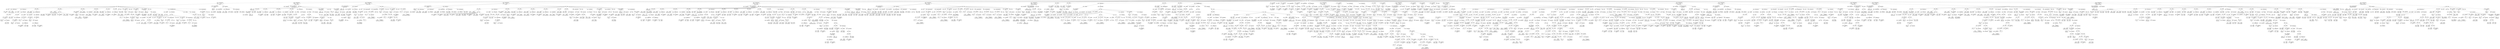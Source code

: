 digraph ast {
node [shape=none];
389125 [label=<<TABLE border='1' cellspacing='0' cellpadding='10' style='rounded' ><TR><TD border='0'>389125</TD><TD border='0'><B>ArgumentList</B></TD></TR></TABLE>>];
389125 -> 389123 [weight=2];
389125 -> 389124 [weight=2];
389124 [label=<<TABLE border='1' cellspacing='0' cellpadding='10' style='rounded' ><TR><TD border='0'>389124</TD><TD border='0'><B>StringLiteral</B></TD></TR><HR/><TR><TD border='0' cellpadding='5' colspan='2'>blog</TD></TR></TABLE>>];
389127 [label=<<TABLE border='1' cellspacing='0' cellpadding='10' style='rounded' ><TR><TD border='0'>389127</TD><TD border='0'><B>Html</B></TD></TR></TABLE>>];
389126 [label=<<TABLE border='1' cellspacing='0' cellpadding='10' style='rounded' ><TR><TD border='0'>389126</TD><TD border='0'><B>FunctionCall</B></TD></TR><HR/><TR><TD border='0' cellpadding='5' colspan='2'>checked</TD></TR></TABLE>>];
389126 -> 389122 [weight=2];
389126 -> 389125 [weight=2];
389121 [label=<<TABLE border='1' cellspacing='0' cellpadding='10' style='rounded' ><TR><TD border='0'>389121</TD><TD border='0'><B>Html</B></TD></TR></TABLE>>];
389120 [label=<<TABLE border='1' cellspacing='0' cellpadding='10' style='rounded' ><TR><TD border='0'>389120</TD><TD border='0'><B>StatementBody</B></TD></TR></TABLE>>];
389120 -> 389118 [weight=2];
389123 [label=<<TABLE border='1' cellspacing='0' cellpadding='10' style='rounded' ><TR><TD border='0'>389123</TD><TD border='0'><B>Variable</B></TD></TR><HR/><TR><TD border='0' cellpadding='5'>(1557, 7513)</TD><TD border='0' cellpadding='5'>signup_for</TD></TR></TABLE>>];
389122 [label=<<TABLE border='1' cellspacing='0' cellpadding='10' style='rounded' ><TR><TD border='0'>389122</TD><TD border='0'><B>Id</B></TD></TR><HR/><TR><TD border='0' cellpadding='5' colspan='2'>checked</TD></TR></TABLE>>];
389133 [label=<<TABLE border='1' cellspacing='0' cellpadding='10' style='rounded' ><TR><TD border='0'>389133</TD><TD border='0'><B>ExpressionStatement</B></TD></TR></TABLE>>];
389133 -> 389131 [weight=2];
389133 -> 389132 [weight=2];
389132 [label=<<TABLE border='1' cellspacing='0' cellpadding='10' style='rounded' ><TR><TD border='0'>389132</TD><TD border='0'><B>Html</B></TD></TR></TABLE>>];
389135 [label=<<TABLE border='1' cellspacing='0' cellpadding='10' style='rounded' ><TR><TD border='0'>389135</TD><TD border='0'><B>Variable</B></TD></TR><HR/><TR><TD border='0' cellpadding='5'>(1557, 7513)</TD><TD border='0' cellpadding='5'>signup_for</TD></TR></TABLE>>];
389134 [label=<<TABLE border='1' cellspacing='0' cellpadding='10' style='rounded' ><TR><TD border='0'>389134</TD><TD border='0'><B>Id</B></TD></TR><HR/><TR><TD border='0' cellpadding='5' colspan='2'>checked</TD></TR></TABLE>>];
389129 [label=<<TABLE border='1' cellspacing='0' cellpadding='10' style='rounded' ><TR><TD border='0'>389129</TD><TD border='0'><B>StringLiteral</B></TD></TR><HR/><TR><TD border='0' cellpadding='5' colspan='2'>Gimme a site!</TD></TR></TABLE>>];
389128 [label=<<TABLE border='1' cellspacing='0' cellpadding='10' style='rounded' ><TR><TD border='0'>389128</TD><TD border='0'><B>Id</B></TD></TR><HR/><TR><TD border='0' cellpadding='5' colspan='2'>_e</TD></TR></TABLE>>];
389131 [label=<<TABLE border='1' cellspacing='0' cellpadding='10' style='rounded' ><TR><TD border='0'>389131</TD><TD border='0'><B>FunctionCall</B></TD></TR><HR/><TR><TD border='0' cellpadding='5' colspan='2'>_e</TD></TR></TABLE>>];
389131 -> 389128 [weight=2];
389131 -> 389130 [weight=2];
389130 [label=<<TABLE border='1' cellspacing='0' cellpadding='10' style='rounded' ><TR><TD border='0'>389130</TD><TD border='0'><B>ArgumentList</B></TD></TR></TABLE>>];
389130 -> 389129 [weight=2];
389141 [label=<<TABLE border='1' cellspacing='0' cellpadding='10' style='rounded' ><TR><TD border='0'>389141</TD><TD border='0'><B>StringLiteral</B></TD></TR><HR/><TR><TD border='0' cellpadding='5' colspan='2'>Just a username, please.</TD></TR></TABLE>>];
389140 [label=<<TABLE border='1' cellspacing='0' cellpadding='10' style='rounded' ><TR><TD border='0'>389140</TD><TD border='0'><B>Id</B></TD></TR><HR/><TR><TD border='0' cellpadding='5' colspan='2'>_e</TD></TR></TABLE>>];
389143 [label=<<TABLE border='1' cellspacing='0' cellpadding='10' style='rounded' ><TR><TD border='0'>389143</TD><TD border='0'><B>FunctionCall</B></TD></TR><HR/><TR><TD border='0' cellpadding='5' colspan='2'>_e</TD></TR></TABLE>>];
389143 -> 389140 [weight=2];
389143 -> 389142 [weight=2];
389142 [label=<<TABLE border='1' cellspacing='0' cellpadding='10' style='rounded' ><TR><TD border='0'>389142</TD><TD border='0'><B>ArgumentList</B></TD></TR></TABLE>>];
389142 -> 389141 [weight=2];
389137 [label=<<TABLE border='1' cellspacing='0' cellpadding='10' style='rounded' ><TR><TD border='0'>389137</TD><TD border='0'><B>ArgumentList</B></TD></TR></TABLE>>];
389137 -> 389135 [weight=2];
389137 -> 389136 [weight=2];
389136 [label=<<TABLE border='1' cellspacing='0' cellpadding='10' style='rounded' ><TR><TD border='0'>389136</TD><TD border='0'><B>StringLiteral</B></TD></TR><HR/><TR><TD border='0' cellpadding='5' colspan='2'>user</TD></TR></TABLE>>];
389139 [label=<<TABLE border='1' cellspacing='0' cellpadding='10' style='rounded' ><TR><TD border='0'>389139</TD><TD border='0'><B>Html</B></TD></TR></TABLE>>];
389138 [label=<<TABLE border='1' cellspacing='0' cellpadding='10' style='rounded' ><TR><TD border='0'>389138</TD><TD border='0'><B>FunctionCall</B></TD></TR><HR/><TR><TD border='0' cellpadding='5' colspan='2'>checked</TD></TR></TABLE>>];
389138 -> 389134 [weight=2];
389138 -> 389137 [weight=2];
389149 [label=<<TABLE border='1' cellspacing='0' cellpadding='10' style='rounded' ><TR><TD border='0'>389149</TD><TD border='0'><B>ElseIfList</B></TD></TR></TABLE>>];
389149 -> 389119 [weight=2];
389148 [label=<<TABLE border='1' cellspacing='0' cellpadding='10' style='rounded' ><TR><TD border='0'>389148</TD><TD border='0'><B>StatementBody</B></TD></TR></TABLE>>];
389148 -> 389146 [weight=2];
389151 [label=<<TABLE border='1' cellspacing='0' cellpadding='10' style='rounded' ><TR><TD border='0'>389151</TD><TD border='0'><B>Id</B></TD></TR><HR/><TR><TD border='0' cellpadding='5' colspan='2'>esc_attr_e</TD></TR></TABLE>>];
389150 [label=<<TABLE border='1' cellspacing='0' cellpadding='10' style='rounded' ><TR><TD border='0'>389150</TD><TD border='0'><B>Html</B></TD></TR></TABLE>>];
389145 [label=<<TABLE border='1' cellspacing='0' cellpadding='10' style='rounded' ><TR><TD border='0'>389145</TD><TD border='0'><B>ExpressionStatement</B></TD></TR></TABLE>>];
389145 -> 389143 [weight=2];
389145 -> 389144 [weight=2];
389144 [label=<<TABLE border='1' cellspacing='0' cellpadding='10' style='rounded' ><TR><TD border='0'>389144</TD><TD border='0'><B>Html</B></TD></TR></TABLE>>];
389146 [label=<<TABLE border='1' cellspacing='0' cellpadding='10' style='rounded' ><TR><TD border='0'>389146</TD><TD border='0'><B>Block</B></TD></TR></TABLE>>];
389146 -> 389121 [weight=2];
389146 -> 389126 [weight=2];
389146 -> 389127 [weight=2];
389146 -> 389133 [weight=2];
389146 -> 389138 [weight=2];
389146 -> 389139 [weight=2];
389146 -> 389145 [weight=2];
389157 [label=<<TABLE border='1' cellspacing='0' cellpadding='10' style='rounded' ><TR><TD border='0'>389157</TD><TD border='0'><B>Block</B></TD></TR></TABLE>>];
389157 -> 389013 [weight=2];
389157 -> 389027 [weight=2];
389157 -> 389030 [weight=2];
389157 -> 389049 [weight=2];
389157 -> 389058 [weight=2];
389157 -> 389065 [weight=2];
389157 -> 389070 [weight=2];
389157 -> 389075 [weight=2];
389157 -> 389079 [weight=2];
389157 -> 389091 [weight=2];
389157 -> 389092 [weight=2];
389157 -> 389097 [weight=2];
389157 -> 389103 [weight=2];
389157 -> 389104 [weight=2];
389157 -> 389111 [weight=2];
389157 -> 389150 [weight=2];
389157 -> 389156 [weight=2];
389156 [label=<<TABLE border='1' cellspacing='0' cellpadding='10' style='rounded' ><TR><TD border='0'>389156</TD><TD border='0'><B>ExpressionStatement</B></TD></TR></TABLE>>];
389156 -> 389154 [weight=2];
389156 -> 389155 [weight=2];
389159 [label=<<TABLE border='1' cellspacing='0' cellpadding='10' style='rounded' ><TR><TD border='0'>389159</TD><TD border='0'><B>Id</B></TD></TR><HR/><TR><TD border='0' cellpadding='5' colspan='2'>validate_user_signup</TD></TR></TABLE>>];
389158 [label=<<TABLE border='1' cellspacing='0' cellpadding='10' style='rounded' ><TR><TD border='0'>389158</TD><TD border='0'><B>FunctionStatement</B></TD></TR><HR/><TR><TD border='0' cellpadding='5'>Scope</TD><TD border='0' cellpadding='5'>1557</TD></TR><HR/><TR><TD border='0' cellpadding='5' colspan='2'>signup_user</TD></TR></TABLE>>];
389158 -> 389000 [weight=2];
389158 -> 389010 [weight=2];
389158 -> 389157 [weight=2];
389153 [label=<<TABLE border='1' cellspacing='0' cellpadding='10' style='rounded' ><TR><TD border='0'>389153</TD><TD border='0'><B>ArgumentList</B></TD></TR></TABLE>>];
389153 -> 389152 [weight=2];
389152 [label=<<TABLE border='1' cellspacing='0' cellpadding='10' style='rounded' ><TR><TD border='0'>389152</TD><TD border='0'><B>StringLiteral</B></TD></TR><HR/><TR><TD border='0' cellpadding='5' colspan='2'>Next</TD></TR></TABLE>>];
389155 [label=<<TABLE border='1' cellspacing='0' cellpadding='10' style='rounded' ><TR><TD border='0'>389155</TD><TD border='0'><B>Html</B></TD></TR></TABLE>>];
389154 [label=<<TABLE border='1' cellspacing='0' cellpadding='10' style='rounded' ><TR><TD border='0'>389154</TD><TD border='0'><B>FunctionCall</B></TD></TR><HR/><TR><TD border='0' cellpadding='5' colspan='2'>esc_attr_e</TD></TR></TABLE>>];
389154 -> 389151 [weight=2];
389154 -> 389153 [weight=2];
389165 [label=<<TABLE border='1' cellspacing='0' cellpadding='10' style='rounded' ><TR><TD border='0'>389165</TD><TD border='0'><B>ArgumentList</B></TD></TR></TABLE>>];
389164 [label=<<TABLE border='1' cellspacing='0' cellpadding='10' style='rounded' ><TR><TD border='0'>389164</TD><TD border='0'><B>Id</B></TD></TR><HR/><TR><TD border='0' cellpadding='5' colspan='2'>validate_user_form</TD></TR></TABLE>>];
389167 [label=<<TABLE border='1' cellspacing='0' cellpadding='10' style='rounded' ><TR><TD border='0'>389167</TD><TD border='0'><B>Variable</B></TD></TR><HR/><TR><TD border='0' cellpadding='5'>(1558, 7516)</TD><TD border='0' cellpadding='5'>user_name</TD></TR></TABLE>>];
389166 [label=<<TABLE border='1' cellspacing='0' cellpadding='10' style='rounded' ><TR><TD border='0'>389166</TD><TD border='0'><B>FunctionCall</B></TD></TR><HR/><TR><TD border='0' cellpadding='5' colspan='2'>validate_user_form</TD></TR></TABLE>>];
389166 -> 389164 [weight=2];
389166 -> 389165 [weight=2];
389161 [label=<<TABLE border='1' cellspacing='0' cellpadding='10' style='rounded' ><TR><TD border='0'>389161</TD><TD border='0'><B>ParameterList</B></TD></TR></TABLE>>];
389160 [label=<<TABLE border='1' cellspacing='0' cellpadding='10' style='rounded' ><TR><TD border='0'>389160</TD><TD border='0'><B>ReturnValueFunction</B></TD></TR><HR/><TR><TD border='0' cellpadding='5' colspan='2'>validate_user_signup</TD></TR></TABLE>>];
389160 -> 389159 [weight=2];
389163 [label=<<TABLE border='1' cellspacing='0' cellpadding='10' style='rounded' ><TR><TD border='0'>389163</TD><TD border='0'><B>BinOP</B></TD></TR><HR/><TR><TD border='0' cellpadding='5' colspan='2'>=</TD></TR></TABLE>>];
389163 -> 389162 [weight=2];
389163 -> 389166 [weight=2];
389162 [label=<<TABLE border='1' cellspacing='0' cellpadding='10' style='rounded' ><TR><TD border='0'>389162</TD><TD border='0'><B>Variable</B></TD></TR><HR/><TR><TD border='0' cellpadding='5'>(0, 817)</TD><TD border='0' cellpadding='5'>result</TD></TR></TABLE>>];
389173 [label=<<TABLE border='1' cellspacing='0' cellpadding='10' style='rounded' ><TR><TD border='0'>389173</TD><TD border='0'><B>BinOP</B></TD></TR><HR/><TR><TD border='0' cellpadding='5' colspan='2'>=</TD></TR></TABLE>>];
389173 -> 389172 [weight=2];
389173 -> 389176 [weight=2];
389172 [label=<<TABLE border='1' cellspacing='0' cellpadding='10' style='rounded' ><TR><TD border='0'>389172</TD><TD border='0'><B>Variable</B></TD></TR><HR/><TR><TD border='0' cellpadding='5'>(0, 3733)</TD><TD border='0' cellpadding='5'>user_email</TD></TR></TABLE>>];
389175 [label=<<TABLE border='1' cellspacing='0' cellpadding='10' style='rounded' ><TR><TD border='0'>389175</TD><TD border='0'><B>StringLiteral</B></TD></TR><HR/><TR><TD border='0' cellpadding='5' colspan='2'>user_email</TD></TR></TABLE>>];
389174 [label=<<TABLE border='1' cellspacing='0' cellpadding='10' style='rounded' ><TR><TD border='0'>389174</TD><TD border='0'><B>Variable</B></TD></TR><HR/><TR><TD border='0' cellpadding='5'>(0, 817)</TD><TD border='0' cellpadding='5'>result</TD></TR></TABLE>>];
389169 [label=<<TABLE border='1' cellspacing='0' cellpadding='10' style='rounded' ><TR><TD border='0'>389169</TD><TD border='0'><B>Variable</B></TD></TR><HR/><TR><TD border='0' cellpadding='5'>(0, 817)</TD><TD border='0' cellpadding='5'>result</TD></TR></TABLE>>];
389168 [label=<<TABLE border='1' cellspacing='0' cellpadding='10' style='rounded' ><TR><TD border='0'>389168</TD><TD border='0'><B>BinOP</B></TD></TR><HR/><TR><TD border='0' cellpadding='5' colspan='2'>=</TD></TR></TABLE>>];
389168 -> 389167 [weight=2];
389168 -> 389171 [weight=2];
389171 [label=<<TABLE border='1' cellspacing='0' cellpadding='10' style='rounded' ><TR><TD border='0'>389171</TD><TD border='0'><B>PostfixExpression</B></TD></TR></TABLE>>];
389171 -> 389169 [weight=2];
389171 -> 389170 [weight=2];
389170 [label=<<TABLE border='1' cellspacing='0' cellpadding='10' style='rounded' ><TR><TD border='0'>389170</TD><TD border='0'><B>StringLiteral</B></TD></TR><HR/><TR><TD border='0' cellpadding='5' colspan='2'>user_name</TD></TR></TABLE>>];
389181 [label=<<TABLE border='1' cellspacing='0' cellpadding='10' style='rounded' ><TR><TD border='0'>389181</TD><TD border='0'><B>PostfixExpression</B></TD></TR></TABLE>>];
389181 -> 389179 [weight=2];
389181 -> 389180 [weight=2];
389180 [label=<<TABLE border='1' cellspacing='0' cellpadding='10' style='rounded' ><TR><TD border='0'>389180</TD><TD border='0'><B>StringLiteral</B></TD></TR><HR/><TR><TD border='0' cellpadding='5' colspan='2'>errors</TD></TR></TABLE>>];
389183 [label=<<TABLE border='1' cellspacing='0' cellpadding='10' style='rounded' ><TR><TD border='0'>389183</TD><TD border='0'><B>Id</B></TD></TR><HR/><TR><TD border='0' cellpadding='5' colspan='2'>get_error_code</TD></TR></TABLE>>];
389182 [label=<<TABLE border='1' cellspacing='0' cellpadding='10' style='rounded' ><TR><TD border='0'>389182</TD><TD border='0'><B>Variable</B></TD></TR><HR/><TR><TD border='0' cellpadding='5'>(0, 1144)</TD><TD border='0' cellpadding='5'>errors</TD></TR></TABLE>>];
389177 [label=<<TABLE border='1' cellspacing='0' cellpadding='10' style='rounded' ><TR><TD border='0'>389177</TD><TD border='0'><B>Variable</B></TD></TR><HR/><TR><TD border='0' cellpadding='5'>(0, 1144)</TD><TD border='0' cellpadding='5'>errors</TD></TR></TABLE>>];
389176 [label=<<TABLE border='1' cellspacing='0' cellpadding='10' style='rounded' ><TR><TD border='0'>389176</TD><TD border='0'><B>PostfixExpression</B></TD></TR></TABLE>>];
389176 -> 389174 [weight=2];
389176 -> 389175 [weight=2];
389179 [label=<<TABLE border='1' cellspacing='0' cellpadding='10' style='rounded' ><TR><TD border='0'>389179</TD><TD border='0'><B>Variable</B></TD></TR><HR/><TR><TD border='0' cellpadding='5'>(0, 817)</TD><TD border='0' cellpadding='5'>result</TD></TR></TABLE>>];
389178 [label=<<TABLE border='1' cellspacing='0' cellpadding='10' style='rounded' ><TR><TD border='0'>389178</TD><TD border='0'><B>BinOP</B></TD></TR><HR/><TR><TD border='0' cellpadding='5' colspan='2'>=</TD></TR></TABLE>>];
389178 -> 389177 [weight=2];
389178 -> 389181 [weight=2];
389189 [label=<<TABLE border='1' cellspacing='0' cellpadding='10' style='rounded' ><TR><TD border='0'>389189</TD><TD border='0'><B>Variable</B></TD></TR><HR/><TR><TD border='0' cellpadding='5'>(1558, 7516)</TD><TD border='0' cellpadding='5'>user_name</TD></TR></TABLE>>];
389188 [label=<<TABLE border='1' cellspacing='0' cellpadding='10' style='rounded' ><TR><TD border='0'>389188</TD><TD border='0'><B>Id</B></TD></TR><HR/><TR><TD border='0' cellpadding='5' colspan='2'>signup_user</TD></TR></TABLE>>];
389191 [label=<<TABLE border='1' cellspacing='0' cellpadding='10' style='rounded' ><TR><TD border='0'>389191</TD><TD border='0'><B>Variable</B></TD></TR><HR/><TR><TD border='0' cellpadding='5'>(0, 1144)</TD><TD border='0' cellpadding='5'>errors</TD></TR></TABLE>>];
389190 [label=<<TABLE border='1' cellspacing='0' cellpadding='10' style='rounded' ><TR><TD border='0'>389190</TD><TD border='0'><B>Variable</B></TD></TR><HR/><TR><TD border='0' cellpadding='5'>(0, 3733)</TD><TD border='0' cellpadding='5'>user_email</TD></TR></TABLE>>];
389185 [label=<<TABLE border='1' cellspacing='0' cellpadding='10' style='rounded' ><TR><TD border='0'>389185</TD><TD border='0'><B>MethodCall</B></TD></TR><HR/><TR><TD border='0' cellpadding='5' colspan='2'>get_error_code</TD></TR></TABLE>>];
389185 -> 389183 [weight=2];
389185 -> 389184 [weight=2];
389184 [label=<<TABLE border='1' cellspacing='0' cellpadding='10' style='rounded' ><TR><TD border='0'>389184</TD><TD border='0'><B>ArgumentList</B></TD></TR></TABLE>>];
389187 [label=<<TABLE border='1' cellspacing='0' cellpadding='10' style='rounded' ><TR><TD border='0'>389187</TD><TD border='0'><B>Condition</B></TD></TR></TABLE>>];
389187 -> 389186 [weight=2];
389186 [label=<<TABLE border='1' cellspacing='0' cellpadding='10' style='rounded' ><TR><TD border='0'>389186</TD><TD border='0'><B>BinOP</B></TD></TR><HR/><TR><TD border='0' cellpadding='5' colspan='2'>-&gt;</TD></TR></TABLE>>];
389186 -> 389182 [weight=2];
389186 -> 389185 [weight=2];
389197 [label=<<TABLE border='1' cellspacing='0' cellpadding='10' style='rounded' ><TR><TD border='0'>389197</TD><TD border='0'><B>IfThenStatement</B></TD></TR></TABLE>>];
389197 -> 389187 [weight=2];
389197 -> 389198 [weight=2];
389196 [label=<<TABLE border='1' cellspacing='0' cellpadding='10' style='rounded' ><TR><TD border='0'>389196</TD><TD border='0'><B>Block</B></TD></TR></TABLE>>];
389196 -> 389193 [weight=2];
389196 -> 389195 [weight=2];
389199 [label=<<TABLE border='1' cellspacing='0' cellpadding='10' style='rounded' ><TR><TD border='0'>389199</TD><TD border='0'><B>StringLiteral</B></TD></TR><HR/><TR><TD border='0' cellpadding='5' colspan='2'>blog</TD></TR></TABLE>>];
389198 [label=<<TABLE border='1' cellspacing='0' cellpadding='10' style='rounded' ><TR><TD border='0'>389198</TD><TD border='0'><B>StatementBody</B></TD></TR></TABLE>>];
389198 -> 389196 [weight=2];
389193 [label=<<TABLE border='1' cellspacing='0' cellpadding='10' style='rounded' ><TR><TD border='0'>389193</TD><TD border='0'><B>FunctionCall</B></TD></TR><HR/><TR><TD border='0' cellpadding='5' colspan='2'>signup_user</TD></TR></TABLE>>];
389193 -> 389188 [weight=2];
389193 -> 389192 [weight=2];
389192 [label=<<TABLE border='1' cellspacing='0' cellpadding='10' style='rounded' ><TR><TD border='0'>389192</TD><TD border='0'><B>ArgumentList</B></TD></TR></TABLE>>];
389192 -> 389189 [weight=2];
389192 -> 389190 [weight=2];
389192 -> 389191 [weight=2];
389195 [label=<<TABLE border='1' cellspacing='0' cellpadding='10' style='rounded' ><TR><TD border='0'>389195</TD><TD border='0'><B>Return</B></TD></TR></TABLE>>];
389195 -> 389194 [weight=2];
389194 [label=<<TABLE border='1' cellspacing='0' cellpadding='10' style='rounded' ><TR><TD border='0'>389194</TD><TD border='0'><B>False</B></TD></TR><HR/><TR><TD border='0' cellpadding='5' colspan='2'>false</TD></TR></TABLE>>];
389205 [label=<<TABLE border='1' cellspacing='0' cellpadding='10' style='rounded' ><TR><TD border='0'>389205</TD><TD border='0'><B>Id</B></TD></TR><HR/><TR><TD border='0' cellpadding='5' colspan='2'>signup_blog</TD></TR></TABLE>>];
389204 [label=<<TABLE border='1' cellspacing='0' cellpadding='10' style='rounded' ><TR><TD border='0'>389204</TD><TD border='0'><B>Condition</B></TD></TR></TABLE>>];
389204 -> 389200 [weight=2];
389207 [label=<<TABLE border='1' cellspacing='0' cellpadding='10' style='rounded' ><TR><TD border='0'>389207</TD><TD border='0'><B>Variable</B></TD></TR><HR/><TR><TD border='0' cellpadding='5'>(0, 3733)</TD><TD border='0' cellpadding='5'>user_email</TD></TR></TABLE>>];
389206 [label=<<TABLE border='1' cellspacing='0' cellpadding='10' style='rounded' ><TR><TD border='0'>389206</TD><TD border='0'><B>Variable</B></TD></TR><HR/><TR><TD border='0' cellpadding='5'>(1558, 7516)</TD><TD border='0' cellpadding='5'>user_name</TD></TR></TABLE>>];
389201 [label=<<TABLE border='1' cellspacing='0' cellpadding='10' style='rounded' ><TR><TD border='0'>389201</TD><TD border='0'><B>Variable</B></TD></TR><HR/><TR><TD border='0' cellpadding='5'>(0, 4)</TD><TD border='0' cellpadding='5'>_POST</TD></TR></TABLE>>];
389200 [label=<<TABLE border='1' cellspacing='0' cellpadding='10' style='rounded' ><TR><TD border='0'>389200</TD><TD border='0'><B>RelOP</B></TD></TR><HR/><TR><TD border='0' cellpadding='5' colspan='2'>==</TD></TR></TABLE>>];
389200 -> 389199 [weight=2];
389200 -> 389203 [weight=2];
389203 [label=<<TABLE border='1' cellspacing='0' cellpadding='10' style='rounded' ><TR><TD border='0'>389203</TD><TD border='0'><B>PostfixExpression</B></TD></TR></TABLE>>];
389203 -> 389201 [weight=2];
389203 -> 389202 [weight=2];
389202 [label=<<TABLE border='1' cellspacing='0' cellpadding='10' style='rounded' ><TR><TD border='0'>389202</TD><TD border='0'><B>StringLiteral</B></TD></TR><HR/><TR><TD border='0' cellpadding='5' colspan='2'>signup_for</TD></TR></TABLE>>];
389213 [label=<<TABLE border='1' cellspacing='0' cellpadding='10' style='rounded' ><TR><TD border='0'>389213</TD><TD border='0'><B>IfThenStatement</B></TD></TR></TABLE>>];
389213 -> 389204 [weight=2];
389213 -> 389214 [weight=2];
389212 [label=<<TABLE border='1' cellspacing='0' cellpadding='10' style='rounded' ><TR><TD border='0'>389212</TD><TD border='0'><B>Block</B></TD></TR></TABLE>>];
389212 -> 389209 [weight=2];
389212 -> 389211 [weight=2];
389215 [label=<<TABLE border='1' cellspacing='0' cellpadding='10' style='rounded' ><TR><TD border='0'>389215</TD><TD border='0'><B>Id</B></TD></TR><HR/><TR><TD border='0' cellpadding='5' colspan='2'>wpmu_signup_user</TD></TR></TABLE>>];
389214 [label=<<TABLE border='1' cellspacing='0' cellpadding='10' style='rounded' ><TR><TD border='0'>389214</TD><TD border='0'><B>StatementBody</B></TD></TR></TABLE>>];
389214 -> 389212 [weight=2];
389209 [label=<<TABLE border='1' cellspacing='0' cellpadding='10' style='rounded' ><TR><TD border='0'>389209</TD><TD border='0'><B>FunctionCall</B></TD></TR><HR/><TR><TD border='0' cellpadding='5' colspan='2'>signup_blog</TD></TR></TABLE>>];
389209 -> 389205 [weight=2];
389209 -> 389208 [weight=2];
389208 [label=<<TABLE border='1' cellspacing='0' cellpadding='10' style='rounded' ><TR><TD border='0'>389208</TD><TD border='0'><B>ArgumentList</B></TD></TR></TABLE>>];
389208 -> 389206 [weight=2];
389208 -> 389207 [weight=2];
389211 [label=<<TABLE border='1' cellspacing='0' cellpadding='10' style='rounded' ><TR><TD border='0'>389211</TD><TD border='0'><B>Return</B></TD></TR></TABLE>>];
389211 -> 389210 [weight=2];
389210 [label=<<TABLE border='1' cellspacing='0' cellpadding='10' style='rounded' ><TR><TD border='0'>389210</TD><TD border='0'><B>False</B></TD></TR><HR/><TR><TD border='0' cellpadding='5' colspan='2'>false</TD></TR></TABLE>>];
389221 [label=<<TABLE border='1' cellspacing='0' cellpadding='10' style='rounded' ><TR><TD border='0'>389221</TD><TD border='0'><B>ArgumentList</B></TD></TR></TABLE>>];
389221 -> 389219 [weight=2];
389221 -> 389220 [weight=2];
389220 [label=<<TABLE border='1' cellspacing='0' cellpadding='10' style='rounded' ><TR><TD border='0'>389220</TD><TD border='0'><B>Array</B></TD></TR></TABLE>>];
389223 [label=<<TABLE border='1' cellspacing='0' cellpadding='10' style='rounded' ><TR><TD border='0'>389223</TD><TD border='0'><B>ArgumentList</B></TD></TR></TABLE>>];
389223 -> 389216 [weight=2];
389223 -> 389217 [weight=2];
389223 -> 389222 [weight=2];
389222 [label=<<TABLE border='1' cellspacing='0' cellpadding='10' style='rounded' ><TR><TD border='0'>389222</TD><TD border='0'><B>FunctionCall</B></TD></TR><HR/><TR><TD border='0' cellpadding='5' colspan='2'>apply_filters</TD></TR></TABLE>>];
389222 -> 389218 [weight=2];
389222 -> 389221 [weight=2];
389217 [label=<<TABLE border='1' cellspacing='0' cellpadding='10' style='rounded' ><TR><TD border='0'>389217</TD><TD border='0'><B>Variable</B></TD></TR><HR/><TR><TD border='0' cellpadding='5'>(0, 3733)</TD><TD border='0' cellpadding='5'>user_email</TD></TR></TABLE>>];
389216 [label=<<TABLE border='1' cellspacing='0' cellpadding='10' style='rounded' ><TR><TD border='0'>389216</TD><TD border='0'><B>Variable</B></TD></TR><HR/><TR><TD border='0' cellpadding='5'>(1558, 7516)</TD><TD border='0' cellpadding='5'>user_name</TD></TR></TABLE>>];
389219 [label=<<TABLE border='1' cellspacing='0' cellpadding='10' style='rounded' ><TR><TD border='0'>389219</TD><TD border='0'><B>StringLiteral</B></TD></TR><HR/><TR><TD border='0' cellpadding='5' colspan='2'>add_signup_meta</TD></TR></TABLE>>];
389218 [label=<<TABLE border='1' cellspacing='0' cellpadding='10' style='rounded' ><TR><TD border='0'>389218</TD><TD border='0'><B>Id</B></TD></TR><HR/><TR><TD border='0' cellpadding='5' colspan='2'>apply_filters</TD></TR></TABLE>>];
389229 [label=<<TABLE border='1' cellspacing='0' cellpadding='10' style='rounded' ><TR><TD border='0'>389229</TD><TD border='0'><B>FunctionCall</B></TD></TR><HR/><TR><TD border='0' cellpadding='5' colspan='2'>confirm_user_signup</TD></TR></TABLE>>];
389229 -> 389225 [weight=2];
389229 -> 389228 [weight=2];
389228 [label=<<TABLE border='1' cellspacing='0' cellpadding='10' style='rounded' ><TR><TD border='0'>389228</TD><TD border='0'><B>ArgumentList</B></TD></TR></TABLE>>];
389228 -> 389226 [weight=2];
389228 -> 389227 [weight=2];
389231 [label=<<TABLE border='1' cellspacing='0' cellpadding='10' style='rounded' ><TR><TD border='0'>389231</TD><TD border='0'><B>Return</B></TD></TR></TABLE>>];
389231 -> 389230 [weight=2];
389230 [label=<<TABLE border='1' cellspacing='0' cellpadding='10' style='rounded' ><TR><TD border='0'>389230</TD><TD border='0'><B>True</B></TD></TR><HR/><TR><TD border='0' cellpadding='5' colspan='2'>true</TD></TR></TABLE>>];
389225 [label=<<TABLE border='1' cellspacing='0' cellpadding='10' style='rounded' ><TR><TD border='0'>389225</TD><TD border='0'><B>Id</B></TD></TR><HR/><TR><TD border='0' cellpadding='5' colspan='2'>confirm_user_signup</TD></TR></TABLE>>];
389224 [label=<<TABLE border='1' cellspacing='0' cellpadding='10' style='rounded' ><TR><TD border='0'>389224</TD><TD border='0'><B>FunctionCall</B></TD></TR><HR/><TR><TD border='0' cellpadding='5' colspan='2'>wpmu_signup_user</TD></TR></TABLE>>];
389224 -> 389215 [weight=2];
389224 -> 389223 [weight=2];
389227 [label=<<TABLE border='1' cellspacing='0' cellpadding='10' style='rounded' ><TR><TD border='0'>389227</TD><TD border='0'><B>Variable</B></TD></TR><HR/><TR><TD border='0' cellpadding='5'>(0, 3733)</TD><TD border='0' cellpadding='5'>user_email</TD></TR></TABLE>>];
389226 [label=<<TABLE border='1' cellspacing='0' cellpadding='10' style='rounded' ><TR><TD border='0'>389226</TD><TD border='0'><B>Variable</B></TD></TR><HR/><TR><TD border='0' cellpadding='5'>(1558, 7516)</TD><TD border='0' cellpadding='5'>user_name</TD></TR></TABLE>>];
389237 [label=<<TABLE border='1' cellspacing='0' cellpadding='10' style='rounded' ><TR><TD border='0'>389237</TD><TD border='0'><B>ValueParameter</B></TD></TR></TABLE>>];
389237 -> 389236 [weight=2];
389236 [label=<<TABLE border='1' cellspacing='0' cellpadding='10' style='rounded' ><TR><TD border='0'>389236</TD><TD border='0'><B>Variable</B></TD></TR><HR/><TR><TD border='0' cellpadding='5'>(1559, 7517)</TD><TD border='0' cellpadding='5'>user_name</TD></TR></TABLE>>];
389239 [label=<<TABLE border='1' cellspacing='0' cellpadding='10' style='rounded' ><TR><TD border='0'>389239</TD><TD border='0'><B>ValueParameter</B></TD></TR></TABLE>>];
389239 -> 389238 [weight=2];
389238 [label=<<TABLE border='1' cellspacing='0' cellpadding='10' style='rounded' ><TR><TD border='0'>389238</TD><TD border='0'><B>Variable</B></TD></TR><HR/><TR><TD border='0' cellpadding='5'>(0, 3733)</TD><TD border='0' cellpadding='5'>user_email</TD></TR></TABLE>>];
389233 [label=<<TABLE border='1' cellspacing='0' cellpadding='10' style='rounded' ><TR><TD border='0'>389233</TD><TD border='0'><B>FunctionStatement</B></TD></TR><HR/><TR><TD border='0' cellpadding='5'>Scope</TD><TD border='0' cellpadding='5'>1558</TD></TR><HR/><TR><TD border='0' cellpadding='5' colspan='2'>validate_user_signup</TD></TR></TABLE>>];
389233 -> 389160 [weight=2];
389233 -> 389161 [weight=2];
389233 -> 389232 [weight=2];
389232 [label=<<TABLE border='1' cellspacing='0' cellpadding='10' style='rounded' ><TR><TD border='0'>389232</TD><TD border='0'><B>Block</B></TD></TR></TABLE>>];
389232 -> 389163 [weight=2];
389232 -> 389168 [weight=2];
389232 -> 389173 [weight=2];
389232 -> 389178 [weight=2];
389232 -> 389197 [weight=2];
389232 -> 389213 [weight=2];
389232 -> 389224 [weight=2];
389232 -> 389229 [weight=2];
389232 -> 389231 [weight=2];
389235 [label=<<TABLE border='1' cellspacing='0' cellpadding='10' style='rounded' ><TR><TD border='0'>389235</TD><TD border='0'><B>ReturnValueFunction</B></TD></TR><HR/><TR><TD border='0' cellpadding='5' colspan='2'>confirm_user_signup</TD></TR></TABLE>>];
389235 -> 389234 [weight=2];
389234 [label=<<TABLE border='1' cellspacing='0' cellpadding='10' style='rounded' ><TR><TD border='0'>389234</TD><TD border='0'><B>Id</B></TD></TR><HR/><TR><TD border='0' cellpadding='5' colspan='2'>confirm_user_signup</TD></TR></TABLE>>];
389245 [label=<<TABLE border='1' cellspacing='0' cellpadding='10' style='rounded' ><TR><TD border='0'>389245</TD><TD border='0'><B>ArgumentList</B></TD></TR></TABLE>>];
389245 -> 389244 [weight=2];
389244 [label=<<TABLE border='1' cellspacing='0' cellpadding='10' style='rounded' ><TR><TD border='0'>389244</TD><TD border='0'><B>StringLiteral</B></TD></TR><HR/><TR><TD border='0' cellpadding='5' colspan='2'>%s is your new username</TD></TR></TABLE>>];
389247 [label=<<TABLE border='1' cellspacing='0' cellpadding='10' style='rounded' ><TR><TD border='0'>389247</TD><TD border='0'><B>Variable</B></TD></TR><HR/><TR><TD border='0' cellpadding='5'>(1559, 7517)</TD><TD border='0' cellpadding='5'>user_name</TD></TR></TABLE>>];
389246 [label=<<TABLE border='1' cellspacing='0' cellpadding='10' style='rounded' ><TR><TD border='0'>389246</TD><TD border='0'><B>FunctionCall</B></TD></TR><HR/><TR><TD border='0' cellpadding='5' colspan='2'>__</TD></TR></TABLE>>];
389246 -> 389243 [weight=2];
389246 -> 389245 [weight=2];
389241 [label=<<TABLE border='1' cellspacing='0' cellpadding='10' style='rounded' ><TR><TD border='0'>389241</TD><TD border='0'><B>Html</B></TD></TR></TABLE>>];
389240 [label=<<TABLE border='1' cellspacing='0' cellpadding='10' style='rounded' ><TR><TD border='0'>389240</TD><TD border='0'><B>ParameterList</B></TD></TR></TABLE>>];
389240 -> 389237 [weight=2];
389240 -> 389239 [weight=2];
389243 [label=<<TABLE border='1' cellspacing='0' cellpadding='10' style='rounded' ><TR><TD border='0'>389243</TD><TD border='0'><B>Id</B></TD></TR><HR/><TR><TD border='0' cellpadding='5' colspan='2'>__</TD></TR></TABLE>>];
389242 [label=<<TABLE border='1' cellspacing='0' cellpadding='10' style='rounded' ><TR><TD border='0'>389242</TD><TD border='0'><B>Id</B></TD></TR><HR/><TR><TD border='0' cellpadding='5' colspan='2'>printf</TD></TR></TABLE>>];
389253 [label=<<TABLE border='1' cellspacing='0' cellpadding='10' style='rounded' ><TR><TD border='0'>389253</TD><TD border='0'><B>StringLiteral</B></TD></TR><HR/><TR><TD border='0' cellpadding='5' colspan='2'>But, before you can start using your ...</TD></TR></TABLE>>];
389252 [label=<<TABLE border='1' cellspacing='0' cellpadding='10' style='rounded' ><TR><TD border='0'>389252</TD><TD border='0'><B>Id</B></TD></TR><HR/><TR><TD border='0' cellpadding='5' colspan='2'>_e</TD></TR></TABLE>>];
389255 [label=<<TABLE border='1' cellspacing='0' cellpadding='10' style='rounded' ><TR><TD border='0'>389255</TD><TD border='0'><B>FunctionCall</B></TD></TR><HR/><TR><TD border='0' cellpadding='5' colspan='2'>_e</TD></TR></TABLE>>];
389255 -> 389252 [weight=2];
389255 -> 389254 [weight=2];
389254 [label=<<TABLE border='1' cellspacing='0' cellpadding='10' style='rounded' ><TR><TD border='0'>389254</TD><TD border='0'><B>ArgumentList</B></TD></TR></TABLE>>];
389254 -> 389253 [weight=2];
389249 [label=<<TABLE border='1' cellspacing='0' cellpadding='10' style='rounded' ><TR><TD border='0'>389249</TD><TD border='0'><B>FunctionCall</B></TD></TR><HR/><TR><TD border='0' cellpadding='5' colspan='2'>printf</TD></TR></TABLE>>];
389249 -> 389242 [weight=2];
389249 -> 389248 [weight=2];
389248 [label=<<TABLE border='1' cellspacing='0' cellpadding='10' style='rounded' ><TR><TD border='0'>389248</TD><TD border='0'><B>ArgumentList</B></TD></TR></TABLE>>];
389248 -> 389246 [weight=2];
389248 -> 389247 [weight=2];
389251 [label=<<TABLE border='1' cellspacing='0' cellpadding='10' style='rounded' ><TR><TD border='0'>389251</TD><TD border='0'><B>ExpressionStatement</B></TD></TR></TABLE>>];
389251 -> 389249 [weight=2];
389251 -> 389250 [weight=2];
389250 [label=<<TABLE border='1' cellspacing='0' cellpadding='10' style='rounded' ><TR><TD border='0'>389250</TD><TD border='0'><B>Html</B></TD></TR></TABLE>>];
389261 [label=<<TABLE border='1' cellspacing='0' cellpadding='10' style='rounded' ><TR><TD border='0'>389261</TD><TD border='0'><B>ArgumentList</B></TD></TR></TABLE>>];
389261 -> 389260 [weight=2];
389260 [label=<<TABLE border='1' cellspacing='0' cellpadding='10' style='rounded' ><TR><TD border='0'>389260</TD><TD border='0'><B>StringLiteral</B></TD></TR><HR/><TR><TD border='0' cellpadding='5' colspan='2'>Check your inbox at %s and click the ...</TD></TR></TABLE>>];
389263 [label=<<TABLE border='1' cellspacing='0' cellpadding='10' style='rounded' ><TR><TD border='0'>389263</TD><TD border='0'><B>StringLiteral</B></TD></TR><HR/><TR><TD border='0' cellpadding='5' colspan='2'>&lt;strong&gt;</TD></TR></TABLE>>];
389262 [label=<<TABLE border='1' cellspacing='0' cellpadding='10' style='rounded' ><TR><TD border='0'>389262</TD><TD border='0'><B>FunctionCall</B></TD></TR><HR/><TR><TD border='0' cellpadding='5' colspan='2'>__</TD></TR></TABLE>>];
389262 -> 389259 [weight=2];
389262 -> 389261 [weight=2];
389257 [label=<<TABLE border='1' cellspacing='0' cellpadding='10' style='rounded' ><TR><TD border='0'>389257</TD><TD border='0'><B>ExpressionStatement</B></TD></TR></TABLE>>];
389257 -> 389255 [weight=2];
389257 -> 389256 [weight=2];
389256 [label=<<TABLE border='1' cellspacing='0' cellpadding='10' style='rounded' ><TR><TD border='0'>389256</TD><TD border='0'><B>Html</B></TD></TR></TABLE>>];
389259 [label=<<TABLE border='1' cellspacing='0' cellpadding='10' style='rounded' ><TR><TD border='0'>389259</TD><TD border='0'><B>Id</B></TD></TR><HR/><TR><TD border='0' cellpadding='5' colspan='2'>__</TD></TR></TABLE>>];
389258 [label=<<TABLE border='1' cellspacing='0' cellpadding='10' style='rounded' ><TR><TD border='0'>389258</TD><TD border='0'><B>Id</B></TD></TR><HR/><TR><TD border='0' cellpadding='5' colspan='2'>printf</TD></TR></TABLE>>];
389269 [label=<<TABLE border='1' cellspacing='0' cellpadding='10' style='rounded' ><TR><TD border='0'>389269</TD><TD border='0'><B>FunctionCall</B></TD></TR><HR/><TR><TD border='0' cellpadding='5' colspan='2'>printf</TD></TR></TABLE>>];
389269 -> 389258 [weight=2];
389269 -> 389268 [weight=2];
389268 [label=<<TABLE border='1' cellspacing='0' cellpadding='10' style='rounded' ><TR><TD border='0'>389268</TD><TD border='0'><B>ArgumentList</B></TD></TR></TABLE>>];
389268 -> 389262 [weight=2];
389268 -> 389264 [weight=2];
389271 [label=<<TABLE border='1' cellspacing='0' cellpadding='10' style='rounded' ><TR><TD border='0'>389271</TD><TD border='0'><B>Id</B></TD></TR><HR/><TR><TD border='0' cellpadding='5' colspan='2'>_e</TD></TR></TABLE>>];
389270 [label=<<TABLE border='1' cellspacing='0' cellpadding='10' style='rounded' ><TR><TD border='0'>389270</TD><TD border='0'><B>Html</B></TD></TR></TABLE>>];
389265 [label=<<TABLE border='1' cellspacing='0' cellpadding='10' style='rounded' ><TR><TD border='0'>389265</TD><TD border='0'><B>Variable</B></TD></TR><HR/><TR><TD border='0' cellpadding='5'>(0, 3733)</TD><TD border='0' cellpadding='5'>user_email</TD></TR></TABLE>>];
389264 [label=<<TABLE border='1' cellspacing='0' cellpadding='10' style='rounded' ><TR><TD border='0'>389264</TD><TD border='0'><B>BinOP</B></TD></TR><HR/><TR><TD border='0' cellpadding='5' colspan='2'>.</TD></TR></TABLE>>];
389264 -> 389263 [weight=2];
389264 -> 389266 [weight=2];
389267 [label=<<TABLE border='1' cellspacing='0' cellpadding='10' style='rounded' ><TR><TD border='0'>389267</TD><TD border='0'><B>StringLiteral</B></TD></TR><HR/><TR><TD border='0' cellpadding='5' colspan='2'>&lt;strong&gt;</TD></TR></TABLE>>];
389266 [label=<<TABLE border='1' cellspacing='0' cellpadding='10' style='rounded' ><TR><TD border='0'>389266</TD><TD border='0'><B>BinOP</B></TD></TR><HR/><TR><TD border='0' cellpadding='5' colspan='2'>.</TD></TR></TABLE>>];
389266 -> 389265 [weight=2];
389266 -> 389267 [weight=2];
389277 [label=<<TABLE border='1' cellspacing='0' cellpadding='10' style='rounded' ><TR><TD border='0'>389277</TD><TD border='0'><B>StringLiteral</B></TD></TR><HR/><TR><TD border='0' cellpadding='5' colspan='2'>signup_finished</TD></TR></TABLE>>];
389276 [label=<<TABLE border='1' cellspacing='0' cellpadding='10' style='rounded' ><TR><TD border='0'>389276</TD><TD border='0'><B>Id</B></TD></TR><HR/><TR><TD border='0' cellpadding='5' colspan='2'>do_action</TD></TR></TABLE>>];
389279 [label=<<TABLE border='1' cellspacing='0' cellpadding='10' style='rounded' ><TR><TD border='0'>389279</TD><TD border='0'><B>FunctionCall</B></TD></TR><HR/><TR><TD border='0' cellpadding='5' colspan='2'>do_action</TD></TR></TABLE>>];
389279 -> 389276 [weight=2];
389279 -> 389278 [weight=2];
389278 [label=<<TABLE border='1' cellspacing='0' cellpadding='10' style='rounded' ><TR><TD border='0'>389278</TD><TD border='0'><B>ArgumentList</B></TD></TR></TABLE>>];
389278 -> 389277 [weight=2];
389273 [label=<<TABLE border='1' cellspacing='0' cellpadding='10' style='rounded' ><TR><TD border='0'>389273</TD><TD border='0'><B>ArgumentList</B></TD></TR></TABLE>>];
389273 -> 389272 [weight=2];
389272 [label=<<TABLE border='1' cellspacing='0' cellpadding='10' style='rounded' ><TR><TD border='0'>389272</TD><TD border='0'><B>StringLiteral</B></TD></TR><HR/><TR><TD border='0' cellpadding='5' colspan='2'>If you do not activate your username ...</TD></TR></TABLE>>];
389275 [label=<<TABLE border='1' cellspacing='0' cellpadding='10' style='rounded' ><TR><TD border='0'>389275</TD><TD border='0'><B>Html</B></TD></TR></TABLE>>];
389274 [label=<<TABLE border='1' cellspacing='0' cellpadding='10' style='rounded' ><TR><TD border='0'>389274</TD><TD border='0'><B>FunctionCall</B></TD></TR><HR/><TR><TD border='0' cellpadding='5' colspan='2'>_e</TD></TR></TABLE>>];
389274 -> 389271 [weight=2];
389274 -> 389273 [weight=2];
389285 [label=<<TABLE border='1' cellspacing='0' cellpadding='10' style='rounded' ><TR><TD border='0'>389285</TD><TD border='0'><B>StringLiteral</B></TD></TR><HR/><TR><TD border='0' cellpadding='5' colspan='2'></TD></TR></TABLE>>];
389284 [label=<<TABLE border='1' cellspacing='0' cellpadding='10' style='rounded' ><TR><TD border='0'>389284</TD><TD border='0'><B>Variable</B></TD></TR><HR/><TR><TD border='0' cellpadding='5'>(1560, 7518)</TD><TD border='0' cellpadding='5'>user_name</TD></TR></TABLE>>];
389287 [label=<<TABLE border='1' cellspacing='0' cellpadding='10' style='rounded' ><TR><TD border='0'>389287</TD><TD border='0'><B>Variable</B></TD></TR><HR/><TR><TD border='0' cellpadding='5'>(0, 3733)</TD><TD border='0' cellpadding='5'>user_email</TD></TR></TABLE>>];
389286 [label=<<TABLE border='1' cellspacing='0' cellpadding='10' style='rounded' ><TR><TD border='0'>389286</TD><TD border='0'><B>OptValueParameter</B></TD></TR></TABLE>>];
389286 -> 389284 [weight=2];
389286 -> 389285 [weight=2];
389281 [label=<<TABLE border='1' cellspacing='0' cellpadding='10' style='rounded' ><TR><TD border='0'>389281</TD><TD border='0'><B>FunctionStatement</B></TD></TR><HR/><TR><TD border='0' cellpadding='5'>Scope</TD><TD border='0' cellpadding='5'>1559</TD></TR><HR/><TR><TD border='0' cellpadding='5' colspan='2'>confirm_user_signup</TD></TR></TABLE>>];
389281 -> 389235 [weight=2];
389281 -> 389240 [weight=2];
389281 -> 389280 [weight=2];
389280 [label=<<TABLE border='1' cellspacing='0' cellpadding='10' style='rounded' ><TR><TD border='0'>389280</TD><TD border='0'><B>Block</B></TD></TR></TABLE>>];
389280 -> 389241 [weight=2];
389280 -> 389251 [weight=2];
389280 -> 389257 [weight=2];
389280 -> 389269 [weight=2];
389280 -> 389270 [weight=2];
389280 -> 389274 [weight=2];
389280 -> 389275 [weight=2];
389280 -> 389279 [weight=2];
389283 [label=<<TABLE border='1' cellspacing='0' cellpadding='10' style='rounded' ><TR><TD border='0'>389283</TD><TD border='0'><B>ReturnValueFunction</B></TD></TR><HR/><TR><TD border='0' cellpadding='5' colspan='2'>signup_blog</TD></TR></TABLE>>];
389283 -> 389282 [weight=2];
389282 [label=<<TABLE border='1' cellspacing='0' cellpadding='10' style='rounded' ><TR><TD border='0'>389282</TD><TD border='0'><B>Id</B></TD></TR><HR/><TR><TD border='0' cellpadding='5' colspan='2'>signup_blog</TD></TR></TABLE>>];
389293 [label=<<TABLE border='1' cellspacing='0' cellpadding='10' style='rounded' ><TR><TD border='0'>389293</TD><TD border='0'><B>Variable</B></TD></TR><HR/><TR><TD border='0' cellpadding='5'>(1560, 7520)</TD><TD border='0' cellpadding='5'>blog_title</TD></TR></TABLE>>];
389292 [label=<<TABLE border='1' cellspacing='0' cellpadding='10' style='rounded' ><TR><TD border='0'>389292</TD><TD border='0'><B>OptValueParameter</B></TD></TR></TABLE>>];
389292 -> 389290 [weight=2];
389292 -> 389291 [weight=2];
389295 [label=<<TABLE border='1' cellspacing='0' cellpadding='10' style='rounded' ><TR><TD border='0'>389295</TD><TD border='0'><B>OptValueParameter</B></TD></TR></TABLE>>];
389295 -> 389293 [weight=2];
389295 -> 389294 [weight=2];
389294 [label=<<TABLE border='1' cellspacing='0' cellpadding='10' style='rounded' ><TR><TD border='0'>389294</TD><TD border='0'><B>StringLiteral</B></TD></TR><HR/><TR><TD border='0' cellpadding='5' colspan='2'></TD></TR></TABLE>>];
389289 [label=<<TABLE border='1' cellspacing='0' cellpadding='10' style='rounded' ><TR><TD border='0'>389289</TD><TD border='0'><B>OptValueParameter</B></TD></TR></TABLE>>];
389289 -> 389287 [weight=2];
389289 -> 389288 [weight=2];
389288 [label=<<TABLE border='1' cellspacing='0' cellpadding='10' style='rounded' ><TR><TD border='0'>389288</TD><TD border='0'><B>StringLiteral</B></TD></TR><HR/><TR><TD border='0' cellpadding='5' colspan='2'></TD></TR></TABLE>>];
389291 [label=<<TABLE border='1' cellspacing='0' cellpadding='10' style='rounded' ><TR><TD border='0'>389291</TD><TD border='0'><B>StringLiteral</B></TD></TR><HR/><TR><TD border='0' cellpadding='5' colspan='2'></TD></TR></TABLE>>];
389290 [label=<<TABLE border='1' cellspacing='0' cellpadding='10' style='rounded' ><TR><TD border='0'>389290</TD><TD border='0'><B>Variable</B></TD></TR><HR/><TR><TD border='0' cellpadding='5'>(1560, 7519)</TD><TD border='0' cellpadding='5'>blogname</TD></TR></TABLE>>];
389301 [label=<<TABLE border='1' cellspacing='0' cellpadding='10' style='rounded' ><TR><TD border='0'>389301</TD><TD border='0'><B>Id</B></TD></TR><HR/><TR><TD border='0' cellpadding='5' colspan='2'>is_wp_error</TD></TR></TABLE>>];
389303 [label=<<TABLE border='1' cellspacing='0' cellpadding='10' style='rounded' ><TR><TD border='0'>389303</TD><TD border='0'><B>ArgumentList</B></TD></TR></TABLE>>];
389303 -> 389302 [weight=2];
389302 [label=<<TABLE border='1' cellspacing='0' cellpadding='10' style='rounded' ><TR><TD border='0'>389302</TD><TD border='0'><B>Variable</B></TD></TR><HR/><TR><TD border='0' cellpadding='5'>(0, 1144)</TD><TD border='0' cellpadding='5'>errors</TD></TR></TABLE>>];
389297 [label=<<TABLE border='1' cellspacing='0' cellpadding='10' style='rounded' ><TR><TD border='0'>389297</TD><TD border='0'><B>StringLiteral</B></TD></TR><HR/><TR><TD border='0' cellpadding='5' colspan='2'></TD></TR></TABLE>>];
389296 [label=<<TABLE border='1' cellspacing='0' cellpadding='10' style='rounded' ><TR><TD border='0'>389296</TD><TD border='0'><B>Variable</B></TD></TR><HR/><TR><TD border='0' cellpadding='5'>(0, 1144)</TD><TD border='0' cellpadding='5'>errors</TD></TR></TABLE>>];
389299 [label=<<TABLE border='1' cellspacing='0' cellpadding='10' style='rounded' ><TR><TD border='0'>389299</TD><TD border='0'><B>ParameterList</B></TD></TR></TABLE>>];
389299 -> 389286 [weight=2];
389299 -> 389289 [weight=2];
389299 -> 389292 [weight=2];
389299 -> 389295 [weight=2];
389299 -> 389298 [weight=2];
389298 [label=<<TABLE border='1' cellspacing='0' cellpadding='10' style='rounded' ><TR><TD border='0'>389298</TD><TD border='0'><B>OptValueParameter</B></TD></TR></TABLE>>];
389298 -> 389296 [weight=2];
389298 -> 389297 [weight=2];
389309 [label=<<TABLE border='1' cellspacing='0' cellpadding='10' style='rounded' ><TR><TD border='0'>389309</TD><TD border='0'><B>Id</B></TD></TR><HR/><TR><TD border='0' cellpadding='5' colspan='2'>WP_Error</TD></TR></TABLE>>];
389308 [label=<<TABLE border='1' cellspacing='0' cellpadding='10' style='rounded' ><TR><TD border='0'>389308</TD><TD border='0'><B>BinOP</B></TD></TR><HR/><TR><TD border='0' cellpadding='5' colspan='2'>=</TD></TR></TABLE>>];
389308 -> 389307 [weight=2];
389308 -> 389312 [weight=2];
389311 [label=<<TABLE border='1' cellspacing='0' cellpadding='10' style='rounded' ><TR><TD border='0'>389311</TD><TD border='0'><B>FunctionCall</B></TD></TR><HR/><TR><TD border='0' cellpadding='5' colspan='2'>WP_Error</TD></TR></TABLE>>];
389311 -> 389309 [weight=2];
389311 -> 389310 [weight=2];
389310 [label=<<TABLE border='1' cellspacing='0' cellpadding='10' style='rounded' ><TR><TD border='0'>389310</TD><TD border='0'><B>ArgumentList</B></TD></TR></TABLE>>];
389305 [label=<<TABLE border='1' cellspacing='0' cellpadding='10' style='rounded' ><TR><TD border='0'>389305</TD><TD border='0'><B>UnaryOP</B></TD></TR><HR/><TR><TD border='0' cellpadding='5' colspan='2'>!</TD></TR></TABLE>>];
389305 -> 389304 [weight=2];
389304 [label=<<TABLE border='1' cellspacing='0' cellpadding='10' style='rounded' ><TR><TD border='0'>389304</TD><TD border='0'><B>FunctionCall</B></TD></TR><HR/><TR><TD border='0' cellpadding='5' colspan='2'>is_wp_error</TD></TR></TABLE>>];
389304 -> 389301 [weight=2];
389304 -> 389303 [weight=2];
389307 [label=<<TABLE border='1' cellspacing='0' cellpadding='10' style='rounded' ><TR><TD border='0'>389307</TD><TD border='0'><B>Variable</B></TD></TR><HR/><TR><TD border='0' cellpadding='5'>(0, 1144)</TD><TD border='0' cellpadding='5'>errors</TD></TR></TABLE>>];
389306 [label=<<TABLE border='1' cellspacing='0' cellpadding='10' style='rounded' ><TR><TD border='0'>389306</TD><TD border='0'><B>Condition</B></TD></TR></TABLE>>];
389306 -> 389305 [weight=2];
389317 [label=<<TABLE border='1' cellspacing='0' cellpadding='10' style='rounded' ><TR><TD border='0'>389317</TD><TD border='0'><B>StringLiteral</B></TD></TR><HR/><TR><TD border='0' cellpadding='5' colspan='2'>user_name</TD></TR></TABLE>>];
389316 [label=<<TABLE border='1' cellspacing='0' cellpadding='10' style='rounded' ><TR><TD border='0'>389316</TD><TD border='0'><B>BinOP</B></TD></TR><HR/><TR><TD border='0' cellpadding='5' colspan='2'>=</TD></TR></TABLE>>];
389316 -> 389315 [weight=2];
389316 -> 389327 [weight=2];
389319 [label=<<TABLE border='1' cellspacing='0' cellpadding='10' style='rounded' ><TR><TD border='0'>389319</TD><TD border='0'><B>StringLiteral</B></TD></TR><HR/><TR><TD border='0' cellpadding='5' colspan='2'>user_email</TD></TR></TABLE>>];
389318 [label=<<TABLE border='1' cellspacing='0' cellpadding='10' style='rounded' ><TR><TD border='0'>389318</TD><TD border='0'><B>Variable</B></TD></TR><HR/><TR><TD border='0' cellpadding='5'>(1560, 7518)</TD><TD border='0' cellpadding='5'>user_name</TD></TR></TABLE>>];
389313 [label=<<TABLE border='1' cellspacing='0' cellpadding='10' style='rounded' ><TR><TD border='0'>389313</TD><TD border='0'><B>IfThenStatement</B></TD></TR></TABLE>>];
389313 -> 389306 [weight=2];
389313 -> 389314 [weight=2];
389312 [label=<<TABLE border='1' cellspacing='0' cellpadding='10' style='rounded' ><TR><TD border='0'>389312</TD><TD border='0'><B>ClassInstanciation</B></TD></TR></TABLE>>];
389312 -> 389311 [weight=2];
389315 [label=<<TABLE border='1' cellspacing='0' cellpadding='10' style='rounded' ><TR><TD border='0'>389315</TD><TD border='0'><B>Variable</B></TD></TR><HR/><TR><TD border='0' cellpadding='5'>(1560, 7521)</TD><TD border='0' cellpadding='5'>signup_blog_defaults</TD></TR></TABLE>>];
389314 [label=<<TABLE border='1' cellspacing='0' cellpadding='10' style='rounded' ><TR><TD border='0'>389314</TD><TD border='0'><B>StatementBody</B></TD></TR></TABLE>>];
389314 -> 389308 [weight=2];
389325 [label=<<TABLE border='1' cellspacing='0' cellpadding='10' style='rounded' ><TR><TD border='0'>389325</TD><TD border='0'><B>StringLiteral</B></TD></TR><HR/><TR><TD border='0' cellpadding='5' colspan='2'>errors</TD></TR></TABLE>>];
389324 [label=<<TABLE border='1' cellspacing='0' cellpadding='10' style='rounded' ><TR><TD border='0'>389324</TD><TD border='0'><B>Variable</B></TD></TR><HR/><TR><TD border='0' cellpadding='5'>(1560, 7520)</TD><TD border='0' cellpadding='5'>blog_title</TD></TR></TABLE>>];
389327 [label=<<TABLE border='1' cellspacing='0' cellpadding='10' style='rounded' ><TR><TD border='0'>389327</TD><TD border='0'><B>Array</B></TD></TR></TABLE>>];
389327 -> 389317 [weight=2];
389327 -> 389318 [weight=2];
389327 -> 389319 [weight=2];
389327 -> 389320 [weight=2];
389327 -> 389321 [weight=2];
389327 -> 389322 [weight=2];
389327 -> 389323 [weight=2];
389327 -> 389324 [weight=2];
389327 -> 389325 [weight=2];
389327 -> 389326 [weight=2];
389326 [label=<<TABLE border='1' cellspacing='0' cellpadding='10' style='rounded' ><TR><TD border='0'>389326</TD><TD border='0'><B>Variable</B></TD></TR><HR/><TR><TD border='0' cellpadding='5'>(0, 1144)</TD><TD border='0' cellpadding='5'>errors</TD></TR></TABLE>>];
389321 [label=<<TABLE border='1' cellspacing='0' cellpadding='10' style='rounded' ><TR><TD border='0'>389321</TD><TD border='0'><B>StringLiteral</B></TD></TR><HR/><TR><TD border='0' cellpadding='5' colspan='2'>blogname</TD></TR></TABLE>>];
389320 [label=<<TABLE border='1' cellspacing='0' cellpadding='10' style='rounded' ><TR><TD border='0'>389320</TD><TD border='0'><B>Variable</B></TD></TR><HR/><TR><TD border='0' cellpadding='5'>(0, 3733)</TD><TD border='0' cellpadding='5'>user_email</TD></TR></TABLE>>];
389323 [label=<<TABLE border='1' cellspacing='0' cellpadding='10' style='rounded' ><TR><TD border='0'>389323</TD><TD border='0'><B>StringLiteral</B></TD></TR><HR/><TR><TD border='0' cellpadding='5' colspan='2'>blog_title</TD></TR></TABLE>>];
389322 [label=<<TABLE border='1' cellspacing='0' cellpadding='10' style='rounded' ><TR><TD border='0'>389322</TD><TD border='0'><B>Variable</B></TD></TR><HR/><TR><TD border='0' cellpadding='5'>(1560, 7519)</TD><TD border='0' cellpadding='5'>blogname</TD></TR></TABLE>>];
389333 [label=<<TABLE border='1' cellspacing='0' cellpadding='10' style='rounded' ><TR><TD border='0'>389333</TD><TD border='0'><B>ArgumentList</B></TD></TR></TABLE>>];
389333 -> 389331 [weight=2];
389333 -> 389332 [weight=2];
389332 [label=<<TABLE border='1' cellspacing='0' cellpadding='10' style='rounded' ><TR><TD border='0'>389332</TD><TD border='0'><B>Variable</B></TD></TR><HR/><TR><TD border='0' cellpadding='5'>(1560, 7521)</TD><TD border='0' cellpadding='5'>signup_blog_defaults</TD></TR></TABLE>>];
389335 [label=<<TABLE border='1' cellspacing='0' cellpadding='10' style='rounded' ><TR><TD border='0'>389335</TD><TD border='0'><B>Variable</B></TD></TR><HR/><TR><TD border='0' cellpadding='5'>(1560, 7518)</TD><TD border='0' cellpadding='5'>user_name</TD></TR></TABLE>>];
389334 [label=<<TABLE border='1' cellspacing='0' cellpadding='10' style='rounded' ><TR><TD border='0'>389334</TD><TD border='0'><B>FunctionCall</B></TD></TR><HR/><TR><TD border='0' cellpadding='5' colspan='2'>apply_filters</TD></TR></TABLE>>];
389334 -> 389330 [weight=2];
389334 -> 389333 [weight=2];
389329 [label=<<TABLE border='1' cellspacing='0' cellpadding='10' style='rounded' ><TR><TD border='0'>389329</TD><TD border='0'><B>BinOP</B></TD></TR><HR/><TR><TD border='0' cellpadding='5' colspan='2'>=</TD></TR></TABLE>>];
389329 -> 389328 [weight=2];
389329 -> 389334 [weight=2];
389328 [label=<<TABLE border='1' cellspacing='0' cellpadding='10' style='rounded' ><TR><TD border='0'>389328</TD><TD border='0'><B>Variable</B></TD></TR><HR/><TR><TD border='0' cellpadding='5'>(1560, 7522)</TD><TD border='0' cellpadding='5'>filtered_results</TD></TR></TABLE>>];
389331 [label=<<TABLE border='1' cellspacing='0' cellpadding='10' style='rounded' ><TR><TD border='0'>389331</TD><TD border='0'><B>StringLiteral</B></TD></TR><HR/><TR><TD border='0' cellpadding='5' colspan='2'>signup_blog_init</TD></TR></TABLE>>];
389330 [label=<<TABLE border='1' cellspacing='0' cellpadding='10' style='rounded' ><TR><TD border='0'>389330</TD><TD border='0'><B>Id</B></TD></TR><HR/><TR><TD border='0' cellpadding='5' colspan='2'>apply_filters</TD></TR></TABLE>>];
389341 [label=<<TABLE border='1' cellspacing='0' cellpadding='10' style='rounded' ><TR><TD border='0'>389341</TD><TD border='0'><B>BinOP</B></TD></TR><HR/><TR><TD border='0' cellpadding='5' colspan='2'>=</TD></TR></TABLE>>];
389341 -> 389340 [weight=2];
389341 -> 389344 [weight=2];
389340 [label=<<TABLE border='1' cellspacing='0' cellpadding='10' style='rounded' ><TR><TD border='0'>389340</TD><TD border='0'><B>Variable</B></TD></TR><HR/><TR><TD border='0' cellpadding='5'>(0, 3733)</TD><TD border='0' cellpadding='5'>user_email</TD></TR></TABLE>>];
389343 [label=<<TABLE border='1' cellspacing='0' cellpadding='10' style='rounded' ><TR><TD border='0'>389343</TD><TD border='0'><B>StringLiteral</B></TD></TR><HR/><TR><TD border='0' cellpadding='5' colspan='2'>user_email</TD></TR></TABLE>>];
389342 [label=<<TABLE border='1' cellspacing='0' cellpadding='10' style='rounded' ><TR><TD border='0'>389342</TD><TD border='0'><B>Variable</B></TD></TR><HR/><TR><TD border='0' cellpadding='5'>(1560, 7522)</TD><TD border='0' cellpadding='5'>filtered_results</TD></TR></TABLE>>];
389337 [label=<<TABLE border='1' cellspacing='0' cellpadding='10' style='rounded' ><TR><TD border='0'>389337</TD><TD border='0'><B>Variable</B></TD></TR><HR/><TR><TD border='0' cellpadding='5'>(1560, 7522)</TD><TD border='0' cellpadding='5'>filtered_results</TD></TR></TABLE>>];
389336 [label=<<TABLE border='1' cellspacing='0' cellpadding='10' style='rounded' ><TR><TD border='0'>389336</TD><TD border='0'><B>BinOP</B></TD></TR><HR/><TR><TD border='0' cellpadding='5' colspan='2'>=</TD></TR></TABLE>>];
389336 -> 389335 [weight=2];
389336 -> 389339 [weight=2];
389339 [label=<<TABLE border='1' cellspacing='0' cellpadding='10' style='rounded' ><TR><TD border='0'>389339</TD><TD border='0'><B>PostfixExpression</B></TD></TR></TABLE>>];
389339 -> 389337 [weight=2];
389339 -> 389338 [weight=2];
389338 [label=<<TABLE border='1' cellspacing='0' cellpadding='10' style='rounded' ><TR><TD border='0'>389338</TD><TD border='0'><B>StringLiteral</B></TD></TR><HR/><TR><TD border='0' cellpadding='5' colspan='2'>user_name</TD></TR></TABLE>>];
389349 [label=<<TABLE border='1' cellspacing='0' cellpadding='10' style='rounded' ><TR><TD border='0'>389349</TD><TD border='0'><B>PostfixExpression</B></TD></TR></TABLE>>];
389349 -> 389347 [weight=2];
389349 -> 389348 [weight=2];
389348 [label=<<TABLE border='1' cellspacing='0' cellpadding='10' style='rounded' ><TR><TD border='0'>389348</TD><TD border='0'><B>StringLiteral</B></TD></TR><HR/><TR><TD border='0' cellpadding='5' colspan='2'>blogname</TD></TR></TABLE>>];
389351 [label=<<TABLE border='1' cellspacing='0' cellpadding='10' style='rounded' ><TR><TD border='0'>389351</TD><TD border='0'><B>BinOP</B></TD></TR><HR/><TR><TD border='0' cellpadding='5' colspan='2'>=</TD></TR></TABLE>>];
389351 -> 389350 [weight=2];
389351 -> 389354 [weight=2];
389350 [label=<<TABLE border='1' cellspacing='0' cellpadding='10' style='rounded' ><TR><TD border='0'>389350</TD><TD border='0'><B>Variable</B></TD></TR><HR/><TR><TD border='0' cellpadding='5'>(1560, 7520)</TD><TD border='0' cellpadding='5'>blog_title</TD></TR></TABLE>>];
389345 [label=<<TABLE border='1' cellspacing='0' cellpadding='10' style='rounded' ><TR><TD border='0'>389345</TD><TD border='0'><B>Variable</B></TD></TR><HR/><TR><TD border='0' cellpadding='5'>(1560, 7519)</TD><TD border='0' cellpadding='5'>blogname</TD></TR></TABLE>>];
389344 [label=<<TABLE border='1' cellspacing='0' cellpadding='10' style='rounded' ><TR><TD border='0'>389344</TD><TD border='0'><B>PostfixExpression</B></TD></TR></TABLE>>];
389344 -> 389342 [weight=2];
389344 -> 389343 [weight=2];
389347 [label=<<TABLE border='1' cellspacing='0' cellpadding='10' style='rounded' ><TR><TD border='0'>389347</TD><TD border='0'><B>Variable</B></TD></TR><HR/><TR><TD border='0' cellpadding='5'>(1560, 7522)</TD><TD border='0' cellpadding='5'>filtered_results</TD></TR></TABLE>>];
389346 [label=<<TABLE border='1' cellspacing='0' cellpadding='10' style='rounded' ><TR><TD border='0'>389346</TD><TD border='0'><B>BinOP</B></TD></TR><HR/><TR><TD border='0' cellpadding='5' colspan='2'>=</TD></TR></TABLE>>];
389346 -> 389345 [weight=2];
389346 -> 389349 [weight=2];
389357 [label=<<TABLE border='1' cellspacing='0' cellpadding='10' style='rounded' ><TR><TD border='0'>389357</TD><TD border='0'><B>Variable</B></TD></TR><HR/><TR><TD border='0' cellpadding='5'>(1560, 7522)</TD><TD border='0' cellpadding='5'>filtered_results</TD></TR></TABLE>>];
389356 [label=<<TABLE border='1' cellspacing='0' cellpadding='10' style='rounded' ><TR><TD border='0'>389356</TD><TD border='0'><B>BinOP</B></TD></TR><HR/><TR><TD border='0' cellpadding='5' colspan='2'>=</TD></TR></TABLE>>];
389356 -> 389355 [weight=2];
389356 -> 389359 [weight=2];
389359 [label=<<TABLE border='1' cellspacing='0' cellpadding='10' style='rounded' ><TR><TD border='0'>389359</TD><TD border='0'><B>PostfixExpression</B></TD></TR></TABLE>>];
389359 -> 389357 [weight=2];
389359 -> 389358 [weight=2];
389358 [label=<<TABLE border='1' cellspacing='0' cellpadding='10' style='rounded' ><TR><TD border='0'>389358</TD><TD border='0'><B>StringLiteral</B></TD></TR><HR/><TR><TD border='0' cellpadding='5' colspan='2'>errors</TD></TR></TABLE>>];
389353 [label=<<TABLE border='1' cellspacing='0' cellpadding='10' style='rounded' ><TR><TD border='0'>389353</TD><TD border='0'><B>StringLiteral</B></TD></TR><HR/><TR><TD border='0' cellpadding='5' colspan='2'>blog_title</TD></TR></TABLE>>];
389352 [label=<<TABLE border='1' cellspacing='0' cellpadding='10' style='rounded' ><TR><TD border='0'>389352</TD><TD border='0'><B>Variable</B></TD></TR><HR/><TR><TD border='0' cellpadding='5'>(1560, 7522)</TD><TD border='0' cellpadding='5'>filtered_results</TD></TR></TABLE>>];
389355 [label=<<TABLE border='1' cellspacing='0' cellpadding='10' style='rounded' ><TR><TD border='0'>389355</TD><TD border='0'><B>Variable</B></TD></TR><HR/><TR><TD border='0' cellpadding='5'>(0, 1144)</TD><TD border='0' cellpadding='5'>errors</TD></TR></TABLE>>];
389354 [label=<<TABLE border='1' cellspacing='0' cellpadding='10' style='rounded' ><TR><TD border='0'>389354</TD><TD border='0'><B>PostfixExpression</B></TD></TR></TABLE>>];
389354 -> 389352 [weight=2];
389354 -> 389353 [weight=2];
389365 [label=<<TABLE border='1' cellspacing='0' cellpadding='10' style='rounded' ><TR><TD border='0'>389365</TD><TD border='0'><B>Variable</B></TD></TR><HR/><TR><TD border='0' cellpadding='5'>(1560, 7519)</TD><TD border='0' cellpadding='5'>blogname</TD></TR></TABLE>>];
389364 [label=<<TABLE border='1' cellspacing='0' cellpadding='10' style='rounded' ><TR><TD border='0'>389364</TD><TD border='0'><B>Condition</B></TD></TR></TABLE>>];
389364 -> 389363 [weight=2];
389367 [label=<<TABLE border='1' cellspacing='0' cellpadding='10' style='rounded' ><TR><TD border='0'>389367</TD><TD border='0'><B>Variable</B></TD></TR><HR/><TR><TD border='0' cellpadding='5'>(1560, 7518)</TD><TD border='0' cellpadding='5'>user_name</TD></TR></TABLE>>];
389366 [label=<<TABLE border='1' cellspacing='0' cellpadding='10' style='rounded' ><TR><TD border='0'>389366</TD><TD border='0'><B>BinOP</B></TD></TR><HR/><TR><TD border='0' cellpadding='5' colspan='2'>=</TD></TR></TABLE>>];
389366 -> 389365 [weight=2];
389366 -> 389367 [weight=2];
389361 [label=<<TABLE border='1' cellspacing='0' cellpadding='10' style='rounded' ><TR><TD border='0'>389361</TD><TD border='0'><B>Variable</B></TD></TR><HR/><TR><TD border='0' cellpadding='5'>(1560, 7519)</TD><TD border='0' cellpadding='5'>blogname</TD></TR></TABLE>>];
389360 [label=<<TABLE border='1' cellspacing='0' cellpadding='10' style='rounded' ><TR><TD border='0'>389360</TD><TD border='0'><B>Id</B></TD></TR><HR/><TR><TD border='0' cellpadding='5' colspan='2'>empty</TD></TR></TABLE>>];
389363 [label=<<TABLE border='1' cellspacing='0' cellpadding='10' style='rounded' ><TR><TD border='0'>389363</TD><TD border='0'><B>FunctionCall</B></TD></TR><HR/><TR><TD border='0' cellpadding='5' colspan='2'>empty</TD></TR></TABLE>>];
389363 -> 389360 [weight=2];
389363 -> 389362 [weight=2];
389362 [label=<<TABLE border='1' cellspacing='0' cellpadding='10' style='rounded' ><TR><TD border='0'>389362</TD><TD border='0'><B>ArgumentList</B></TD></TR></TABLE>>];
389362 -> 389361 [weight=2];
389373 [label=<<TABLE border='1' cellspacing='0' cellpadding='10' style='rounded' ><TR><TD border='0'>389373</TD><TD border='0'><B>ArgumentList</B></TD></TR></TABLE>>];
389373 -> 389372 [weight=2];
389372 [label=<<TABLE border='1' cellspacing='0' cellpadding='10' style='rounded' ><TR><TD border='0'>389372</TD><TD border='0'><B>Variable</B></TD></TR><HR/><TR><TD border='0' cellpadding='5'>(1560, 7518)</TD><TD border='0' cellpadding='5'>user_name</TD></TR></TABLE>>];
389375 [label=<<TABLE border='1' cellspacing='0' cellpadding='10' style='rounded' ><TR><TD border='0'>389375</TD><TD border='0'><B>ArgumentList</B></TD></TR></TABLE>>];
389375 -> 389374 [weight=2];
389374 [label=<<TABLE border='1' cellspacing='0' cellpadding='10' style='rounded' ><TR><TD border='0'>389374</TD><TD border='0'><B>FunctionCall</B></TD></TR><HR/><TR><TD border='0' cellpadding='5' colspan='2'>esc_attr</TD></TR></TABLE>>];
389374 -> 389371 [weight=2];
389374 -> 389373 [weight=2];
389369 [label=<<TABLE border='1' cellspacing='0' cellpadding='10' style='rounded' ><TR><TD border='0'>389369</TD><TD border='0'><B>StatementBody</B></TD></TR></TABLE>>];
389369 -> 389366 [weight=2];
389368 [label=<<TABLE border='1' cellspacing='0' cellpadding='10' style='rounded' ><TR><TD border='0'>389368</TD><TD border='0'><B>IfThenStatement</B></TD></TR></TABLE>>];
389368 -> 389364 [weight=2];
389368 -> 389369 [weight=2];
389371 [label=<<TABLE border='1' cellspacing='0' cellpadding='10' style='rounded' ><TR><TD border='0'>389371</TD><TD border='0'><B>Id</B></TD></TR><HR/><TR><TD border='0' cellpadding='5' colspan='2'>esc_attr</TD></TR></TABLE>>];
389370 [label=<<TABLE border='1' cellspacing='0' cellpadding='10' style='rounded' ><TR><TD border='0'>389370</TD><TD border='0'><B>Html</B></TD></TR></TABLE>>];
389381 [label=<<TABLE border='1' cellspacing='0' cellpadding='10' style='rounded' ><TR><TD border='0'>389381</TD><TD border='0'><B>FunctionCall</B></TD></TR><HR/><TR><TD border='0' cellpadding='5' colspan='2'>esc_attr</TD></TR></TABLE>>];
389381 -> 389378 [weight=2];
389381 -> 389380 [weight=2];
389380 [label=<<TABLE border='1' cellspacing='0' cellpadding='10' style='rounded' ><TR><TD border='0'>389380</TD><TD border='0'><B>ArgumentList</B></TD></TR></TABLE>>];
389380 -> 389379 [weight=2];
389383 [label=<<TABLE border='1' cellspacing='0' cellpadding='10' style='rounded' ><TR><TD border='0'>389383</TD><TD border='0'><B>Html</B></TD></TR></TABLE>>];
389382 [label=<<TABLE border='1' cellspacing='0' cellpadding='10' style='rounded' ><TR><TD border='0'>389382</TD><TD border='0'><B>ArgumentList</B></TD></TR></TABLE>>];
389382 -> 389381 [weight=2];
389377 [label=<<TABLE border='1' cellspacing='0' cellpadding='10' style='rounded' ><TR><TD border='0'>389377</TD><TD border='0'><B>EchoStatement</B></TD></TR></TABLE>>];
389377 -> 389375 [weight=2];
389377 -> 389376 [weight=2];
389376 [label=<<TABLE border='1' cellspacing='0' cellpadding='10' style='rounded' ><TR><TD border='0'>389376</TD><TD border='0'><B>Html</B></TD></TR></TABLE>>];
389379 [label=<<TABLE border='1' cellspacing='0' cellpadding='10' style='rounded' ><TR><TD border='0'>389379</TD><TD border='0'><B>Variable</B></TD></TR><HR/><TR><TD border='0' cellpadding='5'>(0, 3733)</TD><TD border='0' cellpadding='5'>user_email</TD></TR></TABLE>>];
389378 [label=<<TABLE border='1' cellspacing='0' cellpadding='10' style='rounded' ><TR><TD border='0'>389378</TD><TD border='0'><B>Id</B></TD></TR><HR/><TR><TD border='0' cellpadding='5' colspan='2'>esc_attr</TD></TR></TABLE>>];
389389 [label=<<TABLE border='1' cellspacing='0' cellpadding='10' style='rounded' ><TR><TD border='0'>389389</TD><TD border='0'><B>FunctionCall</B></TD></TR><HR/><TR><TD border='0' cellpadding='5' colspan='2'>do_action</TD></TR></TABLE>>];
389389 -> 389385 [weight=2];
389389 -> 389388 [weight=2];
389388 [label=<<TABLE border='1' cellspacing='0' cellpadding='10' style='rounded' ><TR><TD border='0'>389388</TD><TD border='0'><B>ArgumentList</B></TD></TR></TABLE>>];
389388 -> 389386 [weight=2];
389388 -> 389387 [weight=2];
389391 [label=<<TABLE border='1' cellspacing='0' cellpadding='10' style='rounded' ><TR><TD border='0'>389391</TD><TD border='0'><B>Variable</B></TD></TR><HR/><TR><TD border='0' cellpadding='5'>(1560, 7519)</TD><TD border='0' cellpadding='5'>blogname</TD></TR></TABLE>>];
389390 [label=<<TABLE border='1' cellspacing='0' cellpadding='10' style='rounded' ><TR><TD border='0'>389390</TD><TD border='0'><B>Id</B></TD></TR><HR/><TR><TD border='0' cellpadding='5' colspan='2'>show_blog_form</TD></TR></TABLE>>];
389385 [label=<<TABLE border='1' cellspacing='0' cellpadding='10' style='rounded' ><TR><TD border='0'>389385</TD><TD border='0'><B>Id</B></TD></TR><HR/><TR><TD border='0' cellpadding='5' colspan='2'>do_action</TD></TR></TABLE>>];
389384 [label=<<TABLE border='1' cellspacing='0' cellpadding='10' style='rounded' ><TR><TD border='0'>389384</TD><TD border='0'><B>EchoStatement</B></TD></TR></TABLE>>];
389384 -> 389382 [weight=2];
389384 -> 389383 [weight=2];
389387 [label=<<TABLE border='1' cellspacing='0' cellpadding='10' style='rounded' ><TR><TD border='0'>389387</TD><TD border='0'><B>StringLiteral</B></TD></TR><HR/><TR><TD border='0' cellpadding='5' colspan='2'>validate-site</TD></TR></TABLE>>];
389386 [label=<<TABLE border='1' cellspacing='0' cellpadding='10' style='rounded' ><TR><TD border='0'>389386</TD><TD border='0'><B>StringLiteral</B></TD></TR><HR/><TR><TD border='0' cellpadding='5' colspan='2'>signup_hidden_fields</TD></TR></TABLE>>];
389397 [label=<<TABLE border='1' cellspacing='0' cellpadding='10' style='rounded' ><TR><TD border='0'>389397</TD><TD border='0'><B>Id</B></TD></TR><HR/><TR><TD border='0' cellpadding='5' colspan='2'>esc_attr_e</TD></TR></TABLE>>];
389396 [label=<<TABLE border='1' cellspacing='0' cellpadding='10' style='rounded' ><TR><TD border='0'>389396</TD><TD border='0'><B>Html</B></TD></TR></TABLE>>];
389399 [label=<<TABLE border='1' cellspacing='0' cellpadding='10' style='rounded' ><TR><TD border='0'>389399</TD><TD border='0'><B>ArgumentList</B></TD></TR></TABLE>>];
389399 -> 389398 [weight=2];
389398 [label=<<TABLE border='1' cellspacing='0' cellpadding='10' style='rounded' ><TR><TD border='0'>389398</TD><TD border='0'><B>StringLiteral</B></TD></TR><HR/><TR><TD border='0' cellpadding='5' colspan='2'>Signup</TD></TR></TABLE>>];
389393 [label=<<TABLE border='1' cellspacing='0' cellpadding='10' style='rounded' ><TR><TD border='0'>389393</TD><TD border='0'><B>Variable</B></TD></TR><HR/><TR><TD border='0' cellpadding='5'>(0, 1144)</TD><TD border='0' cellpadding='5'>errors</TD></TR></TABLE>>];
389392 [label=<<TABLE border='1' cellspacing='0' cellpadding='10' style='rounded' ><TR><TD border='0'>389392</TD><TD border='0'><B>Variable</B></TD></TR><HR/><TR><TD border='0' cellpadding='5'>(1560, 7520)</TD><TD border='0' cellpadding='5'>blog_title</TD></TR></TABLE>>];
389395 [label=<<TABLE border='1' cellspacing='0' cellpadding='10' style='rounded' ><TR><TD border='0'>389395</TD><TD border='0'><B>FunctionCall</B></TD></TR><HR/><TR><TD border='0' cellpadding='5' colspan='2'>show_blog_form</TD></TR></TABLE>>];
389395 -> 389390 [weight=2];
389395 -> 389394 [weight=2];
389394 [label=<<TABLE border='1' cellspacing='0' cellpadding='10' style='rounded' ><TR><TD border='0'>389394</TD><TD border='0'><B>ArgumentList</B></TD></TR></TABLE>>];
389394 -> 389391 [weight=2];
389394 -> 389392 [weight=2];
389394 -> 389393 [weight=2];
389405 [label=<<TABLE border='1' cellspacing='0' cellpadding='10' style='rounded' ><TR><TD border='0'>389405</TD><TD border='0'><B>Id</B></TD></TR><HR/><TR><TD border='0' cellpadding='5' colspan='2'>validate_blog_signup</TD></TR></TABLE>>];
389404 [label=<<TABLE border='1' cellspacing='0' cellpadding='10' style='rounded' ><TR><TD border='0'>389404</TD><TD border='0'><B>FunctionStatement</B></TD></TR><HR/><TR><TD border='0' cellpadding='5'>Scope</TD><TD border='0' cellpadding='5'>1560</TD></TR><HR/><TR><TD border='0' cellpadding='5' colspan='2'>signup_blog</TD></TR></TABLE>>];
389404 -> 389283 [weight=2];
389404 -> 389299 [weight=2];
389404 -> 389403 [weight=2];
389407 [label=<<TABLE border='1' cellspacing='0' cellpadding='10' style='rounded' ><TR><TD border='0'>389407</TD><TD border='0'><B>ParameterList</B></TD></TR></TABLE>>];
389406 [label=<<TABLE border='1' cellspacing='0' cellpadding='10' style='rounded' ><TR><TD border='0'>389406</TD><TD border='0'><B>ReturnValueFunction</B></TD></TR><HR/><TR><TD border='0' cellpadding='5' colspan='2'>validate_blog_signup</TD></TR></TABLE>>];
389406 -> 389405 [weight=2];
389401 [label=<<TABLE border='1' cellspacing='0' cellpadding='10' style='rounded' ><TR><TD border='0'>389401</TD><TD border='0'><B>Html</B></TD></TR></TABLE>>];
389400 [label=<<TABLE border='1' cellspacing='0' cellpadding='10' style='rounded' ><TR><TD border='0'>389400</TD><TD border='0'><B>FunctionCall</B></TD></TR><HR/><TR><TD border='0' cellpadding='5' colspan='2'>esc_attr_e</TD></TR></TABLE>>];
389400 -> 389397 [weight=2];
389400 -> 389399 [weight=2];
389403 [label=<<TABLE border='1' cellspacing='0' cellpadding='10' style='rounded' ><TR><TD border='0'>389403</TD><TD border='0'><B>Block</B></TD></TR></TABLE>>];
389403 -> 389313 [weight=2];
389403 -> 389316 [weight=2];
389403 -> 389329 [weight=2];
389403 -> 389336 [weight=2];
389403 -> 389341 [weight=2];
389403 -> 389346 [weight=2];
389403 -> 389351 [weight=2];
389403 -> 389356 [weight=2];
389403 -> 389368 [weight=2];
389403 -> 389370 [weight=2];
389403 -> 389377 [weight=2];
389403 -> 389384 [weight=2];
389403 -> 389389 [weight=2];
389403 -> 389395 [weight=2];
389403 -> 389396 [weight=2];
389403 -> 389402 [weight=2];
389402 [label=<<TABLE border='1' cellspacing='0' cellpadding='10' style='rounded' ><TR><TD border='0'>389402</TD><TD border='0'><B>ExpressionStatement</B></TD></TR></TABLE>>];
389402 -> 389400 [weight=2];
389402 -> 389401 [weight=2];
389413 [label=<<TABLE border='1' cellspacing='0' cellpadding='10' style='rounded' ><TR><TD border='0'>389413</TD><TD border='0'><B>PostfixExpression</B></TD></TR></TABLE>>];
389413 -> 389411 [weight=2];
389413 -> 389412 [weight=2];
389412 [label=<<TABLE border='1' cellspacing='0' cellpadding='10' style='rounded' ><TR><TD border='0'>389412</TD><TD border='0'><B>StringLiteral</B></TD></TR><HR/><TR><TD border='0' cellpadding='5' colspan='2'>user_name</TD></TR></TABLE>>];
389415 [label=<<TABLE border='1' cellspacing='0' cellpadding='10' style='rounded' ><TR><TD border='0'>389415</TD><TD border='0'><B>StringLiteral</B></TD></TR><HR/><TR><TD border='0' cellpadding='5' colspan='2'>user_email</TD></TR></TABLE>>];
389414 [label=<<TABLE border='1' cellspacing='0' cellpadding='10' style='rounded' ><TR><TD border='0'>389414</TD><TD border='0'><B>Variable</B></TD></TR><HR/><TR><TD border='0' cellpadding='5'>(0, 4)</TD><TD border='0' cellpadding='5'>_POST</TD></TR></TABLE>>];
389409 [label=<<TABLE border='1' cellspacing='0' cellpadding='10' style='rounded' ><TR><TD border='0'>389409</TD><TD border='0'><B>BinOP</B></TD></TR><HR/><TR><TD border='0' cellpadding='5' colspan='2'>=</TD></TR></TABLE>>];
389409 -> 389408 [weight=2];
389409 -> 389418 [weight=2];
389408 [label=<<TABLE border='1' cellspacing='0' cellpadding='10' style='rounded' ><TR><TD border='0'>389408</TD><TD border='0'><B>Variable</B></TD></TR><HR/><TR><TD border='0' cellpadding='5'>(1561, 7523)</TD><TD border='0' cellpadding='5'>user_result</TD></TR></TABLE>>];
389411 [label=<<TABLE border='1' cellspacing='0' cellpadding='10' style='rounded' ><TR><TD border='0'>389411</TD><TD border='0'><B>Variable</B></TD></TR><HR/><TR><TD border='0' cellpadding='5'>(0, 4)</TD><TD border='0' cellpadding='5'>_POST</TD></TR></TABLE>>];
389410 [label=<<TABLE border='1' cellspacing='0' cellpadding='10' style='rounded' ><TR><TD border='0'>389410</TD><TD border='0'><B>Id</B></TD></TR><HR/><TR><TD border='0' cellpadding='5' colspan='2'>wpmu_validate_user_signup</TD></TR></TABLE>>];
389421 [label=<<TABLE border='1' cellspacing='0' cellpadding='10' style='rounded' ><TR><TD border='0'>389421</TD><TD border='0'><B>Variable</B></TD></TR><HR/><TR><TD border='0' cellpadding='5'>(1561, 7523)</TD><TD border='0' cellpadding='5'>user_result</TD></TR></TABLE>>];
389420 [label=<<TABLE border='1' cellspacing='0' cellpadding='10' style='rounded' ><TR><TD border='0'>389420</TD><TD border='0'><B>BinOP</B></TD></TR><HR/><TR><TD border='0' cellpadding='5' colspan='2'>=</TD></TR></TABLE>>];
389420 -> 389419 [weight=2];
389420 -> 389423 [weight=2];
389423 [label=<<TABLE border='1' cellspacing='0' cellpadding='10' style='rounded' ><TR><TD border='0'>389423</TD><TD border='0'><B>PostfixExpression</B></TD></TR></TABLE>>];
389423 -> 389421 [weight=2];
389423 -> 389422 [weight=2];
389422 [label=<<TABLE border='1' cellspacing='0' cellpadding='10' style='rounded' ><TR><TD border='0'>389422</TD><TD border='0'><B>StringLiteral</B></TD></TR><HR/><TR><TD border='0' cellpadding='5' colspan='2'>user_name</TD></TR></TABLE>>];
389417 [label=<<TABLE border='1' cellspacing='0' cellpadding='10' style='rounded' ><TR><TD border='0'>389417</TD><TD border='0'><B>ArgumentList</B></TD></TR></TABLE>>];
389417 -> 389413 [weight=2];
389417 -> 389416 [weight=2];
389416 [label=<<TABLE border='1' cellspacing='0' cellpadding='10' style='rounded' ><TR><TD border='0'>389416</TD><TD border='0'><B>PostfixExpression</B></TD></TR></TABLE>>];
389416 -> 389414 [weight=2];
389416 -> 389415 [weight=2];
389419 [label=<<TABLE border='1' cellspacing='0' cellpadding='10' style='rounded' ><TR><TD border='0'>389419</TD><TD border='0'><B>Variable</B></TD></TR><HR/><TR><TD border='0' cellpadding='5'>(1561, 7524)</TD><TD border='0' cellpadding='5'>user_name</TD></TR></TABLE>>];
389418 [label=<<TABLE border='1' cellspacing='0' cellpadding='10' style='rounded' ><TR><TD border='0'>389418</TD><TD border='0'><B>FunctionCall</B></TD></TR><HR/><TR><TD border='0' cellpadding='5' colspan='2'>wpmu_validate_user_signup</TD></TR></TABLE>>];
389418 -> 389410 [weight=2];
389418 -> 389417 [weight=2];
389429 [label=<<TABLE border='1' cellspacing='0' cellpadding='10' style='rounded' ><TR><TD border='0'>389429</TD><TD border='0'><B>Variable</B></TD></TR><HR/><TR><TD border='0' cellpadding='5'>(1561, 7525)</TD><TD border='0' cellpadding='5'>user_errors</TD></TR></TABLE>>];
389428 [label=<<TABLE border='1' cellspacing='0' cellpadding='10' style='rounded' ><TR><TD border='0'>389428</TD><TD border='0'><B>PostfixExpression</B></TD></TR></TABLE>>];
389428 -> 389426 [weight=2];
389428 -> 389427 [weight=2];
389431 [label=<<TABLE border='1' cellspacing='0' cellpadding='10' style='rounded' ><TR><TD border='0'>389431</TD><TD border='0'><B>Variable</B></TD></TR><HR/><TR><TD border='0' cellpadding='5'>(1561, 7523)</TD><TD border='0' cellpadding='5'>user_result</TD></TR></TABLE>>];
389430 [label=<<TABLE border='1' cellspacing='0' cellpadding='10' style='rounded' ><TR><TD border='0'>389430</TD><TD border='0'><B>BinOP</B></TD></TR><HR/><TR><TD border='0' cellpadding='5' colspan='2'>=</TD></TR></TABLE>>];
389430 -> 389429 [weight=2];
389430 -> 389433 [weight=2];
389425 [label=<<TABLE border='1' cellspacing='0' cellpadding='10' style='rounded' ><TR><TD border='0'>389425</TD><TD border='0'><B>BinOP</B></TD></TR><HR/><TR><TD border='0' cellpadding='5' colspan='2'>=</TD></TR></TABLE>>];
389425 -> 389424 [weight=2];
389425 -> 389428 [weight=2];
389424 [label=<<TABLE border='1' cellspacing='0' cellpadding='10' style='rounded' ><TR><TD border='0'>389424</TD><TD border='0'><B>Variable</B></TD></TR><HR/><TR><TD border='0' cellpadding='5'>(0, 3733)</TD><TD border='0' cellpadding='5'>user_email</TD></TR></TABLE>>];
389427 [label=<<TABLE border='1' cellspacing='0' cellpadding='10' style='rounded' ><TR><TD border='0'>389427</TD><TD border='0'><B>StringLiteral</B></TD></TR><HR/><TR><TD border='0' cellpadding='5' colspan='2'>user_email</TD></TR></TABLE>>];
389426 [label=<<TABLE border='1' cellspacing='0' cellpadding='10' style='rounded' ><TR><TD border='0'>389426</TD><TD border='0'><B>Variable</B></TD></TR><HR/><TR><TD border='0' cellpadding='5'>(1561, 7523)</TD><TD border='0' cellpadding='5'>user_result</TD></TR></TABLE>>];
389437 [label=<<TABLE border='1' cellspacing='0' cellpadding='10' style='rounded' ><TR><TD border='0'>389437</TD><TD border='0'><B>MethodCall</B></TD></TR><HR/><TR><TD border='0' cellpadding='5' colspan='2'>get_error_code</TD></TR></TABLE>>];
389437 -> 389435 [weight=2];
389437 -> 389436 [weight=2];
389436 [label=<<TABLE border='1' cellspacing='0' cellpadding='10' style='rounded' ><TR><TD border='0'>389436</TD><TD border='0'><B>ArgumentList</B></TD></TR></TABLE>>];
389439 [label=<<TABLE border='1' cellspacing='0' cellpadding='10' style='rounded' ><TR><TD border='0'>389439</TD><TD border='0'><B>Condition</B></TD></TR></TABLE>>];
389439 -> 389438 [weight=2];
389438 [label=<<TABLE border='1' cellspacing='0' cellpadding='10' style='rounded' ><TR><TD border='0'>389438</TD><TD border='0'><B>BinOP</B></TD></TR><HR/><TR><TD border='0' cellpadding='5' colspan='2'>-&gt;</TD></TR></TABLE>>];
389438 -> 389434 [weight=2];
389438 -> 389437 [weight=2];
389433 [label=<<TABLE border='1' cellspacing='0' cellpadding='10' style='rounded' ><TR><TD border='0'>389433</TD><TD border='0'><B>PostfixExpression</B></TD></TR></TABLE>>];
389433 -> 389431 [weight=2];
389433 -> 389432 [weight=2];
389432 [label=<<TABLE border='1' cellspacing='0' cellpadding='10' style='rounded' ><TR><TD border='0'>389432</TD><TD border='0'><B>StringLiteral</B></TD></TR><HR/><TR><TD border='0' cellpadding='5' colspan='2'>errors</TD></TR></TABLE>>];
389435 [label=<<TABLE border='1' cellspacing='0' cellpadding='10' style='rounded' ><TR><TD border='0'>389435</TD><TD border='0'><B>Id</B></TD></TR><HR/><TR><TD border='0' cellpadding='5' colspan='2'>get_error_code</TD></TR></TABLE>>];
389434 [label=<<TABLE border='1' cellspacing='0' cellpadding='10' style='rounded' ><TR><TD border='0'>389434</TD><TD border='0'><B>Variable</B></TD></TR><HR/><TR><TD border='0' cellpadding='5'>(1561, 7525)</TD><TD border='0' cellpadding='5'>user_errors</TD></TR></TABLE>>];
389445 [label=<<TABLE border='1' cellspacing='0' cellpadding='10' style='rounded' ><TR><TD border='0'>389445</TD><TD border='0'><B>FunctionCall</B></TD></TR><HR/><TR><TD border='0' cellpadding='5' colspan='2'>signup_user</TD></TR></TABLE>>];
389445 -> 389440 [weight=2];
389445 -> 389444 [weight=2];
389444 [label=<<TABLE border='1' cellspacing='0' cellpadding='10' style='rounded' ><TR><TD border='0'>389444</TD><TD border='0'><B>ArgumentList</B></TD></TR></TABLE>>];
389444 -> 389441 [weight=2];
389444 -> 389442 [weight=2];
389444 -> 389443 [weight=2];
389447 [label=<<TABLE border='1' cellspacing='0' cellpadding='10' style='rounded' ><TR><TD border='0'>389447</TD><TD border='0'><B>Return</B></TD></TR></TABLE>>];
389447 -> 389446 [weight=2];
389446 [label=<<TABLE border='1' cellspacing='0' cellpadding='10' style='rounded' ><TR><TD border='0'>389446</TD><TD border='0'><B>False</B></TD></TR><HR/><TR><TD border='0' cellpadding='5' colspan='2'>false</TD></TR></TABLE>>];
389441 [label=<<TABLE border='1' cellspacing='0' cellpadding='10' style='rounded' ><TR><TD border='0'>389441</TD><TD border='0'><B>Variable</B></TD></TR><HR/><TR><TD border='0' cellpadding='5'>(1561, 7524)</TD><TD border='0' cellpadding='5'>user_name</TD></TR></TABLE>>];
389440 [label=<<TABLE border='1' cellspacing='0' cellpadding='10' style='rounded' ><TR><TD border='0'>389440</TD><TD border='0'><B>Id</B></TD></TR><HR/><TR><TD border='0' cellpadding='5' colspan='2'>signup_user</TD></TR></TABLE>>];
389443 [label=<<TABLE border='1' cellspacing='0' cellpadding='10' style='rounded' ><TR><TD border='0'>389443</TD><TD border='0'><B>Variable</B></TD></TR><HR/><TR><TD border='0' cellpadding='5'>(1561, 7525)</TD><TD border='0' cellpadding='5'>user_errors</TD></TR></TABLE>>];
389442 [label=<<TABLE border='1' cellspacing='0' cellpadding='10' style='rounded' ><TR><TD border='0'>389442</TD><TD border='0'><B>Variable</B></TD></TR><HR/><TR><TD border='0' cellpadding='5'>(0, 3733)</TD><TD border='0' cellpadding='5'>user_email</TD></TR></TABLE>>];
389453 [label=<<TABLE border='1' cellspacing='0' cellpadding='10' style='rounded' ><TR><TD border='0'>389453</TD><TD border='0'><B>Id</B></TD></TR><HR/><TR><TD border='0' cellpadding='5' colspan='2'>wpmu_validate_blog_signup</TD></TR></TABLE>>];
389452 [label=<<TABLE border='1' cellspacing='0' cellpadding='10' style='rounded' ><TR><TD border='0'>389452</TD><TD border='0'><B>BinOP</B></TD></TR><HR/><TR><TD border='0' cellpadding='5' colspan='2'>=</TD></TR></TABLE>>];
389452 -> 389451 [weight=2];
389452 -> 389461 [weight=2];
389455 [label=<<TABLE border='1' cellspacing='0' cellpadding='10' style='rounded' ><TR><TD border='0'>389455</TD><TD border='0'><B>StringLiteral</B></TD></TR><HR/><TR><TD border='0' cellpadding='5' colspan='2'>blogname</TD></TR></TABLE>>];
389454 [label=<<TABLE border='1' cellspacing='0' cellpadding='10' style='rounded' ><TR><TD border='0'>389454</TD><TD border='0'><B>Variable</B></TD></TR><HR/><TR><TD border='0' cellpadding='5'>(0, 4)</TD><TD border='0' cellpadding='5'>_POST</TD></TR></TABLE>>];
389449 [label=<<TABLE border='1' cellspacing='0' cellpadding='10' style='rounded' ><TR><TD border='0'>389449</TD><TD border='0'><B>IfThenStatement</B></TD></TR></TABLE>>];
389449 -> 389439 [weight=2];
389449 -> 389450 [weight=2];
389448 [label=<<TABLE border='1' cellspacing='0' cellpadding='10' style='rounded' ><TR><TD border='0'>389448</TD><TD border='0'><B>Block</B></TD></TR></TABLE>>];
389448 -> 389445 [weight=2];
389448 -> 389447 [weight=2];
389451 [label=<<TABLE border='1' cellspacing='0' cellpadding='10' style='rounded' ><TR><TD border='0'>389451</TD><TD border='0'><B>Variable</B></TD></TR><HR/><TR><TD border='0' cellpadding='5'>(0, 817)</TD><TD border='0' cellpadding='5'>result</TD></TR></TABLE>>];
389450 [label=<<TABLE border='1' cellspacing='0' cellpadding='10' style='rounded' ><TR><TD border='0'>389450</TD><TD border='0'><B>StatementBody</B></TD></TR></TABLE>>];
389450 -> 389448 [weight=2];
389461 [label=<<TABLE border='1' cellspacing='0' cellpadding='10' style='rounded' ><TR><TD border='0'>389461</TD><TD border='0'><B>FunctionCall</B></TD></TR><HR/><TR><TD border='0' cellpadding='5' colspan='2'>wpmu_validate_blog_signup</TD></TR></TABLE>>];
389461 -> 389453 [weight=2];
389461 -> 389460 [weight=2];
389460 [label=<<TABLE border='1' cellspacing='0' cellpadding='10' style='rounded' ><TR><TD border='0'>389460</TD><TD border='0'><B>ArgumentList</B></TD></TR></TABLE>>];
389460 -> 389456 [weight=2];
389460 -> 389459 [weight=2];
389463 [label=<<TABLE border='1' cellspacing='0' cellpadding='10' style='rounded' ><TR><TD border='0'>389463</TD><TD border='0'><B>BinOP</B></TD></TR><HR/><TR><TD border='0' cellpadding='5' colspan='2'>=</TD></TR></TABLE>>];
389463 -> 389462 [weight=2];
389463 -> 389466 [weight=2];
389462 [label=<<TABLE border='1' cellspacing='0' cellpadding='10' style='rounded' ><TR><TD border='0'>389462</TD><TD border='0'><B>Variable</B></TD></TR><HR/><TR><TD border='0' cellpadding='5'>(0, 546)</TD><TD border='0' cellpadding='5'>domain</TD></TR></TABLE>>];
389457 [label=<<TABLE border='1' cellspacing='0' cellpadding='10' style='rounded' ><TR><TD border='0'>389457</TD><TD border='0'><B>Variable</B></TD></TR><HR/><TR><TD border='0' cellpadding='5'>(0, 4)</TD><TD border='0' cellpadding='5'>_POST</TD></TR></TABLE>>];
389456 [label=<<TABLE border='1' cellspacing='0' cellpadding='10' style='rounded' ><TR><TD border='0'>389456</TD><TD border='0'><B>PostfixExpression</B></TD></TR></TABLE>>];
389456 -> 389454 [weight=2];
389456 -> 389455 [weight=2];
389459 [label=<<TABLE border='1' cellspacing='0' cellpadding='10' style='rounded' ><TR><TD border='0'>389459</TD><TD border='0'><B>PostfixExpression</B></TD></TR></TABLE>>];
389459 -> 389457 [weight=2];
389459 -> 389458 [weight=2];
389458 [label=<<TABLE border='1' cellspacing='0' cellpadding='10' style='rounded' ><TR><TD border='0'>389458</TD><TD border='0'><B>StringLiteral</B></TD></TR><HR/><TR><TD border='0' cellpadding='5' colspan='2'>blog_title</TD></TR></TABLE>>];
389469 [label=<<TABLE border='1' cellspacing='0' cellpadding='10' style='rounded' ><TR><TD border='0'>389469</TD><TD border='0'><B>Variable</B></TD></TR><HR/><TR><TD border='0' cellpadding='5'>(0, 817)</TD><TD border='0' cellpadding='5'>result</TD></TR></TABLE>>];
389468 [label=<<TABLE border='1' cellspacing='0' cellpadding='10' style='rounded' ><TR><TD border='0'>389468</TD><TD border='0'><B>BinOP</B></TD></TR><HR/><TR><TD border='0' cellpadding='5' colspan='2'>=</TD></TR></TABLE>>];
389468 -> 389467 [weight=2];
389468 -> 389471 [weight=2];
389471 [label=<<TABLE border='1' cellspacing='0' cellpadding='10' style='rounded' ><TR><TD border='0'>389471</TD><TD border='0'><B>PostfixExpression</B></TD></TR></TABLE>>];
389471 -> 389469 [weight=2];
389471 -> 389470 [weight=2];
389470 [label=<<TABLE border='1' cellspacing='0' cellpadding='10' style='rounded' ><TR><TD border='0'>389470</TD><TD border='0'><B>StringLiteral</B></TD></TR><HR/><TR><TD border='0' cellpadding='5' colspan='2'>path</TD></TR></TABLE>>];
389465 [label=<<TABLE border='1' cellspacing='0' cellpadding='10' style='rounded' ><TR><TD border='0'>389465</TD><TD border='0'><B>StringLiteral</B></TD></TR><HR/><TR><TD border='0' cellpadding='5' colspan='2'>domain</TD></TR></TABLE>>];
389464 [label=<<TABLE border='1' cellspacing='0' cellpadding='10' style='rounded' ><TR><TD border='0'>389464</TD><TD border='0'><B>Variable</B></TD></TR><HR/><TR><TD border='0' cellpadding='5'>(0, 817)</TD><TD border='0' cellpadding='5'>result</TD></TR></TABLE>>];
389467 [label=<<TABLE border='1' cellspacing='0' cellpadding='10' style='rounded' ><TR><TD border='0'>389467</TD><TD border='0'><B>Variable</B></TD></TR><HR/><TR><TD border='0' cellpadding='5'>(0, 171)</TD><TD border='0' cellpadding='5'>path</TD></TR></TABLE>>];
389466 [label=<<TABLE border='1' cellspacing='0' cellpadding='10' style='rounded' ><TR><TD border='0'>389466</TD><TD border='0'><B>PostfixExpression</B></TD></TR></TABLE>>];
389466 -> 389464 [weight=2];
389466 -> 389465 [weight=2];
389477 [label=<<TABLE border='1' cellspacing='0' cellpadding='10' style='rounded' ><TR><TD border='0'>389477</TD><TD border='0'><B>Variable</B></TD></TR><HR/><TR><TD border='0' cellpadding='5'>(1561, 7527)</TD><TD border='0' cellpadding='5'>blog_title</TD></TR></TABLE>>];
389476 [label=<<TABLE border='1' cellspacing='0' cellpadding='10' style='rounded' ><TR><TD border='0'>389476</TD><TD border='0'><B>PostfixExpression</B></TD></TR></TABLE>>];
389476 -> 389474 [weight=2];
389476 -> 389475 [weight=2];
389479 [label=<<TABLE border='1' cellspacing='0' cellpadding='10' style='rounded' ><TR><TD border='0'>389479</TD><TD border='0'><B>Variable</B></TD></TR><HR/><TR><TD border='0' cellpadding='5'>(0, 817)</TD><TD border='0' cellpadding='5'>result</TD></TR></TABLE>>];
389478 [label=<<TABLE border='1' cellspacing='0' cellpadding='10' style='rounded' ><TR><TD border='0'>389478</TD><TD border='0'><B>BinOP</B></TD></TR><HR/><TR><TD border='0' cellpadding='5' colspan='2'>=</TD></TR></TABLE>>];
389478 -> 389477 [weight=2];
389478 -> 389481 [weight=2];
389473 [label=<<TABLE border='1' cellspacing='0' cellpadding='10' style='rounded' ><TR><TD border='0'>389473</TD><TD border='0'><B>BinOP</B></TD></TR><HR/><TR><TD border='0' cellpadding='5' colspan='2'>=</TD></TR></TABLE>>];
389473 -> 389472 [weight=2];
389473 -> 389476 [weight=2];
389472 [label=<<TABLE border='1' cellspacing='0' cellpadding='10' style='rounded' ><TR><TD border='0'>389472</TD><TD border='0'><B>Variable</B></TD></TR><HR/><TR><TD border='0' cellpadding='5'>(1561, 7526)</TD><TD border='0' cellpadding='5'>blogname</TD></TR></TABLE>>];
389475 [label=<<TABLE border='1' cellspacing='0' cellpadding='10' style='rounded' ><TR><TD border='0'>389475</TD><TD border='0'><B>StringLiteral</B></TD></TR><HR/><TR><TD border='0' cellpadding='5' colspan='2'>blogname</TD></TR></TABLE>>];
389474 [label=<<TABLE border='1' cellspacing='0' cellpadding='10' style='rounded' ><TR><TD border='0'>389474</TD><TD border='0'><B>Variable</B></TD></TR><HR/><TR><TD border='0' cellpadding='5'>(0, 817)</TD><TD border='0' cellpadding='5'>result</TD></TR></TABLE>>];
389485 [label=<<TABLE border='1' cellspacing='0' cellpadding='10' style='rounded' ><TR><TD border='0'>389485</TD><TD border='0'><B>StringLiteral</B></TD></TR><HR/><TR><TD border='0' cellpadding='5' colspan='2'>errors</TD></TR></TABLE>>];
389484 [label=<<TABLE border='1' cellspacing='0' cellpadding='10' style='rounded' ><TR><TD border='0'>389484</TD><TD border='0'><B>Variable</B></TD></TR><HR/><TR><TD border='0' cellpadding='5'>(0, 817)</TD><TD border='0' cellpadding='5'>result</TD></TR></TABLE>>];
389487 [label=<<TABLE border='1' cellspacing='0' cellpadding='10' style='rounded' ><TR><TD border='0'>389487</TD><TD border='0'><B>Variable</B></TD></TR><HR/><TR><TD border='0' cellpadding='5'>(0, 1144)</TD><TD border='0' cellpadding='5'>errors</TD></TR></TABLE>>];
389486 [label=<<TABLE border='1' cellspacing='0' cellpadding='10' style='rounded' ><TR><TD border='0'>389486</TD><TD border='0'><B>PostfixExpression</B></TD></TR></TABLE>>];
389486 -> 389484 [weight=2];
389486 -> 389485 [weight=2];
389481 [label=<<TABLE border='1' cellspacing='0' cellpadding='10' style='rounded' ><TR><TD border='0'>389481</TD><TD border='0'><B>PostfixExpression</B></TD></TR></TABLE>>];
389481 -> 389479 [weight=2];
389481 -> 389480 [weight=2];
389480 [label=<<TABLE border='1' cellspacing='0' cellpadding='10' style='rounded' ><TR><TD border='0'>389480</TD><TD border='0'><B>StringLiteral</B></TD></TR><HR/><TR><TD border='0' cellpadding='5' colspan='2'>blog_title</TD></TR></TABLE>>];
389483 [label=<<TABLE border='1' cellspacing='0' cellpadding='10' style='rounded' ><TR><TD border='0'>389483</TD><TD border='0'><B>BinOP</B></TD></TR><HR/><TR><TD border='0' cellpadding='5' colspan='2'>=</TD></TR></TABLE>>];
389483 -> 389482 [weight=2];
389483 -> 389486 [weight=2];
389482 [label=<<TABLE border='1' cellspacing='0' cellpadding='10' style='rounded' ><TR><TD border='0'>389482</TD><TD border='0'><B>Variable</B></TD></TR><HR/><TR><TD border='0' cellpadding='5'>(0, 1144)</TD><TD border='0' cellpadding='5'>errors</TD></TR></TABLE>>];
389493 [label=<<TABLE border='1' cellspacing='0' cellpadding='10' style='rounded' ><TR><TD border='0'>389493</TD><TD border='0'><B>Id</B></TD></TR><HR/><TR><TD border='0' cellpadding='5' colspan='2'>signup_blog</TD></TR></TABLE>>];
389492 [label=<<TABLE border='1' cellspacing='0' cellpadding='10' style='rounded' ><TR><TD border='0'>389492</TD><TD border='0'><B>Condition</B></TD></TR></TABLE>>];
389492 -> 389491 [weight=2];
389495 [label=<<TABLE border='1' cellspacing='0' cellpadding='10' style='rounded' ><TR><TD border='0'>389495</TD><TD border='0'><B>Variable</B></TD></TR><HR/><TR><TD border='0' cellpadding='5'>(0, 3733)</TD><TD border='0' cellpadding='5'>user_email</TD></TR></TABLE>>];
389494 [label=<<TABLE border='1' cellspacing='0' cellpadding='10' style='rounded' ><TR><TD border='0'>389494</TD><TD border='0'><B>Variable</B></TD></TR><HR/><TR><TD border='0' cellpadding='5'>(1561, 7524)</TD><TD border='0' cellpadding='5'>user_name</TD></TR></TABLE>>];
389489 [label=<<TABLE border='1' cellspacing='0' cellpadding='10' style='rounded' ><TR><TD border='0'>389489</TD><TD border='0'><B>ArgumentList</B></TD></TR></TABLE>>];
389488 [label=<<TABLE border='1' cellspacing='0' cellpadding='10' style='rounded' ><TR><TD border='0'>389488</TD><TD border='0'><B>Id</B></TD></TR><HR/><TR><TD border='0' cellpadding='5' colspan='2'>get_error_code</TD></TR></TABLE>>];
389491 [label=<<TABLE border='1' cellspacing='0' cellpadding='10' style='rounded' ><TR><TD border='0'>389491</TD><TD border='0'><B>BinOP</B></TD></TR><HR/><TR><TD border='0' cellpadding='5' colspan='2'>-&gt;</TD></TR></TABLE>>];
389491 -> 389487 [weight=2];
389491 -> 389490 [weight=2];
389490 [label=<<TABLE border='1' cellspacing='0' cellpadding='10' style='rounded' ><TR><TD border='0'>389490</TD><TD border='0'><B>MethodCall</B></TD></TR><HR/><TR><TD border='0' cellpadding='5' colspan='2'>get_error_code</TD></TR></TABLE>>];
389490 -> 389488 [weight=2];
389490 -> 389489 [weight=2];
389501 [label=<<TABLE border='1' cellspacing='0' cellpadding='10' style='rounded' ><TR><TD border='0'>389501</TD><TD border='0'><B>False</B></TD></TR><HR/><TR><TD border='0' cellpadding='5' colspan='2'>false</TD></TR></TABLE>>];
389500 [label=<<TABLE border='1' cellspacing='0' cellpadding='10' style='rounded' ><TR><TD border='0'>389500</TD><TD border='0'><B>FunctionCall</B></TD></TR><HR/><TR><TD border='0' cellpadding='5' colspan='2'>signup_blog</TD></TR></TABLE>>];
389500 -> 389493 [weight=2];
389500 -> 389499 [weight=2];
389503 [label=<<TABLE border='1' cellspacing='0' cellpadding='10' style='rounded' ><TR><TD border='0'>389503</TD><TD border='0'><B>Block</B></TD></TR></TABLE>>];
389503 -> 389500 [weight=2];
389503 -> 389502 [weight=2];
389502 [label=<<TABLE border='1' cellspacing='0' cellpadding='10' style='rounded' ><TR><TD border='0'>389502</TD><TD border='0'><B>Return</B></TD></TR></TABLE>>];
389502 -> 389501 [weight=2];
389497 [label=<<TABLE border='1' cellspacing='0' cellpadding='10' style='rounded' ><TR><TD border='0'>389497</TD><TD border='0'><B>Variable</B></TD></TR><HR/><TR><TD border='0' cellpadding='5'>(1561, 7527)</TD><TD border='0' cellpadding='5'>blog_title</TD></TR></TABLE>>];
389496 [label=<<TABLE border='1' cellspacing='0' cellpadding='10' style='rounded' ><TR><TD border='0'>389496</TD><TD border='0'><B>Variable</B></TD></TR><HR/><TR><TD border='0' cellpadding='5'>(1561, 7526)</TD><TD border='0' cellpadding='5'>blogname</TD></TR></TABLE>>];
389499 [label=<<TABLE border='1' cellspacing='0' cellpadding='10' style='rounded' ><TR><TD border='0'>389499</TD><TD border='0'><B>ArgumentList</B></TD></TR></TABLE>>];
389499 -> 389494 [weight=2];
389499 -> 389495 [weight=2];
389499 -> 389496 [weight=2];
389499 -> 389497 [weight=2];
389499 -> 389498 [weight=2];
389498 [label=<<TABLE border='1' cellspacing='0' cellpadding='10' style='rounded' ><TR><TD border='0'>389498</TD><TD border='0'><B>Variable</B></TD></TR><HR/><TR><TD border='0' cellpadding='5'>(0, 1144)</TD><TD border='0' cellpadding='5'>errors</TD></TR></TABLE>>];
389509 [label=<<TABLE border='1' cellspacing='0' cellpadding='10' style='rounded' ><TR><TD border='0'>389509</TD><TD border='0'><B>Variable</B></TD></TR><HR/><TR><TD border='0' cellpadding='5'>(0, 4)</TD><TD border='0' cellpadding='5'>_POST</TD></TR></TABLE>>];
389508 [label=<<TABLE border='1' cellspacing='0' cellpadding='10' style='rounded' ><TR><TD border='0'>389508</TD><TD border='0'><B>Int</B></TD></TR><HR/><TR><TD border='0' cellpadding='5' colspan='2'>int</TD></TR></TABLE>>];
389511 [label=<<TABLE border='1' cellspacing='0' cellpadding='10' style='rounded' ><TR><TD border='0'>389511</TD><TD border='0'><B>PostfixExpression</B></TD></TR></TABLE>>];
389511 -> 389509 [weight=2];
389511 -> 389510 [weight=2];
389510 [label=<<TABLE border='1' cellspacing='0' cellpadding='10' style='rounded' ><TR><TD border='0'>389510</TD><TD border='0'><B>StringLiteral</B></TD></TR><HR/><TR><TD border='0' cellpadding='5' colspan='2'>blog_public</TD></TR></TABLE>>];
389505 [label=<<TABLE border='1' cellspacing='0' cellpadding='10' style='rounded' ><TR><TD border='0'>389505</TD><TD border='0'><B>StatementBody</B></TD></TR></TABLE>>];
389505 -> 389503 [weight=2];
389504 [label=<<TABLE border='1' cellspacing='0' cellpadding='10' style='rounded' ><TR><TD border='0'>389504</TD><TD border='0'><B>IfThenStatement</B></TD></TR></TABLE>>];
389504 -> 389492 [weight=2];
389504 -> 389505 [weight=2];
389507 [label=<<TABLE border='1' cellspacing='0' cellpadding='10' style='rounded' ><TR><TD border='0'>389507</TD><TD border='0'><B>BinOP</B></TD></TR><HR/><TR><TD border='0' cellpadding='5' colspan='2'>=</TD></TR></TABLE>>];
389507 -> 389506 [weight=2];
389507 -> 389512 [weight=2];
389506 [label=<<TABLE border='1' cellspacing='0' cellpadding='10' style='rounded' ><TR><TD border='0'>389506</TD><TD border='0'><B>Variable</B></TD></TR><HR/><TR><TD border='0' cellpadding='5'>(0, 549)</TD><TD border='0' cellpadding='5'>public</TD></TR></TABLE>>];
389517 [label=<<TABLE border='1' cellspacing='0' cellpadding='10' style='rounded' ><TR><TD border='0'>389517</TD><TD border='0'><B>StringLiteral</B></TD></TR><HR/><TR><TD border='0' cellpadding='5' colspan='2'>public</TD></TR></TABLE>>];
389516 [label=<<TABLE border='1' cellspacing='0' cellpadding='10' style='rounded' ><TR><TD border='0'>389516</TD><TD border='0'><B>IntegerLiteral</B></TD></TR><HR/><TR><TD border='0' cellpadding='5' colspan='2'>1</TD></TR></TABLE>>];
389519 [label=<<TABLE border='1' cellspacing='0' cellpadding='10' style='rounded' ><TR><TD border='0'>389519</TD><TD border='0'><B>Array</B></TD></TR></TABLE>>];
389519 -> 389515 [weight=2];
389519 -> 389516 [weight=2];
389519 -> 389517 [weight=2];
389519 -> 389518 [weight=2];
389518 [label=<<TABLE border='1' cellspacing='0' cellpadding='10' style='rounded' ><TR><TD border='0'>389518</TD><TD border='0'><B>Variable</B></TD></TR><HR/><TR><TD border='0' cellpadding='5'>(0, 549)</TD><TD border='0' cellpadding='5'>public</TD></TR></TABLE>>];
389513 [label=<<TABLE border='1' cellspacing='0' cellpadding='10' style='rounded' ><TR><TD border='0'>389513</TD><TD border='0'><B>Variable</B></TD></TR><HR/><TR><TD border='0' cellpadding='5'>(1561, 7528)</TD><TD border='0' cellpadding='5'>signup_meta</TD></TR></TABLE>>];
389512 [label=<<TABLE border='1' cellspacing='0' cellpadding='10' style='rounded' ><TR><TD border='0'>389512</TD><TD border='0'><B>CastExpression</B></TD></TR></TABLE>>];
389512 -> 389508 [weight=2];
389512 -> 389511 [weight=2];
389515 [label=<<TABLE border='1' cellspacing='0' cellpadding='10' style='rounded' ><TR><TD border='0'>389515</TD><TD border='0'><B>StringLiteral</B></TD></TR><HR/><TR><TD border='0' cellpadding='5' colspan='2'>lang_id</TD></TR></TABLE>>];
389514 [label=<<TABLE border='1' cellspacing='0' cellpadding='10' style='rounded' ><TR><TD border='0'>389514</TD><TD border='0'><B>BinOP</B></TD></TR><HR/><TR><TD border='0' cellpadding='5' colspan='2'>=</TD></TR></TABLE>>];
389514 -> 389513 [weight=2];
389514 -> 389519 [weight=2];
389525 [label=<<TABLE border='1' cellspacing='0' cellpadding='10' style='rounded' ><TR><TD border='0'>389525</TD><TD border='0'><B>ArgumentList</B></TD></TR></TABLE>>];
389525 -> 389524 [weight=2];
389524 [label=<<TABLE border='1' cellspacing='0' cellpadding='10' style='rounded' ><TR><TD border='0'>389524</TD><TD border='0'><B>PostfixExpression</B></TD></TR></TABLE>>];
389524 -> 389522 [weight=2];
389524 -> 389523 [weight=2];
389527 [label=<<TABLE border='1' cellspacing='0' cellpadding='10' style='rounded' ><TR><TD border='0'>389527</TD><TD border='0'><B>UnaryOP</B></TD></TR><HR/><TR><TD border='0' cellpadding='5' colspan='2'>!</TD></TR></TABLE>>];
389527 -> 389526 [weight=2];
389526 [label=<<TABLE border='1' cellspacing='0' cellpadding='10' style='rounded' ><TR><TD border='0'>389526</TD><TD border='0'><B>FunctionCall</B></TD></TR><HR/><TR><TD border='0' cellpadding='5' colspan='2'>empty</TD></TR></TABLE>>];
389526 -> 389521 [weight=2];
389526 -> 389525 [weight=2];
389521 [label=<<TABLE border='1' cellspacing='0' cellpadding='10' style='rounded' ><TR><TD border='0'>389521</TD><TD border='0'><B>Id</B></TD></TR><HR/><TR><TD border='0' cellpadding='5' colspan='2'>empty</TD></TR></TABLE>>];
389523 [label=<<TABLE border='1' cellspacing='0' cellpadding='10' style='rounded' ><TR><TD border='0'>389523</TD><TD border='0'><B>StringLiteral</B></TD></TR><HR/><TR><TD border='0' cellpadding='5' colspan='2'>WPLANG</TD></TR></TABLE>>];
389522 [label=<<TABLE border='1' cellspacing='0' cellpadding='10' style='rounded' ><TR><TD border='0'>389522</TD><TD border='0'><B>Variable</B></TD></TR><HR/><TR><TD border='0' cellpadding='5'>(0, 4)</TD><TD border='0' cellpadding='5'>_POST</TD></TR></TABLE>>];
389533 [label=<<TABLE border='1' cellspacing='0' cellpadding='10' style='rounded' ><TR><TD border='0'>389533</TD><TD border='0'><B>FunctionCall</B></TD></TR><HR/><TR><TD border='0' cellpadding='5' colspan='2'>signup_get_available_languages</TD></TR></TABLE>>];
389533 -> 389531 [weight=2];
389533 -> 389532 [weight=2];
389532 [label=<<TABLE border='1' cellspacing='0' cellpadding='10' style='rounded' ><TR><TD border='0'>389532</TD><TD border='0'><B>ArgumentList</B></TD></TR></TABLE>>];
389535 [label=<<TABLE border='1' cellspacing='0' cellpadding='10' style='rounded' ><TR><TD border='0'>389535</TD><TD border='0'><B>Variable</B></TD></TR><HR/><TR><TD border='0' cellpadding='5'>(0, 4)</TD><TD border='0' cellpadding='5'>_POST</TD></TR></TABLE>>];
389534 [label=<<TABLE border='1' cellspacing='0' cellpadding='10' style='rounded' ><TR><TD border='0'>389534</TD><TD border='0'><B>Id</B></TD></TR><HR/><TR><TD border='0' cellpadding='5' colspan='2'>in_array</TD></TR></TABLE>>];
389529 [label=<<TABLE border='1' cellspacing='0' cellpadding='10' style='rounded' ><TR><TD border='0'>389529</TD><TD border='0'><B>Variable</B></TD></TR><HR/><TR><TD border='0' cellpadding='5'>(0, 2500)</TD><TD border='0' cellpadding='5'>languages</TD></TR></TABLE>>];
389528 [label=<<TABLE border='1' cellspacing='0' cellpadding='10' style='rounded' ><TR><TD border='0'>389528</TD><TD border='0'><B>Condition</B></TD></TR></TABLE>>];
389528 -> 389527 [weight=2];
389531 [label=<<TABLE border='1' cellspacing='0' cellpadding='10' style='rounded' ><TR><TD border='0'>389531</TD><TD border='0'><B>Id</B></TD></TR><HR/><TR><TD border='0' cellpadding='5' colspan='2'>signup_get_available_languages</TD></TR></TABLE>>];
389530 [label=<<TABLE border='1' cellspacing='0' cellpadding='10' style='rounded' ><TR><TD border='0'>389530</TD><TD border='0'><B>BinOP</B></TD></TR><HR/><TR><TD border='0' cellpadding='5' colspan='2'>=</TD></TR></TABLE>>];
389530 -> 389529 [weight=2];
389530 -> 389533 [weight=2];
389541 [label=<<TABLE border='1' cellspacing='0' cellpadding='10' style='rounded' ><TR><TD border='0'>389541</TD><TD border='0'><B>Condition</B></TD></TR></TABLE>>];
389541 -> 389540 [weight=2];
389540 [label=<<TABLE border='1' cellspacing='0' cellpadding='10' style='rounded' ><TR><TD border='0'>389540</TD><TD border='0'><B>FunctionCall</B></TD></TR><HR/><TR><TD border='0' cellpadding='5' colspan='2'>in_array</TD></TR></TABLE>>];
389540 -> 389534 [weight=2];
389540 -> 389539 [weight=2];
389543 [label=<<TABLE border='1' cellspacing='0' cellpadding='10' style='rounded' ><TR><TD border='0'>389543</TD><TD border='0'><B>BinOP</B></TD></TR><HR/><TR><TD border='0' cellpadding='5' colspan='2'>=</TD></TR></TABLE>>];
389543 -> 389542 [weight=2];
389543 -> 389552 [weight=2];
389542 [label=<<TABLE border='1' cellspacing='0' cellpadding='10' style='rounded' ><TR><TD border='0'>389542</TD><TD border='0'><B>Variable</B></TD></TR><HR/><TR><TD border='0' cellpadding='5'>(0, 2497)</TD><TD border='0' cellpadding='5'>language</TD></TR></TABLE>>];
389537 [label=<<TABLE border='1' cellspacing='0' cellpadding='10' style='rounded' ><TR><TD border='0'>389537</TD><TD border='0'><B>PostfixExpression</B></TD></TR></TABLE>>];
389537 -> 389535 [weight=2];
389537 -> 389536 [weight=2];
389536 [label=<<TABLE border='1' cellspacing='0' cellpadding='10' style='rounded' ><TR><TD border='0'>389536</TD><TD border='0'><B>StringLiteral</B></TD></TR><HR/><TR><TD border='0' cellpadding='5' colspan='2'>WPLANG</TD></TR></TABLE>>];
389539 [label=<<TABLE border='1' cellspacing='0' cellpadding='10' style='rounded' ><TR><TD border='0'>389539</TD><TD border='0'><B>ArgumentList</B></TD></TR></TABLE>>];
389539 -> 389537 [weight=2];
389539 -> 389538 [weight=2];
389538 [label=<<TABLE border='1' cellspacing='0' cellpadding='10' style='rounded' ><TR><TD border='0'>389538</TD><TD border='0'><B>Variable</B></TD></TR><HR/><TR><TD border='0' cellpadding='5'>(0, 2500)</TD><TD border='0' cellpadding='5'>languages</TD></TR></TABLE>>];
389549 [label=<<TABLE border='1' cellspacing='0' cellpadding='10' style='rounded' ><TR><TD border='0'>389549</TD><TD border='0'><B>ArgumentList</B></TD></TR></TABLE>>];
389549 -> 389548 [weight=2];
389548 [label=<<TABLE border='1' cellspacing='0' cellpadding='10' style='rounded' ><TR><TD border='0'>389548</TD><TD border='0'><B>PostfixExpression</B></TD></TR></TABLE>>];
389548 -> 389546 [weight=2];
389548 -> 389547 [weight=2];
389551 [label=<<TABLE border='1' cellspacing='0' cellpadding='10' style='rounded' ><TR><TD border='0'>389551</TD><TD border='0'><B>ArgumentList</B></TD></TR></TABLE>>];
389551 -> 389550 [weight=2];
389550 [label=<<TABLE border='1' cellspacing='0' cellpadding='10' style='rounded' ><TR><TD border='0'>389550</TD><TD border='0'><B>FunctionCall</B></TD></TR><HR/><TR><TD border='0' cellpadding='5' colspan='2'>sanitize_text_field</TD></TR></TABLE>>];
389550 -> 389545 [weight=2];
389550 -> 389549 [weight=2];
389545 [label=<<TABLE border='1' cellspacing='0' cellpadding='10' style='rounded' ><TR><TD border='0'>389545</TD><TD border='0'><B>Id</B></TD></TR><HR/><TR><TD border='0' cellpadding='5' colspan='2'>sanitize_text_field</TD></TR></TABLE>>];
389544 [label=<<TABLE border='1' cellspacing='0' cellpadding='10' style='rounded' ><TR><TD border='0'>389544</TD><TD border='0'><B>Id</B></TD></TR><HR/><TR><TD border='0' cellpadding='5' colspan='2'>wp_unslash</TD></TR></TABLE>>];
389547 [label=<<TABLE border='1' cellspacing='0' cellpadding='10' style='rounded' ><TR><TD border='0'>389547</TD><TD border='0'><B>StringLiteral</B></TD></TR><HR/><TR><TD border='0' cellpadding='5' colspan='2'>WPLANG</TD></TR></TABLE>>];
389546 [label=<<TABLE border='1' cellspacing='0' cellpadding='10' style='rounded' ><TR><TD border='0'>389546</TD><TD border='0'><B>Variable</B></TD></TR><HR/><TR><TD border='0' cellpadding='5'>(0, 4)</TD><TD border='0' cellpadding='5'>_POST</TD></TR></TABLE>>];
389557 [label=<<TABLE border='1' cellspacing='0' cellpadding='10' style='rounded' ><TR><TD border='0'>389557</TD><TD border='0'><B>PostfixExpression</B></TD></TR></TABLE>>];
389557 -> 389555 [weight=2];
389557 -> 389556 [weight=2];
389556 [label=<<TABLE border='1' cellspacing='0' cellpadding='10' style='rounded' ><TR><TD border='0'>389556</TD><TD border='0'><B>StringLiteral</B></TD></TR><HR/><TR><TD border='0' cellpadding='5' colspan='2'>WPLANG</TD></TR></TABLE>>];
389559 [label=<<TABLE border='1' cellspacing='0' cellpadding='10' style='rounded' ><TR><TD border='0'>389559</TD><TD border='0'><B>Variable</B></TD></TR><HR/><TR><TD border='0' cellpadding='5'>(0, 2497)</TD><TD border='0' cellpadding='5'>language</TD></TR></TABLE>>];
389558 [label=<<TABLE border='1' cellspacing='0' cellpadding='10' style='rounded' ><TR><TD border='0'>389558</TD><TD border='0'><B>BinOP</B></TD></TR><HR/><TR><TD border='0' cellpadding='5' colspan='2'>=</TD></TR></TABLE>>];
389558 -> 389557 [weight=2];
389558 -> 389559 [weight=2];
389553 [label=<<TABLE border='1' cellspacing='0' cellpadding='10' style='rounded' ><TR><TD border='0'>389553</TD><TD border='0'><B>Variable</B></TD></TR><HR/><TR><TD border='0' cellpadding='5'>(0, 2497)</TD><TD border='0' cellpadding='5'>language</TD></TR></TABLE>>];
389552 [label=<<TABLE border='1' cellspacing='0' cellpadding='10' style='rounded' ><TR><TD border='0'>389552</TD><TD border='0'><B>FunctionCall</B></TD></TR><HR/><TR><TD border='0' cellpadding='5' colspan='2'>wp_unslash</TD></TR></TABLE>>];
389552 -> 389544 [weight=2];
389552 -> 389551 [weight=2];
389555 [label=<<TABLE border='1' cellspacing='0' cellpadding='10' style='rounded' ><TR><TD border='0'>389555</TD><TD border='0'><B>Variable</B></TD></TR><HR/><TR><TD border='0' cellpadding='5'>(1561, 7528)</TD><TD border='0' cellpadding='5'>signup_meta</TD></TR></TABLE>>];
389554 [label=<<TABLE border='1' cellspacing='0' cellpadding='10' style='rounded' ><TR><TD border='0'>389554</TD><TD border='0'><B>Condition</B></TD></TR></TABLE>>];
389554 -> 389553 [weight=2];
389565 [label=<<TABLE border='1' cellspacing='0' cellpadding='10' style='rounded' ><TR><TD border='0'>389565</TD><TD border='0'><B>StatementBody</B></TD></TR></TABLE>>];
389565 -> 389563 [weight=2];
389564 [label=<<TABLE border='1' cellspacing='0' cellpadding='10' style='rounded' ><TR><TD border='0'>389564</TD><TD border='0'><B>IfThenStatement</B></TD></TR></TABLE>>];
389564 -> 389541 [weight=2];
389564 -> 389565 [weight=2];
389567 [label=<<TABLE border='1' cellspacing='0' cellpadding='10' style='rounded' ><TR><TD border='0'>389567</TD><TD border='0'><B>IfThenStatement</B></TD></TR></TABLE>>];
389567 -> 389528 [weight=2];
389567 -> 389568 [weight=2];
389566 [label=<<TABLE border='1' cellspacing='0' cellpadding='10' style='rounded' ><TR><TD border='0'>389566</TD><TD border='0'><B>Block</B></TD></TR></TABLE>>];
389566 -> 389530 [weight=2];
389566 -> 389564 [weight=2];
389561 [label=<<TABLE border='1' cellspacing='0' cellpadding='10' style='rounded' ><TR><TD border='0'>389561</TD><TD border='0'><B>IfThenStatement</B></TD></TR></TABLE>>];
389561 -> 389554 [weight=2];
389561 -> 389562 [weight=2];
389560 [label=<<TABLE border='1' cellspacing='0' cellpadding='10' style='rounded' ><TR><TD border='0'>389560</TD><TD border='0'><B>Block</B></TD></TR></TABLE>>];
389560 -> 389558 [weight=2];
389563 [label=<<TABLE border='1' cellspacing='0' cellpadding='10' style='rounded' ><TR><TD border='0'>389563</TD><TD border='0'><B>Block</B></TD></TR></TABLE>>];
389563 -> 389543 [weight=2];
389563 -> 389561 [weight=2];
389562 [label=<<TABLE border='1' cellspacing='0' cellpadding='10' style='rounded' ><TR><TD border='0'>389562</TD><TD border='0'><B>StatementBody</B></TD></TR></TABLE>>];
389562 -> 389560 [weight=2];
389573 [label=<<TABLE border='1' cellspacing='0' cellpadding='10' style='rounded' ><TR><TD border='0'>389573</TD><TD border='0'><B>Variable</B></TD></TR><HR/><TR><TD border='0' cellpadding='5'>(1561, 7528)</TD><TD border='0' cellpadding='5'>signup_meta</TD></TR></TABLE>>];
389572 [label=<<TABLE border='1' cellspacing='0' cellpadding='10' style='rounded' ><TR><TD border='0'>389572</TD><TD border='0'><B>StringLiteral</B></TD></TR><HR/><TR><TD border='0' cellpadding='5' colspan='2'>add_signup_meta</TD></TR></TABLE>>];
389575 [label=<<TABLE border='1' cellspacing='0' cellpadding='10' style='rounded' ><TR><TD border='0'>389575</TD><TD border='0'><B>FunctionCall</B></TD></TR><HR/><TR><TD border='0' cellpadding='5' colspan='2'>apply_filters</TD></TR></TABLE>>];
389575 -> 389571 [weight=2];
389575 -> 389574 [weight=2];
389574 [label=<<TABLE border='1' cellspacing='0' cellpadding='10' style='rounded' ><TR><TD border='0'>389574</TD><TD border='0'><B>ArgumentList</B></TD></TR></TABLE>>];
389574 -> 389572 [weight=2];
389574 -> 389573 [weight=2];
389569 [label=<<TABLE border='1' cellspacing='0' cellpadding='10' style='rounded' ><TR><TD border='0'>389569</TD><TD border='0'><B>Variable</B></TD></TR><HR/><TR><TD border='0' cellpadding='5'>(0, 764)</TD><TD border='0' cellpadding='5'>meta</TD></TR></TABLE>>];
389568 [label=<<TABLE border='1' cellspacing='0' cellpadding='10' style='rounded' ><TR><TD border='0'>389568</TD><TD border='0'><B>StatementBody</B></TD></TR></TABLE>>];
389568 -> 389566 [weight=2];
389571 [label=<<TABLE border='1' cellspacing='0' cellpadding='10' style='rounded' ><TR><TD border='0'>389571</TD><TD border='0'><B>Id</B></TD></TR><HR/><TR><TD border='0' cellpadding='5' colspan='2'>apply_filters</TD></TR></TABLE>>];
389570 [label=<<TABLE border='1' cellspacing='0' cellpadding='10' style='rounded' ><TR><TD border='0'>389570</TD><TD border='0'><B>BinOP</B></TD></TR><HR/><TR><TD border='0' cellpadding='5' colspan='2'>=</TD></TR></TABLE>>];
389570 -> 389569 [weight=2];
389570 -> 389575 [weight=2];
389581 [label=<<TABLE border='1' cellspacing='0' cellpadding='10' style='rounded' ><TR><TD border='0'>389581</TD><TD border='0'><B>Variable</B></TD></TR><HR/><TR><TD border='0' cellpadding='5'>(0, 3733)</TD><TD border='0' cellpadding='5'>user_email</TD></TR></TABLE>>];
389580 [label=<<TABLE border='1' cellspacing='0' cellpadding='10' style='rounded' ><TR><TD border='0'>389580</TD><TD border='0'><B>Variable</B></TD></TR><HR/><TR><TD border='0' cellpadding='5'>(1561, 7524)</TD><TD border='0' cellpadding='5'>user_name</TD></TR></TABLE>>];
389583 [label=<<TABLE border='1' cellspacing='0' cellpadding='10' style='rounded' ><TR><TD border='0'>389583</TD><TD border='0'><B>ArgumentList</B></TD></TR></TABLE>>];
389583 -> 389577 [weight=2];
389583 -> 389578 [weight=2];
389583 -> 389579 [weight=2];
389583 -> 389580 [weight=2];
389583 -> 389581 [weight=2];
389583 -> 389582 [weight=2];
389582 [label=<<TABLE border='1' cellspacing='0' cellpadding='10' style='rounded' ><TR><TD border='0'>389582</TD><TD border='0'><B>Variable</B></TD></TR><HR/><TR><TD border='0' cellpadding='5'>(0, 764)</TD><TD border='0' cellpadding='5'>meta</TD></TR></TABLE>>];
389577 [label=<<TABLE border='1' cellspacing='0' cellpadding='10' style='rounded' ><TR><TD border='0'>389577</TD><TD border='0'><B>Variable</B></TD></TR><HR/><TR><TD border='0' cellpadding='5'>(0, 546)</TD><TD border='0' cellpadding='5'>domain</TD></TR></TABLE>>];
389576 [label=<<TABLE border='1' cellspacing='0' cellpadding='10' style='rounded' ><TR><TD border='0'>389576</TD><TD border='0'><B>Id</B></TD></TR><HR/><TR><TD border='0' cellpadding='5' colspan='2'>wpmu_signup_blog</TD></TR></TABLE>>];
389579 [label=<<TABLE border='1' cellspacing='0' cellpadding='10' style='rounded' ><TR><TD border='0'>389579</TD><TD border='0'><B>Variable</B></TD></TR><HR/><TR><TD border='0' cellpadding='5'>(1561, 7527)</TD><TD border='0' cellpadding='5'>blog_title</TD></TR></TABLE>>];
389578 [label=<<TABLE border='1' cellspacing='0' cellpadding='10' style='rounded' ><TR><TD border='0'>389578</TD><TD border='0'><B>Variable</B></TD></TR><HR/><TR><TD border='0' cellpadding='5'>(0, 171)</TD><TD border='0' cellpadding='5'>path</TD></TR></TABLE>>];
389589 [label=<<TABLE border='1' cellspacing='0' cellpadding='10' style='rounded' ><TR><TD border='0'>389589</TD><TD border='0'><B>Variable</B></TD></TR><HR/><TR><TD border='0' cellpadding='5'>(1561, 7524)</TD><TD border='0' cellpadding='5'>user_name</TD></TR></TABLE>>];
389588 [label=<<TABLE border='1' cellspacing='0' cellpadding='10' style='rounded' ><TR><TD border='0'>389588</TD><TD border='0'><B>Variable</B></TD></TR><HR/><TR><TD border='0' cellpadding='5'>(1561, 7527)</TD><TD border='0' cellpadding='5'>blog_title</TD></TR></TABLE>>];
389591 [label=<<TABLE border='1' cellspacing='0' cellpadding='10' style='rounded' ><TR><TD border='0'>389591</TD><TD border='0'><B>Variable</B></TD></TR><HR/><TR><TD border='0' cellpadding='5'>(0, 764)</TD><TD border='0' cellpadding='5'>meta</TD></TR></TABLE>>];
389590 [label=<<TABLE border='1' cellspacing='0' cellpadding='10' style='rounded' ><TR><TD border='0'>389590</TD><TD border='0'><B>Variable</B></TD></TR><HR/><TR><TD border='0' cellpadding='5'>(0, 3733)</TD><TD border='0' cellpadding='5'>user_email</TD></TR></TABLE>>];
389585 [label=<<TABLE border='1' cellspacing='0' cellpadding='10' style='rounded' ><TR><TD border='0'>389585</TD><TD border='0'><B>Id</B></TD></TR><HR/><TR><TD border='0' cellpadding='5' colspan='2'>confirm_blog_signup</TD></TR></TABLE>>];
389584 [label=<<TABLE border='1' cellspacing='0' cellpadding='10' style='rounded' ><TR><TD border='0'>389584</TD><TD border='0'><B>FunctionCall</B></TD></TR><HR/><TR><TD border='0' cellpadding='5' colspan='2'>wpmu_signup_blog</TD></TR></TABLE>>];
389584 -> 389576 [weight=2];
389584 -> 389583 [weight=2];
389587 [label=<<TABLE border='1' cellspacing='0' cellpadding='10' style='rounded' ><TR><TD border='0'>389587</TD><TD border='0'><B>Variable</B></TD></TR><HR/><TR><TD border='0' cellpadding='5'>(0, 171)</TD><TD border='0' cellpadding='5'>path</TD></TR></TABLE>>];
389586 [label=<<TABLE border='1' cellspacing='0' cellpadding='10' style='rounded' ><TR><TD border='0'>389586</TD><TD border='0'><B>Variable</B></TD></TR><HR/><TR><TD border='0' cellpadding='5'>(0, 546)</TD><TD border='0' cellpadding='5'>domain</TD></TR></TABLE>>];
389597 [label=<<TABLE border='1' cellspacing='0' cellpadding='10' style='rounded' ><TR><TD border='0'>389597</TD><TD border='0'><B>FunctionStatement</B></TD></TR><HR/><TR><TD border='0' cellpadding='5'>Scope</TD><TD border='0' cellpadding='5'>1561</TD></TR><HR/><TR><TD border='0' cellpadding='5' colspan='2'>validate_blog_signup</TD></TR></TABLE>>];
389597 -> 389406 [weight=2];
389597 -> 389407 [weight=2];
389597 -> 389596 [weight=2];
389596 [label=<<TABLE border='1' cellspacing='0' cellpadding='10' style='rounded' ><TR><TD border='0'>389596</TD><TD border='0'><B>Block</B></TD></TR></TABLE>>];
389596 -> 389409 [weight=2];
389596 -> 389420 [weight=2];
389596 -> 389425 [weight=2];
389596 -> 389430 [weight=2];
389596 -> 389449 [weight=2];
389596 -> 389452 [weight=2];
389596 -> 389463 [weight=2];
389596 -> 389468 [weight=2];
389596 -> 389473 [weight=2];
389596 -> 389478 [weight=2];
389596 -> 389483 [weight=2];
389596 -> 389504 [weight=2];
389596 -> 389507 [weight=2];
389596 -> 389514 [weight=2];
389596 -> 389567 [weight=2];
389596 -> 389570 [weight=2];
389596 -> 389584 [weight=2];
389596 -> 389593 [weight=2];
389596 -> 389595 [weight=2];
389599 [label=<<TABLE border='1' cellspacing='0' cellpadding='10' style='rounded' ><TR><TD border='0'>389599</TD><TD border='0'><B>ReturnValueFunction</B></TD></TR><HR/><TR><TD border='0' cellpadding='5' colspan='2'>confirm_blog_signup</TD></TR></TABLE>>];
389599 -> 389598 [weight=2];
389598 [label=<<TABLE border='1' cellspacing='0' cellpadding='10' style='rounded' ><TR><TD border='0'>389598</TD><TD border='0'><B>Id</B></TD></TR><HR/><TR><TD border='0' cellpadding='5' colspan='2'>confirm_blog_signup</TD></TR></TABLE>>];
389593 [label=<<TABLE border='1' cellspacing='0' cellpadding='10' style='rounded' ><TR><TD border='0'>389593</TD><TD border='0'><B>FunctionCall</B></TD></TR><HR/><TR><TD border='0' cellpadding='5' colspan='2'>confirm_blog_signup</TD></TR></TABLE>>];
389593 -> 389585 [weight=2];
389593 -> 389592 [weight=2];
389592 [label=<<TABLE border='1' cellspacing='0' cellpadding='10' style='rounded' ><TR><TD border='0'>389592</TD><TD border='0'><B>ArgumentList</B></TD></TR></TABLE>>];
389592 -> 389586 [weight=2];
389592 -> 389587 [weight=2];
389592 -> 389588 [weight=2];
389592 -> 389589 [weight=2];
389592 -> 389590 [weight=2];
389592 -> 389591 [weight=2];
389595 [label=<<TABLE border='1' cellspacing='0' cellpadding='10' style='rounded' ><TR><TD border='0'>389595</TD><TD border='0'><B>Return</B></TD></TR></TABLE>>];
389595 -> 389594 [weight=2];
389594 [label=<<TABLE border='1' cellspacing='0' cellpadding='10' style='rounded' ><TR><TD border='0'>389594</TD><TD border='0'><B>True</B></TD></TR><HR/><TR><TD border='0' cellpadding='5' colspan='2'>true</TD></TR></TABLE>>];
389605 [label=<<TABLE border='1' cellspacing='0' cellpadding='10' style='rounded' ><TR><TD border='0'>389605</TD><TD border='0'><B>ValueParameter</B></TD></TR></TABLE>>];
389605 -> 389604 [weight=2];
389604 [label=<<TABLE border='1' cellspacing='0' cellpadding='10' style='rounded' ><TR><TD border='0'>389604</TD><TD border='0'><B>Variable</B></TD></TR><HR/><TR><TD border='0' cellpadding='5'>(1562, 7529)</TD><TD border='0' cellpadding='5'>blog_title</TD></TR></TABLE>>];
389607 [label=<<TABLE border='1' cellspacing='0' cellpadding='10' style='rounded' ><TR><TD border='0'>389607</TD><TD border='0'><B>StringLiteral</B></TD></TR><HR/><TR><TD border='0' cellpadding='5' colspan='2'></TD></TR></TABLE>>];
389606 [label=<<TABLE border='1' cellspacing='0' cellpadding='10' style='rounded' ><TR><TD border='0'>389606</TD><TD border='0'><B>Variable</B></TD></TR><HR/><TR><TD border='0' cellpadding='5'>(1562, 7530)</TD><TD border='0' cellpadding='5'>user_name</TD></TR></TABLE>>];
389601 [label=<<TABLE border='1' cellspacing='0' cellpadding='10' style='rounded' ><TR><TD border='0'>389601</TD><TD border='0'><B>ValueParameter</B></TD></TR></TABLE>>];
389601 -> 389600 [weight=2];
389600 [label=<<TABLE border='1' cellspacing='0' cellpadding='10' style='rounded' ><TR><TD border='0'>389600</TD><TD border='0'><B>Variable</B></TD></TR><HR/><TR><TD border='0' cellpadding='5'>(0, 546)</TD><TD border='0' cellpadding='5'>domain</TD></TR></TABLE>>];
389603 [label=<<TABLE border='1' cellspacing='0' cellpadding='10' style='rounded' ><TR><TD border='0'>389603</TD><TD border='0'><B>ValueParameter</B></TD></TR></TABLE>>];
389603 -> 389602 [weight=2];
389602 [label=<<TABLE border='1' cellspacing='0' cellpadding='10' style='rounded' ><TR><TD border='0'>389602</TD><TD border='0'><B>Variable</B></TD></TR><HR/><TR><TD border='0' cellpadding='5'>(0, 171)</TD><TD border='0' cellpadding='5'>path</TD></TR></TABLE>>];
389613 [label=<<TABLE border='1' cellspacing='0' cellpadding='10' style='rounded' ><TR><TD border='0'>389613</TD><TD border='0'><B>Array</B></TD></TR></TABLE>>];
389612 [label=<<TABLE border='1' cellspacing='0' cellpadding='10' style='rounded' ><TR><TD border='0'>389612</TD><TD border='0'><B>Variable</B></TD></TR><HR/><TR><TD border='0' cellpadding='5'>(0, 764)</TD><TD border='0' cellpadding='5'>meta</TD></TR></TABLE>>];
389615 [label=<<TABLE border='1' cellspacing='0' cellpadding='10' style='rounded' ><TR><TD border='0'>389615</TD><TD border='0'><B>ParameterList</B></TD></TR></TABLE>>];
389615 -> 389601 [weight=2];
389615 -> 389603 [weight=2];
389615 -> 389605 [weight=2];
389615 -> 389608 [weight=2];
389615 -> 389611 [weight=2];
389615 -> 389614 [weight=2];
389614 [label=<<TABLE border='1' cellspacing='0' cellpadding='10' style='rounded' ><TR><TD border='0'>389614</TD><TD border='0'><B>OptValueParameter</B></TD></TR></TABLE>>];
389614 -> 389612 [weight=2];
389614 -> 389613 [weight=2];
389609 [label=<<TABLE border='1' cellspacing='0' cellpadding='10' style='rounded' ><TR><TD border='0'>389609</TD><TD border='0'><B>Variable</B></TD></TR><HR/><TR><TD border='0' cellpadding='5'>(0, 3733)</TD><TD border='0' cellpadding='5'>user_email</TD></TR></TABLE>>];
389608 [label=<<TABLE border='1' cellspacing='0' cellpadding='10' style='rounded' ><TR><TD border='0'>389608</TD><TD border='0'><B>OptValueParameter</B></TD></TR></TABLE>>];
389608 -> 389606 [weight=2];
389608 -> 389607 [weight=2];
389611 [label=<<TABLE border='1' cellspacing='0' cellpadding='10' style='rounded' ><TR><TD border='0'>389611</TD><TD border='0'><B>OptValueParameter</B></TD></TR></TABLE>>];
389611 -> 389609 [weight=2];
389611 -> 389610 [weight=2];
389610 [label=<<TABLE border='1' cellspacing='0' cellpadding='10' style='rounded' ><TR><TD border='0'>389610</TD><TD border='0'><B>StringLiteral</B></TD></TR><HR/><TR><TD border='0' cellpadding='5' colspan='2'></TD></TR></TABLE>>];
389621 [label=<<TABLE border='1' cellspacing='0' cellpadding='10' style='rounded' ><TR><TD border='0'>389621</TD><TD border='0'><B>FunctionCall</B></TD></TR><HR/><TR><TD border='0' cellpadding='5' colspan='2'>__</TD></TR></TABLE>>];
389621 -> 389618 [weight=2];
389621 -> 389620 [weight=2];
389620 [label=<<TABLE border='1' cellspacing='0' cellpadding='10' style='rounded' ><TR><TD border='0'>389620</TD><TD border='0'><B>ArgumentList</B></TD></TR></TABLE>>];
389620 -> 389619 [weight=2];
389623 [label=<<TABLE border='1' cellspacing='0' cellpadding='10' style='rounded' ><TR><TD border='0'>389623</TD><TD border='0'><B>ArgumentList</B></TD></TR></TABLE>>];
389623 -> 389621 [weight=2];
389623 -> 389622 [weight=2];
389622 [label=<<TABLE border='1' cellspacing='0' cellpadding='10' style='rounded' ><TR><TD border='0'>389622</TD><TD border='0'><B>StringExpression</B></TD></TR><HR/><TR><TD border='0' cellpadding='5' colspan='2'>&lt;a href='http:</TD></TR></TABLE>>];
389617 [label=<<TABLE border='1' cellspacing='0' cellpadding='10' style='rounded' ><TR><TD border='0'>389617</TD><TD border='0'><B>Id</B></TD></TR><HR/><TR><TD border='0' cellpadding='5' colspan='2'>printf</TD></TR></TABLE>>];
389616 [label=<<TABLE border='1' cellspacing='0' cellpadding='10' style='rounded' ><TR><TD border='0'>389616</TD><TD border='0'><B>Html</B></TD></TR></TABLE>>];
389619 [label=<<TABLE border='1' cellspacing='0' cellpadding='10' style='rounded' ><TR><TD border='0'>389619</TD><TD border='0'><B>StringLiteral</B></TD></TR><HR/><TR><TD border='0' cellpadding='5' colspan='2'>Congratulations! Your new site, %s, i...</TD></TR></TABLE>>];
389618 [label=<<TABLE border='1' cellspacing='0' cellpadding='10' style='rounded' ><TR><TD border='0'>389618</TD><TD border='0'><B>Id</B></TD></TR><HR/><TR><TD border='0' cellpadding='5' colspan='2'>__</TD></TR></TABLE>>];
389629 [label=<<TABLE border='1' cellspacing='0' cellpadding='10' style='rounded' ><TR><TD border='0'>389629</TD><TD border='0'><B>ArgumentList</B></TD></TR></TABLE>>];
389629 -> 389628 [weight=2];
389628 [label=<<TABLE border='1' cellspacing='0' cellpadding='10' style='rounded' ><TR><TD border='0'>389628</TD><TD border='0'><B>StringLiteral</B></TD></TR><HR/><TR><TD border='0' cellpadding='5' colspan='2'>But, before you can start using your ...</TD></TR></TABLE>>];
389631 [label=<<TABLE border='1' cellspacing='0' cellpadding='10' style='rounded' ><TR><TD border='0'>389631</TD><TD border='0'><B>Html</B></TD></TR></TABLE>>];
389630 [label=<<TABLE border='1' cellspacing='0' cellpadding='10' style='rounded' ><TR><TD border='0'>389630</TD><TD border='0'><B>FunctionCall</B></TD></TR><HR/><TR><TD border='0' cellpadding='5' colspan='2'>_e</TD></TR></TABLE>>];
389630 -> 389627 [weight=2];
389630 -> 389629 [weight=2];
389625 [label=<<TABLE border='1' cellspacing='0' cellpadding='10' style='rounded' ><TR><TD border='0'>389625</TD><TD border='0'><B>Html</B></TD></TR></TABLE>>];
389624 [label=<<TABLE border='1' cellspacing='0' cellpadding='10' style='rounded' ><TR><TD border='0'>389624</TD><TD border='0'><B>FunctionCall</B></TD></TR><HR/><TR><TD border='0' cellpadding='5' colspan='2'>printf</TD></TR></TABLE>>];
389624 -> 389617 [weight=2];
389624 -> 389623 [weight=2];
389627 [label=<<TABLE border='1' cellspacing='0' cellpadding='10' style='rounded' ><TR><TD border='0'>389627</TD><TD border='0'><B>Id</B></TD></TR><HR/><TR><TD border='0' cellpadding='5' colspan='2'>_e</TD></TR></TABLE>>];
389626 [label=<<TABLE border='1' cellspacing='0' cellpadding='10' style='rounded' ><TR><TD border='0'>389626</TD><TD border='0'><B>ExpressionStatement</B></TD></TR></TABLE>>];
389626 -> 389624 [weight=2];
389626 -> 389625 [weight=2];
389637 [label=<<TABLE border='1' cellspacing='0' cellpadding='10' style='rounded' ><TR><TD border='0'>389637</TD><TD border='0'><B>FunctionCall</B></TD></TR><HR/><TR><TD border='0' cellpadding='5' colspan='2'>__</TD></TR></TABLE>>];
389637 -> 389634 [weight=2];
389637 -> 389636 [weight=2];
389636 [label=<<TABLE border='1' cellspacing='0' cellpadding='10' style='rounded' ><TR><TD border='0'>389636</TD><TD border='0'><B>ArgumentList</B></TD></TR></TABLE>>];
389636 -> 389635 [weight=2];
389639 [label=<<TABLE border='1' cellspacing='0' cellpadding='10' style='rounded' ><TR><TD border='0'>389639</TD><TD border='0'><B>BinOP</B></TD></TR><HR/><TR><TD border='0' cellpadding='5' colspan='2'>.</TD></TR></TABLE>>];
389639 -> 389638 [weight=2];
389639 -> 389641 [weight=2];
389638 [label=<<TABLE border='1' cellspacing='0' cellpadding='10' style='rounded' ><TR><TD border='0'>389638</TD><TD border='0'><B>StringLiteral</B></TD></TR><HR/><TR><TD border='0' cellpadding='5' colspan='2'>&lt;strong&gt;</TD></TR></TABLE>>];
389633 [label=<<TABLE border='1' cellspacing='0' cellpadding='10' style='rounded' ><TR><TD border='0'>389633</TD><TD border='0'><B>Id</B></TD></TR><HR/><TR><TD border='0' cellpadding='5' colspan='2'>printf</TD></TR></TABLE>>];
389632 [label=<<TABLE border='1' cellspacing='0' cellpadding='10' style='rounded' ><TR><TD border='0'>389632</TD><TD border='0'><B>ExpressionStatement</B></TD></TR></TABLE>>];
389632 -> 389630 [weight=2];
389632 -> 389631 [weight=2];
389635 [label=<<TABLE border='1' cellspacing='0' cellpadding='10' style='rounded' ><TR><TD border='0'>389635</TD><TD border='0'><B>StringLiteral</B></TD></TR><HR/><TR><TD border='0' cellpadding='5' colspan='2'>Check your inbox at %s and click the ...</TD></TR></TABLE>>];
389634 [label=<<TABLE border='1' cellspacing='0' cellpadding='10' style='rounded' ><TR><TD border='0'>389634</TD><TD border='0'><B>Id</B></TD></TR><HR/><TR><TD border='0' cellpadding='5' colspan='2'>__</TD></TR></TABLE>>];
389645 [label=<<TABLE border='1' cellspacing='0' cellpadding='10' style='rounded' ><TR><TD border='0'>389645</TD><TD border='0'><B>Html</B></TD></TR></TABLE>>];
389644 [label=<<TABLE border='1' cellspacing='0' cellpadding='10' style='rounded' ><TR><TD border='0'>389644</TD><TD border='0'><B>FunctionCall</B></TD></TR><HR/><TR><TD border='0' cellpadding='5' colspan='2'>printf</TD></TR></TABLE>>];
389644 -> 389633 [weight=2];
389644 -> 389643 [weight=2];
389647 [label=<<TABLE border='1' cellspacing='0' cellpadding='10' style='rounded' ><TR><TD border='0'>389647</TD><TD border='0'><B>StringLiteral</B></TD></TR><HR/><TR><TD border='0' cellpadding='5' colspan='2'>If you do not activate your site with...</TD></TR></TABLE>>];
389646 [label=<<TABLE border='1' cellspacing='0' cellpadding='10' style='rounded' ><TR><TD border='0'>389646</TD><TD border='0'><B>Id</B></TD></TR><HR/><TR><TD border='0' cellpadding='5' colspan='2'>_e</TD></TR></TABLE>>];
389641 [label=<<TABLE border='1' cellspacing='0' cellpadding='10' style='rounded' ><TR><TD border='0'>389641</TD><TD border='0'><B>BinOP</B></TD></TR><HR/><TR><TD border='0' cellpadding='5' colspan='2'>.</TD></TR></TABLE>>];
389641 -> 389640 [weight=2];
389641 -> 389642 [weight=2];
389640 [label=<<TABLE border='1' cellspacing='0' cellpadding='10' style='rounded' ><TR><TD border='0'>389640</TD><TD border='0'><B>Variable</B></TD></TR><HR/><TR><TD border='0' cellpadding='5'>(0, 3733)</TD><TD border='0' cellpadding='5'>user_email</TD></TR></TABLE>>];
389643 [label=<<TABLE border='1' cellspacing='0' cellpadding='10' style='rounded' ><TR><TD border='0'>389643</TD><TD border='0'><B>ArgumentList</B></TD></TR></TABLE>>];
389643 -> 389637 [weight=2];
389643 -> 389639 [weight=2];
389642 [label=<<TABLE border='1' cellspacing='0' cellpadding='10' style='rounded' ><TR><TD border='0'>389642</TD><TD border='0'><B>StringLiteral</B></TD></TR><HR/><TR><TD border='0' cellpadding='5' colspan='2'>&lt;strong&gt;</TD></TR></TABLE>>];
389653 [label=<<TABLE border='1' cellspacing='0' cellpadding='10' style='rounded' ><TR><TD border='0'>389653</TD><TD border='0'><B>ArgumentList</B></TD></TR></TABLE>>];
389653 -> 389652 [weight=2];
389652 [label=<<TABLE border='1' cellspacing='0' cellpadding='10' style='rounded' ><TR><TD border='0'>389652</TD><TD border='0'><B>StringLiteral</B></TD></TR><HR/><TR><TD border='0' cellpadding='5' colspan='2'>Still waiting for your email?</TD></TR></TABLE>>];
389655 [label=<<TABLE border='1' cellspacing='0' cellpadding='10' style='rounded' ><TR><TD border='0'>389655</TD><TD border='0'><B>Html</B></TD></TR></TABLE>>];
389654 [label=<<TABLE border='1' cellspacing='0' cellpadding='10' style='rounded' ><TR><TD border='0'>389654</TD><TD border='0'><B>FunctionCall</B></TD></TR><HR/><TR><TD border='0' cellpadding='5' colspan='2'>_e</TD></TR></TABLE>>];
389654 -> 389651 [weight=2];
389654 -> 389653 [weight=2];
389649 [label=<<TABLE border='1' cellspacing='0' cellpadding='10' style='rounded' ><TR><TD border='0'>389649</TD><TD border='0'><B>FunctionCall</B></TD></TR><HR/><TR><TD border='0' cellpadding='5' colspan='2'>_e</TD></TR></TABLE>>];
389649 -> 389646 [weight=2];
389649 -> 389648 [weight=2];
389648 [label=<<TABLE border='1' cellspacing='0' cellpadding='10' style='rounded' ><TR><TD border='0'>389648</TD><TD border='0'><B>ArgumentList</B></TD></TR></TABLE>>];
389648 -> 389647 [weight=2];
389651 [label=<<TABLE border='1' cellspacing='0' cellpadding='10' style='rounded' ><TR><TD border='0'>389651</TD><TD border='0'><B>Id</B></TD></TR><HR/><TR><TD border='0' cellpadding='5' colspan='2'>_e</TD></TR></TABLE>>];
389650 [label=<<TABLE border='1' cellspacing='0' cellpadding='10' style='rounded' ><TR><TD border='0'>389650</TD><TD border='0'><B>Html</B></TD></TR></TABLE>>];
389661 [label=<<TABLE border='1' cellspacing='0' cellpadding='10' style='rounded' ><TR><TD border='0'>389661</TD><TD border='0'><B>ExpressionStatement</B></TD></TR></TABLE>>];
389661 -> 389659 [weight=2];
389661 -> 389660 [weight=2];
389660 [label=<<TABLE border='1' cellspacing='0' cellpadding='10' style='rounded' ><TR><TD border='0'>389660</TD><TD border='0'><B>Html</B></TD></TR></TABLE>>];
389663 [label=<<TABLE border='1' cellspacing='0' cellpadding='10' style='rounded' ><TR><TD border='0'>389663</TD><TD border='0'><B>StringLiteral</B></TD></TR><HR/><TR><TD border='0' cellpadding='5' colspan='2'>Wait a little longer. Sometimes deliv...</TD></TR></TABLE>>];
389662 [label=<<TABLE border='1' cellspacing='0' cellpadding='10' style='rounded' ><TR><TD border='0'>389662</TD><TD border='0'><B>Id</B></TD></TR><HR/><TR><TD border='0' cellpadding='5' colspan='2'>_e</TD></TR></TABLE>>];
389657 [label=<<TABLE border='1' cellspacing='0' cellpadding='10' style='rounded' ><TR><TD border='0'>389657</TD><TD border='0'><B>StringLiteral</B></TD></TR><HR/><TR><TD border='0' cellpadding='5' colspan='2'>If you haven&amp;#8217;t received your em...</TD></TR></TABLE>>];
389656 [label=<<TABLE border='1' cellspacing='0' cellpadding='10' style='rounded' ><TR><TD border='0'>389656</TD><TD border='0'><B>Id</B></TD></TR><HR/><TR><TD border='0' cellpadding='5' colspan='2'>_e</TD></TR></TABLE>>];
389659 [label=<<TABLE border='1' cellspacing='0' cellpadding='10' style='rounded' ><TR><TD border='0'>389659</TD><TD border='0'><B>FunctionCall</B></TD></TR><HR/><TR><TD border='0' cellpadding='5' colspan='2'>_e</TD></TR></TABLE>>];
389659 -> 389656 [weight=2];
389659 -> 389658 [weight=2];
389658 [label=<<TABLE border='1' cellspacing='0' cellpadding='10' style='rounded' ><TR><TD border='0'>389658</TD><TD border='0'><B>ArgumentList</B></TD></TR></TABLE>>];
389658 -> 389657 [weight=2];
389669 [label=<<TABLE border='1' cellspacing='0' cellpadding='10' style='rounded' ><TR><TD border='0'>389669</TD><TD border='0'><B>StringLiteral</B></TD></TR><HR/><TR><TD border='0' cellpadding='5' colspan='2'>Check the junk or spam folder of your...</TD></TR></TABLE>>];
389668 [label=<<TABLE border='1' cellspacing='0' cellpadding='10' style='rounded' ><TR><TD border='0'>389668</TD><TD border='0'><B>Id</B></TD></TR><HR/><TR><TD border='0' cellpadding='5' colspan='2'>_e</TD></TR></TABLE>>];
389671 [label=<<TABLE border='1' cellspacing='0' cellpadding='10' style='rounded' ><TR><TD border='0'>389671</TD><TD border='0'><B>FunctionCall</B></TD></TR><HR/><TR><TD border='0' cellpadding='5' colspan='2'>_e</TD></TR></TABLE>>];
389671 -> 389668 [weight=2];
389671 -> 389670 [weight=2];
389670 [label=<<TABLE border='1' cellspacing='0' cellpadding='10' style='rounded' ><TR><TD border='0'>389670</TD><TD border='0'><B>ArgumentList</B></TD></TR></TABLE>>];
389670 -> 389669 [weight=2];
389665 [label=<<TABLE border='1' cellspacing='0' cellpadding='10' style='rounded' ><TR><TD border='0'>389665</TD><TD border='0'><B>FunctionCall</B></TD></TR><HR/><TR><TD border='0' cellpadding='5' colspan='2'>_e</TD></TR></TABLE>>];
389665 -> 389662 [weight=2];
389665 -> 389664 [weight=2];
389664 [label=<<TABLE border='1' cellspacing='0' cellpadding='10' style='rounded' ><TR><TD border='0'>389664</TD><TD border='0'><B>ArgumentList</B></TD></TR></TABLE>>];
389664 -> 389663 [weight=2];
389667 [label=<<TABLE border='1' cellspacing='0' cellpadding='10' style='rounded' ><TR><TD border='0'>389667</TD><TD border='0'><B>ExpressionStatement</B></TD></TR></TABLE>>];
389667 -> 389665 [weight=2];
389667 -> 389666 [weight=2];
389666 [label=<<TABLE border='1' cellspacing='0' cellpadding='10' style='rounded' ><TR><TD border='0'>389666</TD><TD border='0'><B>Html</B></TD></TR></TABLE>>];
389677 [label=<<TABLE border='1' cellspacing='0' cellpadding='10' style='rounded' ><TR><TD border='0'>389677</TD><TD border='0'><B>ArgumentList</B></TD></TR></TABLE>>];
389677 -> 389676 [weight=2];
389676 [label=<<TABLE border='1' cellspacing='0' cellpadding='10' style='rounded' ><TR><TD border='0'>389676</TD><TD border='0'><B>StringLiteral</B></TD></TR><HR/><TR><TD border='0' cellpadding='5' colspan='2'>Have you entered your email correctly...</TD></TR></TABLE>>];
389679 [label=<<TABLE border='1' cellspacing='0' cellpadding='10' style='rounded' ><TR><TD border='0'>389679</TD><TD border='0'><B>Variable</B></TD></TR><HR/><TR><TD border='0' cellpadding='5'>(0, 3733)</TD><TD border='0' cellpadding='5'>user_email</TD></TR></TABLE>>];
389678 [label=<<TABLE border='1' cellspacing='0' cellpadding='10' style='rounded' ><TR><TD border='0'>389678</TD><TD border='0'><B>FunctionCall</B></TD></TR><HR/><TR><TD border='0' cellpadding='5' colspan='2'>__</TD></TR></TABLE>>];
389678 -> 389675 [weight=2];
389678 -> 389677 [weight=2];
389673 [label=<<TABLE border='1' cellspacing='0' cellpadding='10' style='rounded' ><TR><TD border='0'>389673</TD><TD border='0'><B>ExpressionStatement</B></TD></TR></TABLE>>];
389673 -> 389671 [weight=2];
389673 -> 389672 [weight=2];
389672 [label=<<TABLE border='1' cellspacing='0' cellpadding='10' style='rounded' ><TR><TD border='0'>389672</TD><TD border='0'><B>Html</B></TD></TR></TABLE>>];
389675 [label=<<TABLE border='1' cellspacing='0' cellpadding='10' style='rounded' ><TR><TD border='0'>389675</TD><TD border='0'><B>Id</B></TD></TR><HR/><TR><TD border='0' cellpadding='5' colspan='2'>__</TD></TR></TABLE>>];
389674 [label=<<TABLE border='1' cellspacing='0' cellpadding='10' style='rounded' ><TR><TD border='0'>389674</TD><TD border='0'><B>Id</B></TD></TR><HR/><TR><TD border='0' cellpadding='5' colspan='2'>printf</TD></TR></TABLE>>];
389685 [label=<<TABLE border='1' cellspacing='0' cellpadding='10' style='rounded' ><TR><TD border='0'>389685</TD><TD border='0'><B>ArgumentList</B></TD></TR></TABLE>>];
389685 -> 389684 [weight=2];
389684 [label=<<TABLE border='1' cellspacing='0' cellpadding='10' style='rounded' ><TR><TD border='0'>389684</TD><TD border='0'><B>StringLiteral</B></TD></TR><HR/><TR><TD border='0' cellpadding='5' colspan='2'>signup_finished</TD></TR></TABLE>>];
389687 [label=<<TABLE border='1' cellspacing='0' cellpadding='10' style='rounded' ><TR><TD border='0'>389687</TD><TD border='0'><B>Block</B></TD></TR></TABLE>>];
389687 -> 389616 [weight=2];
389687 -> 389626 [weight=2];
389687 -> 389632 [weight=2];
389687 -> 389644 [weight=2];
389687 -> 389645 [weight=2];
389687 -> 389649 [weight=2];
389687 -> 389650 [weight=2];
389687 -> 389654 [weight=2];
389687 -> 389655 [weight=2];
389687 -> 389661 [weight=2];
389687 -> 389667 [weight=2];
389687 -> 389673 [weight=2];
389687 -> 389681 [weight=2];
389687 -> 389682 [weight=2];
389687 -> 389686 [weight=2];
389686 [label=<<TABLE border='1' cellspacing='0' cellpadding='10' style='rounded' ><TR><TD border='0'>389686</TD><TD border='0'><B>FunctionCall</B></TD></TR><HR/><TR><TD border='0' cellpadding='5' colspan='2'>do_action</TD></TR></TABLE>>];
389686 -> 389683 [weight=2];
389686 -> 389685 [weight=2];
389681 [label=<<TABLE border='1' cellspacing='0' cellpadding='10' style='rounded' ><TR><TD border='0'>389681</TD><TD border='0'><B>FunctionCall</B></TD></TR><HR/><TR><TD border='0' cellpadding='5' colspan='2'>printf</TD></TR></TABLE>>];
389681 -> 389674 [weight=2];
389681 -> 389680 [weight=2];
389680 [label=<<TABLE border='1' cellspacing='0' cellpadding='10' style='rounded' ><TR><TD border='0'>389680</TD><TD border='0'><B>ArgumentList</B></TD></TR></TABLE>>];
389680 -> 389678 [weight=2];
389680 -> 389679 [weight=2];
389683 [label=<<TABLE border='1' cellspacing='0' cellpadding='10' style='rounded' ><TR><TD border='0'>389683</TD><TD border='0'><B>Id</B></TD></TR><HR/><TR><TD border='0' cellpadding='5' colspan='2'>do_action</TD></TR></TABLE>>];
389682 [label=<<TABLE border='1' cellspacing='0' cellpadding='10' style='rounded' ><TR><TD border='0'>389682</TD><TD border='0'><B>Html</B></TD></TR></TABLE>>];
389693 [label=<<TABLE border='1' cellspacing='0' cellpadding='10' style='rounded' ><TR><TD border='0'>389693</TD><TD border='0'><B>BinOP</B></TD></TR><HR/><TR><TD border='0' cellpadding='5' colspan='2'>=</TD></TR></TABLE>>];
389693 -> 389692 [weight=2];
389693 -> 389701 [weight=2];
389692 [label=<<TABLE border='1' cellspacing='0' cellpadding='10' style='rounded' ><TR><TD border='0'>389692</TD><TD border='0'><B>Variable</B></TD></TR><HR/><TR><TD border='0' cellpadding='5'>(0, 2500)</TD><TD border='0' cellpadding='5'>languages</TD></TR></TABLE>>];
389695 [label=<<TABLE border='1' cellspacing='0' cellpadding='10' style='rounded' ><TR><TD border='0'>389695</TD><TD border='0'><B>StringLiteral</B></TD></TR><HR/><TR><TD border='0' cellpadding='5' colspan='2'>signup_get_available_languages</TD></TR></TABLE>>];
389694 [label=<<TABLE border='1' cellspacing='0' cellpadding='10' style='rounded' ><TR><TD border='0'>389694</TD><TD border='0'><B>Id</B></TD></TR><HR/><TR><TD border='0' cellpadding='5' colspan='2'>apply_filters</TD></TR></TABLE>>];
389689 [label=<<TABLE border='1' cellspacing='0' cellpadding='10' style='rounded' ><TR><TD border='0'>389689</TD><TD border='0'><B>Id</B></TD></TR><HR/><TR><TD border='0' cellpadding='5' colspan='2'>signup_get_available_languages</TD></TR></TABLE>>];
389688 [label=<<TABLE border='1' cellspacing='0' cellpadding='10' style='rounded' ><TR><TD border='0'>389688</TD><TD border='0'><B>FunctionStatement</B></TD></TR><HR/><TR><TD border='0' cellpadding='5'>Scope</TD><TD border='0' cellpadding='5'>1562</TD></TR><HR/><TR><TD border='0' cellpadding='5' colspan='2'>confirm_blog_signup</TD></TR></TABLE>>];
389688 -> 389599 [weight=2];
389688 -> 389615 [weight=2];
389688 -> 389687 [weight=2];
389691 [label=<<TABLE border='1' cellspacing='0' cellpadding='10' style='rounded' ><TR><TD border='0'>389691</TD><TD border='0'><B>ParameterList</B></TD></TR></TABLE>>];
389690 [label=<<TABLE border='1' cellspacing='0' cellpadding='10' style='rounded' ><TR><TD border='0'>389690</TD><TD border='0'><B>ReturnValueFunction</B></TD></TR><HR/><TR><TD border='0' cellpadding='5' colspan='2'>signup_get_available_languages</TD></TR></TABLE>>];
389690 -> 389689 [weight=2];
389701 [label=<<TABLE border='1' cellspacing='0' cellpadding='10' style='rounded' ><TR><TD border='0'>389701</TD><TD border='0'><B>CastExpression</B></TD></TR></TABLE>>];
389701 -> 389700 [weight=2];
389700 [label=<<TABLE border='1' cellspacing='0' cellpadding='10' style='rounded' ><TR><TD border='0'>389700</TD><TD border='0'><B>FunctionCall</B></TD></TR><HR/><TR><TD border='0' cellpadding='5' colspan='2'>apply_filters</TD></TR></TABLE>>];
389700 -> 389694 [weight=2];
389700 -> 389699 [weight=2];
389703 [label=<<TABLE border='1' cellspacing='0' cellpadding='10' style='rounded' ><TR><TD border='0'>389703</TD><TD border='0'><B>Variable</B></TD></TR><HR/><TR><TD border='0' cellpadding='5'>(0, 2500)</TD><TD border='0' cellpadding='5'>languages</TD></TR></TABLE>>];
389702 [label=<<TABLE border='1' cellspacing='0' cellpadding='10' style='rounded' ><TR><TD border='0'>389702</TD><TD border='0'><B>Id</B></TD></TR><HR/><TR><TD border='0' cellpadding='5' colspan='2'>array_intersect_assoc</TD></TR></TABLE>>];
389697 [label=<<TABLE border='1' cellspacing='0' cellpadding='10' style='rounded' ><TR><TD border='0'>389697</TD><TD border='0'><B>ArgumentList</B></TD></TR></TABLE>>];
389696 [label=<<TABLE border='1' cellspacing='0' cellpadding='10' style='rounded' ><TR><TD border='0'>389696</TD><TD border='0'><B>Id</B></TD></TR><HR/><TR><TD border='0' cellpadding='5' colspan='2'>get_available_languages</TD></TR></TABLE>>];
389699 [label=<<TABLE border='1' cellspacing='0' cellpadding='10' style='rounded' ><TR><TD border='0'>389699</TD><TD border='0'><B>ArgumentList</B></TD></TR></TABLE>>];
389699 -> 389695 [weight=2];
389699 -> 389698 [weight=2];
389698 [label=<<TABLE border='1' cellspacing='0' cellpadding='10' style='rounded' ><TR><TD border='0'>389698</TD><TD border='0'><B>FunctionCall</B></TD></TR><HR/><TR><TD border='0' cellpadding='5' colspan='2'>get_available_languages</TD></TR></TABLE>>];
389698 -> 389696 [weight=2];
389698 -> 389697 [weight=2];
389709 [label=<<TABLE border='1' cellspacing='0' cellpadding='10' style='rounded' ><TR><TD border='0'>389709</TD><TD border='0'><B>Return</B></TD></TR></TABLE>>];
389709 -> 389708 [weight=2];
389708 [label=<<TABLE border='1' cellspacing='0' cellpadding='10' style='rounded' ><TR><TD border='0'>389708</TD><TD border='0'><B>FunctionCall</B></TD></TR><HR/><TR><TD border='0' cellpadding='5' colspan='2'>array_intersect_assoc</TD></TR></TABLE>>];
389708 -> 389702 [weight=2];
389708 -> 389707 [weight=2];
389711 [label=<<TABLE border='1' cellspacing='0' cellpadding='10' style='rounded' ><TR><TD border='0'>389711</TD><TD border='0'><B>FunctionStatement</B></TD></TR><HR/><TR><TD border='0' cellpadding='5'>Scope</TD><TD border='0' cellpadding='5'>1563</TD></TR><HR/><TR><TD border='0' cellpadding='5' colspan='2'>signup_get_available_languages</TD></TR></TABLE>>];
389711 -> 389690 [weight=2];
389711 -> 389691 [weight=2];
389711 -> 389710 [weight=2];
389710 [label=<<TABLE border='1' cellspacing='0' cellpadding='10' style='rounded' ><TR><TD border='0'>389710</TD><TD border='0'><B>Block</B></TD></TR></TABLE>>];
389710 -> 389693 [weight=2];
389710 -> 389709 [weight=2];
389705 [label=<<TABLE border='1' cellspacing='0' cellpadding='10' style='rounded' ><TR><TD border='0'>389705</TD><TD border='0'><B>ArgumentList</B></TD></TR></TABLE>>];
389704 [label=<<TABLE border='1' cellspacing='0' cellpadding='10' style='rounded' ><TR><TD border='0'>389704</TD><TD border='0'><B>Id</B></TD></TR><HR/><TR><TD border='0' cellpadding='5' colspan='2'>get_available_languages</TD></TR></TABLE>>];
389707 [label=<<TABLE border='1' cellspacing='0' cellpadding='10' style='rounded' ><TR><TD border='0'>389707</TD><TD border='0'><B>ArgumentList</B></TD></TR></TABLE>>];
389707 -> 389703 [weight=2];
389707 -> 389706 [weight=2];
389706 [label=<<TABLE border='1' cellspacing='0' cellpadding='10' style='rounded' ><TR><TD border='0'>389706</TD><TD border='0'><B>FunctionCall</B></TD></TR><HR/><TR><TD border='0' cellpadding='5' colspan='2'>get_available_languages</TD></TR></TABLE>>];
389706 -> 389704 [weight=2];
389706 -> 389705 [weight=2];
389717 [label=<<TABLE border='1' cellspacing='0' cellpadding='10' style='rounded' ><TR><TD border='0'>389717</TD><TD border='0'><B>ArgumentList</B></TD></TR></TABLE>>];
389717 -> 389715 [weight=2];
389717 -> 389716 [weight=2];
389716 [label=<<TABLE border='1' cellspacing='0' cellpadding='10' style='rounded' ><TR><TD border='0'>389716</TD><TD border='0'><B>StringLiteral</B></TD></TR><HR/><TR><TD border='0' cellpadding='5' colspan='2'>none</TD></TR></TABLE>>];
389719 [label=<<TABLE border='1' cellspacing='0' cellpadding='10' style='rounded' ><TR><TD border='0'>389719</TD><TD border='0'><B>Variable</B></TD></TR><HR/><TR><TD border='0' cellpadding='5'>(0, 7531)</TD><TD border='0' cellpadding='5'>active_signup</TD></TR></TABLE>>];
389718 [label=<<TABLE border='1' cellspacing='0' cellpadding='10' style='rounded' ><TR><TD border='0'>389718</TD><TD border='0'><B>FunctionCall</B></TD></TR><HR/><TR><TD border='0' cellpadding='5' colspan='2'>get_site_option</TD></TR></TABLE>>];
389718 -> 389714 [weight=2];
389718 -> 389717 [weight=2];
389713 [label=<<TABLE border='1' cellspacing='0' cellpadding='10' style='rounded' ><TR><TD border='0'>389713</TD><TD border='0'><B>BinOP</B></TD></TR><HR/><TR><TD border='0' cellpadding='5' colspan='2'>=</TD></TR></TABLE>>];
389713 -> 389712 [weight=2];
389713 -> 389718 [weight=2];
389712 [label=<<TABLE border='1' cellspacing='0' cellpadding='10' style='rounded' ><TR><TD border='0'>389712</TD><TD border='0'><B>Variable</B></TD></TR><HR/><TR><TD border='0' cellpadding='5'>(0, 7531)</TD><TD border='0' cellpadding='5'>active_signup</TD></TR></TABLE>>];
389715 [label=<<TABLE border='1' cellspacing='0' cellpadding='10' style='rounded' ><TR><TD border='0'>389715</TD><TD border='0'><B>StringLiteral</B></TD></TR><HR/><TR><TD border='0' cellpadding='5' colspan='2'>registration</TD></TR></TABLE>>];
389714 [label=<<TABLE border='1' cellspacing='0' cellpadding='10' style='rounded' ><TR><TD border='0'>389714</TD><TD border='0'><B>Id</B></TD></TR><HR/><TR><TD border='0' cellpadding='5' colspan='2'>get_site_option</TD></TR></TABLE>>];
389725 [label=<<TABLE border='1' cellspacing='0' cellpadding='10' style='rounded' ><TR><TD border='0'>389725</TD><TD border='0'><B>FunctionCall</B></TD></TR><HR/><TR><TD border='0' cellpadding='5' colspan='2'>apply_filters</TD></TR></TABLE>>];
389725 -> 389721 [weight=2];
389725 -> 389724 [weight=2];
389724 [label=<<TABLE border='1' cellspacing='0' cellpadding='10' style='rounded' ><TR><TD border='0'>389724</TD><TD border='0'><B>ArgumentList</B></TD></TR></TABLE>>];
389724 -> 389722 [weight=2];
389724 -> 389723 [weight=2];
389727 [label=<<TABLE border='1' cellspacing='0' cellpadding='10' style='rounded' ><TR><TD border='0'>389727</TD><TD border='0'><B>StringLiteral</B></TD></TR><HR/><TR><TD border='0' cellpadding='5' colspan='2'>manage_network</TD></TR></TABLE>>];
389726 [label=<<TABLE border='1' cellspacing='0' cellpadding='10' style='rounded' ><TR><TD border='0'>389726</TD><TD border='0'><B>Id</B></TD></TR><HR/><TR><TD border='0' cellpadding='5' colspan='2'>current_user_can</TD></TR></TABLE>>];
389721 [label=<<TABLE border='1' cellspacing='0' cellpadding='10' style='rounded' ><TR><TD border='0'>389721</TD><TD border='0'><B>Id</B></TD></TR><HR/><TR><TD border='0' cellpadding='5' colspan='2'>apply_filters</TD></TR></TABLE>>];
389720 [label=<<TABLE border='1' cellspacing='0' cellpadding='10' style='rounded' ><TR><TD border='0'>389720</TD><TD border='0'><B>BinOP</B></TD></TR><HR/><TR><TD border='0' cellpadding='5' colspan='2'>=</TD></TR></TABLE>>];
389720 -> 389719 [weight=2];
389720 -> 389725 [weight=2];
389723 [label=<<TABLE border='1' cellspacing='0' cellpadding='10' style='rounded' ><TR><TD border='0'>389723</TD><TD border='0'><B>Variable</B></TD></TR><HR/><TR><TD border='0' cellpadding='5'>(0, 7531)</TD><TD border='0' cellpadding='5'>active_signup</TD></TR></TABLE>>];
389722 [label=<<TABLE border='1' cellspacing='0' cellpadding='10' style='rounded' ><TR><TD border='0'>389722</TD><TD border='0'><B>StringLiteral</B></TD></TR><HR/><TR><TD border='0' cellpadding='5' colspan='2'>wpmu_active_signup</TD></TR></TABLE>>];
389733 [label=<<TABLE border='1' cellspacing='0' cellpadding='10' style='rounded' ><TR><TD border='0'>389733</TD><TD border='0'><B>EchoStatement</B></TD></TR></TABLE>>];
389733 -> 389732 [weight=2];
389732 [label=<<TABLE border='1' cellspacing='0' cellpadding='10' style='rounded' ><TR><TD border='0'>389732</TD><TD border='0'><B>ArgumentList</B></TD></TR></TABLE>>];
389732 -> 389731 [weight=2];
389735 [label=<<TABLE border='1' cellspacing='0' cellpadding='10' style='rounded' ><TR><TD border='0'>389735</TD><TD border='0'><B>StringLiteral</B></TD></TR><HR/><TR><TD border='0' cellpadding='5' colspan='2'>Greetings Network Administrator!</TD></TR></TABLE>>];
389734 [label=<<TABLE border='1' cellspacing='0' cellpadding='10' style='rounded' ><TR><TD border='0'>389734</TD><TD border='0'><B>Id</B></TD></TR><HR/><TR><TD border='0' cellpadding='5' colspan='2'>_e</TD></TR></TABLE>>];
389729 [label=<<TABLE border='1' cellspacing='0' cellpadding='10' style='rounded' ><TR><TD border='0'>389729</TD><TD border='0'><B>FunctionCall</B></TD></TR><HR/><TR><TD border='0' cellpadding='5' colspan='2'>current_user_can</TD></TR></TABLE>>];
389729 -> 389726 [weight=2];
389729 -> 389728 [weight=2];
389728 [label=<<TABLE border='1' cellspacing='0' cellpadding='10' style='rounded' ><TR><TD border='0'>389728</TD><TD border='0'><B>ArgumentList</B></TD></TR></TABLE>>];
389728 -> 389727 [weight=2];
389731 [label=<<TABLE border='1' cellspacing='0' cellpadding='10' style='rounded' ><TR><TD border='0'>389731</TD><TD border='0'><B>StringLiteral</B></TD></TR><HR/><TR><TD border='0' cellpadding='5' colspan='2'>&lt;div class='mu_alert'&gt;</TD></TR></TABLE>>];
389730 [label=<<TABLE border='1' cellspacing='0' cellpadding='10' style='rounded' ><TR><TD border='0'>389730</TD><TD border='0'><B>Condition</B></TD></TR></TABLE>>];
389730 -> 389729 [weight=2];
389741 [label=<<TABLE border='1' cellspacing='0' cellpadding='10' style='rounded' ><TR><TD border='0'>389741</TD><TD border='0'><B>Variable</B></TD></TR><HR/><TR><TD border='0' cellpadding='5'>(0, 7531)</TD><TD border='0' cellpadding='5'>active_signup</TD></TR></TABLE>>];
389740 [label=<<TABLE border='1' cellspacing='0' cellpadding='10' style='rounded' ><TR><TD border='0'>389740</TD><TD border='0'><B>EchoStatement</B></TD></TR></TABLE>>];
389740 -> 389739 [weight=2];
389743 [label=<<TABLE border='1' cellspacing='0' cellpadding='10' style='rounded' ><TR><TD border='0'>389743</TD><TD border='0'><B>StringLiteral</B></TD></TR><HR/><TR><TD border='0' cellpadding='5' colspan='2'>none</TD></TR></TABLE>>];
389742 [label=<<TABLE border='1' cellspacing='0' cellpadding='10' style='rounded' ><TR><TD border='0'>389742</TD><TD border='0'><B>Condition</B></TD></TR></TABLE>>];
389742 -> 389741 [weight=2];
389737 [label=<<TABLE border='1' cellspacing='0' cellpadding='10' style='rounded' ><TR><TD border='0'>389737</TD><TD border='0'><B>FunctionCall</B></TD></TR><HR/><TR><TD border='0' cellpadding='5' colspan='2'>_e</TD></TR></TABLE>>];
389737 -> 389734 [weight=2];
389737 -> 389736 [weight=2];
389736 [label=<<TABLE border='1' cellspacing='0' cellpadding='10' style='rounded' ><TR><TD border='0'>389736</TD><TD border='0'><B>ArgumentList</B></TD></TR></TABLE>>];
389736 -> 389735 [weight=2];
389739 [label=<<TABLE border='1' cellspacing='0' cellpadding='10' style='rounded' ><TR><TD border='0'>389739</TD><TD border='0'><B>ArgumentList</B></TD></TR></TABLE>>];
389739 -> 389738 [weight=2];
389738 [label=<<TABLE border='1' cellspacing='0' cellpadding='10' style='rounded' ><TR><TD border='0'>389738</TD><TD border='0'><B>StringLiteral</B></TD></TR><HR/><TR><TD border='0' cellpadding='5' colspan='2'> </TD></TR></TABLE>>];
389749 [label=<<TABLE border='1' cellspacing='0' cellpadding='10' style='rounded' ><TR><TD border='0'>389749</TD><TD border='0'><B>Break</B></TD></TR></TABLE>>];
389748 [label=<<TABLE border='1' cellspacing='0' cellpadding='10' style='rounded' ><TR><TD border='0'>389748</TD><TD border='0'><B>FunctionCall</B></TD></TR><HR/><TR><TD border='0' cellpadding='5' colspan='2'>_e</TD></TR></TABLE>>];
389748 -> 389745 [weight=2];
389748 -> 389747 [weight=2];
389751 [label=<<TABLE border='1' cellspacing='0' cellpadding='10' style='rounded' ><TR><TD border='0'>389751</TD><TD border='0'><B>StringLiteral</B></TD></TR><HR/><TR><TD border='0' cellpadding='5' colspan='2'>blog</TD></TR></TABLE>>];
389750 [label=<<TABLE border='1' cellspacing='0' cellpadding='10' style='rounded' ><TR><TD border='0'>389750</TD><TD border='0'><B>Case</B></TD></TR></TABLE>>];
389750 -> 389744 [weight=2];
389750 -> 389748 [weight=2];
389750 -> 389749 [weight=2];
389745 [label=<<TABLE border='1' cellspacing='0' cellpadding='10' style='rounded' ><TR><TD border='0'>389745</TD><TD border='0'><B>Id</B></TD></TR><HR/><TR><TD border='0' cellpadding='5' colspan='2'>_e</TD></TR></TABLE>>];
389744 [label=<<TABLE border='1' cellspacing='0' cellpadding='10' style='rounded' ><TR><TD border='0'>389744</TD><TD border='0'><B>Condition</B></TD></TR></TABLE>>];
389744 -> 389743 [weight=2];
389747 [label=<<TABLE border='1' cellspacing='0' cellpadding='10' style='rounded' ><TR><TD border='0'>389747</TD><TD border='0'><B>ArgumentList</B></TD></TR></TABLE>>];
389747 -> 389746 [weight=2];
389746 [label=<<TABLE border='1' cellspacing='0' cellpadding='10' style='rounded' ><TR><TD border='0'>389746</TD><TD border='0'><B>StringLiteral</B></TD></TR><HR/><TR><TD border='0' cellpadding='5' colspan='2'>The network currently disallows regis...</TD></TR></TABLE>>];
389757 [label=<<TABLE border='1' cellspacing='0' cellpadding='10' style='rounded' ><TR><TD border='0'>389757</TD><TD border='0'><B>Break</B></TD></TR></TABLE>>];
389756 [label=<<TABLE border='1' cellspacing='0' cellpadding='10' style='rounded' ><TR><TD border='0'>389756</TD><TD border='0'><B>FunctionCall</B></TD></TR><HR/><TR><TD border='0' cellpadding='5' colspan='2'>_e</TD></TR></TABLE>>];
389756 -> 389753 [weight=2];
389756 -> 389755 [weight=2];
389759 [label=<<TABLE border='1' cellspacing='0' cellpadding='10' style='rounded' ><TR><TD border='0'>389759</TD><TD border='0'><B>StringLiteral</B></TD></TR><HR/><TR><TD border='0' cellpadding='5' colspan='2'>user</TD></TR></TABLE>>];
389758 [label=<<TABLE border='1' cellspacing='0' cellpadding='10' style='rounded' ><TR><TD border='0'>389758</TD><TD border='0'><B>Case</B></TD></TR></TABLE>>];
389758 -> 389752 [weight=2];
389758 -> 389756 [weight=2];
389758 -> 389757 [weight=2];
389753 [label=<<TABLE border='1' cellspacing='0' cellpadding='10' style='rounded' ><TR><TD border='0'>389753</TD><TD border='0'><B>Id</B></TD></TR><HR/><TR><TD border='0' cellpadding='5' colspan='2'>_e</TD></TR></TABLE>>];
389752 [label=<<TABLE border='1' cellspacing='0' cellpadding='10' style='rounded' ><TR><TD border='0'>389752</TD><TD border='0'><B>Condition</B></TD></TR></TABLE>>];
389752 -> 389751 [weight=2];
389755 [label=<<TABLE border='1' cellspacing='0' cellpadding='10' style='rounded' ><TR><TD border='0'>389755</TD><TD border='0'><B>ArgumentList</B></TD></TR></TABLE>>];
389755 -> 389754 [weight=2];
389754 [label=<<TABLE border='1' cellspacing='0' cellpadding='10' style='rounded' ><TR><TD border='0'>389754</TD><TD border='0'><B>StringLiteral</B></TD></TR><HR/><TR><TD border='0' cellpadding='5' colspan='2'>The network currently allows site reg...</TD></TR></TABLE>>];
389765 [label=<<TABLE border='1' cellspacing='0' cellpadding='10' style='rounded' ><TR><TD border='0'>389765</TD><TD border='0'><B>Break</B></TD></TR></TABLE>>];
389764 [label=<<TABLE border='1' cellspacing='0' cellpadding='10' style='rounded' ><TR><TD border='0'>389764</TD><TD border='0'><B>FunctionCall</B></TD></TR><HR/><TR><TD border='0' cellpadding='5' colspan='2'>_e</TD></TR></TABLE>>];
389764 -> 389761 [weight=2];
389764 -> 389763 [weight=2];
389767 [label=<<TABLE border='1' cellspacing='0' cellpadding='10' style='rounded' ><TR><TD border='0'>389767</TD><TD border='0'><B>Id</B></TD></TR><HR/><TR><TD border='0' cellpadding='5' colspan='2'>_e</TD></TR></TABLE>>];
389766 [label=<<TABLE border='1' cellspacing='0' cellpadding='10' style='rounded' ><TR><TD border='0'>389766</TD><TD border='0'><B>Case</B></TD></TR></TABLE>>];
389766 -> 389760 [weight=2];
389766 -> 389764 [weight=2];
389766 -> 389765 [weight=2];
389761 [label=<<TABLE border='1' cellspacing='0' cellpadding='10' style='rounded' ><TR><TD border='0'>389761</TD><TD border='0'><B>Id</B></TD></TR><HR/><TR><TD border='0' cellpadding='5' colspan='2'>_e</TD></TR></TABLE>>];
389760 [label=<<TABLE border='1' cellspacing='0' cellpadding='10' style='rounded' ><TR><TD border='0'>389760</TD><TD border='0'><B>Condition</B></TD></TR></TABLE>>];
389760 -> 389759 [weight=2];
389763 [label=<<TABLE border='1' cellspacing='0' cellpadding='10' style='rounded' ><TR><TD border='0'>389763</TD><TD border='0'><B>ArgumentList</B></TD></TR></TABLE>>];
389763 -> 389762 [weight=2];
389762 [label=<<TABLE border='1' cellspacing='0' cellpadding='10' style='rounded' ><TR><TD border='0'>389762</TD><TD border='0'><B>StringLiteral</B></TD></TR><HR/><TR><TD border='0' cellpadding='5' colspan='2'>The network currently allows user reg...</TD></TR></TABLE>>];
389773 [label=<<TABLE border='1' cellspacing='0' cellpadding='10' style='rounded' ><TR><TD border='0'>389773</TD><TD border='0'><B>Condition</B></TD></TR></TABLE>>];
389773 -> 389774 [weight=2];
389772 [label=<<TABLE border='1' cellspacing='0' cellpadding='10' style='rounded' ><TR><TD border='0'>389772</TD><TD border='0'><B>Case</B></TD></TR></TABLE>>];
389772 -> 389773 [weight=2];
389772 -> 389770 [weight=2];
389772 -> 389771 [weight=2];
389775 [label=<<TABLE border='1' cellspacing='0' cellpadding='10' style='rounded' ><TR><TD border='0'>389775</TD><TD border='0'><B>Switch</B></TD></TR></TABLE>>];
389775 -> 389742 [weight=2];
389775 -> 389750 [weight=2];
389775 -> 389758 [weight=2];
389775 -> 389766 [weight=2];
389775 -> 389772 [weight=2];
389774 [label=<<TABLE border='1' cellspacing='0' cellpadding='10' style='rounded' ><TR><TD border='0'>389774</TD><TD border='0'><B>Default</B></TD></TR></TABLE>>];
389769 [label=<<TABLE border='1' cellspacing='0' cellpadding='10' style='rounded' ><TR><TD border='0'>389769</TD><TD border='0'><B>ArgumentList</B></TD></TR></TABLE>>];
389769 -> 389768 [weight=2];
389768 [label=<<TABLE border='1' cellspacing='0' cellpadding='10' style='rounded' ><TR><TD border='0'>389768</TD><TD border='0'><B>StringLiteral</B></TD></TR><HR/><TR><TD border='0' cellpadding='5' colspan='2'>The network currently allows both sit...</TD></TR></TABLE>>];
389771 [label=<<TABLE border='1' cellspacing='0' cellpadding='10' style='rounded' ><TR><TD border='0'>389771</TD><TD border='0'><B>Break</B></TD></TR></TABLE>>];
389770 [label=<<TABLE border='1' cellspacing='0' cellpadding='10' style='rounded' ><TR><TD border='0'>389770</TD><TD border='0'><B>FunctionCall</B></TD></TR><HR/><TR><TD border='0' cellpadding='5' colspan='2'>_e</TD></TR></TABLE>>];
389770 -> 389767 [weight=2];
389770 -> 389769 [weight=2];
389781 [label=<<TABLE border='1' cellspacing='0' cellpadding='10' style='rounded' ><TR><TD border='0'>389781</TD><TD border='0'><B>StringLiteral</B></TD></TR><HR/><TR><TD border='0' cellpadding='5' colspan='2'>To change or disable registration go ...</TD></TR></TABLE>>];
389780 [label=<<TABLE border='1' cellspacing='0' cellpadding='10' style='rounded' ><TR><TD border='0'>389780</TD><TD border='0'><B>Id</B></TD></TR><HR/><TR><TD border='0' cellpadding='5' colspan='2'>__</TD></TR></TABLE>>];
389783 [label=<<TABLE border='1' cellspacing='0' cellpadding='10' style='rounded' ><TR><TD border='0'>389783</TD><TD border='0'><B>FunctionCall</B></TD></TR><HR/><TR><TD border='0' cellpadding='5' colspan='2'>__</TD></TR></TABLE>>];
389783 -> 389780 [weight=2];
389783 -> 389782 [weight=2];
389782 [label=<<TABLE border='1' cellspacing='0' cellpadding='10' style='rounded' ><TR><TD border='0'>389782</TD><TD border='0'><B>ArgumentList</B></TD></TR></TABLE>>];
389782 -> 389781 [weight=2];
389777 [label=<<TABLE border='1' cellspacing='0' cellpadding='10' style='rounded' ><TR><TD border='0'>389777</TD><TD border='0'><B>ArgumentList</B></TD></TR></TABLE>>];
389777 -> 389776 [weight=2];
389776 [label=<<TABLE border='1' cellspacing='0' cellpadding='10' style='rounded' ><TR><TD border='0'>389776</TD><TD border='0'><B>StringLiteral</B></TD></TR><HR/><TR><TD border='0' cellpadding='5' colspan='2'> </TD></TR></TABLE>>];
389779 [label=<<TABLE border='1' cellspacing='0' cellpadding='10' style='rounded' ><TR><TD border='0'>389779</TD><TD border='0'><B>Id</B></TD></TR><HR/><TR><TD border='0' cellpadding='5' colspan='2'>printf</TD></TR></TABLE>>];
389778 [label=<<TABLE border='1' cellspacing='0' cellpadding='10' style='rounded' ><TR><TD border='0'>389778</TD><TD border='0'><B>EchoStatement</B></TD></TR></TABLE>>];
389778 -> 389777 [weight=2];
389789 [label=<<TABLE border='1' cellspacing='0' cellpadding='10' style='rounded' ><TR><TD border='0'>389789</TD><TD border='0'><B>ArgumentList</B></TD></TR></TABLE>>];
389789 -> 389788 [weight=2];
389788 [label=<<TABLE border='1' cellspacing='0' cellpadding='10' style='rounded' ><TR><TD border='0'>389788</TD><TD border='0'><B>FunctionCall</B></TD></TR><HR/><TR><TD border='0' cellpadding='5' colspan='2'>network_admin_url</TD></TR></TABLE>>];
389788 -> 389785 [weight=2];
389788 -> 389787 [weight=2];
389791 [label=<<TABLE border='1' cellspacing='0' cellpadding='10' style='rounded' ><TR><TD border='0'>389791</TD><TD border='0'><B>ArgumentList</B></TD></TR></TABLE>>];
389791 -> 389783 [weight=2];
389791 -> 389790 [weight=2];
389790 [label=<<TABLE border='1' cellspacing='0' cellpadding='10' style='rounded' ><TR><TD border='0'>389790</TD><TD border='0'><B>FunctionCall</B></TD></TR><HR/><TR><TD border='0' cellpadding='5' colspan='2'>esc_url</TD></TR></TABLE>>];
389790 -> 389784 [weight=2];
389790 -> 389789 [weight=2];
389785 [label=<<TABLE border='1' cellspacing='0' cellpadding='10' style='rounded' ><TR><TD border='0'>389785</TD><TD border='0'><B>Id</B></TD></TR><HR/><TR><TD border='0' cellpadding='5' colspan='2'>network_admin_url</TD></TR></TABLE>>];
389784 [label=<<TABLE border='1' cellspacing='0' cellpadding='10' style='rounded' ><TR><TD border='0'>389784</TD><TD border='0'><B>Id</B></TD></TR><HR/><TR><TD border='0' cellpadding='5' colspan='2'>esc_url</TD></TR></TABLE>>];
389787 [label=<<TABLE border='1' cellspacing='0' cellpadding='10' style='rounded' ><TR><TD border='0'>389787</TD><TD border='0'><B>ArgumentList</B></TD></TR></TABLE>>];
389787 -> 389786 [weight=2];
389786 [label=<<TABLE border='1' cellspacing='0' cellpadding='10' style='rounded' ><TR><TD border='0'>389786</TD><TD border='0'><B>StringLiteral</B></TD></TR><HR/><TR><TD border='0' cellpadding='5' colspan='2'>settings.php</TD></TR></TABLE>>];
389797 [label=<<TABLE border='1' cellspacing='0' cellpadding='10' style='rounded' ><TR><TD border='0'>389797</TD><TD border='0'><B>IfThenStatement</B></TD></TR></TABLE>>];
389797 -> 389730 [weight=2];
389797 -> 389798 [weight=2];
389796 [label=<<TABLE border='1' cellspacing='0' cellpadding='10' style='rounded' ><TR><TD border='0'>389796</TD><TD border='0'><B>Block</B></TD></TR></TABLE>>];
389796 -> 389733 [weight=2];
389796 -> 389737 [weight=2];
389796 -> 389740 [weight=2];
389796 -> 389775 [weight=2];
389796 -> 389778 [weight=2];
389796 -> 389792 [weight=2];
389796 -> 389795 [weight=2];
389799 [label=<<TABLE border='1' cellspacing='0' cellpadding='10' style='rounded' ><TR><TD border='0'>389799</TD><TD border='0'><B>Variable</B></TD></TR><HR/><TR><TD border='0' cellpadding='5'>(0, 7532)</TD><TD border='0' cellpadding='5'>newblogname</TD></TR></TABLE>>];
389798 [label=<<TABLE border='1' cellspacing='0' cellpadding='10' style='rounded' ><TR><TD border='0'>389798</TD><TD border='0'><B>StatementBody</B></TD></TR></TABLE>>];
389798 -> 389796 [weight=2];
389793 [label=<<TABLE border='1' cellspacing='0' cellpadding='10' style='rounded' ><TR><TD border='0'>389793</TD><TD border='0'><B>StringLiteral</B></TD></TR><HR/><TR><TD border='0' cellpadding='5' colspan='2'>&lt;div&gt;</TD></TR></TABLE>>];
389792 [label=<<TABLE border='1' cellspacing='0' cellpadding='10' style='rounded' ><TR><TD border='0'>389792</TD><TD border='0'><B>FunctionCall</B></TD></TR><HR/><TR><TD border='0' cellpadding='5' colspan='2'>printf</TD></TR></TABLE>>];
389792 -> 389779 [weight=2];
389792 -> 389791 [weight=2];
389795 [label=<<TABLE border='1' cellspacing='0' cellpadding='10' style='rounded' ><TR><TD border='0'>389795</TD><TD border='0'><B>EchoStatement</B></TD></TR></TABLE>>];
389795 -> 389794 [weight=2];
389794 [label=<<TABLE border='1' cellspacing='0' cellpadding='10' style='rounded' ><TR><TD border='0'>389794</TD><TD border='0'><B>ArgumentList</B></TD></TR></TABLE>>];
389794 -> 389793 [weight=2];
389805 [label=<<TABLE border='1' cellspacing='0' cellpadding='10' style='rounded' ><TR><TD border='0'>389805</TD><TD border='0'><B>ArgumentList</B></TD></TR></TABLE>>];
389805 -> 389804 [weight=2];
389804 [label=<<TABLE border='1' cellspacing='0' cellpadding='10' style='rounded' ><TR><TD border='0'>389804</TD><TD border='0'><B>PostfixExpression</B></TD></TR></TABLE>>];
389804 -> 389802 [weight=2];
389804 -> 389803 [weight=2];
389807 [label=<<TABLE border='1' cellspacing='0' cellpadding='10' style='rounded' ><TR><TD border='0'>389807</TD><TD border='0'><B>Condition</B></TD></TR></TABLE>>];
389807 -> 389806 [weight=2];
389806 [label=<<TABLE border='1' cellspacing='0' cellpadding='10' style='rounded' ><TR><TD border='0'>389806</TD><TD border='0'><B>FunctionCall</B></TD></TR><HR/><TR><TD border='0' cellpadding='5' colspan='2'>isset</TD></TR></TABLE>>];
389806 -> 389801 [weight=2];
389806 -> 389805 [weight=2];
389801 [label=<<TABLE border='1' cellspacing='0' cellpadding='10' style='rounded' ><TR><TD border='0'>389801</TD><TD border='0'><B>Id</B></TD></TR><HR/><TR><TD border='0' cellpadding='5' colspan='2'>isset</TD></TR></TABLE>>];
389800 [label=<<TABLE border='1' cellspacing='0' cellpadding='10' style='rounded' ><TR><TD border='0'>389800</TD><TD border='0'><B>BinOP</B></TD></TR><HR/><TR><TD border='0' cellpadding='5' colspan='2'>=</TD></TR></TABLE>>];
389800 -> 389799 [weight=2];
389800 -> 389822 [weight=2];
389803 [label=<<TABLE border='1' cellspacing='0' cellpadding='10' style='rounded' ><TR><TD border='0'>389803</TD><TD border='0'><B>StringLiteral</B></TD></TR><HR/><TR><TD border='0' cellpadding='5' colspan='2'>new</TD></TR></TABLE>>];
389802 [label=<<TABLE border='1' cellspacing='0' cellpadding='10' style='rounded' ><TR><TD border='0'>389802</TD><TD border='0'><B>Variable</B></TD></TR><HR/><TR><TD border='0' cellpadding='5'>(0, 3)</TD><TD border='0' cellpadding='5'>_GET</TD></TR></TABLE>>];
389813 [label=<<TABLE border='1' cellspacing='0' cellpadding='10' style='rounded' ><TR><TD border='0'>389813</TD><TD border='0'><B>StringLiteral</B></TD></TR><HR/><TR><TD border='0' cellpadding='5' colspan='2'>new</TD></TR></TABLE>>];
389812 [label=<<TABLE border='1' cellspacing='0' cellpadding='10' style='rounded' ><TR><TD border='0'>389812</TD><TD border='0'><B>Variable</B></TD></TR><HR/><TR><TD border='0' cellpadding='5'>(0, 3)</TD><TD border='0' cellpadding='5'>_GET</TD></TR></TABLE>>];
389815 [label=<<TABLE border='1' cellspacing='0' cellpadding='10' style='rounded' ><TR><TD border='0'>389815</TD><TD border='0'><B>ArgumentList</B></TD></TR></TABLE>>];
389815 -> 389810 [weight=2];
389815 -> 389811 [weight=2];
389815 -> 389814 [weight=2];
389814 [label=<<TABLE border='1' cellspacing='0' cellpadding='10' style='rounded' ><TR><TD border='0'>389814</TD><TD border='0'><B>PostfixExpression</B></TD></TR></TABLE>>];
389814 -> 389812 [weight=2];
389814 -> 389813 [weight=2];
389809 [label=<<TABLE border='1' cellspacing='0' cellpadding='10' style='rounded' ><TR><TD border='0'>389809</TD><TD border='0'><B>Id</B></TD></TR><HR/><TR><TD border='0' cellpadding='5' colspan='2'>preg_replace</TD></TR></TABLE>>];
389808 [label=<<TABLE border='1' cellspacing='0' cellpadding='10' style='rounded' ><TR><TD border='0'>389808</TD><TD border='0'><B>Id</B></TD></TR><HR/><TR><TD border='0' cellpadding='5' colspan='2'>strtolower</TD></TR></TABLE>>];
389811 [label=<<TABLE border='1' cellspacing='0' cellpadding='10' style='rounded' ><TR><TD border='0'>389811</TD><TD border='0'><B>StringLiteral</B></TD></TR><HR/><TR><TD border='0' cellpadding='5' colspan='2'></TD></TR></TABLE>>];
389810 [label=<<TABLE border='1' cellspacing='0' cellpadding='10' style='rounded' ><TR><TD border='0'>389810</TD><TD border='0'><B>StringLiteral</B></TD></TR><HR/><TR><TD border='0' cellpadding='5' colspan='2'>^-|-$|[^-a-zA-Z0-9]</TD></TR></TABLE>>];
389821 [label=<<TABLE border='1' cellspacing='0' cellpadding='10' style='rounded' ><TR><TD border='0'>389821</TD><TD border='0'><B>ConditionalFalse</B></TD></TR><HR/><TR><TD border='0' cellpadding='5' colspan='2'>null</TD></TR></TABLE>>];
389821 -> 389820 [weight=2];
389820 [label=<<TABLE border='1' cellspacing='0' cellpadding='10' style='rounded' ><TR><TD border='0'>389820</TD><TD border='0'><B>Null</B></TD></TR><HR/><TR><TD border='0' cellpadding='5' colspan='2'>null</TD></TR></TABLE>>];
389823 [label=<<TABLE border='1' cellspacing='0' cellpadding='10' style='rounded' ><TR><TD border='0'>389823</TD><TD border='0'><B>Variable</B></TD></TR><HR/><TR><TD border='0' cellpadding='5'>(0, 830)</TD><TD border='0' cellpadding='5'>current_user</TD></TR></TABLE>>];
389822 [label=<<TABLE border='1' cellspacing='0' cellpadding='10' style='rounded' ><TR><TD border='0'>389822</TD><TD border='0'><B>ConditionalExpression</B></TD></TR></TABLE>>];
389822 -> 389807 [weight=2];
389822 -> 389819 [weight=2];
389822 -> 389821 [weight=2];
389817 [label=<<TABLE border='1' cellspacing='0' cellpadding='10' style='rounded' ><TR><TD border='0'>389817</TD><TD border='0'><B>ArgumentList</B></TD></TR></TABLE>>];
389817 -> 389816 [weight=2];
389816 [label=<<TABLE border='1' cellspacing='0' cellpadding='10' style='rounded' ><TR><TD border='0'>389816</TD><TD border='0'><B>FunctionCall</B></TD></TR><HR/><TR><TD border='0' cellpadding='5' colspan='2'>preg_replace</TD></TR></TABLE>>];
389816 -> 389809 [weight=2];
389816 -> 389815 [weight=2];
389819 [label=<<TABLE border='1' cellspacing='0' cellpadding='10' style='rounded' ><TR><TD border='0'>389819</TD><TD border='0'><B>ConditionalTrue</B></TD></TR></TABLE>>];
389819 -> 389818 [weight=2];
389818 [label=<<TABLE border='1' cellspacing='0' cellpadding='10' style='rounded' ><TR><TD border='0'>389818</TD><TD border='0'><B>FunctionCall</B></TD></TR><HR/><TR><TD border='0' cellpadding='5' colspan='2'>strtolower</TD></TR></TABLE>>];
389818 -> 389808 [weight=2];
389818 -> 389817 [weight=2];
389829 [label=<<TABLE border='1' cellspacing='0' cellpadding='10' style='rounded' ><TR><TD border='0'>389829</TD><TD border='0'><B>RelOP</B></TD></TR><HR/><TR><TD border='0' cellpadding='5' colspan='2'>==</TD></TR></TABLE>>];
389829 -> 389828 [weight=2];
389829 -> 389830 [weight=2];
389828 [label=<<TABLE border='1' cellspacing='0' cellpadding='10' style='rounded' ><TR><TD border='0'>389828</TD><TD border='0'><B>Variable</B></TD></TR><HR/><TR><TD border='0' cellpadding='5'>(0, 7531)</TD><TD border='0' cellpadding='5'>active_signup</TD></TR></TABLE>>];
389831 [label=<<TABLE border='1' cellspacing='0' cellpadding='10' style='rounded' ><TR><TD border='0'>389831</TD><TD border='0'><B>Condition</B></TD></TR></TABLE>>];
389831 -> 389829 [weight=2];
389830 [label=<<TABLE border='1' cellspacing='0' cellpadding='10' style='rounded' ><TR><TD border='0'>389830</TD><TD border='0'><B>StringLiteral</B></TD></TR><HR/><TR><TD border='0' cellpadding='5' colspan='2'>none</TD></TR></TABLE>>];
389825 [label=<<TABLE border='1' cellspacing='0' cellpadding='10' style='rounded' ><TR><TD border='0'>389825</TD><TD border='0'><B>Id</B></TD></TR><HR/><TR><TD border='0' cellpadding='5' colspan='2'>wp_get_current_user</TD></TR></TABLE>>];
389824 [label=<<TABLE border='1' cellspacing='0' cellpadding='10' style='rounded' ><TR><TD border='0'>389824</TD><TD border='0'><B>BinOP</B></TD></TR><HR/><TR><TD border='0' cellpadding='5' colspan='2'>=</TD></TR></TABLE>>];
389824 -> 389823 [weight=2];
389824 -> 389827 [weight=2];
389827 [label=<<TABLE border='1' cellspacing='0' cellpadding='10' style='rounded' ><TR><TD border='0'>389827</TD><TD border='0'><B>FunctionCall</B></TD></TR><HR/><TR><TD border='0' cellpadding='5' colspan='2'>wp_get_current_user</TD></TR></TABLE>>];
389827 -> 389825 [weight=2];
389827 -> 389826 [weight=2];
389826 [label=<<TABLE border='1' cellspacing='0' cellpadding='10' style='rounded' ><TR><TD border='0'>389826</TD><TD border='0'><B>ArgumentList</B></TD></TR></TABLE>>];
389837 [label=<<TABLE border='1' cellspacing='0' cellpadding='10' style='rounded' ><TR><TD border='0'>389837</TD><TD border='0'><B>IfThenElifElseStatement</B></TD></TR></TABLE>>];
389837 -> 389831 [weight=2];
389837 -> 389838 [weight=2];
389837 -> 390104 [weight=2];
389837 -> 390103 [weight=2];
389836 [label=<<TABLE border='1' cellspacing='0' cellpadding='10' style='rounded' ><TR><TD border='0'>389836</TD><TD border='0'><B>Block</B></TD></TR></TABLE>>];
389836 -> 389835 [weight=2];
389839 [label=<<TABLE border='1' cellspacing='0' cellpadding='10' style='rounded' ><TR><TD border='0'>389839</TD><TD border='0'><B>Variable</B></TD></TR><HR/><TR><TD border='0' cellpadding='5'>(0, 7531)</TD><TD border='0' cellpadding='5'>active_signup</TD></TR></TABLE>>];
389838 [label=<<TABLE border='1' cellspacing='0' cellpadding='10' style='rounded' ><TR><TD border='0'>389838</TD><TD border='0'><B>StatementBody</B></TD></TR></TABLE>>];
389838 -> 389836 [weight=2];
389833 [label=<<TABLE border='1' cellspacing='0' cellpadding='10' style='rounded' ><TR><TD border='0'>389833</TD><TD border='0'><B>StringLiteral</B></TD></TR><HR/><TR><TD border='0' cellpadding='5' colspan='2'>Registration has been disabled.</TD></TR></TABLE>>];
389832 [label=<<TABLE border='1' cellspacing='0' cellpadding='10' style='rounded' ><TR><TD border='0'>389832</TD><TD border='0'><B>Id</B></TD></TR><HR/><TR><TD border='0' cellpadding='5' colspan='2'>_e</TD></TR></TABLE>>];
389835 [label=<<TABLE border='1' cellspacing='0' cellpadding='10' style='rounded' ><TR><TD border='0'>389835</TD><TD border='0'><B>FunctionCall</B></TD></TR><HR/><TR><TD border='0' cellpadding='5' colspan='2'>_e</TD></TR></TABLE>>];
389835 -> 389832 [weight=2];
389835 -> 389834 [weight=2];
389834 [label=<<TABLE border='1' cellspacing='0' cellpadding='10' style='rounded' ><TR><TD border='0'>389834</TD><TD border='0'><B>ArgumentList</B></TD></TR></TABLE>>];
389834 -> 389833 [weight=2];
389845 [label=<<TABLE border='1' cellspacing='0' cellpadding='10' style='rounded' ><TR><TD border='0'>389845</TD><TD border='0'><B>ArgumentList</B></TD></TR></TABLE>>];
389844 [label=<<TABLE border='1' cellspacing='0' cellpadding='10' style='rounded' ><TR><TD border='0'>389844</TD><TD border='0'><B>Id</B></TD></TR><HR/><TR><TD border='0' cellpadding='5' colspan='2'>is_user_logged_in</TD></TR></TABLE>>];
389847 [label=<<TABLE border='1' cellspacing='0' cellpadding='10' style='rounded' ><TR><TD border='0'>389847</TD><TD border='0'><B>UnaryOP</B></TD></TR><HR/><TR><TD border='0' cellpadding='5' colspan='2'>!</TD></TR></TABLE>>];
389847 -> 389846 [weight=2];
389846 [label=<<TABLE border='1' cellspacing='0' cellpadding='10' style='rounded' ><TR><TD border='0'>389846</TD><TD border='0'><B>FunctionCall</B></TD></TR><HR/><TR><TD border='0' cellpadding='5' colspan='2'>is_user_logged_in</TD></TR></TABLE>>];
389846 -> 389844 [weight=2];
389846 -> 389845 [weight=2];
389841 [label=<<TABLE border='1' cellspacing='0' cellpadding='10' style='rounded' ><TR><TD border='0'>389841</TD><TD border='0'><B>StringLiteral</B></TD></TR><HR/><TR><TD border='0' cellpadding='5' colspan='2'>blog</TD></TR></TABLE>>];
389840 [label=<<TABLE border='1' cellspacing='0' cellpadding='10' style='rounded' ><TR><TD border='0'>389840</TD><TD border='0'><B>RelOP</B></TD></TR><HR/><TR><TD border='0' cellpadding='5' colspan='2'>==</TD></TR></TABLE>>];
389840 -> 389839 [weight=2];
389840 -> 389841 [weight=2];
389842 [label=<<TABLE border='1' cellspacing='0' cellpadding='10' style='rounded' ><TR><TD border='0'>389842</TD><TD border='0'><B>LogicOP</B></TD></TR><HR/><TR><TD border='0' cellpadding='5' colspan='2'>&amp;&amp;</TD></TR></TABLE>>];
389842 -> 389840 [weight=2];
389842 -> 389847 [weight=2];
389853 [label=<<TABLE border='1' cellspacing='0' cellpadding='10' style='rounded' ><TR><TD border='0'>389853</TD><TD border='0'><B>StringLiteral</B></TD></TR><HR/><TR><TD border='0' cellpadding='5' colspan='2'>wp-signup.php</TD></TR></TABLE>>];
389852 [label=<<TABLE border='1' cellspacing='0' cellpadding='10' style='rounded' ><TR><TD border='0'>389852</TD><TD border='0'><B>Id</B></TD></TR><HR/><TR><TD border='0' cellpadding='5' colspan='2'>network_site_url</TD></TR></TABLE>>];
389855 [label=<<TABLE border='1' cellspacing='0' cellpadding='10' style='rounded' ><TR><TD border='0'>389855</TD><TD border='0'><B>FunctionCall</B></TD></TR><HR/><TR><TD border='0' cellpadding='5' colspan='2'>network_site_url</TD></TR></TABLE>>];
389855 -> 389852 [weight=2];
389855 -> 389854 [weight=2];
389854 [label=<<TABLE border='1' cellspacing='0' cellpadding='10' style='rounded' ><TR><TD border='0'>389854</TD><TD border='0'><B>ArgumentList</B></TD></TR></TABLE>>];
389854 -> 389853 [weight=2];
389849 [label=<<TABLE border='1' cellspacing='0' cellpadding='10' style='rounded' ><TR><TD border='0'>389849</TD><TD border='0'><B>Variable</B></TD></TR><HR/><TR><TD border='0' cellpadding='5'>(0, 819)</TD><TD border='0' cellpadding='5'>login_url</TD></TR></TABLE>>];
389848 [label=<<TABLE border='1' cellspacing='0' cellpadding='10' style='rounded' ><TR><TD border='0'>389848</TD><TD border='0'><B>Condition</B></TD></TR></TABLE>>];
389848 -> 389842 [weight=2];
389851 [label=<<TABLE border='1' cellspacing='0' cellpadding='10' style='rounded' ><TR><TD border='0'>389851</TD><TD border='0'><B>Id</B></TD></TR><HR/><TR><TD border='0' cellpadding='5' colspan='2'>wp_login_url</TD></TR></TABLE>>];
389850 [label=<<TABLE border='1' cellspacing='0' cellpadding='10' style='rounded' ><TR><TD border='0'>389850</TD><TD border='0'><B>BinOP</B></TD></TR><HR/><TR><TD border='0' cellpadding='5' colspan='2'>=</TD></TR></TABLE>>];
389850 -> 389849 [weight=2];
389850 -> 389857 [weight=2];
389861 [label=<<TABLE border='1' cellspacing='0' cellpadding='10' style='rounded' ><TR><TD border='0'>389861</TD><TD border='0'><B>ArgumentList</B></TD></TR></TABLE>>];
389861 -> 389860 [weight=2];
389860 [label=<<TABLE border='1' cellspacing='0' cellpadding='10' style='rounded' ><TR><TD border='0'>389860</TD><TD border='0'><B>StringLiteral</B></TD></TR><HR/><TR><TD border='0' cellpadding='5' colspan='2'>You must first &lt;a href='%s'&gt;log in&lt;a...</TD></TR></TABLE>>];
389863 [label=<<TABLE border='1' cellspacing='0' cellpadding='10' style='rounded' ><TR><TD border='0'>389863</TD><TD border='0'><B>Variable</B></TD></TR><HR/><TR><TD border='0' cellpadding='5'>(0, 819)</TD><TD border='0' cellpadding='5'>login_url</TD></TR></TABLE>>];
389862 [label=<<TABLE border='1' cellspacing='0' cellpadding='10' style='rounded' ><TR><TD border='0'>389862</TD><TD border='0'><B>FunctionCall</B></TD></TR><HR/><TR><TD border='0' cellpadding='5' colspan='2'>__</TD></TR></TABLE>>];
389862 -> 389859 [weight=2];
389862 -> 389861 [weight=2];
389857 [label=<<TABLE border='1' cellspacing='0' cellpadding='10' style='rounded' ><TR><TD border='0'>389857</TD><TD border='0'><B>FunctionCall</B></TD></TR><HR/><TR><TD border='0' cellpadding='5' colspan='2'>wp_login_url</TD></TR></TABLE>>];
389857 -> 389851 [weight=2];
389857 -> 389856 [weight=2];
389856 [label=<<TABLE border='1' cellspacing='0' cellpadding='10' style='rounded' ><TR><TD border='0'>389856</TD><TD border='0'><B>ArgumentList</B></TD></TR></TABLE>>];
389856 -> 389855 [weight=2];
389859 [label=<<TABLE border='1' cellspacing='0' cellpadding='10' style='rounded' ><TR><TD border='0'>389859</TD><TD border='0'><B>Id</B></TD></TR><HR/><TR><TD border='0' cellpadding='5' colspan='2'>__</TD></TR></TABLE>>];
389858 [label=<<TABLE border='1' cellspacing='0' cellpadding='10' style='rounded' ><TR><TD border='0'>389858</TD><TD border='0'><B>Id</B></TD></TR><HR/><TR><TD border='0' cellpadding='5' colspan='2'>printf</TD></TR></TABLE>>];
389869 [label=<<TABLE border='1' cellspacing='0' cellpadding='10' style='rounded' ><TR><TD border='0'>389869</TD><TD border='0'><B>Variable</B></TD></TR><HR/><TR><TD border='0' cellpadding='5'>(0, 7533)</TD><TD border='0' cellpadding='5'>stage</TD></TR></TABLE>>];
389868 [label=<<TABLE border='1' cellspacing='0' cellpadding='10' style='rounded' ><TR><TD border='0'>389868</TD><TD border='0'><B>StatementBody</B></TD></TR></TABLE>>];
389868 -> 389866 [weight=2];
389871 [label=<<TABLE border='1' cellspacing='0' cellpadding='10' style='rounded' ><TR><TD border='0'>389871</TD><TD border='0'><B>Id</B></TD></TR><HR/><TR><TD border='0' cellpadding='5' colspan='2'>isset</TD></TR></TABLE>>];
389870 [label=<<TABLE border='1' cellspacing='0' cellpadding='10' style='rounded' ><TR><TD border='0'>389870</TD><TD border='0'><B>BinOP</B></TD></TR><HR/><TR><TD border='0' cellpadding='5' colspan='2'>=</TD></TR></TABLE>>];
389870 -> 389869 [weight=2];
389870 -> 389884 [weight=2];
389865 [label=<<TABLE border='1' cellspacing='0' cellpadding='10' style='rounded' ><TR><TD border='0'>389865</TD><TD border='0'><B>FunctionCall</B></TD></TR><HR/><TR><TD border='0' cellpadding='5' colspan='2'>printf</TD></TR></TABLE>>];
389865 -> 389858 [weight=2];
389865 -> 389864 [weight=2];
389864 [label=<<TABLE border='1' cellspacing='0' cellpadding='10' style='rounded' ><TR><TD border='0'>389864</TD><TD border='0'><B>ArgumentList</B></TD></TR></TABLE>>];
389864 -> 389862 [weight=2];
389864 -> 389863 [weight=2];
389867 [label=<<TABLE border='1' cellspacing='0' cellpadding='10' style='rounded' ><TR><TD border='0'>389867</TD><TD border='0'><B>ElseIf</B></TD></TR></TABLE>>];
389867 -> 389848 [weight=2];
389867 -> 389868 [weight=2];
389866 [label=<<TABLE border='1' cellspacing='0' cellpadding='10' style='rounded' ><TR><TD border='0'>389866</TD><TD border='0'><B>Block</B></TD></TR></TABLE>>];
389866 -> 389850 [weight=2];
389866 -> 389865 [weight=2];
389877 [label=<<TABLE border='1' cellspacing='0' cellpadding='10' style='rounded' ><TR><TD border='0'>389877</TD><TD border='0'><B>Condition</B></TD></TR></TABLE>>];
389877 -> 389876 [weight=2];
389876 [label=<<TABLE border='1' cellspacing='0' cellpadding='10' style='rounded' ><TR><TD border='0'>389876</TD><TD border='0'><B>FunctionCall</B></TD></TR><HR/><TR><TD border='0' cellpadding='5' colspan='2'>isset</TD></TR></TABLE>>];
389876 -> 389871 [weight=2];
389876 -> 389875 [weight=2];
389879 [label=<<TABLE border='1' cellspacing='0' cellpadding='10' style='rounded' ><TR><TD border='0'>389879</TD><TD border='0'><B>StringLiteral</B></TD></TR><HR/><TR><TD border='0' cellpadding='5' colspan='2'>stage</TD></TR></TABLE>>];
389878 [label=<<TABLE border='1' cellspacing='0' cellpadding='10' style='rounded' ><TR><TD border='0'>389878</TD><TD border='0'><B>Variable</B></TD></TR><HR/><TR><TD border='0' cellpadding='5'>(0, 4)</TD><TD border='0' cellpadding='5'>_POST</TD></TR></TABLE>>];
389873 [label=<<TABLE border='1' cellspacing='0' cellpadding='10' style='rounded' ><TR><TD border='0'>389873</TD><TD border='0'><B>StringLiteral</B></TD></TR><HR/><TR><TD border='0' cellpadding='5' colspan='2'>stage</TD></TR></TABLE>>];
389872 [label=<<TABLE border='1' cellspacing='0' cellpadding='10' style='rounded' ><TR><TD border='0'>389872</TD><TD border='0'><B>Variable</B></TD></TR><HR/><TR><TD border='0' cellpadding='5'>(0, 4)</TD><TD border='0' cellpadding='5'>_POST</TD></TR></TABLE>>];
389875 [label=<<TABLE border='1' cellspacing='0' cellpadding='10' style='rounded' ><TR><TD border='0'>389875</TD><TD border='0'><B>ArgumentList</B></TD></TR></TABLE>>];
389875 -> 389874 [weight=2];
389874 [label=<<TABLE border='1' cellspacing='0' cellpadding='10' style='rounded' ><TR><TD border='0'>389874</TD><TD border='0'><B>PostfixExpression</B></TD></TR></TABLE>>];
389874 -> 389872 [weight=2];
389874 -> 389873 [weight=2];
389885 [label=<<TABLE border='1' cellspacing='0' cellpadding='10' style='rounded' ><TR><TD border='0'>389885</TD><TD border='0'><B>Variable</B></TD></TR><HR/><TR><TD border='0' cellpadding='5'>(0, 7533)</TD><TD border='0' cellpadding='5'>stage</TD></TR></TABLE>>];
389884 [label=<<TABLE border='1' cellspacing='0' cellpadding='10' style='rounded' ><TR><TD border='0'>389884</TD><TD border='0'><B>ConditionalExpression</B></TD></TR></TABLE>>];
389884 -> 389877 [weight=2];
389884 -> 389881 [weight=2];
389884 -> 389883 [weight=2];
389887 [label=<<TABLE border='1' cellspacing='0' cellpadding='10' style='rounded' ><TR><TD border='0'>389887</TD><TD border='0'><B>StringLiteral</B></TD></TR><HR/><TR><TD border='0' cellpadding='5' colspan='2'>validate-user-signup</TD></TR></TABLE>>];
389886 [label=<<TABLE border='1' cellspacing='0' cellpadding='10' style='rounded' ><TR><TD border='0'>389886</TD><TD border='0'><B>Condition</B></TD></TR></TABLE>>];
389886 -> 389885 [weight=2];
389881 [label=<<TABLE border='1' cellspacing='0' cellpadding='10' style='rounded' ><TR><TD border='0'>389881</TD><TD border='0'><B>ConditionalTrue</B></TD></TR></TABLE>>];
389881 -> 389880 [weight=2];
389880 [label=<<TABLE border='1' cellspacing='0' cellpadding='10' style='rounded' ><TR><TD border='0'>389880</TD><TD border='0'><B>PostfixExpression</B></TD></TR></TABLE>>];
389880 -> 389878 [weight=2];
389880 -> 389879 [weight=2];
389883 [label=<<TABLE border='1' cellspacing='0' cellpadding='10' style='rounded' ><TR><TD border='0'>389883</TD><TD border='0'><B>ConditionalFalse</B></TD></TR></TABLE>>];
389883 -> 389882 [weight=2];
389882 [label=<<TABLE border='1' cellspacing='0' cellpadding='10' style='rounded' ><TR><TD border='0'>389882</TD><TD border='0'><B>StringLiteral</B></TD></TR><HR/><TR><TD border='0' cellpadding='5' colspan='2'>default</TD></TR></TABLE>>];
389893 [label=<<TABLE border='1' cellspacing='0' cellpadding='10' style='rounded' ><TR><TD border='0'>389893</TD><TD border='0'><B>Variable</B></TD></TR><HR/><TR><TD border='0' cellpadding='5'>(0, 4)</TD><TD border='0' cellpadding='5'>_POST</TD></TR></TABLE>>];
389892 [label=<<TABLE border='1' cellspacing='0' cellpadding='10' style='rounded' ><TR><TD border='0'>389892</TD><TD border='0'><B>LogicOP</B></TD></TR><HR/><TR><TD border='0' cellpadding='5' colspan='2'>||</TD></TR></TABLE>>];
389892 -> 389890 [weight=2];
389892 -> 389898 [weight=2];
389895 [label=<<TABLE border='1' cellspacing='0' cellpadding='10' style='rounded' ><TR><TD border='0'>389895</TD><TD border='0'><B>PostfixExpression</B></TD></TR></TABLE>>];
389895 -> 389893 [weight=2];
389895 -> 389894 [weight=2];
389894 [label=<<TABLE border='1' cellspacing='0' cellpadding='10' style='rounded' ><TR><TD border='0'>389894</TD><TD border='0'><B>StringLiteral</B></TD></TR><HR/><TR><TD border='0' cellpadding='5' colspan='2'>signup_for</TD></TR></TABLE>>];
389889 [label=<<TABLE border='1' cellspacing='0' cellpadding='10' style='rounded' ><TR><TD border='0'>389889</TD><TD border='0'><B>Variable</B></TD></TR><HR/><TR><TD border='0' cellpadding='5'>(0, 7531)</TD><TD border='0' cellpadding='5'>active_signup</TD></TR></TABLE>>];
389888 [label=<<TABLE border='1' cellspacing='0' cellpadding='10' style='rounded' ><TR><TD border='0'>389888</TD><TD border='0'><B>Condition</B></TD></TR></TABLE>>];
389888 -> 389887 [weight=2];
389891 [label=<<TABLE border='1' cellspacing='0' cellpadding='10' style='rounded' ><TR><TD border='0'>389891</TD><TD border='0'><B>StringLiteral</B></TD></TR><HR/><TR><TD border='0' cellpadding='5' colspan='2'>all</TD></TR></TABLE>>];
389890 [label=<<TABLE border='1' cellspacing='0' cellpadding='10' style='rounded' ><TR><TD border='0'>389890</TD><TD border='0'><B>RelOP</B></TD></TR><HR/><TR><TD border='0' cellpadding='5' colspan='2'>==</TD></TR></TABLE>>];
389890 -> 389889 [weight=2];
389890 -> 389891 [weight=2];
389901 [label=<<TABLE border='1' cellspacing='0' cellpadding='10' style='rounded' ><TR><TD border='0'>389901</TD><TD border='0'><B>StringLiteral</B></TD></TR><HR/><TR><TD border='0' cellpadding='5' colspan='2'>blog</TD></TR></TABLE>>];
389900 [label=<<TABLE border='1' cellspacing='0' cellpadding='10' style='rounded' ><TR><TD border='0'>389900</TD><TD border='0'><B>RelOP</B></TD></TR><HR/><TR><TD border='0' cellpadding='5' colspan='2'>==</TD></TR></TABLE>>];
389900 -> 389899 [weight=2];
389900 -> 389901 [weight=2];
389903 [label=<<TABLE border='1' cellspacing='0' cellpadding='10' style='rounded' ><TR><TD border='0'>389903</TD><TD border='0'><B>Variable</B></TD></TR><HR/><TR><TD border='0' cellpadding='5'>(0, 4)</TD><TD border='0' cellpadding='5'>_POST</TD></TR></TABLE>>];
389902 [label=<<TABLE border='1' cellspacing='0' cellpadding='10' style='rounded' ><TR><TD border='0'>389902</TD><TD border='0'><B>LogicOP</B></TD></TR><HR/><TR><TD border='0' cellpadding='5' colspan='2'>||</TD></TR></TABLE>>];
389902 -> 389900 [weight=2];
389902 -> 389908 [weight=2];
389897 [label=<<TABLE border='1' cellspacing='0' cellpadding='10' style='rounded' ><TR><TD border='0'>389897</TD><TD border='0'><B>StringLiteral</B></TD></TR><HR/><TR><TD border='0' cellpadding='5' colspan='2'>blog</TD></TR></TABLE>>];
389896 [label=<<TABLE border='1' cellspacing='0' cellpadding='10' style='rounded' ><TR><TD border='0'>389896</TD><TD border='0'><B>RelOP</B></TD></TR><HR/><TR><TD border='0' cellpadding='5' colspan='2'>==</TD></TR></TABLE>>];
389896 -> 389895 [weight=2];
389896 -> 389897 [weight=2];
389899 [label=<<TABLE border='1' cellspacing='0' cellpadding='10' style='rounded' ><TR><TD border='0'>389899</TD><TD border='0'><B>Variable</B></TD></TR><HR/><TR><TD border='0' cellpadding='5'>(0, 7531)</TD><TD border='0' cellpadding='5'>active_signup</TD></TR></TABLE>>];
389898 [label=<<TABLE border='1' cellspacing='0' cellpadding='10' style='rounded' ><TR><TD border='0'>389898</TD><TD border='0'><B>LogicOP</B></TD></TR><HR/><TR><TD border='0' cellpadding='5' colspan='2'>&amp;&amp;</TD></TR></TABLE>>];
389898 -> 389896 [weight=2];
389898 -> 389902 [weight=2];
389909 [label=<<TABLE border='1' cellspacing='0' cellpadding='10' style='rounded' ><TR><TD border='0'>389909</TD><TD border='0'><B>Variable</B></TD></TR><HR/><TR><TD border='0' cellpadding='5'>(0, 7531)</TD><TD border='0' cellpadding='5'>active_signup</TD></TR></TABLE>>];
389908 [label=<<TABLE border='1' cellspacing='0' cellpadding='10' style='rounded' ><TR><TD border='0'>389908</TD><TD border='0'><B>LogicOP</B></TD></TR><HR/><TR><TD border='0' cellpadding='5' colspan='2'>&amp;&amp;</TD></TR></TABLE>>];
389908 -> 389906 [weight=2];
389908 -> 389910 [weight=2];
389911 [label=<<TABLE border='1' cellspacing='0' cellpadding='10' style='rounded' ><TR><TD border='0'>389911</TD><TD border='0'><B>StringLiteral</B></TD></TR><HR/><TR><TD border='0' cellpadding='5' colspan='2'>user</TD></TR></TABLE>>];
389910 [label=<<TABLE border='1' cellspacing='0' cellpadding='10' style='rounded' ><TR><TD border='0'>389910</TD><TD border='0'><B>RelOP</B></TD></TR><HR/><TR><TD border='0' cellpadding='5' colspan='2'>==</TD></TR></TABLE>>];
389910 -> 389909 [weight=2];
389910 -> 389911 [weight=2];
389905 [label=<<TABLE border='1' cellspacing='0' cellpadding='10' style='rounded' ><TR><TD border='0'>389905</TD><TD border='0'><B>PostfixExpression</B></TD></TR></TABLE>>];
389905 -> 389903 [weight=2];
389905 -> 389904 [weight=2];
389904 [label=<<TABLE border='1' cellspacing='0' cellpadding='10' style='rounded' ><TR><TD border='0'>389904</TD><TD border='0'><B>StringLiteral</B></TD></TR><HR/><TR><TD border='0' cellpadding='5' colspan='2'>signup_for</TD></TR></TABLE>>];
389907 [label=<<TABLE border='1' cellspacing='0' cellpadding='10' style='rounded' ><TR><TD border='0'>389907</TD><TD border='0'><B>StringLiteral</B></TD></TR><HR/><TR><TD border='0' cellpadding='5' colspan='2'>user</TD></TR></TABLE>>];
389906 [label=<<TABLE border='1' cellspacing='0' cellpadding='10' style='rounded' ><TR><TD border='0'>389906</TD><TD border='0'><B>RelOP</B></TD></TR><HR/><TR><TD border='0' cellpadding='5' colspan='2'>==</TD></TR></TABLE>>];
389906 -> 389905 [weight=2];
389906 -> 389907 [weight=2];
389917 [label=<<TABLE border='1' cellspacing='0' cellpadding='10' style='rounded' ><TR><TD border='0'>389917</TD><TD border='0'><B>StatementBody</B></TD></TR></TABLE>>];
389917 -> 389915 [weight=2];
389916 [label=<<TABLE border='1' cellspacing='0' cellpadding='10' style='rounded' ><TR><TD border='0'>389916</TD><TD border='0'><B>IfThenElseStatement</B></TD></TR></TABLE>>];
389916 -> 389912 [weight=2];
389916 -> 389917 [weight=2];
389916 -> 389923 [weight=2];
389919 [label=<<TABLE border='1' cellspacing='0' cellpadding='10' style='rounded' ><TR><TD border='0'>389919</TD><TD border='0'><B>StringLiteral</B></TD></TR><HR/><TR><TD border='0' cellpadding='5' colspan='2'>User registration has been disabled.</TD></TR></TABLE>>];
389918 [label=<<TABLE border='1' cellspacing='0' cellpadding='10' style='rounded' ><TR><TD border='0'>389918</TD><TD border='0'><B>Id</B></TD></TR><HR/><TR><TD border='0' cellpadding='5' colspan='2'>_e</TD></TR></TABLE>>];
389913 [label=<<TABLE border='1' cellspacing='0' cellpadding='10' style='rounded' ><TR><TD border='0'>389913</TD><TD border='0'><B>Id</B></TD></TR><HR/><TR><TD border='0' cellpadding='5' colspan='2'>validate_user_signup</TD></TR></TABLE>>];
389912 [label=<<TABLE border='1' cellspacing='0' cellpadding='10' style='rounded' ><TR><TD border='0'>389912</TD><TD border='0'><B>Condition</B></TD></TR></TABLE>>];
389912 -> 389892 [weight=2];
389915 [label=<<TABLE border='1' cellspacing='0' cellpadding='10' style='rounded' ><TR><TD border='0'>389915</TD><TD border='0'><B>FunctionCall</B></TD></TR><HR/><TR><TD border='0' cellpadding='5' colspan='2'>validate_user_signup</TD></TR></TABLE>>];
389915 -> 389913 [weight=2];
389915 -> 389914 [weight=2];
389914 [label=<<TABLE border='1' cellspacing='0' cellpadding='10' style='rounded' ><TR><TD border='0'>389914</TD><TD border='0'><B>ArgumentList</B></TD></TR></TABLE>>];
389925 [label=<<TABLE border='1' cellspacing='0' cellpadding='10' style='rounded' ><TR><TD border='0'>389925</TD><TD border='0'><B>Case</B></TD></TR></TABLE>>];
389925 -> 389888 [weight=2];
389925 -> 389916 [weight=2];
389925 -> 389924 [weight=2];
389924 [label=<<TABLE border='1' cellspacing='0' cellpadding='10' style='rounded' ><TR><TD border='0'>389924</TD><TD border='0'><B>Break</B></TD></TR></TABLE>>];
389927 [label=<<TABLE border='1' cellspacing='0' cellpadding='10' style='rounded' ><TR><TD border='0'>389927</TD><TD border='0'><B>Condition</B></TD></TR></TABLE>>];
389927 -> 389926 [weight=2];
389926 [label=<<TABLE border='1' cellspacing='0' cellpadding='10' style='rounded' ><TR><TD border='0'>389926</TD><TD border='0'><B>StringLiteral</B></TD></TR><HR/><TR><TD border='0' cellpadding='5' colspan='2'>validate-blog-signup</TD></TR></TABLE>>];
389921 [label=<<TABLE border='1' cellspacing='0' cellpadding='10' style='rounded' ><TR><TD border='0'>389921</TD><TD border='0'><B>FunctionCall</B></TD></TR><HR/><TR><TD border='0' cellpadding='5' colspan='2'>_e</TD></TR></TABLE>>];
389921 -> 389918 [weight=2];
389921 -> 389920 [weight=2];
389920 [label=<<TABLE border='1' cellspacing='0' cellpadding='10' style='rounded' ><TR><TD border='0'>389920</TD><TD border='0'><B>ArgumentList</B></TD></TR></TABLE>>];
389920 -> 389919 [weight=2];
389923 [label=<<TABLE border='1' cellspacing='0' cellpadding='10' style='rounded' ><TR><TD border='0'>389923</TD><TD border='0'><B>StatementBody</B></TD></TR></TABLE>>];
389923 -> 389921 [weight=2];
389933 [label=<<TABLE border='1' cellspacing='0' cellpadding='10' style='rounded' ><TR><TD border='0'>389933</TD><TD border='0'><B>RelOP</B></TD></TR><HR/><TR><TD border='0' cellpadding='5' colspan='2'>==</TD></TR></TABLE>>];
389933 -> 389932 [weight=2];
389933 -> 389934 [weight=2];
389932 [label=<<TABLE border='1' cellspacing='0' cellpadding='10' style='rounded' ><TR><TD border='0'>389932</TD><TD border='0'><B>Variable</B></TD></TR><HR/><TR><TD border='0' cellpadding='5'>(0, 7531)</TD><TD border='0' cellpadding='5'>active_signup</TD></TR></TABLE>>];
389935 [label=<<TABLE border='1' cellspacing='0' cellpadding='10' style='rounded' ><TR><TD border='0'>389935</TD><TD border='0'><B>Condition</B></TD></TR></TABLE>>];
389935 -> 389931 [weight=2];
389934 [label=<<TABLE border='1' cellspacing='0' cellpadding='10' style='rounded' ><TR><TD border='0'>389934</TD><TD border='0'><B>StringLiteral</B></TD></TR><HR/><TR><TD border='0' cellpadding='5' colspan='2'>blog</TD></TR></TABLE>>];
389929 [label=<<TABLE border='1' cellspacing='0' cellpadding='10' style='rounded' ><TR><TD border='0'>389929</TD><TD border='0'><B>RelOP</B></TD></TR><HR/><TR><TD border='0' cellpadding='5' colspan='2'>==</TD></TR></TABLE>>];
389929 -> 389928 [weight=2];
389929 -> 389930 [weight=2];
389928 [label=<<TABLE border='1' cellspacing='0' cellpadding='10' style='rounded' ><TR><TD border='0'>389928</TD><TD border='0'><B>Variable</B></TD></TR><HR/><TR><TD border='0' cellpadding='5'>(0, 7531)</TD><TD border='0' cellpadding='5'>active_signup</TD></TR></TABLE>>];
389931 [label=<<TABLE border='1' cellspacing='0' cellpadding='10' style='rounded' ><TR><TD border='0'>389931</TD><TD border='0'><B>LogicOP</B></TD></TR><HR/><TR><TD border='0' cellpadding='5' colspan='2'>||</TD></TR></TABLE>>];
389931 -> 389929 [weight=2];
389931 -> 389933 [weight=2];
389930 [label=<<TABLE border='1' cellspacing='0' cellpadding='10' style='rounded' ><TR><TD border='0'>389930</TD><TD border='0'><B>StringLiteral</B></TD></TR><HR/><TR><TD border='0' cellpadding='5' colspan='2'>all</TD></TR></TABLE>>];
389941 [label=<<TABLE border='1' cellspacing='0' cellpadding='10' style='rounded' ><TR><TD border='0'>389941</TD><TD border='0'><B>Id</B></TD></TR><HR/><TR><TD border='0' cellpadding='5' colspan='2'>_e</TD></TR></TABLE>>];
389940 [label=<<TABLE border='1' cellspacing='0' cellpadding='10' style='rounded' ><TR><TD border='0'>389940</TD><TD border='0'><B>StatementBody</B></TD></TR></TABLE>>];
389940 -> 389938 [weight=2];
389943 [label=<<TABLE border='1' cellspacing='0' cellpadding='10' style='rounded' ><TR><TD border='0'>389943</TD><TD border='0'><B>ArgumentList</B></TD></TR></TABLE>>];
389943 -> 389942 [weight=2];
389942 [label=<<TABLE border='1' cellspacing='0' cellpadding='10' style='rounded' ><TR><TD border='0'>389942</TD><TD border='0'><B>StringLiteral</B></TD></TR><HR/><TR><TD border='0' cellpadding='5' colspan='2'>Site registration has been disabled.</TD></TR></TABLE>>];
389937 [label=<<TABLE border='1' cellspacing='0' cellpadding='10' style='rounded' ><TR><TD border='0'>389937</TD><TD border='0'><B>ArgumentList</B></TD></TR></TABLE>>];
389936 [label=<<TABLE border='1' cellspacing='0' cellpadding='10' style='rounded' ><TR><TD border='0'>389936</TD><TD border='0'><B>Id</B></TD></TR><HR/><TR><TD border='0' cellpadding='5' colspan='2'>validate_blog_signup</TD></TR></TABLE>>];
389939 [label=<<TABLE border='1' cellspacing='0' cellpadding='10' style='rounded' ><TR><TD border='0'>389939</TD><TD border='0'><B>IfThenElseStatement</B></TD></TR></TABLE>>];
389939 -> 389935 [weight=2];
389939 -> 389940 [weight=2];
389939 -> 389946 [weight=2];
389938 [label=<<TABLE border='1' cellspacing='0' cellpadding='10' style='rounded' ><TR><TD border='0'>389938</TD><TD border='0'><B>FunctionCall</B></TD></TR><HR/><TR><TD border='0' cellpadding='5' colspan='2'>validate_blog_signup</TD></TR></TABLE>>];
389938 -> 389936 [weight=2];
389938 -> 389937 [weight=2];
389949 [label=<<TABLE border='1' cellspacing='0' cellpadding='10' style='rounded' ><TR><TD border='0'>389949</TD><TD border='0'><B>StringLiteral</B></TD></TR><HR/><TR><TD border='0' cellpadding='5' colspan='2'>gimmeanotherblog</TD></TR></TABLE>>];
389948 [label=<<TABLE border='1' cellspacing='0' cellpadding='10' style='rounded' ><TR><TD border='0'>389948</TD><TD border='0'><B>Case</B></TD></TR></TABLE>>];
389948 -> 389927 [weight=2];
389948 -> 389939 [weight=2];
389948 -> 389947 [weight=2];
389951 [label=<<TABLE border='1' cellspacing='0' cellpadding='10' style='rounded' ><TR><TD border='0'>389951</TD><TD border='0'><B>Id</B></TD></TR><HR/><TR><TD border='0' cellpadding='5' colspan='2'>validate_another_blog_signup</TD></TR></TABLE>>];
389950 [label=<<TABLE border='1' cellspacing='0' cellpadding='10' style='rounded' ><TR><TD border='0'>389950</TD><TD border='0'><B>Condition</B></TD></TR></TABLE>>];
389950 -> 389949 [weight=2];
389944 [label=<<TABLE border='1' cellspacing='0' cellpadding='10' style='rounded' ><TR><TD border='0'>389944</TD><TD border='0'><B>FunctionCall</B></TD></TR><HR/><TR><TD border='0' cellpadding='5' colspan='2'>_e</TD></TR></TABLE>>];
389944 -> 389941 [weight=2];
389944 -> 389943 [weight=2];
389947 [label=<<TABLE border='1' cellspacing='0' cellpadding='10' style='rounded' ><TR><TD border='0'>389947</TD><TD border='0'><B>Break</B></TD></TR></TABLE>>];
389946 [label=<<TABLE border='1' cellspacing='0' cellpadding='10' style='rounded' ><TR><TD border='0'>389946</TD><TD border='0'><B>StatementBody</B></TD></TR></TABLE>>];
389946 -> 389944 [weight=2];
389957 [label=<<TABLE border='1' cellspacing='0' cellpadding='10' style='rounded' ><TR><TD border='0'>389957</TD><TD border='0'><B>Condition</B></TD></TR></TABLE>>];
389957 -> 389956 [weight=2];
389956 [label=<<TABLE border='1' cellspacing='0' cellpadding='10' style='rounded' ><TR><TD border='0'>389956</TD><TD border='0'><B>StringLiteral</B></TD></TR><HR/><TR><TD border='0' cellpadding='5' colspan='2'>default</TD></TR></TABLE>>];
389959 [label=<<TABLE border='1' cellspacing='0' cellpadding='10' style='rounded' ><TR><TD border='0'>389959</TD><TD border='0'><B>Variable</B></TD></TR><HR/><TR><TD border='0' cellpadding='5'>(0, 3733)</TD><TD border='0' cellpadding='5'>user_email</TD></TR></TABLE>>];
389958 [label=<<TABLE border='1' cellspacing='0' cellpadding='10' style='rounded' ><TR><TD border='0'>389958</TD><TD border='0'><B>Case</B></TD></TR></TABLE>>];
389958 -> 389957 [weight=2];
389953 [label=<<TABLE border='1' cellspacing='0' cellpadding='10' style='rounded' ><TR><TD border='0'>389953</TD><TD border='0'><B>FunctionCall</B></TD></TR><HR/><TR><TD border='0' cellpadding='5' colspan='2'>validate_another_blog_signup</TD></TR></TABLE>>];
389953 -> 389951 [weight=2];
389953 -> 389952 [weight=2];
389952 [label=<<TABLE border='1' cellspacing='0' cellpadding='10' style='rounded' ><TR><TD border='0'>389952</TD><TD border='0'><B>ArgumentList</B></TD></TR></TABLE>>];
389955 [label=<<TABLE border='1' cellspacing='0' cellpadding='10' style='rounded' ><TR><TD border='0'>389955</TD><TD border='0'><B>Case</B></TD></TR></TABLE>>];
389955 -> 389950 [weight=2];
389955 -> 389953 [weight=2];
389955 -> 389954 [weight=2];
389954 [label=<<TABLE border='1' cellspacing='0' cellpadding='10' style='rounded' ><TR><TD border='0'>389954</TD><TD border='0'><B>Break</B></TD></TR></TABLE>>];
389965 [label=<<TABLE border='1' cellspacing='0' cellpadding='10' style='rounded' ><TR><TD border='0'>389965</TD><TD border='0'><B>ArgumentList</B></TD></TR></TABLE>>];
389965 -> 389964 [weight=2];
389964 [label=<<TABLE border='1' cellspacing='0' cellpadding='10' style='rounded' ><TR><TD border='0'>389964</TD><TD border='0'><B>PostfixExpression</B></TD></TR></TABLE>>];
389964 -> 389962 [weight=2];
389964 -> 389963 [weight=2];
389967 [label=<<TABLE border='1' cellspacing='0' cellpadding='10' style='rounded' ><TR><TD border='0'>389967</TD><TD border='0'><B>Condition</B></TD></TR></TABLE>>];
389967 -> 389966 [weight=2];
389966 [label=<<TABLE border='1' cellspacing='0' cellpadding='10' style='rounded' ><TR><TD border='0'>389966</TD><TD border='0'><B>FunctionCall</B></TD></TR><HR/><TR><TD border='0' cellpadding='5' colspan='2'>isset</TD></TR></TABLE>>];
389966 -> 389961 [weight=2];
389966 -> 389965 [weight=2];
389961 [label=<<TABLE border='1' cellspacing='0' cellpadding='10' style='rounded' ><TR><TD border='0'>389961</TD><TD border='0'><B>Id</B></TD></TR><HR/><TR><TD border='0' cellpadding='5' colspan='2'>isset</TD></TR></TABLE>>];
389960 [label=<<TABLE border='1' cellspacing='0' cellpadding='10' style='rounded' ><TR><TD border='0'>389960</TD><TD border='0'><B>BinOP</B></TD></TR><HR/><TR><TD border='0' cellpadding='5' colspan='2'>=</TD></TR></TABLE>>];
389960 -> 389959 [weight=2];
389960 -> 389974 [weight=2];
389963 [label=<<TABLE border='1' cellspacing='0' cellpadding='10' style='rounded' ><TR><TD border='0'>389963</TD><TD border='0'><B>StringLiteral</B></TD></TR><HR/><TR><TD border='0' cellpadding='5' colspan='2'>user_email</TD></TR></TABLE>>];
389962 [label=<<TABLE border='1' cellspacing='0' cellpadding='10' style='rounded' ><TR><TD border='0'>389962</TD><TD border='0'><B>Variable</B></TD></TR><HR/><TR><TD border='0' cellpadding='5'>(0, 4)</TD><TD border='0' cellpadding='5'>_POST</TD></TR></TABLE>>];
389973 [label=<<TABLE border='1' cellspacing='0' cellpadding='10' style='rounded' ><TR><TD border='0'>389973</TD><TD border='0'><B>ConditionalFalse</B></TD></TR></TABLE>>];
389973 -> 389972 [weight=2];
389972 [label=<<TABLE border='1' cellspacing='0' cellpadding='10' style='rounded' ><TR><TD border='0'>389972</TD><TD border='0'><B>StringLiteral</B></TD></TR><HR/><TR><TD border='0' cellpadding='5' colspan='2'></TD></TR></TABLE>>];
389975 [label=<<TABLE border='1' cellspacing='0' cellpadding='10' style='rounded' ><TR><TD border='0'>389975</TD><TD border='0'><B>Id</B></TD></TR><HR/><TR><TD border='0' cellpadding='5' colspan='2'>do_action</TD></TR></TABLE>>];
389974 [label=<<TABLE border='1' cellspacing='0' cellpadding='10' style='rounded' ><TR><TD border='0'>389974</TD><TD border='0'><B>ConditionalExpression</B></TD></TR></TABLE>>];
389974 -> 389967 [weight=2];
389974 -> 389971 [weight=2];
389974 -> 389973 [weight=2];
389969 [label=<<TABLE border='1' cellspacing='0' cellpadding='10' style='rounded' ><TR><TD border='0'>389969</TD><TD border='0'><B>StringLiteral</B></TD></TR><HR/><TR><TD border='0' cellpadding='5' colspan='2'>user_email</TD></TR></TABLE>>];
389968 [label=<<TABLE border='1' cellspacing='0' cellpadding='10' style='rounded' ><TR><TD border='0'>389968</TD><TD border='0'><B>Variable</B></TD></TR><HR/><TR><TD border='0' cellpadding='5'>(0, 4)</TD><TD border='0' cellpadding='5'>_POST</TD></TR></TABLE>>];
389971 [label=<<TABLE border='1' cellspacing='0' cellpadding='10' style='rounded' ><TR><TD border='0'>389971</TD><TD border='0'><B>ConditionalTrue</B></TD></TR></TABLE>>];
389971 -> 389970 [weight=2];
389970 [label=<<TABLE border='1' cellspacing='0' cellpadding='10' style='rounded' ><TR><TD border='0'>389970</TD><TD border='0'><B>PostfixExpression</B></TD></TR></TABLE>>];
389970 -> 389968 [weight=2];
389970 -> 389969 [weight=2];
389981 [label=<<TABLE border='1' cellspacing='0' cellpadding='10' style='rounded' ><TR><TD border='0'>389981</TD><TD border='0'><B>FunctionCall</B></TD></TR><HR/><TR><TD border='0' cellpadding='5' colspan='2'>is_user_logged_in</TD></TR></TABLE>>];
389981 -> 389979 [weight=2];
389981 -> 389980 [weight=2];
389980 [label=<<TABLE border='1' cellspacing='0' cellpadding='10' style='rounded' ><TR><TD border='0'>389980</TD><TD border='0'><B>ArgumentList</B></TD></TR></TABLE>>];
389983 [label=<<TABLE border='1' cellspacing='0' cellpadding='10' style='rounded' ><TR><TD border='0'>389983</TD><TD border='0'><B>Variable</B></TD></TR><HR/><TR><TD border='0' cellpadding='5'>(0, 7531)</TD><TD border='0' cellpadding='5'>active_signup</TD></TR></TABLE>>];
389982 [label=<<TABLE border='1' cellspacing='0' cellpadding='10' style='rounded' ><TR><TD border='0'>389982</TD><TD border='0'><B>LogicOP</B></TD></TR><HR/><TR><TD border='0' cellpadding='5' colspan='2'>&amp;&amp;</TD></TR></TABLE>>];
389982 -> 389981 [weight=2];
389982 -> 389986 [weight=2];
389977 [label=<<TABLE border='1' cellspacing='0' cellpadding='10' style='rounded' ><TR><TD border='0'>389977</TD><TD border='0'><B>ArgumentList</B></TD></TR></TABLE>>];
389977 -> 389976 [weight=2];
389976 [label=<<TABLE border='1' cellspacing='0' cellpadding='10' style='rounded' ><TR><TD border='0'>389976</TD><TD border='0'><B>StringLiteral</B></TD></TR><HR/><TR><TD border='0' cellpadding='5' colspan='2'>preprocess_signup_form</TD></TR></TABLE>>];
389979 [label=<<TABLE border='1' cellspacing='0' cellpadding='10' style='rounded' ><TR><TD border='0'>389979</TD><TD border='0'><B>Id</B></TD></TR><HR/><TR><TD border='0' cellpadding='5' colspan='2'>is_user_logged_in</TD></TR></TABLE>>];
389978 [label=<<TABLE border='1' cellspacing='0' cellpadding='10' style='rounded' ><TR><TD border='0'>389978</TD><TD border='0'><B>FunctionCall</B></TD></TR><HR/><TR><TD border='0' cellpadding='5' colspan='2'>do_action</TD></TR></TABLE>>];
389978 -> 389975 [weight=2];
389978 -> 389977 [weight=2];
389989 [label=<<TABLE border='1' cellspacing='0' cellpadding='10' style='rounded' ><TR><TD border='0'>389989</TD><TD border='0'><B>StringLiteral</B></TD></TR><HR/><TR><TD border='0' cellpadding='5' colspan='2'>blog</TD></TR></TABLE>>];
389988 [label=<<TABLE border='1' cellspacing='0' cellpadding='10' style='rounded' ><TR><TD border='0'>389988</TD><TD border='0'><B>RelOP</B></TD></TR><HR/><TR><TD border='0' cellpadding='5' colspan='2'>==</TD></TR></TABLE>>];
389988 -> 389987 [weight=2];
389988 -> 389989 [weight=2];
389991 [label=<<TABLE border='1' cellspacing='0' cellpadding='10' style='rounded' ><TR><TD border='0'>389991</TD><TD border='0'><B>Id</B></TD></TR><HR/><TR><TD border='0' cellpadding='5' colspan='2'>signup_another_blog</TD></TR></TABLE>>];
389990 [label=<<TABLE border='1' cellspacing='0' cellpadding='10' style='rounded' ><TR><TD border='0'>389990</TD><TD border='0'><B>Condition</B></TD></TR></TABLE>>];
389990 -> 389982 [weight=2];
389985 [label=<<TABLE border='1' cellspacing='0' cellpadding='10' style='rounded' ><TR><TD border='0'>389985</TD><TD border='0'><B>StringLiteral</B></TD></TR><HR/><TR><TD border='0' cellpadding='5' colspan='2'>all</TD></TR></TABLE>>];
389984 [label=<<TABLE border='1' cellspacing='0' cellpadding='10' style='rounded' ><TR><TD border='0'>389984</TD><TD border='0'><B>RelOP</B></TD></TR><HR/><TR><TD border='0' cellpadding='5' colspan='2'>==</TD></TR></TABLE>>];
389984 -> 389983 [weight=2];
389984 -> 389985 [weight=2];
389987 [label=<<TABLE border='1' cellspacing='0' cellpadding='10' style='rounded' ><TR><TD border='0'>389987</TD><TD border='0'><B>Variable</B></TD></TR><HR/><TR><TD border='0' cellpadding='5'>(0, 7531)</TD><TD border='0' cellpadding='5'>active_signup</TD></TR></TABLE>>];
389986 [label=<<TABLE border='1' cellspacing='0' cellpadding='10' style='rounded' ><TR><TD border='0'>389986</TD><TD border='0'><B>LogicOP</B></TD></TR><HR/><TR><TD border='0' cellpadding='5' colspan='2'>||</TD></TR></TABLE>>];
389986 -> 389984 [weight=2];
389986 -> 389988 [weight=2];
389996 [label=<<TABLE border='1' cellspacing='0' cellpadding='10' style='rounded' ><TR><TD border='0'>389996</TD><TD border='0'><B>StatementBody</B></TD></TR></TABLE>>];
389996 -> 389994 [weight=2];
389999 [label=<<TABLE border='1' cellspacing='0' cellpadding='10' style='rounded' ><TR><TD border='0'>389999</TD><TD border='0'><B>ArgumentList</B></TD></TR></TABLE>>];
389998 [label=<<TABLE border='1' cellspacing='0' cellpadding='10' style='rounded' ><TR><TD border='0'>389998</TD><TD border='0'><B>Id</B></TD></TR><HR/><TR><TD border='0' cellpadding='5' colspan='2'>is_user_logged_in</TD></TR></TABLE>>];
389993 [label=<<TABLE border='1' cellspacing='0' cellpadding='10' style='rounded' ><TR><TD border='0'>389993</TD><TD border='0'><B>ArgumentList</B></TD></TR></TABLE>>];
389993 -> 389992 [weight=2];
389992 [label=<<TABLE border='1' cellspacing='0' cellpadding='10' style='rounded' ><TR><TD border='0'>389992</TD><TD border='0'><B>Variable</B></TD></TR><HR/><TR><TD border='0' cellpadding='5'>(0, 7532)</TD><TD border='0' cellpadding='5'>newblogname</TD></TR></TABLE>>];
389995 [label=<<TABLE border='1' cellspacing='0' cellpadding='10' style='rounded' ><TR><TD border='0'>389995</TD><TD border='0'><B>IfThenElifElseStatement</B></TD></TR></TABLE>>];
389995 -> 389990 [weight=2];
389995 -> 389996 [weight=2];
389995 -> 390040 [weight=2];
389995 -> 390039 [weight=2];
389994 [label=<<TABLE border='1' cellspacing='0' cellpadding='10' style='rounded' ><TR><TD border='0'>389994</TD><TD border='0'><B>FunctionCall</B></TD></TR><HR/><TR><TD border='0' cellpadding='5' colspan='2'>signup_another_blog</TD></TR></TABLE>>];
389994 -> 389991 [weight=2];
389994 -> 389993 [weight=2];
390005 [label=<<TABLE border='1' cellspacing='0' cellpadding='10' style='rounded' ><TR><TD border='0'>390005</TD><TD border='0'><B>StringLiteral</B></TD></TR><HR/><TR><TD border='0' cellpadding='5' colspan='2'>all</TD></TR></TABLE>>];
390004 [label=<<TABLE border='1' cellspacing='0' cellpadding='10' style='rounded' ><TR><TD border='0'>390004</TD><TD border='0'><B>RelOP</B></TD></TR><HR/><TR><TD border='0' cellpadding='5' colspan='2'>==</TD></TR></TABLE>>];
390004 -> 390003 [weight=2];
390004 -> 390005 [weight=2];
390007 [label=<<TABLE border='1' cellspacing='0' cellpadding='10' style='rounded' ><TR><TD border='0'>390007</TD><TD border='0'><B>Variable</B></TD></TR><HR/><TR><TD border='0' cellpadding='5'>(0, 7531)</TD><TD border='0' cellpadding='5'>active_signup</TD></TR></TABLE>>];
390006 [label=<<TABLE border='1' cellspacing='0' cellpadding='10' style='rounded' ><TR><TD border='0'>390006</TD><TD border='0'><B>LogicOP</B></TD></TR><HR/><TR><TD border='0' cellpadding='5' colspan='2'>||</TD></TR></TABLE>>];
390006 -> 390004 [weight=2];
390006 -> 390008 [weight=2];
390001 [label=<<TABLE border='1' cellspacing='0' cellpadding='10' style='rounded' ><TR><TD border='0'>390001</TD><TD border='0'><B>UnaryOP</B></TD></TR><HR/><TR><TD border='0' cellpadding='5' colspan='2'>!</TD></TR></TABLE>>];
390001 -> 390000 [weight=2];
390000 [label=<<TABLE border='1' cellspacing='0' cellpadding='10' style='rounded' ><TR><TD border='0'>390000</TD><TD border='0'><B>FunctionCall</B></TD></TR><HR/><TR><TD border='0' cellpadding='5' colspan='2'>is_user_logged_in</TD></TR></TABLE>>];
390000 -> 389998 [weight=2];
390000 -> 389999 [weight=2];
390003 [label=<<TABLE border='1' cellspacing='0' cellpadding='10' style='rounded' ><TR><TD border='0'>390003</TD><TD border='0'><B>Variable</B></TD></TR><HR/><TR><TD border='0' cellpadding='5'>(0, 7531)</TD><TD border='0' cellpadding='5'>active_signup</TD></TR></TABLE>>];
390002 [label=<<TABLE border='1' cellspacing='0' cellpadding='10' style='rounded' ><TR><TD border='0'>390002</TD><TD border='0'><B>LogicOP</B></TD></TR><HR/><TR><TD border='0' cellpadding='5' colspan='2'>&amp;&amp;</TD></TR></TABLE>>];
390002 -> 390001 [weight=2];
390002 -> 390006 [weight=2];
390013 [label=<<TABLE border='1' cellspacing='0' cellpadding='10' style='rounded' ><TR><TD border='0'>390013</TD><TD border='0'><B>Variable</B></TD></TR><HR/><TR><TD border='0' cellpadding='5'>(0, 3733)</TD><TD border='0' cellpadding='5'>user_email</TD></TR></TABLE>>];
390012 [label=<<TABLE border='1' cellspacing='0' cellpadding='10' style='rounded' ><TR><TD border='0'>390012</TD><TD border='0'><B>Variable</B></TD></TR><HR/><TR><TD border='0' cellpadding='5'>(0, 7532)</TD><TD border='0' cellpadding='5'>newblogname</TD></TR></TABLE>>];
390015 [label=<<TABLE border='1' cellspacing='0' cellpadding='10' style='rounded' ><TR><TD border='0'>390015</TD><TD border='0'><B>FunctionCall</B></TD></TR><HR/><TR><TD border='0' cellpadding='5' colspan='2'>signup_user</TD></TR></TABLE>>];
390015 -> 390011 [weight=2];
390015 -> 390014 [weight=2];
390014 [label=<<TABLE border='1' cellspacing='0' cellpadding='10' style='rounded' ><TR><TD border='0'>390014</TD><TD border='0'><B>ArgumentList</B></TD></TR></TABLE>>];
390014 -> 390012 [weight=2];
390014 -> 390013 [weight=2];
390009 [label=<<TABLE border='1' cellspacing='0' cellpadding='10' style='rounded' ><TR><TD border='0'>390009</TD><TD border='0'><B>StringLiteral</B></TD></TR><HR/><TR><TD border='0' cellpadding='5' colspan='2'>user</TD></TR></TABLE>>];
390008 [label=<<TABLE border='1' cellspacing='0' cellpadding='10' style='rounded' ><TR><TD border='0'>390008</TD><TD border='0'><B>RelOP</B></TD></TR><HR/><TR><TD border='0' cellpadding='5' colspan='2'>==</TD></TR></TABLE>>];
390008 -> 390007 [weight=2];
390008 -> 390009 [weight=2];
390011 [label=<<TABLE border='1' cellspacing='0' cellpadding='10' style='rounded' ><TR><TD border='0'>390011</TD><TD border='0'><B>Id</B></TD></TR><HR/><TR><TD border='0' cellpadding='5' colspan='2'>signup_user</TD></TR></TABLE>>];
390010 [label=<<TABLE border='1' cellspacing='0' cellpadding='10' style='rounded' ><TR><TD border='0'>390010</TD><TD border='0'><B>Condition</B></TD></TR></TABLE>>];
390010 -> 390002 [weight=2];
390021 [label=<<TABLE border='1' cellspacing='0' cellpadding='10' style='rounded' ><TR><TD border='0'>390021</TD><TD border='0'><B>FunctionCall</B></TD></TR><HR/><TR><TD border='0' cellpadding='5' colspan='2'>is_user_logged_in</TD></TR></TABLE>>];
390021 -> 390019 [weight=2];
390021 -> 390020 [weight=2];
390020 [label=<<TABLE border='1' cellspacing='0' cellpadding='10' style='rounded' ><TR><TD border='0'>390020</TD><TD border='0'><B>ArgumentList</B></TD></TR></TABLE>>];
390023 [label=<<TABLE border='1' cellspacing='0' cellpadding='10' style='rounded' ><TR><TD border='0'>390023</TD><TD border='0'><B>LogicOP</B></TD></TR><HR/><TR><TD border='0' cellpadding='5' colspan='2'>&amp;&amp;</TD></TR></TABLE>>];
390023 -> 390022 [weight=2];
390023 -> 390025 [weight=2];
390022 [label=<<TABLE border='1' cellspacing='0' cellpadding='10' style='rounded' ><TR><TD border='0'>390022</TD><TD border='0'><B>UnaryOP</B></TD></TR><HR/><TR><TD border='0' cellpadding='5' colspan='2'>!</TD></TR></TABLE>>];
390022 -> 390021 [weight=2];
390017 [label=<<TABLE border='1' cellspacing='0' cellpadding='10' style='rounded' ><TR><TD border='0'>390017</TD><TD border='0'><B>StatementBody</B></TD></TR></TABLE>>];
390017 -> 390015 [weight=2];
390016 [label=<<TABLE border='1' cellspacing='0' cellpadding='10' style='rounded' ><TR><TD border='0'>390016</TD><TD border='0'><B>ElseIf</B></TD></TR></TABLE>>];
390016 -> 390010 [weight=2];
390016 -> 390017 [weight=2];
390019 [label=<<TABLE border='1' cellspacing='0' cellpadding='10' style='rounded' ><TR><TD border='0'>390019</TD><TD border='0'><B>Id</B></TD></TR><HR/><TR><TD border='0' cellpadding='5' colspan='2'>is_user_logged_in</TD></TR></TABLE>>];
390029 [label=<<TABLE border='1' cellspacing='0' cellpadding='10' style='rounded' ><TR><TD border='0'>390029</TD><TD border='0'><B>StringLiteral</B></TD></TR><HR/><TR><TD border='0' cellpadding='5' colspan='2'>Sorry, new registrations are not allo...</TD></TR></TABLE>>];
390028 [label=<<TABLE border='1' cellspacing='0' cellpadding='10' style='rounded' ><TR><TD border='0'>390028</TD><TD border='0'><B>Id</B></TD></TR><HR/><TR><TD border='0' cellpadding='5' colspan='2'>_e</TD></TR></TABLE>>];
390031 [label=<<TABLE border='1' cellspacing='0' cellpadding='10' style='rounded' ><TR><TD border='0'>390031</TD><TD border='0'><B>FunctionCall</B></TD></TR><HR/><TR><TD border='0' cellpadding='5' colspan='2'>_e</TD></TR></TABLE>>];
390031 -> 390028 [weight=2];
390031 -> 390030 [weight=2];
390030 [label=<<TABLE border='1' cellspacing='0' cellpadding='10' style='rounded' ><TR><TD border='0'>390030</TD><TD border='0'><B>ArgumentList</B></TD></TR></TABLE>>];
390030 -> 390029 [weight=2];
390025 [label=<<TABLE border='1' cellspacing='0' cellpadding='10' style='rounded' ><TR><TD border='0'>390025</TD><TD border='0'><B>RelOP</B></TD></TR><HR/><TR><TD border='0' cellpadding='5' colspan='2'>==</TD></TR></TABLE>>];
390025 -> 390024 [weight=2];
390025 -> 390026 [weight=2];
390024 [label=<<TABLE border='1' cellspacing='0' cellpadding='10' style='rounded' ><TR><TD border='0'>390024</TD><TD border='0'><B>Variable</B></TD></TR><HR/><TR><TD border='0' cellpadding='5'>(0, 7531)</TD><TD border='0' cellpadding='5'>active_signup</TD></TR></TABLE>>];
390027 [label=<<TABLE border='1' cellspacing='0' cellpadding='10' style='rounded' ><TR><TD border='0'>390027</TD><TD border='0'><B>Condition</B></TD></TR></TABLE>>];
390027 -> 390023 [weight=2];
390026 [label=<<TABLE border='1' cellspacing='0' cellpadding='10' style='rounded' ><TR><TD border='0'>390026</TD><TD border='0'><B>StringLiteral</B></TD></TR><HR/><TR><TD border='0' cellpadding='5' colspan='2'>blog</TD></TR></TABLE>>];
390037 [label=<<TABLE border='1' cellspacing='0' cellpadding='10' style='rounded' ><TR><TD border='0'>390037</TD><TD border='0'><B>FunctionCall</B></TD></TR><HR/><TR><TD border='0' cellpadding='5' colspan='2'>_e</TD></TR></TABLE>>];
390037 -> 390034 [weight=2];
390037 -> 390036 [weight=2];
390036 [label=<<TABLE border='1' cellspacing='0' cellpadding='10' style='rounded' ><TR><TD border='0'>390036</TD><TD border='0'><B>ArgumentList</B></TD></TR></TABLE>>];
390036 -> 390035 [weight=2];
390039 [label=<<TABLE border='1' cellspacing='0' cellpadding='10' style='rounded' ><TR><TD border='0'>390039</TD><TD border='0'><B>StatementBody</B></TD></TR></TABLE>>];
390039 -> 390037 [weight=2];
390033 [label=<<TABLE border='1' cellspacing='0' cellpadding='10' style='rounded' ><TR><TD border='0'>390033</TD><TD border='0'><B>StatementBody</B></TD></TR></TABLE>>];
390033 -> 390031 [weight=2];
390032 [label=<<TABLE border='1' cellspacing='0' cellpadding='10' style='rounded' ><TR><TD border='0'>390032</TD><TD border='0'><B>ElseIf</B></TD></TR></TABLE>>];
390032 -> 390027 [weight=2];
390032 -> 390033 [weight=2];
390035 [label=<<TABLE border='1' cellspacing='0' cellpadding='10' style='rounded' ><TR><TD border='0'>390035</TD><TD border='0'><B>StringLiteral</B></TD></TR><HR/><TR><TD border='0' cellpadding='5' colspan='2'>You are logged in already. No need to...</TD></TR></TABLE>>];
390034 [label=<<TABLE border='1' cellspacing='0' cellpadding='10' style='rounded' ><TR><TD border='0'>390034</TD><TD border='0'><B>Id</B></TD></TR><HR/><TR><TD border='0' cellpadding='5' colspan='2'>_e</TD></TR></TABLE>>];
390045 [label=<<TABLE border='1' cellspacing='0' cellpadding='10' style='rounded' ><TR><TD border='0'>390045</TD><TD border='0'><B>Id</B></TD></TR><HR/><TR><TD border='0' cellpadding='5' colspan='2'>get_blogaddress_by_name</TD></TR></TABLE>>];
390044 [label=<<TABLE border='1' cellspacing='0' cellpadding='10' style='rounded' ><TR><TD border='0'>390044</TD><TD border='0'><B>BinOP</B></TD></TR><HR/><TR><TD border='0' cellpadding='5' colspan='2'>=</TD></TR></TABLE>>];
390044 -> 390043 [weight=2];
390044 -> 390048 [weight=2];
390047 [label=<<TABLE border='1' cellspacing='0' cellpadding='10' style='rounded' ><TR><TD border='0'>390047</TD><TD border='0'><B>ArgumentList</B></TD></TR></TABLE>>];
390047 -> 390046 [weight=2];
390046 [label=<<TABLE border='1' cellspacing='0' cellpadding='10' style='rounded' ><TR><TD border='0'>390046</TD><TD border='0'><B>Variable</B></TD></TR><HR/><TR><TD border='0' cellpadding='5'>(0, 7532)</TD><TD border='0' cellpadding='5'>newblogname</TD></TR></TABLE>>];
390041 [label=<<TABLE border='1' cellspacing='0' cellpadding='10' style='rounded' ><TR><TD border='0'>390041</TD><TD border='0'><B>Variable</B></TD></TR><HR/><TR><TD border='0' cellpadding='5'>(0, 7532)</TD><TD border='0' cellpadding='5'>newblogname</TD></TR></TABLE>>];
390040 [label=<<TABLE border='1' cellspacing='0' cellpadding='10' style='rounded' ><TR><TD border='0'>390040</TD><TD border='0'><B>ElseIfList</B></TD></TR></TABLE>>];
390040 -> 390016 [weight=2];
390040 -> 390032 [weight=2];
390043 [label=<<TABLE border='1' cellspacing='0' cellpadding='10' style='rounded' ><TR><TD border='0'>390043</TD><TD border='0'><B>Variable</B></TD></TR><HR/><TR><TD border='0' cellpadding='5'>(0, 7534)</TD><TD border='0' cellpadding='5'>newblog</TD></TR></TABLE>>];
390042 [label=<<TABLE border='1' cellspacing='0' cellpadding='10' style='rounded' ><TR><TD border='0'>390042</TD><TD border='0'><B>Condition</B></TD></TR></TABLE>>];
390042 -> 390041 [weight=2];
390053 [label=<<TABLE border='1' cellspacing='0' cellpadding='10' style='rounded' ><TR><TD border='0'>390053</TD><TD border='0'><B>Variable</B></TD></TR><HR/><TR><TD border='0' cellpadding='5'>(0, 7531)</TD><TD border='0' cellpadding='5'>active_signup</TD></TR></TABLE>>];
390052 [label=<<TABLE border='1' cellspacing='0' cellpadding='10' style='rounded' ><TR><TD border='0'>390052</TD><TD border='0'><B>LogicOP</B></TD></TR><HR/><TR><TD border='0' cellpadding='5' colspan='2'>||</TD></TR></TABLE>>];
390052 -> 390050 [weight=2];
390052 -> 390054 [weight=2];
390055 [label=<<TABLE border='1' cellspacing='0' cellpadding='10' style='rounded' ><TR><TD border='0'>390055</TD><TD border='0'><B>StringLiteral</B></TD></TR><HR/><TR><TD border='0' cellpadding='5' colspan='2'>all</TD></TR></TABLE>>];
390054 [label=<<TABLE border='1' cellspacing='0' cellpadding='10' style='rounded' ><TR><TD border='0'>390054</TD><TD border='0'><B>RelOP</B></TD></TR><HR/><TR><TD border='0' cellpadding='5' colspan='2'>==</TD></TR></TABLE>>];
390054 -> 390053 [weight=2];
390054 -> 390055 [weight=2];
390049 [label=<<TABLE border='1' cellspacing='0' cellpadding='10' style='rounded' ><TR><TD border='0'>390049</TD><TD border='0'><B>Variable</B></TD></TR><HR/><TR><TD border='0' cellpadding='5'>(0, 7531)</TD><TD border='0' cellpadding='5'>active_signup</TD></TR></TABLE>>];
390048 [label=<<TABLE border='1' cellspacing='0' cellpadding='10' style='rounded' ><TR><TD border='0'>390048</TD><TD border='0'><B>FunctionCall</B></TD></TR><HR/><TR><TD border='0' cellpadding='5' colspan='2'>get_blogaddress_by_name</TD></TR></TABLE>>];
390048 -> 390045 [weight=2];
390048 -> 390047 [weight=2];
390051 [label=<<TABLE border='1' cellspacing='0' cellpadding='10' style='rounded' ><TR><TD border='0'>390051</TD><TD border='0'><B>StringLiteral</B></TD></TR><HR/><TR><TD border='0' cellpadding='5' colspan='2'>blog</TD></TR></TABLE>>];
390050 [label=<<TABLE border='1' cellspacing='0' cellpadding='10' style='rounded' ><TR><TD border='0'>390050</TD><TD border='0'><B>RelOP</B></TD></TR><HR/><TR><TD border='0' cellpadding='5' colspan='2'>==</TD></TR></TABLE>>];
390050 -> 390049 [weight=2];
390050 -> 390051 [weight=2];
390061 [label=<<TABLE border='1' cellspacing='0' cellpadding='10' style='rounded' ><TR><TD border='0'>390061</TD><TD border='0'><B>StringLiteral</B></TD></TR><HR/><TR><TD border='0' cellpadding='5' colspan='2'>The site you were looking for, %s, do...</TD></TR></TABLE>>];
390060 [label=<<TABLE border='1' cellspacing='0' cellpadding='10' style='rounded' ><TR><TD border='0'>390060</TD><TD border='0'><B>Id</B></TD></TR><HR/><TR><TD border='0' cellpadding='5' colspan='2'>__</TD></TR></TABLE>>];
390063 [label=<<TABLE border='1' cellspacing='0' cellpadding='10' style='rounded' ><TR><TD border='0'>390063</TD><TD border='0'><B>FunctionCall</B></TD></TR><HR/><TR><TD border='0' cellpadding='5' colspan='2'>__</TD></TR></TABLE>>];
390063 -> 390060 [weight=2];
390063 -> 390062 [weight=2];
390062 [label=<<TABLE border='1' cellspacing='0' cellpadding='10' style='rounded' ><TR><TD border='0'>390062</TD><TD border='0'><B>ArgumentList</B></TD></TR></TABLE>>];
390062 -> 390061 [weight=2];
390057 [label=<<TABLE border='1' cellspacing='0' cellpadding='10' style='rounded' ><TR><TD border='0'>390057</TD><TD border='0'><B>Id</B></TD></TR><HR/><TR><TD border='0' cellpadding='5' colspan='2'>printf</TD></TR></TABLE>>];
390056 [label=<<TABLE border='1' cellspacing='0' cellpadding='10' style='rounded' ><TR><TD border='0'>390056</TD><TD border='0'><B>Condition</B></TD></TR></TABLE>>];
390056 -> 390052 [weight=2];
390059 [label=<<TABLE border='1' cellspacing='0' cellpadding='10' style='rounded' ><TR><TD border='0'>390059</TD><TD border='0'><B>BinOP</B></TD></TR><HR/><TR><TD border='0' cellpadding='5' colspan='2'>.</TD></TR></TABLE>>];
390059 -> 390058 [weight=2];
390059 -> 390064 [weight=2];
390058 [label=<<TABLE border='1' cellspacing='0' cellpadding='10' style='rounded' ><TR><TD border='0'>390058</TD><TD border='0'><B>StringLiteral</B></TD></TR><HR/><TR><TD border='0' cellpadding='5' colspan='2'>&lt;p&gt;&lt;em&gt;</TD></TR></TABLE>>];
390069 [label=<<TABLE border='1' cellspacing='0' cellpadding='10' style='rounded' ><TR><TD border='0'>390069</TD><TD border='0'><B>BinOP</B></TD></TR><HR/><TR><TD border='0' cellpadding='5' colspan='2'>.</TD></TR></TABLE>>];
390069 -> 390068 [weight=2];
390069 -> 390070 [weight=2];
390068 [label=<<TABLE border='1' cellspacing='0' cellpadding='10' style='rounded' ><TR><TD border='0'>390068</TD><TD border='0'><B>Variable</B></TD></TR><HR/><TR><TD border='0' cellpadding='5'>(0, 7534)</TD><TD border='0' cellpadding='5'>newblog</TD></TR></TABLE>>];
390071 [label=<<TABLE border='1' cellspacing='0' cellpadding='10' style='rounded' ><TR><TD border='0'>390071</TD><TD border='0'><B>ArgumentList</B></TD></TR></TABLE>>];
390071 -> 390059 [weight=2];
390071 -> 390067 [weight=2];
390070 [label=<<TABLE border='1' cellspacing='0' cellpadding='10' style='rounded' ><TR><TD border='0'>390070</TD><TD border='0'><B>StringLiteral</B></TD></TR><HR/><TR><TD border='0' cellpadding='5' colspan='2'>&lt;strong&gt;</TD></TR></TABLE>>];
390065 [label=<<TABLE border='1' cellspacing='0' cellpadding='10' style='rounded' ><TR><TD border='0'>390065</TD><TD border='0'><B>StringLiteral</B></TD></TR><HR/><TR><TD border='0' cellpadding='5' colspan='2'>&lt;em&gt;&lt;p&gt;</TD></TR></TABLE>>];
390064 [label=<<TABLE border='1' cellspacing='0' cellpadding='10' style='rounded' ><TR><TD border='0'>390064</TD><TD border='0'><B>BinOP</B></TD></TR><HR/><TR><TD border='0' cellpadding='5' colspan='2'>.</TD></TR></TABLE>>];
390064 -> 390063 [weight=2];
390064 -> 390065 [weight=2];
390067 [label=<<TABLE border='1' cellspacing='0' cellpadding='10' style='rounded' ><TR><TD border='0'>390067</TD><TD border='0'><B>BinOP</B></TD></TR><HR/><TR><TD border='0' cellpadding='5' colspan='2'>.</TD></TR></TABLE>>];
390067 -> 390066 [weight=2];
390067 -> 390069 [weight=2];
390066 [label=<<TABLE border='1' cellspacing='0' cellpadding='10' style='rounded' ><TR><TD border='0'>390066</TD><TD border='0'><B>StringLiteral</B></TD></TR><HR/><TR><TD border='0' cellpadding='5' colspan='2'>&lt;strong&gt;</TD></TR></TABLE>>];
390077 [label=<<TABLE border='1' cellspacing='0' cellpadding='10' style='rounded' ><TR><TD border='0'>390077</TD><TD border='0'><B>BinOP</B></TD></TR><HR/><TR><TD border='0' cellpadding='5' colspan='2'>.</TD></TR></TABLE>>];
390077 -> 390076 [weight=2];
390077 -> 390082 [weight=2];
390076 [label=<<TABLE border='1' cellspacing='0' cellpadding='10' style='rounded' ><TR><TD border='0'>390076</TD><TD border='0'><B>StringLiteral</B></TD></TR><HR/><TR><TD border='0' cellpadding='5' colspan='2'>&lt;p&gt;&lt;em&gt;</TD></TR></TABLE>>];
390079 [label=<<TABLE border='1' cellspacing='0' cellpadding='10' style='rounded' ><TR><TD border='0'>390079</TD><TD border='0'><B>StringLiteral</B></TD></TR><HR/><TR><TD border='0' cellpadding='5' colspan='2'>The site you were looking for, %s, do...</TD></TR></TABLE>>];
390078 [label=<<TABLE border='1' cellspacing='0' cellpadding='10' style='rounded' ><TR><TD border='0'>390078</TD><TD border='0'><B>Id</B></TD></TR><HR/><TR><TD border='0' cellpadding='5' colspan='2'>__</TD></TR></TABLE>>];
390073 [label=<<TABLE border='1' cellspacing='0' cellpadding='10' style='rounded' ><TR><TD border='0'>390073</TD><TD border='0'><B>IfThenElseStatement</B></TD></TR></TABLE>>];
390073 -> 390056 [weight=2];
390073 -> 390074 [weight=2];
390073 -> 390092 [weight=2];
390072 [label=<<TABLE border='1' cellspacing='0' cellpadding='10' style='rounded' ><TR><TD border='0'>390072</TD><TD border='0'><B>FunctionCall</B></TD></TR><HR/><TR><TD border='0' cellpadding='5' colspan='2'>printf</TD></TR></TABLE>>];
390072 -> 390057 [weight=2];
390072 -> 390071 [weight=2];
390075 [label=<<TABLE border='1' cellspacing='0' cellpadding='10' style='rounded' ><TR><TD border='0'>390075</TD><TD border='0'><B>Id</B></TD></TR><HR/><TR><TD border='0' cellpadding='5' colspan='2'>printf</TD></TR></TABLE>>];
390074 [label=<<TABLE border='1' cellspacing='0' cellpadding='10' style='rounded' ><TR><TD border='0'>390074</TD><TD border='0'><B>StatementBody</B></TD></TR></TABLE>>];
390074 -> 390072 [weight=2];
390085 [label=<<TABLE border='1' cellspacing='0' cellpadding='10' style='rounded' ><TR><TD border='0'>390085</TD><TD border='0'><B>BinOP</B></TD></TR><HR/><TR><TD border='0' cellpadding='5' colspan='2'>.</TD></TR></TABLE>>];
390085 -> 390084 [weight=2];
390085 -> 390087 [weight=2];
390084 [label=<<TABLE border='1' cellspacing='0' cellpadding='10' style='rounded' ><TR><TD border='0'>390084</TD><TD border='0'><B>StringLiteral</B></TD></TR><HR/><TR><TD border='0' cellpadding='5' colspan='2'>&lt;strong&gt;</TD></TR></TABLE>>];
390087 [label=<<TABLE border='1' cellspacing='0' cellpadding='10' style='rounded' ><TR><TD border='0'>390087</TD><TD border='0'><B>BinOP</B></TD></TR><HR/><TR><TD border='0' cellpadding='5' colspan='2'>.</TD></TR></TABLE>>];
390087 -> 390086 [weight=2];
390087 -> 390088 [weight=2];
390086 [label=<<TABLE border='1' cellspacing='0' cellpadding='10' style='rounded' ><TR><TD border='0'>390086</TD><TD border='0'><B>Variable</B></TD></TR><HR/><TR><TD border='0' cellpadding='5'>(0, 7534)</TD><TD border='0' cellpadding='5'>newblog</TD></TR></TABLE>>];
390081 [label=<<TABLE border='1' cellspacing='0' cellpadding='10' style='rounded' ><TR><TD border='0'>390081</TD><TD border='0'><B>FunctionCall</B></TD></TR><HR/><TR><TD border='0' cellpadding='5' colspan='2'>__</TD></TR></TABLE>>];
390081 -> 390078 [weight=2];
390081 -> 390080 [weight=2];
390080 [label=<<TABLE border='1' cellspacing='0' cellpadding='10' style='rounded' ><TR><TD border='0'>390080</TD><TD border='0'><B>ArgumentList</B></TD></TR></TABLE>>];
390080 -> 390079 [weight=2];
390083 [label=<<TABLE border='1' cellspacing='0' cellpadding='10' style='rounded' ><TR><TD border='0'>390083</TD><TD border='0'><B>StringLiteral</B></TD></TR><HR/><TR><TD border='0' cellpadding='5' colspan='2'>&lt;em&gt;&lt;p&gt;</TD></TR></TABLE>>];
390082 [label=<<TABLE border='1' cellspacing='0' cellpadding='10' style='rounded' ><TR><TD border='0'>390082</TD><TD border='0'><B>BinOP</B></TD></TR><HR/><TR><TD border='0' cellpadding='5' colspan='2'>.</TD></TR></TABLE>>];
390082 -> 390081 [weight=2];
390082 -> 390083 [weight=2];
390093 [label=<<TABLE border='1' cellspacing='0' cellpadding='10' style='rounded' ><TR><TD border='0'>390093</TD><TD border='0'><B>Block</B></TD></TR></TABLE>>];
390093 -> 390044 [weight=2];
390093 -> 390073 [weight=2];
390092 [label=<<TABLE border='1' cellspacing='0' cellpadding='10' style='rounded' ><TR><TD border='0'>390092</TD><TD border='0'><B>StatementBody</B></TD></TR></TABLE>>];
390092 -> 390090 [weight=2];
390095 [label=<<TABLE border='1' cellspacing='0' cellpadding='10' style='rounded' ><TR><TD border='0'>390095</TD><TD border='0'><B>StatementBody</B></TD></TR></TABLE>>];
390095 -> 390093 [weight=2];
390094 [label=<<TABLE border='1' cellspacing='0' cellpadding='10' style='rounded' ><TR><TD border='0'>390094</TD><TD border='0'><B>IfThenStatement</B></TD></TR></TABLE>>];
390094 -> 390042 [weight=2];
390094 -> 390095 [weight=2];
390089 [label=<<TABLE border='1' cellspacing='0' cellpadding='10' style='rounded' ><TR><TD border='0'>390089</TD><TD border='0'><B>ArgumentList</B></TD></TR></TABLE>>];
390089 -> 390077 [weight=2];
390089 -> 390085 [weight=2];
390088 [label=<<TABLE border='1' cellspacing='0' cellpadding='10' style='rounded' ><TR><TD border='0'>390088</TD><TD border='0'><B>StringLiteral</B></TD></TR><HR/><TR><TD border='0' cellpadding='5' colspan='2'>&lt;strong&gt;</TD></TR></TABLE>>];
390090 [label=<<TABLE border='1' cellspacing='0' cellpadding='10' style='rounded' ><TR><TD border='0'>390090</TD><TD border='0'><B>FunctionCall</B></TD></TR><HR/><TR><TD border='0' cellpadding='5' colspan='2'>printf</TD></TR></TABLE>>];
390090 -> 390075 [weight=2];
390090 -> 390089 [weight=2];
390101 [label=<<TABLE border='1' cellspacing='0' cellpadding='10' style='rounded' ><TR><TD border='0'>390101</TD><TD border='0'><B>Block</B></TD></TR></TABLE>>];
390101 -> 389870 [weight=2];
390101 -> 390100 [weight=2];
390100 [label=<<TABLE border='1' cellspacing='0' cellpadding='10' style='rounded' ><TR><TD border='0'>390100</TD><TD border='0'><B>Switch</B></TD></TR></TABLE>>];
390100 -> 389886 [weight=2];
390100 -> 389925 [weight=2];
390100 -> 389948 [weight=2];
390100 -> 389955 [weight=2];
390100 -> 389958 [weight=2];
390100 -> 390097 [weight=2];
390103 [label=<<TABLE border='1' cellspacing='0' cellpadding='10' style='rounded' ><TR><TD border='0'>390103</TD><TD border='0'><B>StatementBody</B></TD></TR></TABLE>>];
390103 -> 390101 [weight=2];
390097 [label=<<TABLE border='1' cellspacing='0' cellpadding='10' style='rounded' ><TR><TD border='0'>390097</TD><TD border='0'><B>Case</B></TD></TR></TABLE>>];
390097 -> 390098 [weight=2];
390097 -> 389960 [weight=2];
390097 -> 389978 [weight=2];
390097 -> 389995 [weight=2];
390097 -> 390094 [weight=2];
390097 -> 390096 [weight=2];
390096 [label=<<TABLE border='1' cellspacing='0' cellpadding='10' style='rounded' ><TR><TD border='0'>390096</TD><TD border='0'><B>Break</B></TD></TR></TABLE>>];
390099 [label=<<TABLE border='1' cellspacing='0' cellpadding='10' style='rounded' ><TR><TD border='0'>390099</TD><TD border='0'><B>Default</B></TD></TR></TABLE>>];
390098 [label=<<TABLE border='1' cellspacing='0' cellpadding='10' style='rounded' ><TR><TD border='0'>390098</TD><TD border='0'><B>Condition</B></TD></TR></TABLE>>];
390098 -> 390099 [weight=2];
390109 [label=<<TABLE border='1' cellspacing='0' cellpadding='10' style='rounded' ><TR><TD border='0'>390109</TD><TD border='0'><B>FunctionCall</B></TD></TR><HR/><TR><TD border='0' cellpadding='5' colspan='2'>do_action</TD></TR></TABLE>>];
390109 -> 390106 [weight=2];
390109 -> 390108 [weight=2];
390108 [label=<<TABLE border='1' cellspacing='0' cellpadding='10' style='rounded' ><TR><TD border='0'>390108</TD><TD border='0'><B>ArgumentList</B></TD></TR></TABLE>>];
390108 -> 390107 [weight=2];
390111 [label=<<TABLE border='1' cellspacing='0' cellpadding='10' style='rounded' ><TR><TD border='0'>390111</TD><TD border='0'><B>StringLiteral</B></TD></TR><HR/><TR><TD border='0' cellpadding='5' colspan='2'>wp-signup</TD></TR></TABLE>>];
390110 [label=<<TABLE border='1' cellspacing='0' cellpadding='10' style='rounded' ><TR><TD border='0'>390110</TD><TD border='0'><B>Id</B></TD></TR><HR/><TR><TD border='0' cellpadding='5' colspan='2'>get_footer</TD></TR></TABLE>>];
390105 [label=<<TABLE border='1' cellspacing='0' cellpadding='10' style='rounded' ><TR><TD border='0'>390105</TD><TD border='0'><B>Html</B></TD></TR></TABLE>>];
390104 [label=<<TABLE border='1' cellspacing='0' cellpadding='10' style='rounded' ><TR><TD border='0'>390104</TD><TD border='0'><B>ElseIfList</B></TD></TR></TABLE>>];
390104 -> 389867 [weight=2];
390107 [label=<<TABLE border='1' cellspacing='0' cellpadding='10' style='rounded' ><TR><TD border='0'>390107</TD><TD border='0'><B>StringLiteral</B></TD></TR><HR/><TR><TD border='0' cellpadding='5' colspan='2'>after_signup_form</TD></TR></TABLE>>];
390106 [label=<<TABLE border='1' cellspacing='0' cellpadding='10' style='rounded' ><TR><TD border='0'>390106</TD><TD border='0'><B>Id</B></TD></TR><HR/><TR><TD border='0' cellpadding='5' colspan='2'>do_action</TD></TR></TABLE>>];
390113 [label=<<TABLE border='1' cellspacing='0' cellpadding='10' style='rounded' ><TR><TD border='0'>390113</TD><TD border='0'><B>FunctionCall</B></TD></TR><HR/><TR><TD border='0' cellpadding='5' colspan='2'>get_footer</TD></TR></TABLE>>];
390113 -> 390110 [weight=2];
390113 -> 390112 [weight=2];
390112 [label=<<TABLE border='1' cellspacing='0' cellpadding='10' style='rounded' ><TR><TD border='0'>390112</TD><TD border='0'><B>ArgumentList</B></TD></TR></TABLE>>];
390112 -> 390111 [weight=2];
390114 [label=<<TABLE border='1' cellspacing='0' cellpadding='10' style='rounded' ><TR><TD border='0'>390114</TD><TD border='0'><B>Start</B></TD></TR></TABLE>>];
390114 -> 387813 [weight=2];
390114 -> 387818 [weight=2];
390114 -> 387825 [weight=2];
390114 -> 387862 [weight=2];
390114 -> 387872 [weight=2];
390114 -> 387877 [weight=2];
390114 -> 387894 [weight=2];
390114 -> 387913 [weight=2];
390114 -> 387918 [weight=2];
390114 -> 387923 [weight=2];
390114 -> 387929 [weight=2];
390114 -> 387934 [weight=2];
390114 -> 387938 [weight=2];
390114 -> 387942 [weight=2];
390114 -> 387943 [weight=2];
390114 -> 388318 [weight=2];
390114 -> 388348 [weight=2];
390114 -> 388481 [weight=2];
390114 -> 388496 [weight=2];
390114 -> 388691 [weight=2];
390114 -> 388886 [weight=2];
390114 -> 388998 [weight=2];
390114 -> 389158 [weight=2];
390114 -> 389233 [weight=2];
390114 -> 389281 [weight=2];
390114 -> 389404 [weight=2];
390114 -> 389597 [weight=2];
390114 -> 389688 [weight=2];
390114 -> 389711 [weight=2];
390114 -> 389713 [weight=2];
390114 -> 389720 [weight=2];
390114 -> 389797 [weight=2];
390114 -> 389800 [weight=2];
390114 -> 389824 [weight=2];
390114 -> 389837 [weight=2];
390114 -> 390105 [weight=2];
390114 -> 390109 [weight=2];
390114 -> 390113 [weight=2];
387807 [label=<<TABLE border='1' cellspacing='0' cellpadding='10' style='rounded' ><TR><TD border='0'>387807</TD><TD border='0'><B>Id</B></TD></TR><HR/><TR><TD border='0' cellpadding='5' colspan='2'>dirname</TD></TR></TABLE>>];
387813 [label=<<TABLE border='1' cellspacing='0' cellpadding='10' style='rounded' ><TR><TD border='0'>387813</TD><TD border='0'><B>RequireStatement</B></TD></TR></TABLE>>];
387813 -> 387811 [weight=2];
387812 [label=<<TABLE border='1' cellspacing='0' cellpadding='10' style='rounded' ><TR><TD border='0'>387812</TD><TD border='0'><B>StringLiteral</B></TD></TR><HR/><TR><TD border='0' cellpadding='5' colspan='2'>wp-load.php</TD></TR></TABLE>>];
387815 [label=<<TABLE border='1' cellspacing='0' cellpadding='10' style='rounded' ><TR><TD border='0'>387815</TD><TD border='0'><B>StringLiteral</B></TD></TR><HR/><TR><TD border='0' cellpadding='5' colspan='2'>wp_head</TD></TR></TABLE>>];
387814 [label=<<TABLE border='1' cellspacing='0' cellpadding='10' style='rounded' ><TR><TD border='0'>387814</TD><TD border='0'><B>Id</B></TD></TR><HR/><TR><TD border='0' cellpadding='5' colspan='2'>add_action</TD></TR></TABLE>>];
387809 [label=<<TABLE border='1' cellspacing='0' cellpadding='10' style='rounded' ><TR><TD border='0'>387809</TD><TD border='0'><B>ArgumentList</B></TD></TR><HR/><TR><TD border='0' cellpadding='5' colspan='2'>__FILE__</TD></TR></TABLE>>];
387809 -> 387808 [weight=2];
387808 [label=<<TABLE border='1' cellspacing='0' cellpadding='10' style='rounded' ><TR><TD border='0'>387808</TD><TD border='0'><B>Id</B></TD></TR><HR/><TR><TD border='0' cellpadding='5' colspan='2'>__FILE__</TD></TR></TABLE>>];
387811 [label=<<TABLE border='1' cellspacing='0' cellpadding='10' style='rounded' ><TR><TD border='0'>387811</TD><TD border='0'><B>BinOP</B></TD></TR><HR/><TR><TD border='0' cellpadding='5' colspan='2'>.</TD></TR></TABLE>>];
387811 -> 387810 [weight=2];
387811 -> 387812 [weight=2];
387810 [label=<<TABLE border='1' cellspacing='0' cellpadding='10' style='rounded' ><TR><TD border='0'>387810</TD><TD border='0'><B>FunctionCall</B></TD></TR><HR/><TR><TD border='0' cellpadding='5' colspan='2'>dirname</TD></TR></TABLE>>];
387810 -> 387807 [weight=2];
387810 -> 387809 [weight=2];
387821 [label=<<TABLE border='1' cellspacing='0' cellpadding='10' style='rounded' ><TR><TD border='0'>387821</TD><TD border='0'><B>ArgumentList</B></TD></TR><HR/><TR><TD border='0' cellpadding='5' colspan='2'>__FILE__</TD></TR></TABLE>>];
387821 -> 387820 [weight=2];
387820 [label=<<TABLE border='1' cellspacing='0' cellpadding='10' style='rounded' ><TR><TD border='0'>387820</TD><TD border='0'><B>Id</B></TD></TR><HR/><TR><TD border='0' cellpadding='5' colspan='2'>__FILE__</TD></TR></TABLE>>];
387823 [label=<<TABLE border='1' cellspacing='0' cellpadding='10' style='rounded' ><TR><TD border='0'>387823</TD><TD border='0'><B>BinOP</B></TD></TR><HR/><TR><TD border='0' cellpadding='5' colspan='2'>.</TD></TR></TABLE>>];
387823 -> 387822 [weight=2];
387823 -> 387824 [weight=2];
387822 [label=<<TABLE border='1' cellspacing='0' cellpadding='10' style='rounded' ><TR><TD border='0'>387822</TD><TD border='0'><B>FunctionCall</B></TD></TR><HR/><TR><TD border='0' cellpadding='5' colspan='2'>dirname</TD></TR></TABLE>>];
387822 -> 387819 [weight=2];
387822 -> 387821 [weight=2];
387817 [label=<<TABLE border='1' cellspacing='0' cellpadding='10' style='rounded' ><TR><TD border='0'>387817</TD><TD border='0'><B>ArgumentList</B></TD></TR></TABLE>>];
387817 -> 387815 [weight=2];
387817 -> 387816 [weight=2];
387816 [label=<<TABLE border='1' cellspacing='0' cellpadding='10' style='rounded' ><TR><TD border='0'>387816</TD><TD border='0'><B>StringLiteral</B></TD></TR><HR/><TR><TD border='0' cellpadding='5' colspan='2'>wp_no_robots</TD></TR></TABLE>>];
387819 [label=<<TABLE border='1' cellspacing='0' cellpadding='10' style='rounded' ><TR><TD border='0'>387819</TD><TD border='0'><B>Id</B></TD></TR><HR/><TR><TD border='0' cellpadding='5' colspan='2'>dirname</TD></TR></TABLE>>];
387818 [label=<<TABLE border='1' cellspacing='0' cellpadding='10' style='rounded' ><TR><TD border='0'>387818</TD><TD border='0'><B>FunctionCall</B></TD></TR><HR/><TR><TD border='0' cellpadding='5' colspan='2'>add_action</TD></TR></TABLE>>];
387818 -> 387814 [weight=2];
387818 -> 387817 [weight=2];
387829 [label=<<TABLE border='1' cellspacing='0' cellpadding='10' style='rounded' ><TR><TD border='0'>387829</TD><TD border='0'><B>ArgumentList</B></TD></TR></TABLE>>];
387829 -> 387828 [weight=2];
387828 [label=<<TABLE border='1' cellspacing='0' cellpadding='10' style='rounded' ><TR><TD border='0'>387828</TD><TD border='0'><B>StringLiteral</B></TD></TR><HR/><TR><TD border='0' cellpadding='5' colspan='2'>illegal_names</TD></TR></TABLE>>];
387831 [label=<<TABLE border='1' cellspacing='0' cellpadding='10' style='rounded' ><TR><TD border='0'>387831</TD><TD border='0'><B>ArgumentList</B></TD></TR></TABLE>>];
387831 -> 387830 [weight=2];
387830 [label=<<TABLE border='1' cellspacing='0' cellpadding='10' style='rounded' ><TR><TD border='0'>387830</TD><TD border='0'><B>FunctionCall</B></TD></TR><HR/><TR><TD border='0' cellpadding='5' colspan='2'>get_site_option</TD></TR></TABLE>>];
387830 -> 387827 [weight=2];
387830 -> 387829 [weight=2];
387825 [label=<<TABLE border='1' cellspacing='0' cellpadding='10' style='rounded' ><TR><TD border='0'>387825</TD><TD border='0'><B>RequireStatement</B></TD></TR></TABLE>>];
387825 -> 387823 [weight=2];
387824 [label=<<TABLE border='1' cellspacing='0' cellpadding='10' style='rounded' ><TR><TD border='0'>387824</TD><TD border='0'><B>StringLiteral</B></TD></TR><HR/><TR><TD border='0' cellpadding='5' colspan='2'>wp-blog-header.php</TD></TR></TABLE>>];
387827 [label=<<TABLE border='1' cellspacing='0' cellpadding='10' style='rounded' ><TR><TD border='0'>387827</TD><TD border='0'><B>Id</B></TD></TR><HR/><TR><TD border='0' cellpadding='5' colspan='2'>get_site_option</TD></TR></TABLE>>];
387826 [label=<<TABLE border='1' cellspacing='0' cellpadding='10' style='rounded' ><TR><TD border='0'>387826</TD><TD border='0'><B>Id</B></TD></TR><HR/><TR><TD border='0' cellpadding='5' colspan='2'>is_array</TD></TR></TABLE>>];
387837 [label=<<TABLE border='1' cellspacing='0' cellpadding='10' style='rounded' ><TR><TD border='0'>387837</TD><TD border='0'><B>PostfixExpression</B></TD></TR></TABLE>>];
387837 -> 387835 [weight=2];
387837 -> 387836 [weight=2];
387836 [label=<<TABLE border='1' cellspacing='0' cellpadding='10' style='rounded' ><TR><TD border='0'>387836</TD><TD border='0'><B>StringLiteral</B></TD></TR><HR/><TR><TD border='0' cellpadding='5' colspan='2'>new</TD></TR></TABLE>>];
387839 [label=<<TABLE border='1' cellspacing='0' cellpadding='10' style='rounded' ><TR><TD border='0'>387839</TD><TD border='0'><B>FunctionCall</B></TD></TR><HR/><TR><TD border='0' cellpadding='5' colspan='2'>isset</TD></TR></TABLE>>];
387839 -> 387834 [weight=2];
387839 -> 387838 [weight=2];
387838 [label=<<TABLE border='1' cellspacing='0' cellpadding='10' style='rounded' ><TR><TD border='0'>387838</TD><TD border='0'><B>ArgumentList</B></TD></TR></TABLE>>];
387838 -> 387837 [weight=2];
387833 [label=<<TABLE border='1' cellspacing='0' cellpadding='10' style='rounded' ><TR><TD border='0'>387833</TD><TD border='0'><B>LogicOP</B></TD></TR><HR/><TR><TD border='0' cellpadding='5' colspan='2'>&amp;&amp;</TD></TR></TABLE>>];
387833 -> 387832 [weight=2];
387833 -> 387840 [weight=2];
387832 [label=<<TABLE border='1' cellspacing='0' cellpadding='10' style='rounded' ><TR><TD border='0'>387832</TD><TD border='0'><B>FunctionCall</B></TD></TR><HR/><TR><TD border='0' cellpadding='5' colspan='2'>is_array</TD></TR></TABLE>>];
387832 -> 387826 [weight=2];
387832 -> 387831 [weight=2];
387835 [label=<<TABLE border='1' cellspacing='0' cellpadding='10' style='rounded' ><TR><TD border='0'>387835</TD><TD border='0'><B>Variable</B></TD></TR><HR/><TR><TD border='0' cellpadding='5'>(0, 3)</TD><TD border='0' cellpadding='5'>_GET</TD></TR></TABLE>>];
387834 [label=<<TABLE border='1' cellspacing='0' cellpadding='10' style='rounded' ><TR><TD border='0'>387834</TD><TD border='0'><B>Id</B></TD></TR><HR/><TR><TD border='0' cellpadding='5' colspan='2'>isset</TD></TR></TABLE>>];
387845 [label=<<TABLE border='1' cellspacing='0' cellpadding='10' style='rounded' ><TR><TD border='0'>387845</TD><TD border='0'><B>Id</B></TD></TR><HR/><TR><TD border='0' cellpadding='5' colspan='2'>get_site_option</TD></TR></TABLE>>];
387844 [label=<<TABLE border='1' cellspacing='0' cellpadding='10' style='rounded' ><TR><TD border='0'>387844</TD><TD border='0'><B>PostfixExpression</B></TD></TR></TABLE>>];
387844 -> 387842 [weight=2];
387844 -> 387843 [weight=2];
387847 [label=<<TABLE border='1' cellspacing='0' cellpadding='10' style='rounded' ><TR><TD border='0'>387847</TD><TD border='0'><B>ArgumentList</B></TD></TR></TABLE>>];
387847 -> 387846 [weight=2];
387846 [label=<<TABLE border='1' cellspacing='0' cellpadding='10' style='rounded' ><TR><TD border='0'>387846</TD><TD border='0'><B>StringLiteral</B></TD></TR><HR/><TR><TD border='0' cellpadding='5' colspan='2'>illegal_names</TD></TR></TABLE>>];
387841 [label=<<TABLE border='1' cellspacing='0' cellpadding='10' style='rounded' ><TR><TD border='0'>387841</TD><TD border='0'><B>Id</B></TD></TR><HR/><TR><TD border='0' cellpadding='5' colspan='2'>in_array</TD></TR></TABLE>>];
387840 [label=<<TABLE border='1' cellspacing='0' cellpadding='10' style='rounded' ><TR><TD border='0'>387840</TD><TD border='0'><B>LogicOP</B></TD></TR><HR/><TR><TD border='0' cellpadding='5' colspan='2'>&amp;&amp;</TD></TR></TABLE>>];
387840 -> 387839 [weight=2];
387840 -> 387850 [weight=2];
387843 [label=<<TABLE border='1' cellspacing='0' cellpadding='10' style='rounded' ><TR><TD border='0'>387843</TD><TD border='0'><B>StringLiteral</B></TD></TR><HR/><TR><TD border='0' cellpadding='5' colspan='2'>new</TD></TR></TABLE>>];
387842 [label=<<TABLE border='1' cellspacing='0' cellpadding='10' style='rounded' ><TR><TD border='0'>387842</TD><TD border='0'><B>Variable</B></TD></TR><HR/><TR><TD border='0' cellpadding='5'>(0, 3)</TD><TD border='0' cellpadding='5'>_GET</TD></TR></TABLE>>];
387853 [label=<<TABLE border='1' cellspacing='0' cellpadding='10' style='rounded' ><TR><TD border='0'>387853</TD><TD border='0'><B>Id</B></TD></TR><HR/><TR><TD border='0' cellpadding='5' colspan='2'>network_home_url</TD></TR></TABLE>>];
387852 [label=<<TABLE border='1' cellspacing='0' cellpadding='10' style='rounded' ><TR><TD border='0'>387852</TD><TD border='0'><B>Id</B></TD></TR><HR/><TR><TD border='0' cellpadding='5' colspan='2'>wp_redirect</TD></TR></TABLE>>];
387855 [label=<<TABLE border='1' cellspacing='0' cellpadding='10' style='rounded' ><TR><TD border='0'>387855</TD><TD border='0'><B>FunctionCall</B></TD></TR><HR/><TR><TD border='0' cellpadding='5' colspan='2'>network_home_url</TD></TR></TABLE>>];
387855 -> 387853 [weight=2];
387855 -> 387854 [weight=2];
387854 [label=<<TABLE border='1' cellspacing='0' cellpadding='10' style='rounded' ><TR><TD border='0'>387854</TD><TD border='0'><B>ArgumentList</B></TD></TR></TABLE>>];
387849 [label=<<TABLE border='1' cellspacing='0' cellpadding='10' style='rounded' ><TR><TD border='0'>387849</TD><TD border='0'><B>ArgumentList</B></TD></TR></TABLE>>];
387849 -> 387844 [weight=2];
387849 -> 387848 [weight=2];
387848 [label=<<TABLE border='1' cellspacing='0' cellpadding='10' style='rounded' ><TR><TD border='0'>387848</TD><TD border='0'><B>FunctionCall</B></TD></TR><HR/><TR><TD border='0' cellpadding='5' colspan='2'>get_site_option</TD></TR></TABLE>>];
387848 -> 387845 [weight=2];
387848 -> 387847 [weight=2];
387851 [label=<<TABLE border='1' cellspacing='0' cellpadding='10' style='rounded' ><TR><TD border='0'>387851</TD><TD border='0'><B>Condition</B></TD></TR></TABLE>>];
387851 -> 387833 [weight=2];
387850 [label=<<TABLE border='1' cellspacing='0' cellpadding='10' style='rounded' ><TR><TD border='0'>387850</TD><TD border='0'><B>FunctionCall</B></TD></TR><HR/><TR><TD border='0' cellpadding='5' colspan='2'>in_array</TD></TR></TABLE>>];
387850 -> 387841 [weight=2];
387850 -> 387849 [weight=2];
387861 [label=<<TABLE border='1' cellspacing='0' cellpadding='10' style='rounded' ><TR><TD border='0'>387861</TD><TD border='0'><B>Block</B></TD></TR></TABLE>>];
387861 -> 387857 [weight=2];
387861 -> 387860 [weight=2];
387860 [label=<<TABLE border='1' cellspacing='0' cellpadding='10' style='rounded' ><TR><TD border='0'>387860</TD><TD border='0'><B>FunctionCall</B></TD></TR><HR/><TR><TD border='0' cellpadding='5' colspan='2'>die</TD></TR></TABLE>>];
387860 -> 387858 [weight=2];
387860 -> 387859 [weight=2];
387863 [label=<<TABLE border='1' cellspacing='0' cellpadding='10' style='rounded' ><TR><TD border='0'>387863</TD><TD border='0'><B>StatementBody</B></TD></TR></TABLE>>];
387863 -> 387861 [weight=2];
387862 [label=<<TABLE border='1' cellspacing='0' cellpadding='10' style='rounded' ><TR><TD border='0'>387862</TD><TD border='0'><B>IfThenStatement</B></TD></TR></TABLE>>];
387862 -> 387851 [weight=2];
387862 -> 387863 [weight=2];
387857 [label=<<TABLE border='1' cellspacing='0' cellpadding='10' style='rounded' ><TR><TD border='0'>387857</TD><TD border='0'><B>FunctionCall</B></TD></TR><HR/><TR><TD border='0' cellpadding='5' colspan='2'>wp_redirect</TD></TR></TABLE>>];
387857 -> 387852 [weight=2];
387857 -> 387856 [weight=2];
387856 [label=<<TABLE border='1' cellspacing='0' cellpadding='10' style='rounded' ><TR><TD border='0'>387856</TD><TD border='0'><B>ArgumentList</B></TD></TR></TABLE>>];
387856 -> 387855 [weight=2];
387859 [label=<<TABLE border='1' cellspacing='0' cellpadding='10' style='rounded' ><TR><TD border='0'>387859</TD><TD border='0'><B>ArgumentList</B></TD></TR></TABLE>>];
387858 [label=<<TABLE border='1' cellspacing='0' cellpadding='10' style='rounded' ><TR><TD border='0'>387858</TD><TD border='0'><B>Id</B></TD></TR><HR/><TR><TD border='0' cellpadding='5' colspan='2'>die</TD></TR></TABLE>>];
387869 [label=<<TABLE border='1' cellspacing='0' cellpadding='10' style='rounded' ><TR><TD border='0'>387869</TD><TD border='0'><B>ArgumentList</B></TD></TR></TABLE>>];
387869 -> 387868 [weight=2];
387868 [label=<<TABLE border='1' cellspacing='0' cellpadding='10' style='rounded' ><TR><TD border='0'>387868</TD><TD border='0'><B>StringLiteral</B></TD></TR><HR/><TR><TD border='0' cellpadding='5' colspan='2'>signup_header</TD></TR></TABLE>>];
387871 [label=<<TABLE border='1' cellspacing='0' cellpadding='10' style='rounded' ><TR><TD border='0'>387871</TD><TD border='0'><B>Block</B></TD></TR></TABLE>>];
387871 -> 387870 [weight=2];
387870 [label=<<TABLE border='1' cellspacing='0' cellpadding='10' style='rounded' ><TR><TD border='0'>387870</TD><TD border='0'><B>FunctionCall</B></TD></TR><HR/><TR><TD border='0' cellpadding='5' colspan='2'>do_action</TD></TR></TABLE>>];
387870 -> 387867 [weight=2];
387870 -> 387869 [weight=2];
387865 [label=<<TABLE border='1' cellspacing='0' cellpadding='10' style='rounded' ><TR><TD border='0'>387865</TD><TD border='0'><B>ReturnValueFunction</B></TD></TR><HR/><TR><TD border='0' cellpadding='5' colspan='2'>do_signup_header</TD></TR></TABLE>>];
387865 -> 387864 [weight=2];
387864 [label=<<TABLE border='1' cellspacing='0' cellpadding='10' style='rounded' ><TR><TD border='0'>387864</TD><TD border='0'><B>Id</B></TD></TR><HR/><TR><TD border='0' cellpadding='5' colspan='2'>do_signup_header</TD></TR></TABLE>>];
387867 [label=<<TABLE border='1' cellspacing='0' cellpadding='10' style='rounded' ><TR><TD border='0'>387867</TD><TD border='0'><B>Id</B></TD></TR><HR/><TR><TD border='0' cellpadding='5' colspan='2'>do_action</TD></TR></TABLE>>];
387866 [label=<<TABLE border='1' cellspacing='0' cellpadding='10' style='rounded' ><TR><TD border='0'>387866</TD><TD border='0'><B>ParameterList</B></TD></TR></TABLE>>];
387877 [label=<<TABLE border='1' cellspacing='0' cellpadding='10' style='rounded' ><TR><TD border='0'>387877</TD><TD border='0'><B>FunctionCall</B></TD></TR><HR/><TR><TD border='0' cellpadding='5' colspan='2'>add_action</TD></TR></TABLE>>];
387877 -> 387873 [weight=2];
387877 -> 387876 [weight=2];
387876 [label=<<TABLE border='1' cellspacing='0' cellpadding='10' style='rounded' ><TR><TD border='0'>387876</TD><TD border='0'><B>ArgumentList</B></TD></TR></TABLE>>];
387876 -> 387874 [weight=2];
387876 -> 387875 [weight=2];
387879 [label=<<TABLE border='1' cellspacing='0' cellpadding='10' style='rounded' ><TR><TD border='0'>387879</TD><TD border='0'><B>Id</B></TD></TR><HR/><TR><TD border='0' cellpadding='5' colspan='2'>is_multisite</TD></TR></TABLE>>];
387873 [label=<<TABLE border='1' cellspacing='0' cellpadding='10' style='rounded' ><TR><TD border='0'>387873</TD><TD border='0'><B>Id</B></TD></TR><HR/><TR><TD border='0' cellpadding='5' colspan='2'>add_action</TD></TR></TABLE>>];
387872 [label=<<TABLE border='1' cellspacing='0' cellpadding='10' style='rounded' ><TR><TD border='0'>387872</TD><TD border='0'><B>FunctionStatement</B></TD></TR><HR/><TR><TD border='0' cellpadding='5'>Scope</TD><TD border='0' cellpadding='5'>1548</TD></TR><HR/><TR><TD border='0' cellpadding='5' colspan='2'>do_signup_header</TD></TR></TABLE>>];
387872 -> 387865 [weight=2];
387872 -> 387866 [weight=2];
387872 -> 387871 [weight=2];
387875 [label=<<TABLE border='1' cellspacing='0' cellpadding='10' style='rounded' ><TR><TD border='0'>387875</TD><TD border='0'><B>StringLiteral</B></TD></TR><HR/><TR><TD border='0' cellpadding='5' colspan='2'>do_signup_header</TD></TR></TABLE>>];
387874 [label=<<TABLE border='1' cellspacing='0' cellpadding='10' style='rounded' ><TR><TD border='0'>387874</TD><TD border='0'><B>StringLiteral</B></TD></TR><HR/><TR><TD border='0' cellpadding='5' colspan='2'>wp_head</TD></TR></TABLE>>];
387885 [label=<<TABLE border='1' cellspacing='0' cellpadding='10' style='rounded' ><TR><TD border='0'>387885</TD><TD border='0'><B>Id</B></TD></TR><HR/><TR><TD border='0' cellpadding='5' colspan='2'>wp_registration_url</TD></TR></TABLE>>];
387884 [label=<<TABLE border='1' cellspacing='0' cellpadding='10' style='rounded' ><TR><TD border='0'>387884</TD><TD border='0'><B>Id</B></TD></TR><HR/><TR><TD border='0' cellpadding='5' colspan='2'>wp_redirect</TD></TR></TABLE>>];
387887 [label=<<TABLE border='1' cellspacing='0' cellpadding='10' style='rounded' ><TR><TD border='0'>387887</TD><TD border='0'><B>FunctionCall</B></TD></TR><HR/><TR><TD border='0' cellpadding='5' colspan='2'>wp_registration_url</TD></TR></TABLE>>];
387887 -> 387885 [weight=2];
387887 -> 387886 [weight=2];
387886 [label=<<TABLE border='1' cellspacing='0' cellpadding='10' style='rounded' ><TR><TD border='0'>387886</TD><TD border='0'><B>ArgumentList</B></TD></TR></TABLE>>];
387881 [label=<<TABLE border='1' cellspacing='0' cellpadding='10' style='rounded' ><TR><TD border='0'>387881</TD><TD border='0'><B>FunctionCall</B></TD></TR><HR/><TR><TD border='0' cellpadding='5' colspan='2'>is_multisite</TD></TR></TABLE>>];
387881 -> 387879 [weight=2];
387881 -> 387880 [weight=2];
387880 [label=<<TABLE border='1' cellspacing='0' cellpadding='10' style='rounded' ><TR><TD border='0'>387880</TD><TD border='0'><B>ArgumentList</B></TD></TR></TABLE>>];
387883 [label=<<TABLE border='1' cellspacing='0' cellpadding='10' style='rounded' ><TR><TD border='0'>387883</TD><TD border='0'><B>Condition</B></TD></TR></TABLE>>];
387883 -> 387882 [weight=2];
387882 [label=<<TABLE border='1' cellspacing='0' cellpadding='10' style='rounded' ><TR><TD border='0'>387882</TD><TD border='0'><B>UnaryOP</B></TD></TR><HR/><TR><TD border='0' cellpadding='5' colspan='2'>!</TD></TR></TABLE>>];
387882 -> 387881 [weight=2];
387893 [label=<<TABLE border='1' cellspacing='0' cellpadding='10' style='rounded' ><TR><TD border='0'>387893</TD><TD border='0'><B>Block</B></TD></TR></TABLE>>];
387893 -> 387889 [weight=2];
387893 -> 387892 [weight=2];
387892 [label=<<TABLE border='1' cellspacing='0' cellpadding='10' style='rounded' ><TR><TD border='0'>387892</TD><TD border='0'><B>FunctionCall</B></TD></TR><HR/><TR><TD border='0' cellpadding='5' colspan='2'>die</TD></TR></TABLE>>];
387892 -> 387890 [weight=2];
387892 -> 387891 [weight=2];
387895 [label=<<TABLE border='1' cellspacing='0' cellpadding='10' style='rounded' ><TR><TD border='0'>387895</TD><TD border='0'><B>StatementBody</B></TD></TR></TABLE>>];
387895 -> 387893 [weight=2];
387894 [label=<<TABLE border='1' cellspacing='0' cellpadding='10' style='rounded' ><TR><TD border='0'>387894</TD><TD border='0'><B>IfThenStatement</B></TD></TR></TABLE>>];
387894 -> 387883 [weight=2];
387894 -> 387895 [weight=2];
387889 [label=<<TABLE border='1' cellspacing='0' cellpadding='10' style='rounded' ><TR><TD border='0'>387889</TD><TD border='0'><B>FunctionCall</B></TD></TR><HR/><TR><TD border='0' cellpadding='5' colspan='2'>wp_redirect</TD></TR></TABLE>>];
387889 -> 387884 [weight=2];
387889 -> 387888 [weight=2];
387888 [label=<<TABLE border='1' cellspacing='0' cellpadding='10' style='rounded' ><TR><TD border='0'>387888</TD><TD border='0'><B>ArgumentList</B></TD></TR></TABLE>>];
387888 -> 387887 [weight=2];
387891 [label=<<TABLE border='1' cellspacing='0' cellpadding='10' style='rounded' ><TR><TD border='0'>387891</TD><TD border='0'><B>ArgumentList</B></TD></TR></TABLE>>];
387890 [label=<<TABLE border='1' cellspacing='0' cellpadding='10' style='rounded' ><TR><TD border='0'>387890</TD><TD border='0'><B>Id</B></TD></TR><HR/><TR><TD border='0' cellpadding='5' colspan='2'>die</TD></TR></TABLE>>];
387901 [label=<<TABLE border='1' cellspacing='0' cellpadding='10' style='rounded' ><TR><TD border='0'>387901</TD><TD border='0'><B>Condition</B></TD></TR></TABLE>>];
387901 -> 387900 [weight=2];
387900 [label=<<TABLE border='1' cellspacing='0' cellpadding='10' style='rounded' ><TR><TD border='0'>387900</TD><TD border='0'><B>UnaryOP</B></TD></TR><HR/><TR><TD border='0' cellpadding='5' colspan='2'>!</TD></TR></TABLE>>];
387900 -> 387899 [weight=2];
387903 [label=<<TABLE border='1' cellspacing='0' cellpadding='10' style='rounded' ><TR><TD border='0'>387903</TD><TD border='0'><B>Id</B></TD></TR><HR/><TR><TD border='0' cellpadding='5' colspan='2'>network_site_url</TD></TR></TABLE>>];
387902 [label=<<TABLE border='1' cellspacing='0' cellpadding='10' style='rounded' ><TR><TD border='0'>387902</TD><TD border='0'><B>Id</B></TD></TR><HR/><TR><TD border='0' cellpadding='5' colspan='2'>wp_redirect</TD></TR></TABLE>>];
387897 [label=<<TABLE border='1' cellspacing='0' cellpadding='10' style='rounded' ><TR><TD border='0'>387897</TD><TD border='0'><B>Id</B></TD></TR><HR/><TR><TD border='0' cellpadding='5' colspan='2'>is_main_site</TD></TR></TABLE>>];
387899 [label=<<TABLE border='1' cellspacing='0' cellpadding='10' style='rounded' ><TR><TD border='0'>387899</TD><TD border='0'><B>FunctionCall</B></TD></TR><HR/><TR><TD border='0' cellpadding='5' colspan='2'>is_main_site</TD></TR></TABLE>>];
387899 -> 387897 [weight=2];
387899 -> 387898 [weight=2];
387898 [label=<<TABLE border='1' cellspacing='0' cellpadding='10' style='rounded' ><TR><TD border='0'>387898</TD><TD border='0'><B>ArgumentList</B></TD></TR></TABLE>>];
387909 [label=<<TABLE border='1' cellspacing='0' cellpadding='10' style='rounded' ><TR><TD border='0'>387909</TD><TD border='0'><B>Id</B></TD></TR><HR/><TR><TD border='0' cellpadding='5' colspan='2'>die</TD></TR></TABLE>>];
387908 [label=<<TABLE border='1' cellspacing='0' cellpadding='10' style='rounded' ><TR><TD border='0'>387908</TD><TD border='0'><B>FunctionCall</B></TD></TR><HR/><TR><TD border='0' cellpadding='5' colspan='2'>wp_redirect</TD></TR></TABLE>>];
387908 -> 387902 [weight=2];
387908 -> 387907 [weight=2];
387911 [label=<<TABLE border='1' cellspacing='0' cellpadding='10' style='rounded' ><TR><TD border='0'>387911</TD><TD border='0'><B>FunctionCall</B></TD></TR><HR/><TR><TD border='0' cellpadding='5' colspan='2'>die</TD></TR></TABLE>>];
387911 -> 387909 [weight=2];
387911 -> 387910 [weight=2];
387910 [label=<<TABLE border='1' cellspacing='0' cellpadding='10' style='rounded' ><TR><TD border='0'>387910</TD><TD border='0'><B>ArgumentList</B></TD></TR></TABLE>>];
387905 [label=<<TABLE border='1' cellspacing='0' cellpadding='10' style='rounded' ><TR><TD border='0'>387905</TD><TD border='0'><B>ArgumentList</B></TD></TR></TABLE>>];
387905 -> 387904 [weight=2];
387904 [label=<<TABLE border='1' cellspacing='0' cellpadding='10' style='rounded' ><TR><TD border='0'>387904</TD><TD border='0'><B>StringLiteral</B></TD></TR><HR/><TR><TD border='0' cellpadding='5' colspan='2'>wp-signup.php</TD></TR></TABLE>>];
387907 [label=<<TABLE border='1' cellspacing='0' cellpadding='10' style='rounded' ><TR><TD border='0'>387907</TD><TD border='0'><B>ArgumentList</B></TD></TR></TABLE>>];
387907 -> 387906 [weight=2];
387906 [label=<<TABLE border='1' cellspacing='0' cellpadding='10' style='rounded' ><TR><TD border='0'>387906</TD><TD border='0'><B>FunctionCall</B></TD></TR><HR/><TR><TD border='0' cellpadding='5' colspan='2'>network_site_url</TD></TR></TABLE>>];
387906 -> 387903 [weight=2];
387906 -> 387905 [weight=2];
387917 [label=<<TABLE border='1' cellspacing='0' cellpadding='10' style='rounded' ><TR><TD border='0'>387917</TD><TD border='0'><B>BinOP</B></TD></TR><HR/><TR><TD border='0' cellpadding='5' colspan='2'>-&gt;</TD></TR></TABLE>>];
387917 -> 387915 [weight=2];
387917 -> 387916 [weight=2];
387916 [label=<<TABLE border='1' cellspacing='0' cellpadding='10' style='rounded' ><TR><TD border='0'>387916</TD><TD border='0'><B>Id</B></TD></TR><HR/><TR><TD border='0' cellpadding='5' colspan='2'>is_404</TD></TR></TABLE>>];
387919 [label=<<TABLE border='1' cellspacing='0' cellpadding='10' style='rounded' ><TR><TD border='0'>387919</TD><TD border='0'><B>False</B></TD></TR><HR/><TR><TD border='0' cellpadding='5' colspan='2'>false</TD></TR></TABLE>>];
387918 [label=<<TABLE border='1' cellspacing='0' cellpadding='10' style='rounded' ><TR><TD border='0'>387918</TD><TD border='0'><B>BinOP</B></TD></TR><HR/><TR><TD border='0' cellpadding='5' colspan='2'>=</TD></TR></TABLE>>];
387918 -> 387917 [weight=2];
387918 -> 387919 [weight=2];
387913 [label=<<TABLE border='1' cellspacing='0' cellpadding='10' style='rounded' ><TR><TD border='0'>387913</TD><TD border='0'><B>IfThenStatement</B></TD></TR></TABLE>>];
387913 -> 387901 [weight=2];
387913 -> 387914 [weight=2];
387912 [label=<<TABLE border='1' cellspacing='0' cellpadding='10' style='rounded' ><TR><TD border='0'>387912</TD><TD border='0'><B>Block</B></TD></TR></TABLE>>];
387912 -> 387908 [weight=2];
387912 -> 387911 [weight=2];
387915 [label=<<TABLE border='1' cellspacing='0' cellpadding='10' style='rounded' ><TR><TD border='0'>387915</TD><TD border='0'><B>Variable</B></TD></TR><HR/><TR><TD border='0' cellpadding='5'>(0, 815)</TD><TD border='0' cellpadding='5'>wp_query</TD></TR></TABLE>>];
387914 [label=<<TABLE border='1' cellspacing='0' cellpadding='10' style='rounded' ><TR><TD border='0'>387914</TD><TD border='0'><B>StatementBody</B></TD></TR></TABLE>>];
387914 -> 387912 [weight=2];
387925 [label=<<TABLE border='1' cellspacing='0' cellpadding='10' style='rounded' ><TR><TD border='0'>387925</TD><TD border='0'><B>ReturnValueFunction</B></TD></TR><HR/><TR><TD border='0' cellpadding='5' colspan='2'>wpmu_signup_stylesheet</TD></TR></TABLE>>];
387925 -> 387924 [weight=2];
387924 [label=<<TABLE border='1' cellspacing='0' cellpadding='10' style='rounded' ><TR><TD border='0'>387924</TD><TD border='0'><B>Id</B></TD></TR><HR/><TR><TD border='0' cellpadding='5' colspan='2'>wpmu_signup_stylesheet</TD></TR></TABLE>>];
387927 [label=<<TABLE border='1' cellspacing='0' cellpadding='10' style='rounded' ><TR><TD border='0'>387927</TD><TD border='0'><B>Html</B></TD></TR></TABLE>>];
387926 [label=<<TABLE border='1' cellspacing='0' cellpadding='10' style='rounded' ><TR><TD border='0'>387926</TD><TD border='0'><B>ParameterList</B></TD></TR></TABLE>>];
387921 [label=<<TABLE border='1' cellspacing='0' cellpadding='10' style='rounded' ><TR><TD border='0'>387921</TD><TD border='0'><B>StringLiteral</B></TD></TR><HR/><TR><TD border='0' cellpadding='5' colspan='2'>before_signup_header</TD></TR></TABLE>>];
387920 [label=<<TABLE border='1' cellspacing='0' cellpadding='10' style='rounded' ><TR><TD border='0'>387920</TD><TD border='0'><B>Id</B></TD></TR><HR/><TR><TD border='0' cellpadding='5' colspan='2'>do_action</TD></TR></TABLE>>];
387923 [label=<<TABLE border='1' cellspacing='0' cellpadding='10' style='rounded' ><TR><TD border='0'>387923</TD><TD border='0'><B>FunctionCall</B></TD></TR><HR/><TR><TD border='0' cellpadding='5' colspan='2'>do_action</TD></TR></TABLE>>];
387923 -> 387920 [weight=2];
387923 -> 387922 [weight=2];
387922 [label=<<TABLE border='1' cellspacing='0' cellpadding='10' style='rounded' ><TR><TD border='0'>387922</TD><TD border='0'><B>ArgumentList</B></TD></TR></TABLE>>];
387922 -> 387921 [weight=2];
387933 [label=<<TABLE border='1' cellspacing='0' cellpadding='10' style='rounded' ><TR><TD border='0'>387933</TD><TD border='0'><B>ArgumentList</B></TD></TR></TABLE>>];
387933 -> 387931 [weight=2];
387933 -> 387932 [weight=2];
387932 [label=<<TABLE border='1' cellspacing='0' cellpadding='10' style='rounded' ><TR><TD border='0'>387932</TD><TD border='0'><B>StringLiteral</B></TD></TR><HR/><TR><TD border='0' cellpadding='5' colspan='2'>wpmu_signup_stylesheet</TD></TR></TABLE>>];
387935 [label=<<TABLE border='1' cellspacing='0' cellpadding='10' style='rounded' ><TR><TD border='0'>387935</TD><TD border='0'><B>Id</B></TD></TR><HR/><TR><TD border='0' cellpadding='5' colspan='2'>get_header</TD></TR></TABLE>>];
387934 [label=<<TABLE border='1' cellspacing='0' cellpadding='10' style='rounded' ><TR><TD border='0'>387934</TD><TD border='0'><B>FunctionCall</B></TD></TR><HR/><TR><TD border='0' cellpadding='5' colspan='2'>add_action</TD></TR></TABLE>>];
387934 -> 387930 [weight=2];
387934 -> 387933 [weight=2];
387929 [label=<<TABLE border='1' cellspacing='0' cellpadding='10' style='rounded' ><TR><TD border='0'>387929</TD><TD border='0'><B>FunctionStatement</B></TD></TR><HR/><TR><TD border='0' cellpadding='5'>Scope</TD><TD border='0' cellpadding='5'>1549</TD></TR><HR/><TR><TD border='0' cellpadding='5' colspan='2'>wpmu_signup_stylesheet</TD></TR></TABLE>>];
387929 -> 387925 [weight=2];
387929 -> 387926 [weight=2];
387929 -> 387928 [weight=2];
387928 [label=<<TABLE border='1' cellspacing='0' cellpadding='10' style='rounded' ><TR><TD border='0'>387928</TD><TD border='0'><B>Block</B></TD></TR></TABLE>>];
387928 -> 387927 [weight=2];
387931 [label=<<TABLE border='1' cellspacing='0' cellpadding='10' style='rounded' ><TR><TD border='0'>387931</TD><TD border='0'><B>StringLiteral</B></TD></TR><HR/><TR><TD border='0' cellpadding='5' colspan='2'>wp_head</TD></TR></TABLE>>];
387930 [label=<<TABLE border='1' cellspacing='0' cellpadding='10' style='rounded' ><TR><TD border='0'>387930</TD><TD border='0'><B>Id</B></TD></TR><HR/><TR><TD border='0' cellpadding='5' colspan='2'>add_action</TD></TR></TABLE>>];
387941 [label=<<TABLE border='1' cellspacing='0' cellpadding='10' style='rounded' ><TR><TD border='0'>387941</TD><TD border='0'><B>ArgumentList</B></TD></TR></TABLE>>];
387941 -> 387940 [weight=2];
387940 [label=<<TABLE border='1' cellspacing='0' cellpadding='10' style='rounded' ><TR><TD border='0'>387940</TD><TD border='0'><B>StringLiteral</B></TD></TR><HR/><TR><TD border='0' cellpadding='5' colspan='2'>before_signup_form</TD></TR></TABLE>>];
387943 [label=<<TABLE border='1' cellspacing='0' cellpadding='10' style='rounded' ><TR><TD border='0'>387943</TD><TD border='0'><B>Html</B></TD></TR></TABLE>>];
387942 [label=<<TABLE border='1' cellspacing='0' cellpadding='10' style='rounded' ><TR><TD border='0'>387942</TD><TD border='0'><B>FunctionCall</B></TD></TR><HR/><TR><TD border='0' cellpadding='5' colspan='2'>do_action</TD></TR></TABLE>>];
387942 -> 387939 [weight=2];
387942 -> 387941 [weight=2];
387937 [label=<<TABLE border='1' cellspacing='0' cellpadding='10' style='rounded' ><TR><TD border='0'>387937</TD><TD border='0'><B>ArgumentList</B></TD></TR></TABLE>>];
387937 -> 387936 [weight=2];
387936 [label=<<TABLE border='1' cellspacing='0' cellpadding='10' style='rounded' ><TR><TD border='0'>387936</TD><TD border='0'><B>StringLiteral</B></TD></TR><HR/><TR><TD border='0' cellpadding='5' colspan='2'>wp-signup</TD></TR></TABLE>>];
387939 [label=<<TABLE border='1' cellspacing='0' cellpadding='10' style='rounded' ><TR><TD border='0'>387939</TD><TD border='0'><B>Id</B></TD></TR><HR/><TR><TD border='0' cellpadding='5' colspan='2'>do_action</TD></TR></TABLE>>];
387938 [label=<<TABLE border='1' cellspacing='0' cellpadding='10' style='rounded' ><TR><TD border='0'>387938</TD><TD border='0'><B>FunctionCall</B></TD></TR><HR/><TR><TD border='0' cellpadding='5' colspan='2'>get_header</TD></TR></TABLE>>];
387938 -> 387935 [weight=2];
387938 -> 387937 [weight=2];
387949 [label=<<TABLE border='1' cellspacing='0' cellpadding='10' style='rounded' ><TR><TD border='0'>387949</TD><TD border='0'><B>Variable</B></TD></TR><HR/><TR><TD border='0' cellpadding='5'>(1550, 7493)</TD><TD border='0' cellpadding='5'>blog_title</TD></TR></TABLE>>];
387948 [label=<<TABLE border='1' cellspacing='0' cellpadding='10' style='rounded' ><TR><TD border='0'>387948</TD><TD border='0'><B>OptValueParameter</B></TD></TR></TABLE>>];
387948 -> 387946 [weight=2];
387948 -> 387947 [weight=2];
387951 [label=<<TABLE border='1' cellspacing='0' cellpadding='10' style='rounded' ><TR><TD border='0'>387951</TD><TD border='0'><B>OptValueParameter</B></TD></TR></TABLE>>];
387951 -> 387949 [weight=2];
387951 -> 387950 [weight=2];
387950 [label=<<TABLE border='1' cellspacing='0' cellpadding='10' style='rounded' ><TR><TD border='0'>387950</TD><TD border='0'><B>StringLiteral</B></TD></TR><HR/><TR><TD border='0' cellpadding='5' colspan='2'></TD></TR></TABLE>>];
387945 [label=<<TABLE border='1' cellspacing='0' cellpadding='10' style='rounded' ><TR><TD border='0'>387945</TD><TD border='0'><B>ReturnValueFunction</B></TD></TR><HR/><TR><TD border='0' cellpadding='5' colspan='2'>show_blog_form</TD></TR></TABLE>>];
387945 -> 387944 [weight=2];
387944 [label=<<TABLE border='1' cellspacing='0' cellpadding='10' style='rounded' ><TR><TD border='0'>387944</TD><TD border='0'><B>Id</B></TD></TR><HR/><TR><TD border='0' cellpadding='5' colspan='2'>show_blog_form</TD></TR></TABLE>>];
387947 [label=<<TABLE border='1' cellspacing='0' cellpadding='10' style='rounded' ><TR><TD border='0'>387947</TD><TD border='0'><B>StringLiteral</B></TD></TR><HR/><TR><TD border='0' cellpadding='5' colspan='2'></TD></TR></TABLE>>];
387946 [label=<<TABLE border='1' cellspacing='0' cellpadding='10' style='rounded' ><TR><TD border='0'>387946</TD><TD border='0'><B>Variable</B></TD></TR><HR/><TR><TD border='0' cellpadding='5'>(1550, 7492)</TD><TD border='0' cellpadding='5'>blogname</TD></TR></TABLE>>];
387957 [label=<<TABLE border='1' cellspacing='0' cellpadding='10' style='rounded' ><TR><TD border='0'>387957</TD><TD border='0'><B>Id</B></TD></TR><HR/><TR><TD border='0' cellpadding='5' colspan='2'>is_wp_error</TD></TR></TABLE>>];
387959 [label=<<TABLE border='1' cellspacing='0' cellpadding='10' style='rounded' ><TR><TD border='0'>387959</TD><TD border='0'><B>ArgumentList</B></TD></TR></TABLE>>];
387959 -> 387958 [weight=2];
387958 [label=<<TABLE border='1' cellspacing='0' cellpadding='10' style='rounded' ><TR><TD border='0'>387958</TD><TD border='0'><B>Variable</B></TD></TR><HR/><TR><TD border='0' cellpadding='5'>(0, 1144)</TD><TD border='0' cellpadding='5'>errors</TD></TR></TABLE>>];
387953 [label=<<TABLE border='1' cellspacing='0' cellpadding='10' style='rounded' ><TR><TD border='0'>387953</TD><TD border='0'><B>StringLiteral</B></TD></TR><HR/><TR><TD border='0' cellpadding='5' colspan='2'></TD></TR></TABLE>>];
387952 [label=<<TABLE border='1' cellspacing='0' cellpadding='10' style='rounded' ><TR><TD border='0'>387952</TD><TD border='0'><B>Variable</B></TD></TR><HR/><TR><TD border='0' cellpadding='5'>(0, 1144)</TD><TD border='0' cellpadding='5'>errors</TD></TR></TABLE>>];
387955 [label=<<TABLE border='1' cellspacing='0' cellpadding='10' style='rounded' ><TR><TD border='0'>387955</TD><TD border='0'><B>ParameterList</B></TD></TR></TABLE>>];
387955 -> 387948 [weight=2];
387955 -> 387951 [weight=2];
387955 -> 387954 [weight=2];
387954 [label=<<TABLE border='1' cellspacing='0' cellpadding='10' style='rounded' ><TR><TD border='0'>387954</TD><TD border='0'><B>OptValueParameter</B></TD></TR></TABLE>>];
387954 -> 387952 [weight=2];
387954 -> 387953 [weight=2];
387965 [label=<<TABLE border='1' cellspacing='0' cellpadding='10' style='rounded' ><TR><TD border='0'>387965</TD><TD border='0'><B>Id</B></TD></TR><HR/><TR><TD border='0' cellpadding='5' colspan='2'>WP_Error</TD></TR></TABLE>>];
387964 [label=<<TABLE border='1' cellspacing='0' cellpadding='10' style='rounded' ><TR><TD border='0'>387964</TD><TD border='0'><B>BinOP</B></TD></TR><HR/><TR><TD border='0' cellpadding='5' colspan='2'>=</TD></TR></TABLE>>];
387964 -> 387963 [weight=2];
387964 -> 387968 [weight=2];
387967 [label=<<TABLE border='1' cellspacing='0' cellpadding='10' style='rounded' ><TR><TD border='0'>387967</TD><TD border='0'><B>FunctionCall</B></TD></TR><HR/><TR><TD border='0' cellpadding='5' colspan='2'>WP_Error</TD></TR></TABLE>>];
387967 -> 387965 [weight=2];
387967 -> 387966 [weight=2];
387966 [label=<<TABLE border='1' cellspacing='0' cellpadding='10' style='rounded' ><TR><TD border='0'>387966</TD><TD border='0'><B>ArgumentList</B></TD></TR></TABLE>>];
387961 [label=<<TABLE border='1' cellspacing='0' cellpadding='10' style='rounded' ><TR><TD border='0'>387961</TD><TD border='0'><B>UnaryOP</B></TD></TR><HR/><TR><TD border='0' cellpadding='5' colspan='2'>!</TD></TR></TABLE>>];
387961 -> 387960 [weight=2];
387960 [label=<<TABLE border='1' cellspacing='0' cellpadding='10' style='rounded' ><TR><TD border='0'>387960</TD><TD border='0'><B>FunctionCall</B></TD></TR><HR/><TR><TD border='0' cellpadding='5' colspan='2'>is_wp_error</TD></TR></TABLE>>];
387960 -> 387957 [weight=2];
387960 -> 387959 [weight=2];
387963 [label=<<TABLE border='1' cellspacing='0' cellpadding='10' style='rounded' ><TR><TD border='0'>387963</TD><TD border='0'><B>Variable</B></TD></TR><HR/><TR><TD border='0' cellpadding='5'>(0, 1144)</TD><TD border='0' cellpadding='5'>errors</TD></TR></TABLE>>];
387962 [label=<<TABLE border='1' cellspacing='0' cellpadding='10' style='rounded' ><TR><TD border='0'>387962</TD><TD border='0'><B>Condition</B></TD></TR></TABLE>>];
387962 -> 387961 [weight=2];
387973 [label=<<TABLE border='1' cellspacing='0' cellpadding='10' style='rounded' ><TR><TD border='0'>387973</TD><TD border='0'><B>BinOP</B></TD></TR><HR/><TR><TD border='0' cellpadding='5' colspan='2'>=</TD></TR></TABLE>>];
387973 -> 387972 [weight=2];
387973 -> 387976 [weight=2];
387972 [label=<<TABLE border='1' cellspacing='0' cellpadding='10' style='rounded' ><TR><TD border='0'>387972</TD><TD border='0'><B>Variable</B></TD></TR><HR/><TR><TD border='0' cellpadding='5'>(1550, 7494)</TD><TD border='0' cellpadding='5'>current_network</TD></TR></TABLE>>];
387975 [label=<<TABLE border='1' cellspacing='0' cellpadding='10' style='rounded' ><TR><TD border='0'>387975</TD><TD border='0'><B>ArgumentList</B></TD></TR></TABLE>>];
387974 [label=<<TABLE border='1' cellspacing='0' cellpadding='10' style='rounded' ><TR><TD border='0'>387974</TD><TD border='0'><B>Id</B></TD></TR><HR/><TR><TD border='0' cellpadding='5' colspan='2'>get_network</TD></TR></TABLE>>];
387969 [label=<<TABLE border='1' cellspacing='0' cellpadding='10' style='rounded' ><TR><TD border='0'>387969</TD><TD border='0'><B>Block</B></TD></TR></TABLE>>];
387969 -> 387964 [weight=2];
387968 [label=<<TABLE border='1' cellspacing='0' cellpadding='10' style='rounded' ><TR><TD border='0'>387968</TD><TD border='0'><B>ClassInstanciation</B></TD></TR></TABLE>>];
387968 -> 387967 [weight=2];
387971 [label=<<TABLE border='1' cellspacing='0' cellpadding='10' style='rounded' ><TR><TD border='0'>387971</TD><TD border='0'><B>StatementBody</B></TD></TR></TABLE>>];
387971 -> 387969 [weight=2];
387970 [label=<<TABLE border='1' cellspacing='0' cellpadding='10' style='rounded' ><TR><TD border='0'>387970</TD><TD border='0'><B>IfThenStatement</B></TD></TR></TABLE>>];
387970 -> 387962 [weight=2];
387970 -> 387971 [weight=2];
387981 [label=<<TABLE border='1' cellspacing='0' cellpadding='10' style='rounded' ><TR><TD border='0'>387981</TD><TD border='0'><B>UnaryOP</B></TD></TR><HR/><TR><TD border='0' cellpadding='5' colspan='2'>!</TD></TR></TABLE>>];
387981 -> 387980 [weight=2];
387980 [label=<<TABLE border='1' cellspacing='0' cellpadding='10' style='rounded' ><TR><TD border='0'>387980</TD><TD border='0'><B>FunctionCall</B></TD></TR><HR/><TR><TD border='0' cellpadding='5' colspan='2'>is_subdomain_install</TD></TR></TABLE>>];
387980 -> 387978 [weight=2];
387980 -> 387979 [weight=2];
387983 [label=<<TABLE border='1' cellspacing='0' cellpadding='10' style='rounded' ><TR><TD border='0'>387983</TD><TD border='0'><B>StringLiteral</B></TD></TR><HR/><TR><TD border='0' cellpadding='5' colspan='2'>&lt;label for='blogname'&gt;</TD></TR></TABLE>>];
387982 [label=<<TABLE border='1' cellspacing='0' cellpadding='10' style='rounded' ><TR><TD border='0'>387982</TD><TD border='0'><B>Condition</B></TD></TR></TABLE>>];
387982 -> 387981 [weight=2];
387976 [label=<<TABLE border='1' cellspacing='0' cellpadding='10' style='rounded' ><TR><TD border='0'>387976</TD><TD border='0'><B>FunctionCall</B></TD></TR><HR/><TR><TD border='0' cellpadding='5' colspan='2'>get_network</TD></TR></TABLE>>];
387976 -> 387974 [weight=2];
387976 -> 387975 [weight=2];
387979 [label=<<TABLE border='1' cellspacing='0' cellpadding='10' style='rounded' ><TR><TD border='0'>387979</TD><TD border='0'><B>ArgumentList</B></TD></TR></TABLE>>];
387978 [label=<<TABLE border='1' cellspacing='0' cellpadding='10' style='rounded' ><TR><TD border='0'>387978</TD><TD border='0'><B>Id</B></TD></TR><HR/><TR><TD border='0' cellpadding='5' colspan='2'>is_subdomain_install</TD></TR></TABLE>>];
387989 [label=<<TABLE border='1' cellspacing='0' cellpadding='10' style='rounded' ><TR><TD border='0'>387989</TD><TD border='0'><B>BinOP</B></TD></TR><HR/><TR><TD border='0' cellpadding='5' colspan='2'>.</TD></TR></TABLE>>];
387989 -> 387988 [weight=2];
387989 -> 387990 [weight=2];
387988 [label=<<TABLE border='1' cellspacing='0' cellpadding='10' style='rounded' ><TR><TD border='0'>387988</TD><TD border='0'><B>FunctionCall</B></TD></TR><HR/><TR><TD border='0' cellpadding='5' colspan='2'>__</TD></TR></TABLE>>];
387988 -> 387985 [weight=2];
387988 -> 387987 [weight=2];
387991 [label=<<TABLE border='1' cellspacing='0' cellpadding='10' style='rounded' ><TR><TD border='0'>387991</TD><TD border='0'><B>ArgumentList</B></TD></TR></TABLE>>];
387991 -> 387984 [weight=2];
387990 [label=<<TABLE border='1' cellspacing='0' cellpadding='10' style='rounded' ><TR><TD border='0'>387990</TD><TD border='0'><B>StringLiteral</B></TD></TR><HR/><TR><TD border='0' cellpadding='5' colspan='2'>&lt;label&gt;</TD></TR></TABLE>>];
387985 [label=<<TABLE border='1' cellspacing='0' cellpadding='10' style='rounded' ><TR><TD border='0'>387985</TD><TD border='0'><B>Id</B></TD></TR><HR/><TR><TD border='0' cellpadding='5' colspan='2'>__</TD></TR></TABLE>>];
387984 [label=<<TABLE border='1' cellspacing='0' cellpadding='10' style='rounded' ><TR><TD border='0'>387984</TD><TD border='0'><B>BinOP</B></TD></TR><HR/><TR><TD border='0' cellpadding='5' colspan='2'>.</TD></TR></TABLE>>];
387984 -> 387983 [weight=2];
387984 -> 387989 [weight=2];
387987 [label=<<TABLE border='1' cellspacing='0' cellpadding='10' style='rounded' ><TR><TD border='0'>387987</TD><TD border='0'><B>ArgumentList</B></TD></TR></TABLE>>];
387987 -> 387986 [weight=2];
387986 [label=<<TABLE border='1' cellspacing='0' cellpadding='10' style='rounded' ><TR><TD border='0'>387986</TD><TD border='0'><B>StringLiteral</B></TD></TR><HR/><TR><TD border='0' cellpadding='5' colspan='2'>Site Name:</TD></TR></TABLE>>];
387997 [label=<<TABLE border='1' cellspacing='0' cellpadding='10' style='rounded' ><TR><TD border='0'>387997</TD><TD border='0'><B>Id</B></TD></TR><HR/><TR><TD border='0' cellpadding='5' colspan='2'>__</TD></TR></TABLE>>];
387996 [label=<<TABLE border='1' cellspacing='0' cellpadding='10' style='rounded' ><TR><TD border='0'>387996</TD><TD border='0'><B>BinOP</B></TD></TR><HR/><TR><TD border='0' cellpadding='5' colspan='2'>.</TD></TR></TABLE>>];
387996 -> 387995 [weight=2];
387996 -> 388001 [weight=2];
387999 [label=<<TABLE border='1' cellspacing='0' cellpadding='10' style='rounded' ><TR><TD border='0'>387999</TD><TD border='0'><B>ArgumentList</B></TD></TR></TABLE>>];
387999 -> 387998 [weight=2];
387998 [label=<<TABLE border='1' cellspacing='0' cellpadding='10' style='rounded' ><TR><TD border='0'>387998</TD><TD border='0'><B>StringLiteral</B></TD></TR><HR/><TR><TD border='0' cellpadding='5' colspan='2'>Site Domain:</TD></TR></TABLE>>];
387993 [label=<<TABLE border='1' cellspacing='0' cellpadding='10' style='rounded' ><TR><TD border='0'>387993</TD><TD border='0'><B>IfThenElseStatement</B></TD></TR></TABLE>>];
387993 -> 387982 [weight=2];
387993 -> 387994 [weight=2];
387993 -> 388006 [weight=2];
387992 [label=<<TABLE border='1' cellspacing='0' cellpadding='10' style='rounded' ><TR><TD border='0'>387992</TD><TD border='0'><B>EchoStatement</B></TD></TR></TABLE>>];
387992 -> 387991 [weight=2];
387995 [label=<<TABLE border='1' cellspacing='0' cellpadding='10' style='rounded' ><TR><TD border='0'>387995</TD><TD border='0'><B>StringLiteral</B></TD></TR><HR/><TR><TD border='0' cellpadding='5' colspan='2'>&lt;label for='blogname'&gt;</TD></TR></TABLE>>];
387994 [label=<<TABLE border='1' cellspacing='0' cellpadding='10' style='rounded' ><TR><TD border='0'>387994</TD><TD border='0'><B>StatementBody</B></TD></TR></TABLE>>];
387994 -> 387992 [weight=2];
388004 [label=<<TABLE border='1' cellspacing='0' cellpadding='10' style='rounded' ><TR><TD border='0'>388004</TD><TD border='0'><B>EchoStatement</B></TD></TR></TABLE>>];
388004 -> 388003 [weight=2];
388007 [label=<<TABLE border='1' cellspacing='0' cellpadding='10' style='rounded' ><TR><TD border='0'>388007</TD><TD border='0'><B>Variable</B></TD></TR><HR/><TR><TD border='0' cellpadding='5'>(0, 5546)</TD><TD border='0' cellpadding='5'>errmsg</TD></TR></TABLE>>];
388006 [label=<<TABLE border='1' cellspacing='0' cellpadding='10' style='rounded' ><TR><TD border='0'>388006</TD><TD border='0'><B>StatementBody</B></TD></TR></TABLE>>];
388006 -> 388004 [weight=2];
388001 [label=<<TABLE border='1' cellspacing='0' cellpadding='10' style='rounded' ><TR><TD border='0'>388001</TD><TD border='0'><B>BinOP</B></TD></TR><HR/><TR><TD border='0' cellpadding='5' colspan='2'>.</TD></TR></TABLE>>];
388001 -> 388000 [weight=2];
388001 -> 388002 [weight=2];
388000 [label=<<TABLE border='1' cellspacing='0' cellpadding='10' style='rounded' ><TR><TD border='0'>388000</TD><TD border='0'><B>FunctionCall</B></TD></TR><HR/><TR><TD border='0' cellpadding='5' colspan='2'>__</TD></TR></TABLE>>];
388000 -> 387997 [weight=2];
388000 -> 387999 [weight=2];
388003 [label=<<TABLE border='1' cellspacing='0' cellpadding='10' style='rounded' ><TR><TD border='0'>388003</TD><TD border='0'><B>ArgumentList</B></TD></TR></TABLE>>];
388003 -> 387996 [weight=2];
388002 [label=<<TABLE border='1' cellspacing='0' cellpadding='10' style='rounded' ><TR><TD border='0'>388002</TD><TD border='0'><B>StringLiteral</B></TD></TR><HR/><TR><TD border='0' cellpadding='5' colspan='2'>&lt;label&gt;</TD></TR></TABLE>>];
388013 [label=<<TABLE border='1' cellspacing='0' cellpadding='10' style='rounded' ><TR><TD border='0'>388013</TD><TD border='0'><B>MethodCall</B></TD></TR><HR/><TR><TD border='0' cellpadding='5' colspan='2'>get_error_message</TD></TR></TABLE>>];
388013 -> 388010 [weight=2];
388013 -> 388012 [weight=2];
388012 [label=<<TABLE border='1' cellspacing='0' cellpadding='10' style='rounded' ><TR><TD border='0'>388012</TD><TD border='0'><B>ArgumentList</B></TD></TR></TABLE>>];
388012 -> 388011 [weight=2];
388015 [label=<<TABLE border='1' cellspacing='0' cellpadding='10' style='rounded' ><TR><TD border='0'>388015</TD><TD border='0'><B>Condition</B></TD></TR></TABLE>>];
388015 -> 388008 [weight=2];
388014 [label=<<TABLE border='1' cellspacing='0' cellpadding='10' style='rounded' ><TR><TD border='0'>388014</TD><TD border='0'><B>BinOP</B></TD></TR><HR/><TR><TD border='0' cellpadding='5' colspan='2'>-&gt;</TD></TR></TABLE>>];
388014 -> 388009 [weight=2];
388014 -> 388013 [weight=2];
388009 [label=<<TABLE border='1' cellspacing='0' cellpadding='10' style='rounded' ><TR><TD border='0'>388009</TD><TD border='0'><B>Variable</B></TD></TR><HR/><TR><TD border='0' cellpadding='5'>(0, 1144)</TD><TD border='0' cellpadding='5'>errors</TD></TR></TABLE>>];
388008 [label=<<TABLE border='1' cellspacing='0' cellpadding='10' style='rounded' ><TR><TD border='0'>388008</TD><TD border='0'><B>BinOP</B></TD></TR><HR/><TR><TD border='0' cellpadding='5' colspan='2'>=</TD></TR></TABLE>>];
388008 -> 388007 [weight=2];
388008 -> 388014 [weight=2];
388011 [label=<<TABLE border='1' cellspacing='0' cellpadding='10' style='rounded' ><TR><TD border='0'>388011</TD><TD border='0'><B>StringLiteral</B></TD></TR><HR/><TR><TD border='0' cellpadding='5' colspan='2'>blogname</TD></TR></TABLE>>];
388010 [label=<<TABLE border='1' cellspacing='0' cellpadding='10' style='rounded' ><TR><TD border='0'>388010</TD><TD border='0'><B>Id</B></TD></TR><HR/><TR><TD border='0' cellpadding='5' colspan='2'>get_error_message</TD></TR></TABLE>>];
388021 [label=<<TABLE border='1' cellspacing='0' cellpadding='10' style='rounded' ><TR><TD border='0'>388021</TD><TD border='0'><B>Block</B></TD></TR></TABLE>>];
388021 -> 388016 [weight=2];
388021 -> 388020 [weight=2];
388020 [label=<<TABLE border='1' cellspacing='0' cellpadding='10' style='rounded' ><TR><TD border='0'>388020</TD><TD border='0'><B>EchoStatement</B></TD></TR></TABLE>>];
388020 -> 388018 [weight=2];
388020 -> 388019 [weight=2];
388023 [label=<<TABLE border='1' cellspacing='0' cellpadding='10' style='rounded' ><TR><TD border='0'>388023</TD><TD border='0'><B>StatementBody</B></TD></TR></TABLE>>];
388023 -> 388021 [weight=2];
388022 [label=<<TABLE border='1' cellspacing='0' cellpadding='10' style='rounded' ><TR><TD border='0'>388022</TD><TD border='0'><B>IfThenStatement</B></TD></TR></TABLE>>];
388022 -> 388015 [weight=2];
388022 -> 388023 [weight=2];
388017 [label=<<TABLE border='1' cellspacing='0' cellpadding='10' style='rounded' ><TR><TD border='0'>388017</TD><TD border='0'><B>Variable</B></TD></TR><HR/><TR><TD border='0' cellpadding='5'>(0, 5546)</TD><TD border='0' cellpadding='5'>errmsg</TD></TR></TABLE>>];
388016 [label=<<TABLE border='1' cellspacing='0' cellpadding='10' style='rounded' ><TR><TD border='0'>388016</TD><TD border='0'><B>Html</B></TD></TR></TABLE>>];
388019 [label=<<TABLE border='1' cellspacing='0' cellpadding='10' style='rounded' ><TR><TD border='0'>388019</TD><TD border='0'><B>Html</B></TD></TR></TABLE>>];
388018 [label=<<TABLE border='1' cellspacing='0' cellpadding='10' style='rounded' ><TR><TD border='0'>388018</TD><TD border='0'><B>ArgumentList</B></TD></TR></TABLE>>];
388018 -> 388017 [weight=2];
388029 [label=<<TABLE border='1' cellspacing='0' cellpadding='10' style='rounded' ><TR><TD border='0'>388029</TD><TD border='0'><B>Condition</B></TD></TR></TABLE>>];
388029 -> 388028 [weight=2];
388028 [label=<<TABLE border='1' cellspacing='0' cellpadding='10' style='rounded' ><TR><TD border='0'>388028</TD><TD border='0'><B>UnaryOP</B></TD></TR><HR/><TR><TD border='0' cellpadding='5' colspan='2'>!</TD></TR></TABLE>>];
388028 -> 388027 [weight=2];
388031 [label=<<TABLE border='1' cellspacing='0' cellpadding='10' style='rounded' ><TR><TD border='0'>388031</TD><TD border='0'><B>BinOP</B></TD></TR><HR/><TR><TD border='0' cellpadding='5' colspan='2'>.</TD></TR></TABLE>>];
388031 -> 388030 [weight=2];
388031 -> 388035 [weight=2];
388030 [label=<<TABLE border='1' cellspacing='0' cellpadding='10' style='rounded' ><TR><TD border='0'>388030</TD><TD border='0'><B>StringLiteral</B></TD></TR><HR/><TR><TD border='0' cellpadding='5' colspan='2'>&lt;span class='prefix_address'&gt;</TD></TR></TABLE>>];
388025 [label=<<TABLE border='1' cellspacing='0' cellpadding='10' style='rounded' ><TR><TD border='0'>388025</TD><TD border='0'><B>Id</B></TD></TR><HR/><TR><TD border='0' cellpadding='5' colspan='2'>is_subdomain_install</TD></TR></TABLE>>];
388027 [label=<<TABLE border='1' cellspacing='0' cellpadding='10' style='rounded' ><TR><TD border='0'>388027</TD><TD border='0'><B>FunctionCall</B></TD></TR><HR/><TR><TD border='0' cellpadding='5' colspan='2'>is_subdomain_install</TD></TR></TABLE>>];
388027 -> 388025 [weight=2];
388027 -> 388026 [weight=2];
388026 [label=<<TABLE border='1' cellspacing='0' cellpadding='10' style='rounded' ><TR><TD border='0'>388026</TD><TD border='0'><B>ArgumentList</B></TD></TR></TABLE>>];
388037 [label=<<TABLE border='1' cellspacing='0' cellpadding='10' style='rounded' ><TR><TD border='0'>388037</TD><TD border='0'><B>Id</B></TD></TR><HR/><TR><TD border='0' cellpadding='5' colspan='2'>path</TD></TR></TABLE>>];
388036 [label=<<TABLE border='1' cellspacing='0' cellpadding='10' style='rounded' ><TR><TD border='0'>388036</TD><TD border='0'><B>Variable</B></TD></TR><HR/><TR><TD border='0' cellpadding='5'>(1550, 7494)</TD><TD border='0' cellpadding='5'>current_network</TD></TR></TABLE>>];
388039 [label=<<TABLE border='1' cellspacing='0' cellpadding='10' style='rounded' ><TR><TD border='0'>388039</TD><TD border='0'><B>BinOP</B></TD></TR><HR/><TR><TD border='0' cellpadding='5' colspan='2'>.</TD></TR></TABLE>>];
388039 -> 388038 [weight=2];
388039 -> 388041 [weight=2];
388038 [label=<<TABLE border='1' cellspacing='0' cellpadding='10' style='rounded' ><TR><TD border='0'>388038</TD><TD border='0'><B>BinOP</B></TD></TR><HR/><TR><TD border='0' cellpadding='5' colspan='2'>-&gt;</TD></TR></TABLE>>];
388038 -> 388036 [weight=2];
388038 -> 388037 [weight=2];
388033 [label=<<TABLE border='1' cellspacing='0' cellpadding='10' style='rounded' ><TR><TD border='0'>388033</TD><TD border='0'><B>Id</B></TD></TR><HR/><TR><TD border='0' cellpadding='5' colspan='2'>domain</TD></TR></TABLE>>];
388032 [label=<<TABLE border='1' cellspacing='0' cellpadding='10' style='rounded' ><TR><TD border='0'>388032</TD><TD border='0'><B>Variable</B></TD></TR><HR/><TR><TD border='0' cellpadding='5'>(1550, 7494)</TD><TD border='0' cellpadding='5'>current_network</TD></TR></TABLE>>];
388035 [label=<<TABLE border='1' cellspacing='0' cellpadding='10' style='rounded' ><TR><TD border='0'>388035</TD><TD border='0'><B>BinOP</B></TD></TR><HR/><TR><TD border='0' cellpadding='5' colspan='2'>.</TD></TR></TABLE>>];
388035 -> 388034 [weight=2];
388035 -> 388039 [weight=2];
388034 [label=<<TABLE border='1' cellspacing='0' cellpadding='10' style='rounded' ><TR><TD border='0'>388034</TD><TD border='0'><B>BinOP</B></TD></TR><HR/><TR><TD border='0' cellpadding='5' colspan='2'>-&gt;</TD></TR></TABLE>>];
388034 -> 388032 [weight=2];
388034 -> 388033 [weight=2];
388045 [label=<<TABLE border='1' cellspacing='0' cellpadding='10' style='rounded' ><TR><TD border='0'>388045</TD><TD border='0'><B>FunctionCall</B></TD></TR><HR/><TR><TD border='0' cellpadding='5' colspan='2'>esc_attr</TD></TR></TABLE>>];
388045 -> 388042 [weight=2];
388045 -> 388044 [weight=2];
388044 [label=<<TABLE border='1' cellspacing='0' cellpadding='10' style='rounded' ><TR><TD border='0'>388044</TD><TD border='0'><B>ArgumentList</B></TD></TR></TABLE>>];
388044 -> 388043 [weight=2];
388047 [label=<<TABLE border='1' cellspacing='0' cellpadding='10' style='rounded' ><TR><TD border='0'>388047</TD><TD border='0'><B>StringLiteral</B></TD></TR><HR/><TR><TD border='0' cellpadding='5' colspan='2'>' maxlength='60' &gt;&lt;br &gt;</TD></TR></TABLE>>];
388046 [label=<<TABLE border='1' cellspacing='0' cellpadding='10' style='rounded' ><TR><TD border='0'>388046</TD><TD border='0'><B>BinOP</B></TD></TR><HR/><TR><TD border='0' cellpadding='5' colspan='2'>.</TD></TR></TABLE>>];
388046 -> 388045 [weight=2];
388046 -> 388047 [weight=2];
388041 [label=<<TABLE border='1' cellspacing='0' cellpadding='10' style='rounded' ><TR><TD border='0'>388041</TD><TD border='0'><B>BinOP</B></TD></TR><HR/><TR><TD border='0' cellpadding='5' colspan='2'>.</TD></TR></TABLE>>];
388041 -> 388040 [weight=2];
388041 -> 388046 [weight=2];
388040 [label=<<TABLE border='1' cellspacing='0' cellpadding='10' style='rounded' ><TR><TD border='0'>388040</TD><TD border='0'><B>StringLiteral</B></TD></TR><HR/><TR><TD border='0' cellpadding='5' colspan='2'>&lt;span&gt;&lt;input name='blogname' type='t...</TD></TR></TABLE>>];
388043 [label=<<TABLE border='1' cellspacing='0' cellpadding='10' style='rounded' ><TR><TD border='0'>388043</TD><TD border='0'><B>Variable</B></TD></TR><HR/><TR><TD border='0' cellpadding='5'>(1550, 7492)</TD><TD border='0' cellpadding='5'>blogname</TD></TR></TABLE>>];
388042 [label=<<TABLE border='1' cellspacing='0' cellpadding='10' style='rounded' ><TR><TD border='0'>388042</TD><TD border='0'><B>Id</B></TD></TR><HR/><TR><TD border='0' cellpadding='5' colspan='2'>esc_attr</TD></TR></TABLE>>];
388053 [label=<<TABLE border='1' cellspacing='0' cellpadding='10' style='rounded' ><TR><TD border='0'>388053</TD><TD border='0'><B>BinOP</B></TD></TR><HR/><TR><TD border='0' cellpadding='5' colspan='2'>.</TD></TR></TABLE>>];
388053 -> 388052 [weight=2];
388053 -> 388058 [weight=2];
388052 [label=<<TABLE border='1' cellspacing='0' cellpadding='10' style='rounded' ><TR><TD border='0'>388052</TD><TD border='0'><B>StringLiteral</B></TD></TR><HR/><TR><TD border='0' cellpadding='5' colspan='2'>&lt;input name='blogname' type='text' id...</TD></TR></TABLE>>];
388055 [label=<<TABLE border='1' cellspacing='0' cellpadding='10' style='rounded' ><TR><TD border='0'>388055</TD><TD border='0'><B>Variable</B></TD></TR><HR/><TR><TD border='0' cellpadding='5'>(1550, 7492)</TD><TD border='0' cellpadding='5'>blogname</TD></TR></TABLE>>];
388054 [label=<<TABLE border='1' cellspacing='0' cellpadding='10' style='rounded' ><TR><TD border='0'>388054</TD><TD border='0'><B>Id</B></TD></TR><HR/><TR><TD border='0' cellpadding='5' colspan='2'>esc_attr</TD></TR></TABLE>>];
388049 [label=<<TABLE border='1' cellspacing='0' cellpadding='10' style='rounded' ><TR><TD border='0'>388049</TD><TD border='0'><B>EchoStatement</B></TD></TR></TABLE>>];
388049 -> 388048 [weight=2];
388048 [label=<<TABLE border='1' cellspacing='0' cellpadding='10' style='rounded' ><TR><TD border='0'>388048</TD><TD border='0'><B>ArgumentList</B></TD></TR></TABLE>>];
388048 -> 388031 [weight=2];
388051 [label=<<TABLE border='1' cellspacing='0' cellpadding='10' style='rounded' ><TR><TD border='0'>388051</TD><TD border='0'><B>StatementBody</B></TD></TR></TABLE>>];
388051 -> 388049 [weight=2];
388050 [label=<<TABLE border='1' cellspacing='0' cellpadding='10' style='rounded' ><TR><TD border='0'>388050</TD><TD border='0'><B>IfThenElseStatement</B></TD></TR></TABLE>>];
388050 -> 388029 [weight=2];
388050 -> 388051 [weight=2];
388050 -> 388076 [weight=2];
388061 [label=<<TABLE border='1' cellspacing='0' cellpadding='10' style='rounded' ><TR><TD border='0'>388061</TD><TD border='0'><B>Variable</B></TD></TR><HR/><TR><TD border='0' cellpadding='5'>(1550, 7495)</TD><TD border='0' cellpadding='5'>site_domain</TD></TR></TABLE>>];
388060 [label=<<TABLE border='1' cellspacing='0' cellpadding='10' style='rounded' ><TR><TD border='0'>388060</TD><TD border='0'><B>BinOP</B></TD></TR><HR/><TR><TD border='0' cellpadding='5' colspan='2'>.</TD></TR></TABLE>>];
388060 -> 388059 [weight=2];
388060 -> 388071 [weight=2];
388063 [label=<<TABLE border='1' cellspacing='0' cellpadding='10' style='rounded' ><TR><TD border='0'>388063</TD><TD border='0'><B>Id</B></TD></TR><HR/><TR><TD border='0' cellpadding='5' colspan='2'>preg_replace</TD></TR></TABLE>>];
388062 [label=<<TABLE border='1' cellspacing='0' cellpadding='10' style='rounded' ><TR><TD border='0'>388062</TD><TD border='0'><B>BinOP</B></TD></TR><HR/><TR><TD border='0' cellpadding='5' colspan='2'>=</TD></TR></TABLE>>];
388062 -> 388061 [weight=2];
388062 -> 388070 [weight=2];
388057 [label=<<TABLE border='1' cellspacing='0' cellpadding='10' style='rounded' ><TR><TD border='0'>388057</TD><TD border='0'><B>FunctionCall</B></TD></TR><HR/><TR><TD border='0' cellpadding='5' colspan='2'>esc_attr</TD></TR></TABLE>>];
388057 -> 388054 [weight=2];
388057 -> 388056 [weight=2];
388056 [label=<<TABLE border='1' cellspacing='0' cellpadding='10' style='rounded' ><TR><TD border='0'>388056</TD><TD border='0'><B>ArgumentList</B></TD></TR></TABLE>>];
388056 -> 388055 [weight=2];
388059 [label=<<TABLE border='1' cellspacing='0' cellpadding='10' style='rounded' ><TR><TD border='0'>388059</TD><TD border='0'><B>StringLiteral</B></TD></TR><HR/><TR><TD border='0' cellpadding='5' colspan='2'>' maxlength='60' &gt;&lt;span class='suffi...</TD></TR></TABLE>>];
388058 [label=<<TABLE border='1' cellspacing='0' cellpadding='10' style='rounded' ><TR><TD border='0'>388058</TD><TD border='0'><B>BinOP</B></TD></TR><HR/><TR><TD border='0' cellpadding='5' colspan='2'>.</TD></TR></TABLE>>];
388058 -> 388057 [weight=2];
388058 -> 388060 [weight=2];
388069 [label=<<TABLE border='1' cellspacing='0' cellpadding='10' style='rounded' ><TR><TD border='0'>388069</TD><TD border='0'><B>ArgumentList</B></TD></TR></TABLE>>];
388069 -> 388064 [weight=2];
388069 -> 388065 [weight=2];
388069 -> 388068 [weight=2];
388068 [label=<<TABLE border='1' cellspacing='0' cellpadding='10' style='rounded' ><TR><TD border='0'>388068</TD><TD border='0'><B>BinOP</B></TD></TR><HR/><TR><TD border='0' cellpadding='5' colspan='2'>-&gt;</TD></TR></TABLE>>];
388068 -> 388066 [weight=2];
388068 -> 388067 [weight=2];
388071 [label=<<TABLE border='1' cellspacing='0' cellpadding='10' style='rounded' ><TR><TD border='0'>388071</TD><TD border='0'><B>BinOP</B></TD></TR><HR/><TR><TD border='0' cellpadding='5' colspan='2'>.</TD></TR></TABLE>>];
388071 -> 388062 [weight=2];
388071 -> 388072 [weight=2];
388070 [label=<<TABLE border='1' cellspacing='0' cellpadding='10' style='rounded' ><TR><TD border='0'>388070</TD><TD border='0'><B>FunctionCall</B></TD></TR><HR/><TR><TD border='0' cellpadding='5' colspan='2'>preg_replace</TD></TR></TABLE>>];
388070 -> 388063 [weight=2];
388070 -> 388069 [weight=2];
388065 [label=<<TABLE border='1' cellspacing='0' cellpadding='10' style='rounded' ><TR><TD border='0'>388065</TD><TD border='0'><B>StringLiteral</B></TD></TR><HR/><TR><TD border='0' cellpadding='5' colspan='2'></TD></TR></TABLE>>];
388064 [label=<<TABLE border='1' cellspacing='0' cellpadding='10' style='rounded' ><TR><TD border='0'>388064</TD><TD border='0'><B>StringLiteral</B></TD></TR><HR/><TR><TD border='0' cellpadding='5' colspan='2'>|^www.|</TD></TR></TABLE>>];
388067 [label=<<TABLE border='1' cellspacing='0' cellpadding='10' style='rounded' ><TR><TD border='0'>388067</TD><TD border='0'><B>Id</B></TD></TR><HR/><TR><TD border='0' cellpadding='5' colspan='2'>domain</TD></TR></TABLE>>];
388066 [label=<<TABLE border='1' cellspacing='0' cellpadding='10' style='rounded' ><TR><TD border='0'>388066</TD><TD border='0'><B>Variable</B></TD></TR><HR/><TR><TD border='0' cellpadding='5'>(1550, 7494)</TD><TD border='0' cellpadding='5'>current_network</TD></TR></TABLE>>];
388076 [label=<<TABLE border='1' cellspacing='0' cellpadding='10' style='rounded' ><TR><TD border='0'>388076</TD><TD border='0'><B>StatementBody</B></TD></TR></TABLE>>];
388076 -> 388074 [weight=2];
388079 [label=<<TABLE border='1' cellspacing='0' cellpadding='10' style='rounded' ><TR><TD border='0'>388079</TD><TD border='0'><B>ArgumentList</B></TD></TR></TABLE>>];
388078 [label=<<TABLE border='1' cellspacing='0' cellpadding='10' style='rounded' ><TR><TD border='0'>388078</TD><TD border='0'><B>Id</B></TD></TR><HR/><TR><TD border='0' cellpadding='5' colspan='2'>is_user_logged_in</TD></TR></TABLE>>];
388073 [label=<<TABLE border='1' cellspacing='0' cellpadding='10' style='rounded' ><TR><TD border='0'>388073</TD><TD border='0'><B>ArgumentList</B></TD></TR></TABLE>>];
388073 -> 388053 [weight=2];
388072 [label=<<TABLE border='1' cellspacing='0' cellpadding='10' style='rounded' ><TR><TD border='0'>388072</TD><TD border='0'><B>StringLiteral</B></TD></TR><HR/><TR><TD border='0' cellpadding='5' colspan='2'>&lt;span&gt;&lt;br &gt;</TD></TR></TABLE>>];
388074 [label=<<TABLE border='1' cellspacing='0' cellpadding='10' style='rounded' ><TR><TD border='0'>388074</TD><TD border='0'><B>EchoStatement</B></TD></TR></TABLE>>];
388074 -> 388073 [weight=2];
388085 [label=<<TABLE border='1' cellspacing='0' cellpadding='10' style='rounded' ><TR><TD border='0'>388085</TD><TD border='0'><B>ArgumentList</B></TD></TR></TABLE>>];
388084 [label=<<TABLE border='1' cellspacing='0' cellpadding='10' style='rounded' ><TR><TD border='0'>388084</TD><TD border='0'><B>Id</B></TD></TR><HR/><TR><TD border='0' cellpadding='5' colspan='2'>is_subdomain_install</TD></TR></TABLE>>];
388087 [label=<<TABLE border='1' cellspacing='0' cellpadding='10' style='rounded' ><TR><TD border='0'>388087</TD><TD border='0'><B>UnaryOP</B></TD></TR><HR/><TR><TD border='0' cellpadding='5' colspan='2'>!</TD></TR></TABLE>>];
388087 -> 388086 [weight=2];
388086 [label=<<TABLE border='1' cellspacing='0' cellpadding='10' style='rounded' ><TR><TD border='0'>388086</TD><TD border='0'><B>FunctionCall</B></TD></TR><HR/><TR><TD border='0' cellpadding='5' colspan='2'>is_subdomain_install</TD></TR></TABLE>>];
388086 -> 388084 [weight=2];
388086 -> 388085 [weight=2];
388081 [label=<<TABLE border='1' cellspacing='0' cellpadding='10' style='rounded' ><TR><TD border='0'>388081</TD><TD border='0'><B>UnaryOP</B></TD></TR><HR/><TR><TD border='0' cellpadding='5' colspan='2'>!</TD></TR></TABLE>>];
388081 -> 388080 [weight=2];
388080 [label=<<TABLE border='1' cellspacing='0' cellpadding='10' style='rounded' ><TR><TD border='0'>388080</TD><TD border='0'><B>FunctionCall</B></TD></TR><HR/><TR><TD border='0' cellpadding='5' colspan='2'>is_user_logged_in</TD></TR></TABLE>>];
388080 -> 388078 [weight=2];
388080 -> 388079 [weight=2];
388082 [label=<<TABLE border='1' cellspacing='0' cellpadding='10' style='rounded' ><TR><TD border='0'>388082</TD><TD border='0'><B>Condition</B></TD></TR></TABLE>>];
388082 -> 388081 [weight=2];
388093 [label=<<TABLE border='1' cellspacing='0' cellpadding='10' style='rounded' ><TR><TD border='0'>388093</TD><TD border='0'><B>BinOP</B></TD></TR><HR/><TR><TD border='0' cellpadding='5' colspan='2'>-&gt;</TD></TR></TABLE>>];
388093 -> 388091 [weight=2];
388093 -> 388092 [weight=2];
388092 [label=<<TABLE border='1' cellspacing='0' cellpadding='10' style='rounded' ><TR><TD border='0'>388092</TD><TD border='0'><B>Id</B></TD></TR><HR/><TR><TD border='0' cellpadding='5' colspan='2'>domain</TD></TR></TABLE>>];
388095 [label=<<TABLE border='1' cellspacing='0' cellpadding='10' style='rounded' ><TR><TD border='0'>388095</TD><TD border='0'><B>Variable</B></TD></TR><HR/><TR><TD border='0' cellpadding='5'>(1550, 7494)</TD><TD border='0' cellpadding='5'>current_network</TD></TR></TABLE>>];
388094 [label=<<TABLE border='1' cellspacing='0' cellpadding='10' style='rounded' ><TR><TD border='0'>388094</TD><TD border='0'><B>BinOP</B></TD></TR><HR/><TR><TD border='0' cellpadding='5' colspan='2'>.</TD></TR></TABLE>>];
388094 -> 388093 [weight=2];
388094 -> 388098 [weight=2];
388089 [label=<<TABLE border='1' cellspacing='0' cellpadding='10' style='rounded' ><TR><TD border='0'>388089</TD><TD border='0'><B>Variable</B></TD></TR><HR/><TR><TD border='0' cellpadding='5'>(1550, 7496)</TD><TD border='0' cellpadding='5'>site</TD></TR></TABLE>>];
388088 [label=<<TABLE border='1' cellspacing='0' cellpadding='10' style='rounded' ><TR><TD border='0'>388088</TD><TD border='0'><B>Condition</B></TD></TR></TABLE>>];
388088 -> 388087 [weight=2];
388091 [label=<<TABLE border='1' cellspacing='0' cellpadding='10' style='rounded' ><TR><TD border='0'>388091</TD><TD border='0'><B>Variable</B></TD></TR><HR/><TR><TD border='0' cellpadding='5'>(1550, 7494)</TD><TD border='0' cellpadding='5'>current_network</TD></TR></TABLE>>];
388090 [label=<<TABLE border='1' cellspacing='0' cellpadding='10' style='rounded' ><TR><TD border='0'>388090</TD><TD border='0'><B>BinOP</B></TD></TR><HR/><TR><TD border='0' cellpadding='5' colspan='2'>=</TD></TR></TABLE>>];
388090 -> 388089 [weight=2];
388090 -> 388094 [weight=2];
388101 [label=<<TABLE border='1' cellspacing='0' cellpadding='10' style='rounded' ><TR><TD border='0'>388101</TD><TD border='0'><B>ArgumentList</B></TD></TR></TABLE>>];
388101 -> 388100 [weight=2];
388100 [label=<<TABLE border='1' cellspacing='0' cellpadding='10' style='rounded' ><TR><TD border='0'>388100</TD><TD border='0'><B>StringLiteral</B></TD></TR><HR/><TR><TD border='0' cellpadding='5' colspan='2'>sitename</TD></TR></TABLE>>];
388103 [label=<<TABLE border='1' cellspacing='0' cellpadding='10' style='rounded' ><TR><TD border='0'>388103</TD><TD border='0'><B>Block</B></TD></TR></TABLE>>];
388103 -> 388090 [weight=2];
388102 [label=<<TABLE border='1' cellspacing='0' cellpadding='10' style='rounded' ><TR><TD border='0'>388102</TD><TD border='0'><B>FunctionCall</B></TD></TR><HR/><TR><TD border='0' cellpadding='5' colspan='2'>__</TD></TR></TABLE>>];
388102 -> 388099 [weight=2];
388102 -> 388101 [weight=2];
388097 [label=<<TABLE border='1' cellspacing='0' cellpadding='10' style='rounded' ><TR><TD border='0'>388097</TD><TD border='0'><B>BinOP</B></TD></TR><HR/><TR><TD border='0' cellpadding='5' colspan='2'>-&gt;</TD></TR></TABLE>>];
388097 -> 388095 [weight=2];
388097 -> 388096 [weight=2];
388096 [label=<<TABLE border='1' cellspacing='0' cellpadding='10' style='rounded' ><TR><TD border='0'>388096</TD><TD border='0'><B>Id</B></TD></TR><HR/><TR><TD border='0' cellpadding='5' colspan='2'>path</TD></TR></TABLE>>];
388099 [label=<<TABLE border='1' cellspacing='0' cellpadding='10' style='rounded' ><TR><TD border='0'>388099</TD><TD border='0'><B>Id</B></TD></TR><HR/><TR><TD border='0' cellpadding='5' colspan='2'>__</TD></TR></TABLE>>];
388098 [label=<<TABLE border='1' cellspacing='0' cellpadding='10' style='rounded' ><TR><TD border='0'>388098</TD><TD border='0'><B>BinOP</B></TD></TR><HR/><TR><TD border='0' cellpadding='5' colspan='2'>.</TD></TR></TABLE>>];
388098 -> 388097 [weight=2];
388098 -> 388102 [weight=2];
388109 [label=<<TABLE border='1' cellspacing='0' cellpadding='10' style='rounded' ><TR><TD border='0'>388109</TD><TD border='0'><B>StringLiteral</B></TD></TR><HR/><TR><TD border='0' cellpadding='5' colspan='2'>domain</TD></TR></TABLE>>];
388108 [label=<<TABLE border='1' cellspacing='0' cellpadding='10' style='rounded' ><TR><TD border='0'>388108</TD><TD border='0'><B>Id</B></TD></TR><HR/><TR><TD border='0' cellpadding='5' colspan='2'>__</TD></TR></TABLE>>];
388111 [label=<<TABLE border='1' cellspacing='0' cellpadding='10' style='rounded' ><TR><TD border='0'>388111</TD><TD border='0'><B>FunctionCall</B></TD></TR><HR/><TR><TD border='0' cellpadding='5' colspan='2'>__</TD></TR></TABLE>>];
388111 -> 388108 [weight=2];
388111 -> 388110 [weight=2];
388110 [label=<<TABLE border='1' cellspacing='0' cellpadding='10' style='rounded' ><TR><TD border='0'>388110</TD><TD border='0'><B>ArgumentList</B></TD></TR></TABLE>>];
388110 -> 388109 [weight=2];
388105 [label=<<TABLE border='1' cellspacing='0' cellpadding='10' style='rounded' ><TR><TD border='0'>388105</TD><TD border='0'><B>StatementBody</B></TD></TR></TABLE>>];
388105 -> 388103 [weight=2];
388104 [label=<<TABLE border='1' cellspacing='0' cellpadding='10' style='rounded' ><TR><TD border='0'>388104</TD><TD border='0'><B>IfThenElseStatement</B></TD></TR></TABLE>>];
388104 -> 388088 [weight=2];
388104 -> 388105 [weight=2];
388104 -> 388122 [weight=2];
388107 [label=<<TABLE border='1' cellspacing='0' cellpadding='10' style='rounded' ><TR><TD border='0'>388107</TD><TD border='0'><B>BinOP</B></TD></TR><HR/><TR><TD border='0' cellpadding='5' colspan='2'>=</TD></TR></TABLE>>];
388107 -> 388106 [weight=2];
388107 -> 388112 [weight=2];
388106 [label=<<TABLE border='1' cellspacing='0' cellpadding='10' style='rounded' ><TR><TD border='0'>388106</TD><TD border='0'><B>Variable</B></TD></TR><HR/><TR><TD border='0' cellpadding='5'>(1550, 7496)</TD><TD border='0' cellpadding='5'>site</TD></TR></TABLE>>];
388117 [label=<<TABLE border='1' cellspacing='0' cellpadding='10' style='rounded' ><TR><TD border='0'>388117</TD><TD border='0'><B>Variable</B></TD></TR><HR/><TR><TD border='0' cellpadding='5'>(1550, 7494)</TD><TD border='0' cellpadding='5'>current_network</TD></TR></TABLE>>];
388116 [label=<<TABLE border='1' cellspacing='0' cellpadding='10' style='rounded' ><TR><TD border='0'>388116</TD><TD border='0'><B>BinOP</B></TD></TR><HR/><TR><TD border='0' cellpadding='5' colspan='2'>.</TD></TR></TABLE>>];
388116 -> 388115 [weight=2];
388116 -> 388119 [weight=2];
388119 [label=<<TABLE border='1' cellspacing='0' cellpadding='10' style='rounded' ><TR><TD border='0'>388119</TD><TD border='0'><B>BinOP</B></TD></TR><HR/><TR><TD border='0' cellpadding='5' colspan='2'>-&gt;</TD></TR></TABLE>>];
388119 -> 388117 [weight=2];
388119 -> 388118 [weight=2];
388118 [label=<<TABLE border='1' cellspacing='0' cellpadding='10' style='rounded' ><TR><TD border='0'>388118</TD><TD border='0'><B>Id</B></TD></TR><HR/><TR><TD border='0' cellpadding='5' colspan='2'>path</TD></TR></TABLE>>];
388113 [label=<<TABLE border='1' cellspacing='0' cellpadding='10' style='rounded' ><TR><TD border='0'>388113</TD><TD border='0'><B>StringLiteral</B></TD></TR><HR/><TR><TD border='0' cellpadding='5' colspan='2'>.</TD></TR></TABLE>>];
388112 [label=<<TABLE border='1' cellspacing='0' cellpadding='10' style='rounded' ><TR><TD border='0'>388112</TD><TD border='0'><B>BinOP</B></TD></TR><HR/><TR><TD border='0' cellpadding='5' colspan='2'>.</TD></TR></TABLE>>];
388112 -> 388111 [weight=2];
388112 -> 388114 [weight=2];
388115 [label=<<TABLE border='1' cellspacing='0' cellpadding='10' style='rounded' ><TR><TD border='0'>388115</TD><TD border='0'><B>Variable</B></TD></TR><HR/><TR><TD border='0' cellpadding='5'>(1550, 7495)</TD><TD border='0' cellpadding='5'>site_domain</TD></TR></TABLE>>];
388114 [label=<<TABLE border='1' cellspacing='0' cellpadding='10' style='rounded' ><TR><TD border='0'>388114</TD><TD border='0'><B>BinOP</B></TD></TR><HR/><TR><TD border='0' cellpadding='5' colspan='2'>.</TD></TR></TABLE>>];
388114 -> 388113 [weight=2];
388114 -> 388116 [weight=2];
388125 [label=<<TABLE border='1' cellspacing='0' cellpadding='10' style='rounded' ><TR><TD border='0'>388125</TD><TD border='0'><B>Id</B></TD></TR><HR/><TR><TD border='0' cellpadding='5' colspan='2'>sprintf</TD></TR></TABLE>>];
388124 [label=<<TABLE border='1' cellspacing='0' cellpadding='10' style='rounded' ><TR><TD border='0'>388124</TD><TD border='0'><B>BinOP</B></TD></TR><HR/><TR><TD border='0' cellpadding='5' colspan='2'>.</TD></TR></TABLE>>];
388124 -> 388123 [weight=2];
388124 -> 388133 [weight=2];
388127 [label=<<TABLE border='1' cellspacing='0' cellpadding='10' style='rounded' ><TR><TD border='0'>388127</TD><TD border='0'><B>StringLiteral</B></TD></TR><HR/><TR><TD border='0' cellpadding='5' colspan='2'>Your address will be %s.</TD></TR></TABLE>>];
388126 [label=<<TABLE border='1' cellspacing='0' cellpadding='10' style='rounded' ><TR><TD border='0'>388126</TD><TD border='0'><B>Id</B></TD></TR><HR/><TR><TD border='0' cellpadding='5' colspan='2'>__</TD></TR></TABLE>>];
388120 [label=<<TABLE border='1' cellspacing='0' cellpadding='10' style='rounded' ><TR><TD border='0'>388120</TD><TD border='0'><B>Block</B></TD></TR></TABLE>>];
388120 -> 388107 [weight=2];
388123 [label=<<TABLE border='1' cellspacing='0' cellpadding='10' style='rounded' ><TR><TD border='0'>388123</TD><TD border='0'><B>StringLiteral</B></TD></TR><HR/><TR><TD border='0' cellpadding='5' colspan='2'>&lt;p&gt;(&lt;strong&gt;</TD></TR></TABLE>>];
388122 [label=<<TABLE border='1' cellspacing='0' cellpadding='10' style='rounded' ><TR><TD border='0'>388122</TD><TD border='0'><B>StatementBody</B></TD></TR></TABLE>>];
388122 -> 388120 [weight=2];
388133 [label=<<TABLE border='1' cellspacing='0' cellpadding='10' style='rounded' ><TR><TD border='0'>388133</TD><TD border='0'><B>BinOP</B></TD></TR><HR/><TR><TD border='0' cellpadding='5' colspan='2'>.</TD></TR></TABLE>>];
388133 -> 388132 [weight=2];
388133 -> 388135 [weight=2];
388132 [label=<<TABLE border='1' cellspacing='0' cellpadding='10' style='rounded' ><TR><TD border='0'>388132</TD><TD border='0'><B>FunctionCall</B></TD></TR><HR/><TR><TD border='0' cellpadding='5' colspan='2'>sprintf</TD></TR></TABLE>>];
388132 -> 388125 [weight=2];
388132 -> 388131 [weight=2];
388135 [label=<<TABLE border='1' cellspacing='0' cellpadding='10' style='rounded' ><TR><TD border='0'>388135</TD><TD border='0'><B>BinOP</B></TD></TR><HR/><TR><TD border='0' cellpadding='5' colspan='2'>.</TD></TR></TABLE>>];
388135 -> 388134 [weight=2];
388135 -> 388140 [weight=2];
388134 [label=<<TABLE border='1' cellspacing='0' cellpadding='10' style='rounded' ><TR><TD border='0'>388134</TD><TD border='0'><B>StringLiteral</B></TD></TR><HR/><TR><TD border='0' cellpadding='5' colspan='2'>&lt;strong&gt;) </TD></TR></TABLE>>];
388129 [label=<<TABLE border='1' cellspacing='0' cellpadding='10' style='rounded' ><TR><TD border='0'>388129</TD><TD border='0'><B>FunctionCall</B></TD></TR><HR/><TR><TD border='0' cellpadding='5' colspan='2'>__</TD></TR></TABLE>>];
388129 -> 388126 [weight=2];
388129 -> 388128 [weight=2];
388128 [label=<<TABLE border='1' cellspacing='0' cellpadding='10' style='rounded' ><TR><TD border='0'>388128</TD><TD border='0'><B>ArgumentList</B></TD></TR></TABLE>>];
388128 -> 388127 [weight=2];
388131 [label=<<TABLE border='1' cellspacing='0' cellpadding='10' style='rounded' ><TR><TD border='0'>388131</TD><TD border='0'><B>ArgumentList</B></TD></TR></TABLE>>];
388131 -> 388129 [weight=2];
388131 -> 388130 [weight=2];
388130 [label=<<TABLE border='1' cellspacing='0' cellpadding='10' style='rounded' ><TR><TD border='0'>388130</TD><TD border='0'><B>Variable</B></TD></TR><HR/><TR><TD border='0' cellpadding='5'>(1550, 7496)</TD><TD border='0' cellpadding='5'>site</TD></TR></TABLE>>];
388141 [label=<<TABLE border='1' cellspacing='0' cellpadding='10' style='rounded' ><TR><TD border='0'>388141</TD><TD border='0'><B>StringLiteral</B></TD></TR><HR/><TR><TD border='0' cellpadding='5' colspan='2'>&lt;p&gt;</TD></TR></TABLE>>];
388140 [label=<<TABLE border='1' cellspacing='0' cellpadding='10' style='rounded' ><TR><TD border='0'>388140</TD><TD border='0'><B>BinOP</B></TD></TR><HR/><TR><TD border='0' cellpadding='5' colspan='2'>.</TD></TR></TABLE>>];
388140 -> 388139 [weight=2];
388140 -> 388141 [weight=2];
388143 [label=<<TABLE border='1' cellspacing='0' cellpadding='10' style='rounded' ><TR><TD border='0'>388143</TD><TD border='0'><B>EchoStatement</B></TD></TR></TABLE>>];
388143 -> 388142 [weight=2];
388142 [label=<<TABLE border='1' cellspacing='0' cellpadding='10' style='rounded' ><TR><TD border='0'>388142</TD><TD border='0'><B>ArgumentList</B></TD></TR></TABLE>>];
388142 -> 388124 [weight=2];
388137 [label=<<TABLE border='1' cellspacing='0' cellpadding='10' style='rounded' ><TR><TD border='0'>388137</TD><TD border='0'><B>StringLiteral</B></TD></TR><HR/><TR><TD border='0' cellpadding='5' colspan='2'>Must be at least 4 characters, letter...</TD></TR></TABLE>>];
388136 [label=<<TABLE border='1' cellspacing='0' cellpadding='10' style='rounded' ><TR><TD border='0'>388136</TD><TD border='0'><B>Id</B></TD></TR><HR/><TR><TD border='0' cellpadding='5' colspan='2'>__</TD></TR></TABLE>>];
388139 [label=<<TABLE border='1' cellspacing='0' cellpadding='10' style='rounded' ><TR><TD border='0'>388139</TD><TD border='0'><B>FunctionCall</B></TD></TR><HR/><TR><TD border='0' cellpadding='5' colspan='2'>__</TD></TR></TABLE>>];
388139 -> 388136 [weight=2];
388139 -> 388138 [weight=2];
388138 [label=<<TABLE border='1' cellspacing='0' cellpadding='10' style='rounded' ><TR><TD border='0'>388138</TD><TD border='0'><B>ArgumentList</B></TD></TR></TABLE>>];
388138 -> 388137 [weight=2];
388149 [label=<<TABLE border='1' cellspacing='0' cellpadding='10' style='rounded' ><TR><TD border='0'>388149</TD><TD border='0'><B>StringLiteral</B></TD></TR><HR/><TR><TD border='0' cellpadding='5' colspan='2'>Site Title:</TD></TR></TABLE>>];
388148 [label=<<TABLE border='1' cellspacing='0' cellpadding='10' style='rounded' ><TR><TD border='0'>388148</TD><TD border='0'><B>Id</B></TD></TR><HR/><TR><TD border='0' cellpadding='5' colspan='2'>_e</TD></TR></TABLE>>];
388151 [label=<<TABLE border='1' cellspacing='0' cellpadding='10' style='rounded' ><TR><TD border='0'>388151</TD><TD border='0'><B>FunctionCall</B></TD></TR><HR/><TR><TD border='0' cellpadding='5' colspan='2'>_e</TD></TR></TABLE>>];
388151 -> 388148 [weight=2];
388151 -> 388150 [weight=2];
388150 [label=<<TABLE border='1' cellspacing='0' cellpadding='10' style='rounded' ><TR><TD border='0'>388150</TD><TD border='0'><B>ArgumentList</B></TD></TR></TABLE>>];
388150 -> 388149 [weight=2];
388145 [label=<<TABLE border='1' cellspacing='0' cellpadding='10' style='rounded' ><TR><TD border='0'>388145</TD><TD border='0'><B>IfThenStatement</B></TD></TR></TABLE>>];
388145 -> 388082 [weight=2];
388145 -> 388146 [weight=2];
388144 [label=<<TABLE border='1' cellspacing='0' cellpadding='10' style='rounded' ><TR><TD border='0'>388144</TD><TD border='0'><B>Block</B></TD></TR></TABLE>>];
388144 -> 388104 [weight=2];
388144 -> 388143 [weight=2];
388147 [label=<<TABLE border='1' cellspacing='0' cellpadding='10' style='rounded' ><TR><TD border='0'>388147</TD><TD border='0'><B>Html</B></TD></TR></TABLE>>];
388146 [label=<<TABLE border='1' cellspacing='0' cellpadding='10' style='rounded' ><TR><TD border='0'>388146</TD><TD border='0'><B>StatementBody</B></TD></TR></TABLE>>];
388146 -> 388144 [weight=2];
388157 [label=<<TABLE border='1' cellspacing='0' cellpadding='10' style='rounded' ><TR><TD border='0'>388157</TD><TD border='0'><B>Id</B></TD></TR><HR/><TR><TD border='0' cellpadding='5' colspan='2'>get_error_message</TD></TR></TABLE>>];
388156 [label=<<TABLE border='1' cellspacing='0' cellpadding='10' style='rounded' ><TR><TD border='0'>388156</TD><TD border='0'><B>Variable</B></TD></TR><HR/><TR><TD border='0' cellpadding='5'>(0, 1144)</TD><TD border='0' cellpadding='5'>errors</TD></TR></TABLE>>];
388159 [label=<<TABLE border='1' cellspacing='0' cellpadding='10' style='rounded' ><TR><TD border='0'>388159</TD><TD border='0'><B>ArgumentList</B></TD></TR></TABLE>>];
388159 -> 388158 [weight=2];
388158 [label=<<TABLE border='1' cellspacing='0' cellpadding='10' style='rounded' ><TR><TD border='0'>388158</TD><TD border='0'><B>StringLiteral</B></TD></TR><HR/><TR><TD border='0' cellpadding='5' colspan='2'>blog_title</TD></TR></TABLE>>];
388153 [label=<<TABLE border='1' cellspacing='0' cellpadding='10' style='rounded' ><TR><TD border='0'>388153</TD><TD border='0'><B>ExpressionStatement</B></TD></TR></TABLE>>];
388153 -> 388151 [weight=2];
388153 -> 388152 [weight=2];
388152 [label=<<TABLE border='1' cellspacing='0' cellpadding='10' style='rounded' ><TR><TD border='0'>388152</TD><TD border='0'><B>Html</B></TD></TR></TABLE>>];
388155 [label=<<TABLE border='1' cellspacing='0' cellpadding='10' style='rounded' ><TR><TD border='0'>388155</TD><TD border='0'><B>BinOP</B></TD></TR><HR/><TR><TD border='0' cellpadding='5' colspan='2'>=</TD></TR></TABLE>>];
388155 -> 388154 [weight=2];
388155 -> 388161 [weight=2];
388154 [label=<<TABLE border='1' cellspacing='0' cellpadding='10' style='rounded' ><TR><TD border='0'>388154</TD><TD border='0'><B>Variable</B></TD></TR><HR/><TR><TD border='0' cellpadding='5'>(0, 5546)</TD><TD border='0' cellpadding='5'>errmsg</TD></TR></TABLE>>];
388165 [label=<<TABLE border='1' cellspacing='0' cellpadding='10' style='rounded' ><TR><TD border='0'>388165</TD><TD border='0'><B>ArgumentList</B></TD></TR></TABLE>>];
388165 -> 388164 [weight=2];
388164 [label=<<TABLE border='1' cellspacing='0' cellpadding='10' style='rounded' ><TR><TD border='0'>388164</TD><TD border='0'><B>Variable</B></TD></TR><HR/><TR><TD border='0' cellpadding='5'>(0, 5546)</TD><TD border='0' cellpadding='5'>errmsg</TD></TR></TABLE>>];
388167 [label=<<TABLE border='1' cellspacing='0' cellpadding='10' style='rounded' ><TR><TD border='0'>388167</TD><TD border='0'><B>EchoStatement</B></TD></TR></TABLE>>];
388167 -> 388165 [weight=2];
388167 -> 388166 [weight=2];
388166 [label=<<TABLE border='1' cellspacing='0' cellpadding='10' style='rounded' ><TR><TD border='0'>388166</TD><TD border='0'><B>Html</B></TD></TR></TABLE>>];
388161 [label=<<TABLE border='1' cellspacing='0' cellpadding='10' style='rounded' ><TR><TD border='0'>388161</TD><TD border='0'><B>BinOP</B></TD></TR><HR/><TR><TD border='0' cellpadding='5' colspan='2'>-&gt;</TD></TR></TABLE>>];
388161 -> 388156 [weight=2];
388161 -> 388160 [weight=2];
388160 [label=<<TABLE border='1' cellspacing='0' cellpadding='10' style='rounded' ><TR><TD border='0'>388160</TD><TD border='0'><B>MethodCall</B></TD></TR><HR/><TR><TD border='0' cellpadding='5' colspan='2'>get_error_message</TD></TR></TABLE>>];
388160 -> 388157 [weight=2];
388160 -> 388159 [weight=2];
388163 [label=<<TABLE border='1' cellspacing='0' cellpadding='10' style='rounded' ><TR><TD border='0'>388163</TD><TD border='0'><B>Html</B></TD></TR></TABLE>>];
388162 [label=<<TABLE border='1' cellspacing='0' cellpadding='10' style='rounded' ><TR><TD border='0'>388162</TD><TD border='0'><B>Condition</B></TD></TR></TABLE>>];
388162 -> 388155 [weight=2];
388173 [label=<<TABLE border='1' cellspacing='0' cellpadding='10' style='rounded' ><TR><TD border='0'>388173</TD><TD border='0'><B>Id</B></TD></TR><HR/><TR><TD border='0' cellpadding='5' colspan='2'>esc_attr</TD></TR></TABLE>>];
388172 [label=<<TABLE border='1' cellspacing='0' cellpadding='10' style='rounded' ><TR><TD border='0'>388172</TD><TD border='0'><B>BinOP</B></TD></TR><HR/><TR><TD border='0' cellpadding='5' colspan='2'>.</TD></TR></TABLE>>];
388172 -> 388171 [weight=2];
388172 -> 388177 [weight=2];
388175 [label=<<TABLE border='1' cellspacing='0' cellpadding='10' style='rounded' ><TR><TD border='0'>388175</TD><TD border='0'><B>ArgumentList</B></TD></TR></TABLE>>];
388175 -> 388174 [weight=2];
388174 [label=<<TABLE border='1' cellspacing='0' cellpadding='10' style='rounded' ><TR><TD border='0'>388174</TD><TD border='0'><B>Variable</B></TD></TR><HR/><TR><TD border='0' cellpadding='5'>(1550, 7493)</TD><TD border='0' cellpadding='5'>blog_title</TD></TR></TABLE>>];
388169 [label=<<TABLE border='1' cellspacing='0' cellpadding='10' style='rounded' ><TR><TD border='0'>388169</TD><TD border='0'><B>IfThenStatement</B></TD></TR></TABLE>>];
388169 -> 388162 [weight=2];
388169 -> 388170 [weight=2];
388168 [label=<<TABLE border='1' cellspacing='0' cellpadding='10' style='rounded' ><TR><TD border='0'>388168</TD><TD border='0'><B>Block</B></TD></TR></TABLE>>];
388168 -> 388163 [weight=2];
388168 -> 388167 [weight=2];
388171 [label=<<TABLE border='1' cellspacing='0' cellpadding='10' style='rounded' ><TR><TD border='0'>388171</TD><TD border='0'><B>StringLiteral</B></TD></TR><HR/><TR><TD border='0' cellpadding='5' colspan='2'>&lt;input name='blog_title' type='text' ...</TD></TR></TABLE>>];
388170 [label=<<TABLE border='1' cellspacing='0' cellpadding='10' style='rounded' ><TR><TD border='0'>388170</TD><TD border='0'><B>StatementBody</B></TD></TR></TABLE>>];
388170 -> 388168 [weight=2];
388181 [label=<<TABLE border='1' cellspacing='0' cellpadding='10' style='rounded' ><TR><TD border='0'>388181</TD><TD border='0'><B>Variable</B></TD></TR><HR/><TR><TD border='0' cellpadding='5'>(0, 2500)</TD><TD border='0' cellpadding='5'>languages</TD></TR></TABLE>>];
388180 [label=<<TABLE border='1' cellspacing='0' cellpadding='10' style='rounded' ><TR><TD border='0'>388180</TD><TD border='0'><B>EchoStatement</B></TD></TR></TABLE>>];
388180 -> 388179 [weight=2];
388183 [label=<<TABLE border='1' cellspacing='0' cellpadding='10' style='rounded' ><TR><TD border='0'>388183</TD><TD border='0'><B>Id</B></TD></TR><HR/><TR><TD border='0' cellpadding='5' colspan='2'>signup_get_available_languages</TD></TR></TABLE>>];
388182 [label=<<TABLE border='1' cellspacing='0' cellpadding='10' style='rounded' ><TR><TD border='0'>388182</TD><TD border='0'><B>BinOP</B></TD></TR><HR/><TR><TD border='0' cellpadding='5' colspan='2'>=</TD></TR></TABLE>>];
388182 -> 388181 [weight=2];
388182 -> 388185 [weight=2];
388177 [label=<<TABLE border='1' cellspacing='0' cellpadding='10' style='rounded' ><TR><TD border='0'>388177</TD><TD border='0'><B>BinOP</B></TD></TR><HR/><TR><TD border='0' cellpadding='5' colspan='2'>.</TD></TR></TABLE>>];
388177 -> 388176 [weight=2];
388177 -> 388178 [weight=2];
388176 [label=<<TABLE border='1' cellspacing='0' cellpadding='10' style='rounded' ><TR><TD border='0'>388176</TD><TD border='0'><B>FunctionCall</B></TD></TR><HR/><TR><TD border='0' cellpadding='5' colspan='2'>esc_attr</TD></TR></TABLE>>];
388176 -> 388173 [weight=2];
388176 -> 388175 [weight=2];
388179 [label=<<TABLE border='1' cellspacing='0' cellpadding='10' style='rounded' ><TR><TD border='0'>388179</TD><TD border='0'><B>ArgumentList</B></TD></TR></TABLE>>];
388179 -> 388172 [weight=2];
388178 [label=<<TABLE border='1' cellspacing='0' cellpadding='10' style='rounded' ><TR><TD border='0'>388178</TD><TD border='0'><B>StringLiteral</B></TD></TR><HR/><TR><TD border='0' cellpadding='5' colspan='2'>' &gt;</TD></TR></TABLE>>];
388189 [label=<<TABLE border='1' cellspacing='0' cellpadding='10' style='rounded' ><TR><TD border='0'>388189</TD><TD border='0'><B>ArgumentList</B></TD></TR></TABLE>>];
388189 -> 388188 [weight=2];
388188 [label=<<TABLE border='1' cellspacing='0' cellpadding='10' style='rounded' ><TR><TD border='0'>388188</TD><TD border='0'><B>Variable</B></TD></TR><HR/><TR><TD border='0' cellpadding='5'>(0, 2500)</TD><TD border='0' cellpadding='5'>languages</TD></TR></TABLE>>];
388191 [label=<<TABLE border='1' cellspacing='0' cellpadding='10' style='rounded' ><TR><TD border='0'>388191</TD><TD border='0'><B>UnaryOP</B></TD></TR><HR/><TR><TD border='0' cellpadding='5' colspan='2'>!</TD></TR></TABLE>>];
388191 -> 388190 [weight=2];
388190 [label=<<TABLE border='1' cellspacing='0' cellpadding='10' style='rounded' ><TR><TD border='0'>388190</TD><TD border='0'><B>FunctionCall</B></TD></TR><HR/><TR><TD border='0' cellpadding='5' colspan='2'>empty</TD></TR></TABLE>>];
388190 -> 388187 [weight=2];
388190 -> 388189 [weight=2];
388185 [label=<<TABLE border='1' cellspacing='0' cellpadding='10' style='rounded' ><TR><TD border='0'>388185</TD><TD border='0'><B>FunctionCall</B></TD></TR><HR/><TR><TD border='0' cellpadding='5' colspan='2'>signup_get_available_languages</TD></TR></TABLE>>];
388185 -> 388183 [weight=2];
388185 -> 388184 [weight=2];
388184 [label=<<TABLE border='1' cellspacing='0' cellpadding='10' style='rounded' ><TR><TD border='0'>388184</TD><TD border='0'><B>ArgumentList</B></TD></TR></TABLE>>];
388187 [label=<<TABLE border='1' cellspacing='0' cellpadding='10' style='rounded' ><TR><TD border='0'>388187</TD><TD border='0'><B>Id</B></TD></TR><HR/><TR><TD border='0' cellpadding='5' colspan='2'>empty</TD></TR></TABLE>>];
388197 [label=<<TABLE border='1' cellspacing='0' cellpadding='10' style='rounded' ><TR><TD border='0'>388197</TD><TD border='0'><B>FunctionCall</B></TD></TR><HR/><TR><TD border='0' cellpadding='5' colspan='2'>_e</TD></TR></TABLE>>];
388197 -> 388194 [weight=2];
388197 -> 388196 [weight=2];
388196 [label=<<TABLE border='1' cellspacing='0' cellpadding='10' style='rounded' ><TR><TD border='0'>388196</TD><TD border='0'><B>ArgumentList</B></TD></TR></TABLE>>];
388196 -> 388195 [weight=2];
388199 [label=<<TABLE border='1' cellspacing='0' cellpadding='10' style='rounded' ><TR><TD border='0'>388199</TD><TD border='0'><B>Variable</B></TD></TR><HR/><TR><TD border='0' cellpadding='5'>(0, 2502)</TD><TD border='0' cellpadding='5'>lang</TD></TR></TABLE>>];
388198 [label=<<TABLE border='1' cellspacing='0' cellpadding='10' style='rounded' ><TR><TD border='0'>388198</TD><TD border='0'><B>Html</B></TD></TR></TABLE>>];
388193 [label=<<TABLE border='1' cellspacing='0' cellpadding='10' style='rounded' ><TR><TD border='0'>388193</TD><TD border='0'><B>Html</B></TD></TR></TABLE>>];
388192 [label=<<TABLE border='1' cellspacing='0' cellpadding='10' style='rounded' ><TR><TD border='0'>388192</TD><TD border='0'><B>Condition</B></TD></TR></TABLE>>];
388192 -> 388191 [weight=2];
388195 [label=<<TABLE border='1' cellspacing='0' cellpadding='10' style='rounded' ><TR><TD border='0'>388195</TD><TD border='0'><B>StringLiteral</B></TD></TR><HR/><TR><TD border='0' cellpadding='5' colspan='2'>Site Language:</TD></TR></TABLE>>];
388194 [label=<<TABLE border='1' cellspacing='0' cellpadding='10' style='rounded' ><TR><TD border='0'>388194</TD><TD border='0'><B>Id</B></TD></TR><HR/><TR><TD border='0' cellpadding='5' colspan='2'>_e</TD></TR></TABLE>>];
388205 [label=<<TABLE border='1' cellspacing='0' cellpadding='10' style='rounded' ><TR><TD border='0'>388205</TD><TD border='0'><B>Id</B></TD></TR><HR/><TR><TD border='0' cellpadding='5' colspan='2'>isset</TD></TR></TABLE>>];
388204 [label=<<TABLE border='1' cellspacing='0' cellpadding='10' style='rounded' ><TR><TD border='0'>388204</TD><TD border='0'><B>FunctionCall</B></TD></TR><HR/><TR><TD border='0' cellpadding='5' colspan='2'>get_site_option</TD></TR></TABLE>>];
388204 -> 388201 [weight=2];
388204 -> 388203 [weight=2];
388207 [label=<<TABLE border='1' cellspacing='0' cellpadding='10' style='rounded' ><TR><TD border='0'>388207</TD><TD border='0'><B>StringLiteral</B></TD></TR><HR/><TR><TD border='0' cellpadding='5' colspan='2'>WPLANG</TD></TR></TABLE>>];
388206 [label=<<TABLE border='1' cellspacing='0' cellpadding='10' style='rounded' ><TR><TD border='0'>388206</TD><TD border='0'><B>Variable</B></TD></TR><HR/><TR><TD border='0' cellpadding='5'>(0, 4)</TD><TD border='0' cellpadding='5'>_POST</TD></TR></TABLE>>];
388201 [label=<<TABLE border='1' cellspacing='0' cellpadding='10' style='rounded' ><TR><TD border='0'>388201</TD><TD border='0'><B>Id</B></TD></TR><HR/><TR><TD border='0' cellpadding='5' colspan='2'>get_site_option</TD></TR></TABLE>>];
388200 [label=<<TABLE border='1' cellspacing='0' cellpadding='10' style='rounded' ><TR><TD border='0'>388200</TD><TD border='0'><B>BinOP</B></TD></TR><HR/><TR><TD border='0' cellpadding='5' colspan='2'>=</TD></TR></TABLE>>];
388200 -> 388199 [weight=2];
388200 -> 388204 [weight=2];
388203 [label=<<TABLE border='1' cellspacing='0' cellpadding='10' style='rounded' ><TR><TD border='0'>388203</TD><TD border='0'><B>ArgumentList</B></TD></TR></TABLE>>];
388203 -> 388202 [weight=2];
388202 [label=<<TABLE border='1' cellspacing='0' cellpadding='10' style='rounded' ><TR><TD border='0'>388202</TD><TD border='0'><B>StringLiteral</B></TD></TR><HR/><TR><TD border='0' cellpadding='5' colspan='2'>WPLANG</TD></TR></TABLE>>];
388213 [label=<<TABLE border='1' cellspacing='0' cellpadding='10' style='rounded' ><TR><TD border='0'>388213</TD><TD border='0'><B>BinOP</B></TD></TR><HR/><TR><TD border='0' cellpadding='5' colspan='2'>=</TD></TR></TABLE>>];
388213 -> 388212 [weight=2];
388213 -> 388216 [weight=2];
388212 [label=<<TABLE border='1' cellspacing='0' cellpadding='10' style='rounded' ><TR><TD border='0'>388212</TD><TD border='0'><B>Variable</B></TD></TR><HR/><TR><TD border='0' cellpadding='5'>(0, 2502)</TD><TD border='0' cellpadding='5'>lang</TD></TR></TABLE>>];
388215 [label=<<TABLE border='1' cellspacing='0' cellpadding='10' style='rounded' ><TR><TD border='0'>388215</TD><TD border='0'><B>StringLiteral</B></TD></TR><HR/><TR><TD border='0' cellpadding='5' colspan='2'>WPLANG</TD></TR></TABLE>>];
388214 [label=<<TABLE border='1' cellspacing='0' cellpadding='10' style='rounded' ><TR><TD border='0'>388214</TD><TD border='0'><B>Variable</B></TD></TR><HR/><TR><TD border='0' cellpadding='5'>(0, 4)</TD><TD border='0' cellpadding='5'>_POST</TD></TR></TABLE>>];
388209 [label=<<TABLE border='1' cellspacing='0' cellpadding='10' style='rounded' ><TR><TD border='0'>388209</TD><TD border='0'><B>ArgumentList</B></TD></TR></TABLE>>];
388209 -> 388208 [weight=2];
388208 [label=<<TABLE border='1' cellspacing='0' cellpadding='10' style='rounded' ><TR><TD border='0'>388208</TD><TD border='0'><B>PostfixExpression</B></TD></TR></TABLE>>];
388208 -> 388206 [weight=2];
388208 -> 388207 [weight=2];
388211 [label=<<TABLE border='1' cellspacing='0' cellpadding='10' style='rounded' ><TR><TD border='0'>388211</TD><TD border='0'><B>Condition</B></TD></TR></TABLE>>];
388211 -> 388210 [weight=2];
388210 [label=<<TABLE border='1' cellspacing='0' cellpadding='10' style='rounded' ><TR><TD border='0'>388210</TD><TD border='0'><B>FunctionCall</B></TD></TR><HR/><TR><TD border='0' cellpadding='5' colspan='2'>isset</TD></TR></TABLE>>];
388210 -> 388205 [weight=2];
388210 -> 388209 [weight=2];
388221 [label=<<TABLE border='1' cellspacing='0' cellpadding='10' style='rounded' ><TR><TD border='0'>388221</TD><TD border='0'><B>Id</B></TD></TR><HR/><TR><TD border='0' cellpadding='5' colspan='2'>in_array</TD></TR></TABLE>>];
388223 [label=<<TABLE border='1' cellspacing='0' cellpadding='10' style='rounded' ><TR><TD border='0'>388223</TD><TD border='0'><B>Variable</B></TD></TR><HR/><TR><TD border='0' cellpadding='5'>(0, 2500)</TD><TD border='0' cellpadding='5'>languages</TD></TR></TABLE>>];
388222 [label=<<TABLE border='1' cellspacing='0' cellpadding='10' style='rounded' ><TR><TD border='0'>388222</TD><TD border='0'><B>Variable</B></TD></TR><HR/><TR><TD border='0' cellpadding='5'>(0, 2502)</TD><TD border='0' cellpadding='5'>lang</TD></TR></TABLE>>];
388217 [label=<<TABLE border='1' cellspacing='0' cellpadding='10' style='rounded' ><TR><TD border='0'>388217</TD><TD border='0'><B>Block</B></TD></TR></TABLE>>];
388217 -> 388213 [weight=2];
388216 [label=<<TABLE border='1' cellspacing='0' cellpadding='10' style='rounded' ><TR><TD border='0'>388216</TD><TD border='0'><B>PostfixExpression</B></TD></TR></TABLE>>];
388216 -> 388214 [weight=2];
388216 -> 388215 [weight=2];
388219 [label=<<TABLE border='1' cellspacing='0' cellpadding='10' style='rounded' ><TR><TD border='0'>388219</TD><TD border='0'><B>StatementBody</B></TD></TR></TABLE>>];
388219 -> 388217 [weight=2];
388218 [label=<<TABLE border='1' cellspacing='0' cellpadding='10' style='rounded' ><TR><TD border='0'>388218</TD><TD border='0'><B>IfThenStatement</B></TD></TR></TABLE>>];
388218 -> 388211 [weight=2];
388218 -> 388219 [weight=2];
388229 [label=<<TABLE border='1' cellspacing='0' cellpadding='10' style='rounded' ><TR><TD border='0'>388229</TD><TD border='0'><B>BinOP</B></TD></TR><HR/><TR><TD border='0' cellpadding='5' colspan='2'>=</TD></TR></TABLE>>];
388229 -> 388228 [weight=2];
388229 -> 388230 [weight=2];
388228 [label=<<TABLE border='1' cellspacing='0' cellpadding='10' style='rounded' ><TR><TD border='0'>388228</TD><TD border='0'><B>Variable</B></TD></TR><HR/><TR><TD border='0' cellpadding='5'>(0, 2502)</TD><TD border='0' cellpadding='5'>lang</TD></TR></TABLE>>];
388231 [label=<<TABLE border='1' cellspacing='0' cellpadding='10' style='rounded' ><TR><TD border='0'>388231</TD><TD border='0'><B>Block</B></TD></TR></TABLE>>];
388231 -> 388229 [weight=2];
388230 [label=<<TABLE border='1' cellspacing='0' cellpadding='10' style='rounded' ><TR><TD border='0'>388230</TD><TD border='0'><B>StringLiteral</B></TD></TR><HR/><TR><TD border='0' cellpadding='5' colspan='2'></TD></TR></TABLE>>];
388225 [label=<<TABLE border='1' cellspacing='0' cellpadding='10' style='rounded' ><TR><TD border='0'>388225</TD><TD border='0'><B>FunctionCall</B></TD></TR><HR/><TR><TD border='0' cellpadding='5' colspan='2'>in_array</TD></TR></TABLE>>];
388225 -> 388221 [weight=2];
388225 -> 388224 [weight=2];
388224 [label=<<TABLE border='1' cellspacing='0' cellpadding='10' style='rounded' ><TR><TD border='0'>388224</TD><TD border='0'><B>ArgumentList</B></TD></TR></TABLE>>];
388224 -> 388222 [weight=2];
388224 -> 388223 [weight=2];
388227 [label=<<TABLE border='1' cellspacing='0' cellpadding='10' style='rounded' ><TR><TD border='0'>388227</TD><TD border='0'><B>Condition</B></TD></TR></TABLE>>];
388227 -> 388226 [weight=2];
388226 [label=<<TABLE border='1' cellspacing='0' cellpadding='10' style='rounded' ><TR><TD border='0'>388226</TD><TD border='0'><B>UnaryOP</B></TD></TR><HR/><TR><TD border='0' cellpadding='5' colspan='2'>!</TD></TR></TABLE>>];
388226 -> 388225 [weight=2];
388237 [label=<<TABLE border='1' cellspacing='0' cellpadding='10' style='rounded' ><TR><TD border='0'>388237</TD><TD border='0'><B>StringLiteral</B></TD></TR><HR/><TR><TD border='0' cellpadding='5' colspan='2'>id</TD></TR></TABLE>>];
388236 [label=<<TABLE border='1' cellspacing='0' cellpadding='10' style='rounded' ><TR><TD border='0'>388236</TD><TD border='0'><B>StringLiteral</B></TD></TR><HR/><TR><TD border='0' cellpadding='5' colspan='2'>WPLANG</TD></TR></TABLE>>];
388239 [label=<<TABLE border='1' cellspacing='0' cellpadding='10' style='rounded' ><TR><TD border='0'>388239</TD><TD border='0'><B>StringLiteral</B></TD></TR><HR/><TR><TD border='0' cellpadding='5' colspan='2'>selected</TD></TR></TABLE>>];
388238 [label=<<TABLE border='1' cellspacing='0' cellpadding='10' style='rounded' ><TR><TD border='0'>388238</TD><TD border='0'><B>StringLiteral</B></TD></TR><HR/><TR><TD border='0' cellpadding='5' colspan='2'>site-language</TD></TR></TABLE>>];
388233 [label=<<TABLE border='1' cellspacing='0' cellpadding='10' style='rounded' ><TR><TD border='0'>388233</TD><TD border='0'><B>StatementBody</B></TD></TR></TABLE>>];
388233 -> 388231 [weight=2];
388232 [label=<<TABLE border='1' cellspacing='0' cellpadding='10' style='rounded' ><TR><TD border='0'>388232</TD><TD border='0'><B>IfThenStatement</B></TD></TR></TABLE>>];
388232 -> 388227 [weight=2];
388232 -> 388233 [weight=2];
388235 [label=<<TABLE border='1' cellspacing='0' cellpadding='10' style='rounded' ><TR><TD border='0'>388235</TD><TD border='0'><B>StringLiteral</B></TD></TR><HR/><TR><TD border='0' cellpadding='5' colspan='2'>name</TD></TR></TABLE>>];
388234 [label=<<TABLE border='1' cellspacing='0' cellpadding='10' style='rounded' ><TR><TD border='0'>388234</TD><TD border='0'><B>Id</B></TD></TR><HR/><TR><TD border='0' cellpadding='5' colspan='2'>wp_dropdown_languages</TD></TR></TABLE>>];
388245 [label=<<TABLE border='1' cellspacing='0' cellpadding='10' style='rounded' ><TR><TD border='0'>388245</TD><TD border='0'><B>Array</B></TD></TR></TABLE>>];
388245 -> 388235 [weight=2];
388245 -> 388236 [weight=2];
388245 -> 388237 [weight=2];
388245 -> 388238 [weight=2];
388245 -> 388239 [weight=2];
388245 -> 388240 [weight=2];
388245 -> 388241 [weight=2];
388245 -> 388242 [weight=2];
388245 -> 388243 [weight=2];
388245 -> 388244 [weight=2];
388244 [label=<<TABLE border='1' cellspacing='0' cellpadding='10' style='rounded' ><TR><TD border='0'>388244</TD><TD border='0'><B>False</B></TD></TR><HR/><TR><TD border='0' cellpadding='5' colspan='2'>false</TD></TR></TABLE>>];
388247 [label=<<TABLE border='1' cellspacing='0' cellpadding='10' style='rounded' ><TR><TD border='0'>388247</TD><TD border='0'><B>FunctionCall</B></TD></TR><HR/><TR><TD border='0' cellpadding='5' colspan='2'>wp_dropdown_languages</TD></TR></TABLE>>];
388247 -> 388234 [weight=2];
388247 -> 388246 [weight=2];
388246 [label=<<TABLE border='1' cellspacing='0' cellpadding='10' style='rounded' ><TR><TD border='0'>388246</TD><TD border='0'><B>ArgumentList</B></TD></TR></TABLE>>];
388246 -> 388245 [weight=2];
388241 [label=<<TABLE border='1' cellspacing='0' cellpadding='10' style='rounded' ><TR><TD border='0'>388241</TD><TD border='0'><B>StringLiteral</B></TD></TR><HR/><TR><TD border='0' cellpadding='5' colspan='2'>languages</TD></TR></TABLE>>];
388240 [label=<<TABLE border='1' cellspacing='0' cellpadding='10' style='rounded' ><TR><TD border='0'>388240</TD><TD border='0'><B>Variable</B></TD></TR><HR/><TR><TD border='0' cellpadding='5'>(0, 2502)</TD><TD border='0' cellpadding='5'>lang</TD></TR></TABLE>>];
388243 [label=<<TABLE border='1' cellspacing='0' cellpadding='10' style='rounded' ><TR><TD border='0'>388243</TD><TD border='0'><B>StringLiteral</B></TD></TR><HR/><TR><TD border='0' cellpadding='5' colspan='2'>show_available_translations</TD></TR></TABLE>>];
388242 [label=<<TABLE border='1' cellspacing='0' cellpadding='10' style='rounded' ><TR><TD border='0'>388242</TD><TD border='0'><B>Variable</B></TD></TR><HR/><TR><TD border='0' cellpadding='5'>(0, 2500)</TD><TD border='0' cellpadding='5'>languages</TD></TR></TABLE>>];
388253 [label=<<TABLE border='1' cellspacing='0' cellpadding='10' style='rounded' ><TR><TD border='0'>388253</TD><TD border='0'><B>Id</B></TD></TR><HR/><TR><TD border='0' cellpadding='5' colspan='2'>_e</TD></TR></TABLE>>];
388252 [label=<<TABLE border='1' cellspacing='0' cellpadding='10' style='rounded' ><TR><TD border='0'>388252</TD><TD border='0'><B>Html</B></TD></TR></TABLE>>];
388255 [label=<<TABLE border='1' cellspacing='0' cellpadding='10' style='rounded' ><TR><TD border='0'>388255</TD><TD border='0'><B>ArgumentList</B></TD></TR></TABLE>>];
388255 -> 388254 [weight=2];
388254 [label=<<TABLE border='1' cellspacing='0' cellpadding='10' style='rounded' ><TR><TD border='0'>388254</TD><TD border='0'><B>StringLiteral</B></TD></TR><HR/><TR><TD border='0' cellpadding='5' colspan='2'>Privacy:</TD></TR></TABLE>>];
388249 [label=<<TABLE border='1' cellspacing='0' cellpadding='10' style='rounded' ><TR><TD border='0'>388249</TD><TD border='0'><B>Block</B></TD></TR></TABLE>>];
388249 -> 388193 [weight=2];
388249 -> 388197 [weight=2];
388249 -> 388198 [weight=2];
388249 -> 388200 [weight=2];
388249 -> 388218 [weight=2];
388249 -> 388232 [weight=2];
388249 -> 388247 [weight=2];
388249 -> 388248 [weight=2];
388248 [label=<<TABLE border='1' cellspacing='0' cellpadding='10' style='rounded' ><TR><TD border='0'>388248</TD><TD border='0'><B>Html</B></TD></TR></TABLE>>];
388251 [label=<<TABLE border='1' cellspacing='0' cellpadding='10' style='rounded' ><TR><TD border='0'>388251</TD><TD border='0'><B>StatementBody</B></TD></TR></TABLE>>];
388251 -> 388249 [weight=2];
388250 [label=<<TABLE border='1' cellspacing='0' cellpadding='10' style='rounded' ><TR><TD border='0'>388250</TD><TD border='0'><B>IfThenStatement</B></TD></TR></TABLE>>];
388250 -> 388192 [weight=2];
388250 -> 388251 [weight=2];
388261 [label=<<TABLE border='1' cellspacing='0' cellpadding='10' style='rounded' ><TR><TD border='0'>388261</TD><TD border='0'><B>ArgumentList</B></TD></TR></TABLE>>];
388261 -> 388260 [weight=2];
388260 [label=<<TABLE border='1' cellspacing='0' cellpadding='10' style='rounded' ><TR><TD border='0'>388260</TD><TD border='0'><B>StringLiteral</B></TD></TR><HR/><TR><TD border='0' cellpadding='5' colspan='2'>Allow search engines to index this si...</TD></TR></TABLE>>];
388263 [label=<<TABLE border='1' cellspacing='0' cellpadding='10' style='rounded' ><TR><TD border='0'>388263</TD><TD border='0'><B>Html</B></TD></TR></TABLE>>];
388262 [label=<<TABLE border='1' cellspacing='0' cellpadding='10' style='rounded' ><TR><TD border='0'>388262</TD><TD border='0'><B>FunctionCall</B></TD></TR><HR/><TR><TD border='0' cellpadding='5' colspan='2'>_e</TD></TR></TABLE>>];
388262 -> 388259 [weight=2];
388262 -> 388261 [weight=2];
388257 [label=<<TABLE border='1' cellspacing='0' cellpadding='10' style='rounded' ><TR><TD border='0'>388257</TD><TD border='0'><B>Html</B></TD></TR></TABLE>>];
388256 [label=<<TABLE border='1' cellspacing='0' cellpadding='10' style='rounded' ><TR><TD border='0'>388256</TD><TD border='0'><B>FunctionCall</B></TD></TR><HR/><TR><TD border='0' cellpadding='5' colspan='2'>_e</TD></TR></TABLE>>];
388256 -> 388253 [weight=2];
388256 -> 388255 [weight=2];
388259 [label=<<TABLE border='1' cellspacing='0' cellpadding='10' style='rounded' ><TR><TD border='0'>388259</TD><TD border='0'><B>Id</B></TD></TR><HR/><TR><TD border='0' cellpadding='5' colspan='2'>_e</TD></TR></TABLE>>];
388258 [label=<<TABLE border='1' cellspacing='0' cellpadding='10' style='rounded' ><TR><TD border='0'>388258</TD><TD border='0'><B>ExpressionStatement</B></TD></TR></TABLE>>];
388258 -> 388256 [weight=2];
388258 -> 388257 [weight=2];
388269 [label=<<TABLE border='1' cellspacing='0' cellpadding='10' style='rounded' ><TR><TD border='0'>388269</TD><TD border='0'><B>ArgumentList</B></TD></TR></TABLE>>];
388269 -> 388268 [weight=2];
388268 [label=<<TABLE border='1' cellspacing='0' cellpadding='10' style='rounded' ><TR><TD border='0'>388268</TD><TD border='0'><B>PostfixExpression</B></TD></TR></TABLE>>];
388268 -> 388266 [weight=2];
388268 -> 388267 [weight=2];
388271 [label=<<TABLE border='1' cellspacing='0' cellpadding='10' style='rounded' ><TR><TD border='0'>388271</TD><TD border='0'><B>UnaryOP</B></TD></TR><HR/><TR><TD border='0' cellpadding='5' colspan='2'>!</TD></TR></TABLE>>];
388271 -> 388270 [weight=2];
388270 [label=<<TABLE border='1' cellspacing='0' cellpadding='10' style='rounded' ><TR><TD border='0'>388270</TD><TD border='0'><B>FunctionCall</B></TD></TR><HR/><TR><TD border='0' cellpadding='5' colspan='2'>isset</TD></TR></TABLE>>];
388270 -> 388265 [weight=2];
388270 -> 388269 [weight=2];
388265 [label=<<TABLE border='1' cellspacing='0' cellpadding='10' style='rounded' ><TR><TD border='0'>388265</TD><TD border='0'><B>Id</B></TD></TR><HR/><TR><TD border='0' cellpadding='5' colspan='2'>isset</TD></TR></TABLE>>];
388267 [label=<<TABLE border='1' cellspacing='0' cellpadding='10' style='rounded' ><TR><TD border='0'>388267</TD><TD border='0'><B>StringLiteral</B></TD></TR><HR/><TR><TD border='0' cellpadding='5' colspan='2'>blog_public</TD></TR></TABLE>>];
388266 [label=<<TABLE border='1' cellspacing='0' cellpadding='10' style='rounded' ><TR><TD border='0'>388266</TD><TD border='0'><B>Variable</B></TD></TR><HR/><TR><TD border='0' cellpadding='5'>(0, 4)</TD><TD border='0' cellpadding='5'>_POST</TD></TR></TABLE>>];
388277 [label=<<TABLE border='1' cellspacing='0' cellpadding='10' style='rounded' ><TR><TD border='0'>388277</TD><TD border='0'><B>StringLiteral</B></TD></TR><HR/><TR><TD border='0' cellpadding='5' colspan='2'>1</TD></TR></TABLE>>];
388276 [label=<<TABLE border='1' cellspacing='0' cellpadding='10' style='rounded' ><TR><TD border='0'>388276</TD><TD border='0'><B>RelOP</B></TD></TR><HR/><TR><TD border='0' cellpadding='5' colspan='2'>==</TD></TR></TABLE>>];
388276 -> 388275 [weight=2];
388276 -> 388277 [weight=2];
388279 [label=<<TABLE border='1' cellspacing='0' cellpadding='10' style='rounded' ><TR><TD border='0'>388279</TD><TD border='0'><B>Html</B></TD></TR><HR/><TR><TD border='0' cellpadding='5' colspan='2'>checked='checked'</TD></TR></TABLE>>];
388278 [label=<<TABLE border='1' cellspacing='0' cellpadding='10' style='rounded' ><TR><TD border='0'>388278</TD><TD border='0'><B>Condition</B></TD></TR></TABLE>>];
388278 -> 388272 [weight=2];
388273 [label=<<TABLE border='1' cellspacing='0' cellpadding='10' style='rounded' ><TR><TD border='0'>388273</TD><TD border='0'><B>Variable</B></TD></TR><HR/><TR><TD border='0' cellpadding='5'>(0, 4)</TD><TD border='0' cellpadding='5'>_POST</TD></TR></TABLE>>];
388272 [label=<<TABLE border='1' cellspacing='0' cellpadding='10' style='rounded' ><TR><TD border='0'>388272</TD><TD border='0'><B>LogicOP</B></TD></TR><HR/><TR><TD border='0' cellpadding='5' colspan='2'>||</TD></TR></TABLE>>];
388272 -> 388271 [weight=2];
388272 -> 388276 [weight=2];
388275 [label=<<TABLE border='1' cellspacing='0' cellpadding='10' style='rounded' ><TR><TD border='0'>388275</TD><TD border='0'><B>PostfixExpression</B></TD></TR></TABLE>>];
388275 -> 388273 [weight=2];
388275 -> 388274 [weight=2];
388274 [label=<<TABLE border='1' cellspacing='0' cellpadding='10' style='rounded' ><TR><TD border='0'>388274</TD><TD border='0'><B>StringLiteral</B></TD></TR><HR/><TR><TD border='0' cellpadding='5' colspan='2'>blog_public</TD></TR></TABLE>>];
388285 [label=<<TABLE border='1' cellspacing='0' cellpadding='10' style='rounded' ><TR><TD border='0'>388285</TD><TD border='0'><B>StringLiteral</B></TD></TR><HR/><TR><TD border='0' cellpadding='5' colspan='2'>Yes</TD></TR></TABLE>>];
388284 [label=<<TABLE border='1' cellspacing='0' cellpadding='10' style='rounded' ><TR><TD border='0'>388284</TD><TD border='0'><B>Id</B></TD></TR><HR/><TR><TD border='0' cellpadding='5' colspan='2'>_e</TD></TR></TABLE>>];
388287 [label=<<TABLE border='1' cellspacing='0' cellpadding='10' style='rounded' ><TR><TD border='0'>388287</TD><TD border='0'><B>FunctionCall</B></TD></TR><HR/><TR><TD border='0' cellpadding='5' colspan='2'>_e</TD></TR></TABLE>>];
388287 -> 388284 [weight=2];
388287 -> 388286 [weight=2];
388286 [label=<<TABLE border='1' cellspacing='0' cellpadding='10' style='rounded' ><TR><TD border='0'>388286</TD><TD border='0'><B>ArgumentList</B></TD></TR></TABLE>>];
388286 -> 388285 [weight=2];
388281 [label=<<TABLE border='1' cellspacing='0' cellpadding='10' style='rounded' ><TR><TD border='0'>388281</TD><TD border='0'><B>IfThenStatement</B></TD></TR></TABLE>>];
388281 -> 388278 [weight=2];
388281 -> 388282 [weight=2];
388280 [label=<<TABLE border='1' cellspacing='0' cellpadding='10' style='rounded' ><TR><TD border='0'>388280</TD><TD border='0'><B>Block</B></TD></TR></TABLE>>];
388280 -> 388279 [weight=2];
388283 [label=<<TABLE border='1' cellspacing='0' cellpadding='10' style='rounded' ><TR><TD border='0'>388283</TD><TD border='0'><B>Html</B></TD></TR></TABLE>>];
388282 [label=<<TABLE border='1' cellspacing='0' cellpadding='10' style='rounded' ><TR><TD border='0'>388282</TD><TD border='0'><B>StatementBody</B></TD></TR></TABLE>>];
388282 -> 388280 [weight=2];
388293 [label=<<TABLE border='1' cellspacing='0' cellpadding='10' style='rounded' ><TR><TD border='0'>388293</TD><TD border='0'><B>ArgumentList</B></TD></TR></TABLE>>];
388293 -> 388292 [weight=2];
388292 [label=<<TABLE border='1' cellspacing='0' cellpadding='10' style='rounded' ><TR><TD border='0'>388292</TD><TD border='0'><B>PostfixExpression</B></TD></TR></TABLE>>];
388292 -> 388290 [weight=2];
388292 -> 388291 [weight=2];
388295 [label=<<TABLE border='1' cellspacing='0' cellpadding='10' style='rounded' ><TR><TD border='0'>388295</TD><TD border='0'><B>LogicOP</B></TD></TR><HR/><TR><TD border='0' cellpadding='5' colspan='2'>&amp;&amp;</TD></TR></TABLE>>];
388295 -> 388294 [weight=2];
388295 -> 388299 [weight=2];
388294 [label=<<TABLE border='1' cellspacing='0' cellpadding='10' style='rounded' ><TR><TD border='0'>388294</TD><TD border='0'><B>FunctionCall</B></TD></TR><HR/><TR><TD border='0' cellpadding='5' colspan='2'>isset</TD></TR></TABLE>>];
388294 -> 388289 [weight=2];
388294 -> 388293 [weight=2];
388289 [label=<<TABLE border='1' cellspacing='0' cellpadding='10' style='rounded' ><TR><TD border='0'>388289</TD><TD border='0'><B>Id</B></TD></TR><HR/><TR><TD border='0' cellpadding='5' colspan='2'>isset</TD></TR></TABLE>>];
388288 [label=<<TABLE border='1' cellspacing='0' cellpadding='10' style='rounded' ><TR><TD border='0'>388288</TD><TD border='0'><B>Html</B></TD></TR></TABLE>>];
388291 [label=<<TABLE border='1' cellspacing='0' cellpadding='10' style='rounded' ><TR><TD border='0'>388291</TD><TD border='0'><B>StringLiteral</B></TD></TR><HR/><TR><TD border='0' cellpadding='5' colspan='2'>blog_public</TD></TR></TABLE>>];
388290 [label=<<TABLE border='1' cellspacing='0' cellpadding='10' style='rounded' ><TR><TD border='0'>388290</TD><TD border='0'><B>Variable</B></TD></TR><HR/><TR><TD border='0' cellpadding='5'>(0, 4)</TD><TD border='0' cellpadding='5'>_POST</TD></TR></TABLE>>];
388301 [label=<<TABLE border='1' cellspacing='0' cellpadding='10' style='rounded' ><TR><TD border='0'>388301</TD><TD border='0'><B>Condition</B></TD></TR></TABLE>>];
388301 -> 388295 [weight=2];
388300 [label=<<TABLE border='1' cellspacing='0' cellpadding='10' style='rounded' ><TR><TD border='0'>388300</TD><TD border='0'><B>StringLiteral</B></TD></TR><HR/><TR><TD border='0' cellpadding='5' colspan='2'>0</TD></TR></TABLE>>];
388303 [label=<<TABLE border='1' cellspacing='0' cellpadding='10' style='rounded' ><TR><TD border='0'>388303</TD><TD border='0'><B>Block</B></TD></TR></TABLE>>];
388303 -> 388302 [weight=2];
388302 [label=<<TABLE border='1' cellspacing='0' cellpadding='10' style='rounded' ><TR><TD border='0'>388302</TD><TD border='0'><B>Html</B></TD></TR><HR/><TR><TD border='0' cellpadding='5' colspan='2'>checked='checked'</TD></TR></TABLE>>];
388297 [label=<<TABLE border='1' cellspacing='0' cellpadding='10' style='rounded' ><TR><TD border='0'>388297</TD><TD border='0'><B>StringLiteral</B></TD></TR><HR/><TR><TD border='0' cellpadding='5' colspan='2'>blog_public</TD></TR></TABLE>>];
388296 [label=<<TABLE border='1' cellspacing='0' cellpadding='10' style='rounded' ><TR><TD border='0'>388296</TD><TD border='0'><B>Variable</B></TD></TR><HR/><TR><TD border='0' cellpadding='5'>(0, 4)</TD><TD border='0' cellpadding='5'>_POST</TD></TR></TABLE>>];
388299 [label=<<TABLE border='1' cellspacing='0' cellpadding='10' style='rounded' ><TR><TD border='0'>388299</TD><TD border='0'><B>RelOP</B></TD></TR><HR/><TR><TD border='0' cellpadding='5' colspan='2'>==</TD></TR></TABLE>>];
388299 -> 388298 [weight=2];
388299 -> 388300 [weight=2];
388298 [label=<<TABLE border='1' cellspacing='0' cellpadding='10' style='rounded' ><TR><TD border='0'>388298</TD><TD border='0'><B>PostfixExpression</B></TD></TR></TABLE>>];
388298 -> 388296 [weight=2];
388298 -> 388297 [weight=2];
388309 [label=<<TABLE border='1' cellspacing='0' cellpadding='10' style='rounded' ><TR><TD border='0'>388309</TD><TD border='0'><B>ArgumentList</B></TD></TR></TABLE>>];
388309 -> 388308 [weight=2];
388308 [label=<<TABLE border='1' cellspacing='0' cellpadding='10' style='rounded' ><TR><TD border='0'>388308</TD><TD border='0'><B>StringLiteral</B></TD></TR><HR/><TR><TD border='0' cellpadding='5' colspan='2'>No</TD></TR></TABLE>>];
388311 [label=<<TABLE border='1' cellspacing='0' cellpadding='10' style='rounded' ><TR><TD border='0'>388311</TD><TD border='0'><B>Html</B></TD></TR></TABLE>>];
388310 [label=<<TABLE border='1' cellspacing='0' cellpadding='10' style='rounded' ><TR><TD border='0'>388310</TD><TD border='0'><B>FunctionCall</B></TD></TR><HR/><TR><TD border='0' cellpadding='5' colspan='2'>_e</TD></TR></TABLE>>];
388310 -> 388307 [weight=2];
388310 -> 388309 [weight=2];
388305 [label=<<TABLE border='1' cellspacing='0' cellpadding='10' style='rounded' ><TR><TD border='0'>388305</TD><TD border='0'><B>StatementBody</B></TD></TR></TABLE>>];
388305 -> 388303 [weight=2];
388304 [label=<<TABLE border='1' cellspacing='0' cellpadding='10' style='rounded' ><TR><TD border='0'>388304</TD><TD border='0'><B>IfThenStatement</B></TD></TR></TABLE>>];
388304 -> 388301 [weight=2];
388304 -> 388305 [weight=2];
388307 [label=<<TABLE border='1' cellspacing='0' cellpadding='10' style='rounded' ><TR><TD border='0'>388307</TD><TD border='0'><B>Id</B></TD></TR><HR/><TR><TD border='0' cellpadding='5' colspan='2'>_e</TD></TR></TABLE>>];
388306 [label=<<TABLE border='1' cellspacing='0' cellpadding='10' style='rounded' ><TR><TD border='0'>388306</TD><TD border='0'><B>Html</B></TD></TR></TABLE>>];
388317 [label=<<TABLE border='1' cellspacing='0' cellpadding='10' style='rounded' ><TR><TD border='0'>388317</TD><TD border='0'><B>Block</B></TD></TR></TABLE>>];
388317 -> 387970 [weight=2];
388317 -> 387973 [weight=2];
388317 -> 387993 [weight=2];
388317 -> 388022 [weight=2];
388317 -> 388050 [weight=2];
388317 -> 388145 [weight=2];
388317 -> 388147 [weight=2];
388317 -> 388153 [weight=2];
388317 -> 388169 [weight=2];
388317 -> 388180 [weight=2];
388317 -> 388182 [weight=2];
388317 -> 388250 [weight=2];
388317 -> 388252 [weight=2];
388317 -> 388258 [weight=2];
388317 -> 388262 [weight=2];
388317 -> 388263 [weight=2];
388317 -> 388281 [weight=2];
388317 -> 388283 [weight=2];
388317 -> 388287 [weight=2];
388317 -> 388288 [weight=2];
388317 -> 388304 [weight=2];
388317 -> 388306 [weight=2];
388317 -> 388310 [weight=2];
388317 -> 388311 [weight=2];
388317 -> 388316 [weight=2];
388316 [label=<<TABLE border='1' cellspacing='0' cellpadding='10' style='rounded' ><TR><TD border='0'>388316</TD><TD border='0'><B>FunctionCall</B></TD></TR><HR/><TR><TD border='0' cellpadding='5' colspan='2'>do_action</TD></TR></TABLE>>];
388316 -> 388312 [weight=2];
388316 -> 388315 [weight=2];
388319 [label=<<TABLE border='1' cellspacing='0' cellpadding='10' style='rounded' ><TR><TD border='0'>388319</TD><TD border='0'><B>Id</B></TD></TR><HR/><TR><TD border='0' cellpadding='5' colspan='2'>validate_blog_form</TD></TR></TABLE>>];
388318 [label=<<TABLE border='1' cellspacing='0' cellpadding='10' style='rounded' ><TR><TD border='0'>388318</TD><TD border='0'><B>FunctionStatement</B></TD></TR><HR/><TR><TD border='0' cellpadding='5'>Scope</TD><TD border='0' cellpadding='5'>1550</TD></TR><HR/><TR><TD border='0' cellpadding='5' colspan='2'>show_blog_form</TD></TR></TABLE>>];
388318 -> 387945 [weight=2];
388318 -> 387955 [weight=2];
388318 -> 388317 [weight=2];
388313 [label=<<TABLE border='1' cellspacing='0' cellpadding='10' style='rounded' ><TR><TD border='0'>388313</TD><TD border='0'><B>StringLiteral</B></TD></TR><HR/><TR><TD border='0' cellpadding='5' colspan='2'>signup_blogform</TD></TR></TABLE>>];
388312 [label=<<TABLE border='1' cellspacing='0' cellpadding='10' style='rounded' ><TR><TD border='0'>388312</TD><TD border='0'><B>Id</B></TD></TR><HR/><TR><TD border='0' cellpadding='5' colspan='2'>do_action</TD></TR></TABLE>>];
388315 [label=<<TABLE border='1' cellspacing='0' cellpadding='10' style='rounded' ><TR><TD border='0'>388315</TD><TD border='0'><B>ArgumentList</B></TD></TR></TABLE>>];
388315 -> 388313 [weight=2];
388315 -> 388314 [weight=2];
388314 [label=<<TABLE border='1' cellspacing='0' cellpadding='10' style='rounded' ><TR><TD border='0'>388314</TD><TD border='0'><B>Variable</B></TD></TR><HR/><TR><TD border='0' cellpadding='5'>(0, 1144)</TD><TD border='0' cellpadding='5'>errors</TD></TR></TABLE>>];
388325 [label=<<TABLE border='1' cellspacing='0' cellpadding='10' style='rounded' ><TR><TD border='0'>388325</TD><TD border='0'><B>Id</B></TD></TR><HR/><TR><TD border='0' cellpadding='5' colspan='2'>is_user_logged_in</TD></TR></TABLE>>];
388324 [label=<<TABLE border='1' cellspacing='0' cellpadding='10' style='rounded' ><TR><TD border='0'>388324</TD><TD border='0'><B>StringLiteral</B></TD></TR><HR/><TR><TD border='0' cellpadding='5' colspan='2'></TD></TR></TABLE>>];
388327 [label=<<TABLE border='1' cellspacing='0' cellpadding='10' style='rounded' ><TR><TD border='0'>388327</TD><TD border='0'><B>FunctionCall</B></TD></TR><HR/><TR><TD border='0' cellpadding='5' colspan='2'>is_user_logged_in</TD></TR></TABLE>>];
388327 -> 388325 [weight=2];
388327 -> 388326 [weight=2];
388326 [label=<<TABLE border='1' cellspacing='0' cellpadding='10' style='rounded' ><TR><TD border='0'>388326</TD><TD border='0'><B>ArgumentList</B></TD></TR></TABLE>>];
388321 [label=<<TABLE border='1' cellspacing='0' cellpadding='10' style='rounded' ><TR><TD border='0'>388321</TD><TD border='0'><B>ParameterList</B></TD></TR></TABLE>>];
388320 [label=<<TABLE border='1' cellspacing='0' cellpadding='10' style='rounded' ><TR><TD border='0'>388320</TD><TD border='0'><B>ReturnValueFunction</B></TD></TR><HR/><TR><TD border='0' cellpadding='5' colspan='2'>validate_blog_form</TD></TR></TABLE>>];
388320 -> 388319 [weight=2];
388323 [label=<<TABLE border='1' cellspacing='0' cellpadding='10' style='rounded' ><TR><TD border='0'>388323</TD><TD border='0'><B>BinOP</B></TD></TR><HR/><TR><TD border='0' cellpadding='5' colspan='2'>=</TD></TR></TABLE>>];
388323 -> 388322 [weight=2];
388323 -> 388324 [weight=2];
388322 [label=<<TABLE border='1' cellspacing='0' cellpadding='10' style='rounded' ><TR><TD border='0'>388322</TD><TD border='0'><B>Variable</B></TD></TR><HR/><TR><TD border='0' cellpadding='5'>(0, 186)</TD><TD border='0' cellpadding='5'>user</TD></TR></TABLE>>];
388333 [label=<<TABLE border='1' cellspacing='0' cellpadding='10' style='rounded' ><TR><TD border='0'>388333</TD><TD border='0'><B>FunctionCall</B></TD></TR><HR/><TR><TD border='0' cellpadding='5' colspan='2'>wp_get_current_user</TD></TR></TABLE>>];
388333 -> 388331 [weight=2];
388333 -> 388332 [weight=2];
388332 [label=<<TABLE border='1' cellspacing='0' cellpadding='10' style='rounded' ><TR><TD border='0'>388332</TD><TD border='0'><B>ArgumentList</B></TD></TR></TABLE>>];
388335 [label=<<TABLE border='1' cellspacing='0' cellpadding='10' style='rounded' ><TR><TD border='0'>388335</TD><TD border='0'><B>StatementBody</B></TD></TR></TABLE>>];
388335 -> 388330 [weight=2];
388334 [label=<<TABLE border='1' cellspacing='0' cellpadding='10' style='rounded' ><TR><TD border='0'>388334</TD><TD border='0'><B>IfThenStatement</B></TD></TR></TABLE>>];
388334 -> 388328 [weight=2];
388334 -> 388335 [weight=2];
388329 [label=<<TABLE border='1' cellspacing='0' cellpadding='10' style='rounded' ><TR><TD border='0'>388329</TD><TD border='0'><B>Variable</B></TD></TR><HR/><TR><TD border='0' cellpadding='5'>(0, 186)</TD><TD border='0' cellpadding='5'>user</TD></TR></TABLE>>];
388328 [label=<<TABLE border='1' cellspacing='0' cellpadding='10' style='rounded' ><TR><TD border='0'>388328</TD><TD border='0'><B>Condition</B></TD></TR></TABLE>>];
388328 -> 388327 [weight=2];
388331 [label=<<TABLE border='1' cellspacing='0' cellpadding='10' style='rounded' ><TR><TD border='0'>388331</TD><TD border='0'><B>Id</B></TD></TR><HR/><TR><TD border='0' cellpadding='5' colspan='2'>wp_get_current_user</TD></TR></TABLE>>];
388330 [label=<<TABLE border='1' cellspacing='0' cellpadding='10' style='rounded' ><TR><TD border='0'>388330</TD><TD border='0'><B>BinOP</B></TD></TR><HR/><TR><TD border='0' cellpadding='5' colspan='2'>=</TD></TR></TABLE>>];
388330 -> 388329 [weight=2];
388330 -> 388333 [weight=2];
388341 [label=<<TABLE border='1' cellspacing='0' cellpadding='10' style='rounded' ><TR><TD border='0'>388341</TD><TD border='0'><B>StringLiteral</B></TD></TR><HR/><TR><TD border='0' cellpadding='5' colspan='2'>blog_title</TD></TR></TABLE>>];
388340 [label=<<TABLE border='1' cellspacing='0' cellpadding='10' style='rounded' ><TR><TD border='0'>388340</TD><TD border='0'><B>Variable</B></TD></TR><HR/><TR><TD border='0' cellpadding='5'>(0, 4)</TD><TD border='0' cellpadding='5'>_POST</TD></TR></TABLE>>];
388343 [label=<<TABLE border='1' cellspacing='0' cellpadding='10' style='rounded' ><TR><TD border='0'>388343</TD><TD border='0'><B>Variable</B></TD></TR><HR/><TR><TD border='0' cellpadding='5'>(0, 186)</TD><TD border='0' cellpadding='5'>user</TD></TR></TABLE>>];
388342 [label=<<TABLE border='1' cellspacing='0' cellpadding='10' style='rounded' ><TR><TD border='0'>388342</TD><TD border='0'><B>PostfixExpression</B></TD></TR></TABLE>>];
388342 -> 388340 [weight=2];
388342 -> 388341 [weight=2];
388337 [label=<<TABLE border='1' cellspacing='0' cellpadding='10' style='rounded' ><TR><TD border='0'>388337</TD><TD border='0'><B>Variable</B></TD></TR><HR/><TR><TD border='0' cellpadding='5'>(0, 4)</TD><TD border='0' cellpadding='5'>_POST</TD></TR></TABLE>>];
388336 [label=<<TABLE border='1' cellspacing='0' cellpadding='10' style='rounded' ><TR><TD border='0'>388336</TD><TD border='0'><B>Id</B></TD></TR><HR/><TR><TD border='0' cellpadding='5' colspan='2'>wpmu_validate_blog_signup</TD></TR></TABLE>>];
388339 [label=<<TABLE border='1' cellspacing='0' cellpadding='10' style='rounded' ><TR><TD border='0'>388339</TD><TD border='0'><B>PostfixExpression</B></TD></TR></TABLE>>];
388339 -> 388337 [weight=2];
388339 -> 388338 [weight=2];
388338 [label=<<TABLE border='1' cellspacing='0' cellpadding='10' style='rounded' ><TR><TD border='0'>388338</TD><TD border='0'><B>StringLiteral</B></TD></TR><HR/><TR><TD border='0' cellpadding='5' colspan='2'>blogname</TD></TR></TABLE>>];
388349 [label=<<TABLE border='1' cellspacing='0' cellpadding='10' style='rounded' ><TR><TD border='0'>388349</TD><TD border='0'><B>Id</B></TD></TR><HR/><TR><TD border='0' cellpadding='5' colspan='2'>show_user_form</TD></TR></TABLE>>];
388348 [label=<<TABLE border='1' cellspacing='0' cellpadding='10' style='rounded' ><TR><TD border='0'>388348</TD><TD border='0'><B>FunctionStatement</B></TD></TR><HR/><TR><TD border='0' cellpadding='5'>Scope</TD><TD border='0' cellpadding='5'>1551</TD></TR><HR/><TR><TD border='0' cellpadding='5' colspan='2'>validate_blog_form</TD></TR></TABLE>>];
388348 -> 388320 [weight=2];
388348 -> 388321 [weight=2];
388348 -> 388347 [weight=2];
388351 [label=<<TABLE border='1' cellspacing='0' cellpadding='10' style='rounded' ><TR><TD border='0'>388351</TD><TD border='0'><B>Variable</B></TD></TR><HR/><TR><TD border='0' cellpadding='5'>(1552, 7497)</TD><TD border='0' cellpadding='5'>user_name</TD></TR></TABLE>>];
388350 [label=<<TABLE border='1' cellspacing='0' cellpadding='10' style='rounded' ><TR><TD border='0'>388350</TD><TD border='0'><B>ReturnValueFunction</B></TD></TR><HR/><TR><TD border='0' cellpadding='5' colspan='2'>show_user_form</TD></TR></TABLE>>];
388350 -> 388349 [weight=2];
388345 [label=<<TABLE border='1' cellspacing='0' cellpadding='10' style='rounded' ><TR><TD border='0'>388345</TD><TD border='0'><B>FunctionCall</B></TD></TR><HR/><TR><TD border='0' cellpadding='5' colspan='2'>wpmu_validate_blog_signup</TD></TR></TABLE>>];
388345 -> 388336 [weight=2];
388345 -> 388344 [weight=2];
388344 [label=<<TABLE border='1' cellspacing='0' cellpadding='10' style='rounded' ><TR><TD border='0'>388344</TD><TD border='0'><B>ArgumentList</B></TD></TR></TABLE>>];
388344 -> 388339 [weight=2];
388344 -> 388342 [weight=2];
388344 -> 388343 [weight=2];
388347 [label=<<TABLE border='1' cellspacing='0' cellpadding='10' style='rounded' ><TR><TD border='0'>388347</TD><TD border='0'><B>Block</B></TD></TR></TABLE>>];
388347 -> 388323 [weight=2];
388347 -> 388334 [weight=2];
388347 -> 388346 [weight=2];
388346 [label=<<TABLE border='1' cellspacing='0' cellpadding='10' style='rounded' ><TR><TD border='0'>388346</TD><TD border='0'><B>Return</B></TD></TR></TABLE>>];
388346 -> 388345 [weight=2];
388357 [label=<<TABLE border='1' cellspacing='0' cellpadding='10' style='rounded' ><TR><TD border='0'>388357</TD><TD border='0'><B>Variable</B></TD></TR><HR/><TR><TD border='0' cellpadding='5'>(0, 1144)</TD><TD border='0' cellpadding='5'>errors</TD></TR></TABLE>>];
388356 [label=<<TABLE border='1' cellspacing='0' cellpadding='10' style='rounded' ><TR><TD border='0'>388356</TD><TD border='0'><B>OptValueParameter</B></TD></TR></TABLE>>];
388356 -> 388354 [weight=2];
388356 -> 388355 [weight=2];
388359 [label=<<TABLE border='1' cellspacing='0' cellpadding='10' style='rounded' ><TR><TD border='0'>388359</TD><TD border='0'><B>OptValueParameter</B></TD></TR></TABLE>>];
388359 -> 388357 [weight=2];
388359 -> 388358 [weight=2];
388358 [label=<<TABLE border='1' cellspacing='0' cellpadding='10' style='rounded' ><TR><TD border='0'>388358</TD><TD border='0'><B>StringLiteral</B></TD></TR><HR/><TR><TD border='0' cellpadding='5' colspan='2'></TD></TR></TABLE>>];
388353 [label=<<TABLE border='1' cellspacing='0' cellpadding='10' style='rounded' ><TR><TD border='0'>388353</TD><TD border='0'><B>OptValueParameter</B></TD></TR></TABLE>>];
388353 -> 388351 [weight=2];
388353 -> 388352 [weight=2];
388352 [label=<<TABLE border='1' cellspacing='0' cellpadding='10' style='rounded' ><TR><TD border='0'>388352</TD><TD border='0'><B>StringLiteral</B></TD></TR><HR/><TR><TD border='0' cellpadding='5' colspan='2'></TD></TR></TABLE>>];
388355 [label=<<TABLE border='1' cellspacing='0' cellpadding='10' style='rounded' ><TR><TD border='0'>388355</TD><TD border='0'><B>StringLiteral</B></TD></TR><HR/><TR><TD border='0' cellpadding='5' colspan='2'></TD></TR></TABLE>>];
388354 [label=<<TABLE border='1' cellspacing='0' cellpadding='10' style='rounded' ><TR><TD border='0'>388354</TD><TD border='0'><B>Variable</B></TD></TR><HR/><TR><TD border='0' cellpadding='5'>(0, 3733)</TD><TD border='0' cellpadding='5'>user_email</TD></TR></TABLE>>];
388365 [label=<<TABLE border='1' cellspacing='0' cellpadding='10' style='rounded' ><TR><TD border='0'>388365</TD><TD border='0'><B>FunctionCall</B></TD></TR><HR/><TR><TD border='0' cellpadding='5' colspan='2'>is_wp_error</TD></TR></TABLE>>];
388365 -> 388362 [weight=2];
388365 -> 388364 [weight=2];
388364 [label=<<TABLE border='1' cellspacing='0' cellpadding='10' style='rounded' ><TR><TD border='0'>388364</TD><TD border='0'><B>ArgumentList</B></TD></TR></TABLE>>];
388364 -> 388363 [weight=2];
388367 [label=<<TABLE border='1' cellspacing='0' cellpadding='10' style='rounded' ><TR><TD border='0'>388367</TD><TD border='0'><B>Condition</B></TD></TR></TABLE>>];
388367 -> 388366 [weight=2];
388366 [label=<<TABLE border='1' cellspacing='0' cellpadding='10' style='rounded' ><TR><TD border='0'>388366</TD><TD border='0'><B>UnaryOP</B></TD></TR><HR/><TR><TD border='0' cellpadding='5' colspan='2'>!</TD></TR></TABLE>>];
388366 -> 388365 [weight=2];
388360 [label=<<TABLE border='1' cellspacing='0' cellpadding='10' style='rounded' ><TR><TD border='0'>388360</TD><TD border='0'><B>ParameterList</B></TD></TR></TABLE>>];
388360 -> 388353 [weight=2];
388360 -> 388356 [weight=2];
388360 -> 388359 [weight=2];
388363 [label=<<TABLE border='1' cellspacing='0' cellpadding='10' style='rounded' ><TR><TD border='0'>388363</TD><TD border='0'><B>Variable</B></TD></TR><HR/><TR><TD border='0' cellpadding='5'>(0, 1144)</TD><TD border='0' cellpadding='5'>errors</TD></TR></TABLE>>];
388362 [label=<<TABLE border='1' cellspacing='0' cellpadding='10' style='rounded' ><TR><TD border='0'>388362</TD><TD border='0'><B>Id</B></TD></TR><HR/><TR><TD border='0' cellpadding='5' colspan='2'>is_wp_error</TD></TR></TABLE>>];
388373 [label=<<TABLE border='1' cellspacing='0' cellpadding='10' style='rounded' ><TR><TD border='0'>388373</TD><TD border='0'><B>ClassInstanciation</B></TD></TR></TABLE>>];
388373 -> 388372 [weight=2];
388372 [label=<<TABLE border='1' cellspacing='0' cellpadding='10' style='rounded' ><TR><TD border='0'>388372</TD><TD border='0'><B>FunctionCall</B></TD></TR><HR/><TR><TD border='0' cellpadding='5' colspan='2'>WP_Error</TD></TR></TABLE>>];
388372 -> 388370 [weight=2];
388372 -> 388371 [weight=2];
388375 [label=<<TABLE border='1' cellspacing='0' cellpadding='10' style='rounded' ><TR><TD border='0'>388375</TD><TD border='0'><B>IfThenStatement</B></TD></TR></TABLE>>];
388375 -> 388367 [weight=2];
388375 -> 388376 [weight=2];
388374 [label=<<TABLE border='1' cellspacing='0' cellpadding='10' style='rounded' ><TR><TD border='0'>388374</TD><TD border='0'><B>Block</B></TD></TR></TABLE>>];
388374 -> 388369 [weight=2];
388369 [label=<<TABLE border='1' cellspacing='0' cellpadding='10' style='rounded' ><TR><TD border='0'>388369</TD><TD border='0'><B>BinOP</B></TD></TR><HR/><TR><TD border='0' cellpadding='5' colspan='2'>=</TD></TR></TABLE>>];
388369 -> 388368 [weight=2];
388369 -> 388373 [weight=2];
388368 [label=<<TABLE border='1' cellspacing='0' cellpadding='10' style='rounded' ><TR><TD border='0'>388368</TD><TD border='0'><B>Variable</B></TD></TR><HR/><TR><TD border='0' cellpadding='5'>(0, 1144)</TD><TD border='0' cellpadding='5'>errors</TD></TR></TABLE>>];
388371 [label=<<TABLE border='1' cellspacing='0' cellpadding='10' style='rounded' ><TR><TD border='0'>388371</TD><TD border='0'><B>ArgumentList</B></TD></TR></TABLE>>];
388370 [label=<<TABLE border='1' cellspacing='0' cellpadding='10' style='rounded' ><TR><TD border='0'>388370</TD><TD border='0'><B>Id</B></TD></TR><HR/><TR><TD border='0' cellpadding='5' colspan='2'>WP_Error</TD></TR></TABLE>>];
388381 [label=<<TABLE border='1' cellspacing='0' cellpadding='10' style='rounded' ><TR><TD border='0'>388381</TD><TD border='0'><B>ArgumentList</B></TD></TR></TABLE>>];
388381 -> 388380 [weight=2];
388380 [label=<<TABLE border='1' cellspacing='0' cellpadding='10' style='rounded' ><TR><TD border='0'>388380</TD><TD border='0'><B>StringLiteral</B></TD></TR><HR/><TR><TD border='0' cellpadding='5' colspan='2'>Username:</TD></TR></TABLE>>];
388383 [label=<<TABLE border='1' cellspacing='0' cellpadding='10' style='rounded' ><TR><TD border='0'>388383</TD><TD border='0'><B>BinOP</B></TD></TR><HR/><TR><TD border='0' cellpadding='5' colspan='2'>.</TD></TR></TABLE>>];
388383 -> 388382 [weight=2];
388383 -> 388384 [weight=2];
388382 [label=<<TABLE border='1' cellspacing='0' cellpadding='10' style='rounded' ><TR><TD border='0'>388382</TD><TD border='0'><B>FunctionCall</B></TD></TR><HR/><TR><TD border='0' cellpadding='5' colspan='2'>__</TD></TR></TABLE>>];
388382 -> 388379 [weight=2];
388382 -> 388381 [weight=2];
388377 [label=<<TABLE border='1' cellspacing='0' cellpadding='10' style='rounded' ><TR><TD border='0'>388377</TD><TD border='0'><B>StringLiteral</B></TD></TR><HR/><TR><TD border='0' cellpadding='5' colspan='2'>&lt;label for='user_name'&gt;</TD></TR></TABLE>>];
388376 [label=<<TABLE border='1' cellspacing='0' cellpadding='10' style='rounded' ><TR><TD border='0'>388376</TD><TD border='0'><B>StatementBody</B></TD></TR></TABLE>>];
388376 -> 388374 [weight=2];
388379 [label=<<TABLE border='1' cellspacing='0' cellpadding='10' style='rounded' ><TR><TD border='0'>388379</TD><TD border='0'><B>Id</B></TD></TR><HR/><TR><TD border='0' cellpadding='5' colspan='2'>__</TD></TR></TABLE>>];
388378 [label=<<TABLE border='1' cellspacing='0' cellpadding='10' style='rounded' ><TR><TD border='0'>388378</TD><TD border='0'><B>BinOP</B></TD></TR><HR/><TR><TD border='0' cellpadding='5' colspan='2'>.</TD></TR></TABLE>>];
388378 -> 388377 [weight=2];
388378 -> 388383 [weight=2];
388389 [label=<<TABLE border='1' cellspacing='0' cellpadding='10' style='rounded' ><TR><TD border='0'>388389</TD><TD border='0'><B>Variable</B></TD></TR><HR/><TR><TD border='0' cellpadding='5'>(0, 1144)</TD><TD border='0' cellpadding='5'>errors</TD></TR></TABLE>>];
388388 [label=<<TABLE border='1' cellspacing='0' cellpadding='10' style='rounded' ><TR><TD border='0'>388388</TD><TD border='0'><B>BinOP</B></TD></TR><HR/><TR><TD border='0' cellpadding='5' colspan='2'>=</TD></TR></TABLE>>];
388388 -> 388387 [weight=2];
388388 -> 388394 [weight=2];
388391 [label=<<TABLE border='1' cellspacing='0' cellpadding='10' style='rounded' ><TR><TD border='0'>388391</TD><TD border='0'><B>StringLiteral</B></TD></TR><HR/><TR><TD border='0' cellpadding='5' colspan='2'>user_name</TD></TR></TABLE>>];
388390 [label=<<TABLE border='1' cellspacing='0' cellpadding='10' style='rounded' ><TR><TD border='0'>388390</TD><TD border='0'><B>Id</B></TD></TR><HR/><TR><TD border='0' cellpadding='5' colspan='2'>get_error_message</TD></TR></TABLE>>];
388385 [label=<<TABLE border='1' cellspacing='0' cellpadding='10' style='rounded' ><TR><TD border='0'>388385</TD><TD border='0'><B>ArgumentList</B></TD></TR></TABLE>>];
388385 -> 388378 [weight=2];
388384 [label=<<TABLE border='1' cellspacing='0' cellpadding='10' style='rounded' ><TR><TD border='0'>388384</TD><TD border='0'><B>StringLiteral</B></TD></TR><HR/><TR><TD border='0' cellpadding='5' colspan='2'>&lt;label&gt;</TD></TR></TABLE>>];
388387 [label=<<TABLE border='1' cellspacing='0' cellpadding='10' style='rounded' ><TR><TD border='0'>388387</TD><TD border='0'><B>Variable</B></TD></TR><HR/><TR><TD border='0' cellpadding='5'>(0, 5546)</TD><TD border='0' cellpadding='5'>errmsg</TD></TR></TABLE>>];
388386 [label=<<TABLE border='1' cellspacing='0' cellpadding='10' style='rounded' ><TR><TD border='0'>388386</TD><TD border='0'><B>EchoStatement</B></TD></TR></TABLE>>];
388386 -> 388385 [weight=2];
388397 [label=<<TABLE border='1' cellspacing='0' cellpadding='10' style='rounded' ><TR><TD border='0'>388397</TD><TD border='0'><B>BinOP</B></TD></TR><HR/><TR><TD border='0' cellpadding='5' colspan='2'>.</TD></TR></TABLE>>];
388397 -> 388396 [weight=2];
388397 -> 388399 [weight=2];
388396 [label=<<TABLE border='1' cellspacing='0' cellpadding='10' style='rounded' ><TR><TD border='0'>388396</TD><TD border='0'><B>StringLiteral</B></TD></TR><HR/><TR><TD border='0' cellpadding='5' colspan='2'>&lt;p class='error'&gt;</TD></TR></TABLE>>];
388399 [label=<<TABLE border='1' cellspacing='0' cellpadding='10' style='rounded' ><TR><TD border='0'>388399</TD><TD border='0'><B>BinOP</B></TD></TR><HR/><TR><TD border='0' cellpadding='5' colspan='2'>.</TD></TR></TABLE>>];
388399 -> 388398 [weight=2];
388399 -> 388400 [weight=2];
388398 [label=<<TABLE border='1' cellspacing='0' cellpadding='10' style='rounded' ><TR><TD border='0'>388398</TD><TD border='0'><B>Variable</B></TD></TR><HR/><TR><TD border='0' cellpadding='5'>(0, 5546)</TD><TD border='0' cellpadding='5'>errmsg</TD></TR></TABLE>>];
388393 [label=<<TABLE border='1' cellspacing='0' cellpadding='10' style='rounded' ><TR><TD border='0'>388393</TD><TD border='0'><B>MethodCall</B></TD></TR><HR/><TR><TD border='0' cellpadding='5' colspan='2'>get_error_message</TD></TR></TABLE>>];
388393 -> 388390 [weight=2];
388393 -> 388392 [weight=2];
388392 [label=<<TABLE border='1' cellspacing='0' cellpadding='10' style='rounded' ><TR><TD border='0'>388392</TD><TD border='0'><B>ArgumentList</B></TD></TR></TABLE>>];
388392 -> 388391 [weight=2];
388395 [label=<<TABLE border='1' cellspacing='0' cellpadding='10' style='rounded' ><TR><TD border='0'>388395</TD><TD border='0'><B>Condition</B></TD></TR></TABLE>>];
388395 -> 388388 [weight=2];
388394 [label=<<TABLE border='1' cellspacing='0' cellpadding='10' style='rounded' ><TR><TD border='0'>388394</TD><TD border='0'><B>BinOP</B></TD></TR><HR/><TR><TD border='0' cellpadding='5' colspan='2'>-&gt;</TD></TR></TABLE>>];
388394 -> 388389 [weight=2];
388394 -> 388393 [weight=2];
388405 [label=<<TABLE border='1' cellspacing='0' cellpadding='10' style='rounded' ><TR><TD border='0'>388405</TD><TD border='0'><B>StatementBody</B></TD></TR></TABLE>>];
388405 -> 388403 [weight=2];
388404 [label=<<TABLE border='1' cellspacing='0' cellpadding='10' style='rounded' ><TR><TD border='0'>388404</TD><TD border='0'><B>IfThenStatement</B></TD></TR></TABLE>>];
388404 -> 388395 [weight=2];
388404 -> 388405 [weight=2];
388407 [label=<<TABLE border='1' cellspacing='0' cellpadding='10' style='rounded' ><TR><TD border='0'>388407</TD><TD border='0'><B>BinOP</B></TD></TR><HR/><TR><TD border='0' cellpadding='5' colspan='2'>.</TD></TR></TABLE>>];
388407 -> 388406 [weight=2];
388407 -> 388412 [weight=2];
388406 [label=<<TABLE border='1' cellspacing='0' cellpadding='10' style='rounded' ><TR><TD border='0'>388406</TD><TD border='0'><B>StringLiteral</B></TD></TR><HR/><TR><TD border='0' cellpadding='5' colspan='2'>&lt;input name='user_name' type='text' i...</TD></TR></TABLE>>];
388401 [label=<<TABLE border='1' cellspacing='0' cellpadding='10' style='rounded' ><TR><TD border='0'>388401</TD><TD border='0'><B>ArgumentList</B></TD></TR></TABLE>>];
388401 -> 388397 [weight=2];
388400 [label=<<TABLE border='1' cellspacing='0' cellpadding='10' style='rounded' ><TR><TD border='0'>388400</TD><TD border='0'><B>StringLiteral</B></TD></TR><HR/><TR><TD border='0' cellpadding='5' colspan='2'>&lt;p&gt;</TD></TR></TABLE>>];
388403 [label=<<TABLE border='1' cellspacing='0' cellpadding='10' style='rounded' ><TR><TD border='0'>388403</TD><TD border='0'><B>Block</B></TD></TR></TABLE>>];
388403 -> 388402 [weight=2];
388402 [label=<<TABLE border='1' cellspacing='0' cellpadding='10' style='rounded' ><TR><TD border='0'>388402</TD><TD border='0'><B>EchoStatement</B></TD></TR></TABLE>>];
388402 -> 388401 [weight=2];
388413 [label=<<TABLE border='1' cellspacing='0' cellpadding='10' style='rounded' ><TR><TD border='0'>388413</TD><TD border='0'><B>StringLiteral</B></TD></TR><HR/><TR><TD border='0' cellpadding='5' colspan='2'>' autocapitalize='none' autocorrect='...</TD></TR></TABLE>>];
388412 [label=<<TABLE border='1' cellspacing='0' cellpadding='10' style='rounded' ><TR><TD border='0'>388412</TD><TD border='0'><B>BinOP</B></TD></TR><HR/><TR><TD border='0' cellpadding='5' colspan='2'>.</TD></TR></TABLE>>];
388412 -> 388411 [weight=2];
388412 -> 388413 [weight=2];
388415 [label=<<TABLE border='1' cellspacing='0' cellpadding='10' style='rounded' ><TR><TD border='0'>388415</TD><TD border='0'><B>EchoStatement</B></TD></TR></TABLE>>];
388415 -> 388414 [weight=2];
388414 [label=<<TABLE border='1' cellspacing='0' cellpadding='10' style='rounded' ><TR><TD border='0'>388414</TD><TD border='0'><B>ArgumentList</B></TD></TR></TABLE>>];
388414 -> 388407 [weight=2];
388409 [label=<<TABLE border='1' cellspacing='0' cellpadding='10' style='rounded' ><TR><TD border='0'>388409</TD><TD border='0'><B>Variable</B></TD></TR><HR/><TR><TD border='0' cellpadding='5'>(1552, 7497)</TD><TD border='0' cellpadding='5'>user_name</TD></TR></TABLE>>];
388408 [label=<<TABLE border='1' cellspacing='0' cellpadding='10' style='rounded' ><TR><TD border='0'>388408</TD><TD border='0'><B>Id</B></TD></TR><HR/><TR><TD border='0' cellpadding='5' colspan='2'>esc_attr</TD></TR></TABLE>>];
388411 [label=<<TABLE border='1' cellspacing='0' cellpadding='10' style='rounded' ><TR><TD border='0'>388411</TD><TD border='0'><B>FunctionCall</B></TD></TR><HR/><TR><TD border='0' cellpadding='5' colspan='2'>esc_attr</TD></TR></TABLE>>];
388411 -> 388408 [weight=2];
388411 -> 388410 [weight=2];
388410 [label=<<TABLE border='1' cellspacing='0' cellpadding='10' style='rounded' ><TR><TD border='0'>388410</TD><TD border='0'><B>ArgumentList</B></TD></TR></TABLE>>];
388410 -> 388409 [weight=2];
388421 [label=<<TABLE border='1' cellspacing='0' cellpadding='10' style='rounded' ><TR><TD border='0'>388421</TD><TD border='0'><B>Id</B></TD></TR><HR/><TR><TD border='0' cellpadding='5' colspan='2'>_e</TD></TR></TABLE>>];
388420 [label=<<TABLE border='1' cellspacing='0' cellpadding='10' style='rounded' ><TR><TD border='0'>388420</TD><TD border='0'><B>Html</B></TD></TR></TABLE>>];
388423 [label=<<TABLE border='1' cellspacing='0' cellpadding='10' style='rounded' ><TR><TD border='0'>388423</TD><TD border='0'><B>ArgumentList</B></TD></TR></TABLE>>];
388423 -> 388422 [weight=2];
388422 [label=<<TABLE border='1' cellspacing='0' cellpadding='10' style='rounded' ><TR><TD border='0'>388422</TD><TD border='0'><B>StringLiteral</B></TD></TR><HR/><TR><TD border='0' cellpadding='5' colspan='2'>Email&amp;nbsp;Address:</TD></TR></TABLE>>];
388417 [label=<<TABLE border='1' cellspacing='0' cellpadding='10' style='rounded' ><TR><TD border='0'>388417</TD><TD border='0'><B>StringLiteral</B></TD></TR><HR/><TR><TD border='0' cellpadding='5' colspan='2'>(Must be at least 4 characters, lette...</TD></TR></TABLE>>];
388416 [label=<<TABLE border='1' cellspacing='0' cellpadding='10' style='rounded' ><TR><TD border='0'>388416</TD><TD border='0'><B>Id</B></TD></TR><HR/><TR><TD border='0' cellpadding='5' colspan='2'>_e</TD></TR></TABLE>>];
388419 [label=<<TABLE border='1' cellspacing='0' cellpadding='10' style='rounded' ><TR><TD border='0'>388419</TD><TD border='0'><B>FunctionCall</B></TD></TR><HR/><TR><TD border='0' cellpadding='5' colspan='2'>_e</TD></TR></TABLE>>];
388419 -> 388416 [weight=2];
388419 -> 388418 [weight=2];
388418 [label=<<TABLE border='1' cellspacing='0' cellpadding='10' style='rounded' ><TR><TD border='0'>388418</TD><TD border='0'><B>ArgumentList</B></TD></TR></TABLE>>];
388418 -> 388417 [weight=2];
388429 [label=<<TABLE border='1' cellspacing='0' cellpadding='10' style='rounded' ><TR><TD border='0'>388429</TD><TD border='0'><B>Variable</B></TD></TR><HR/><TR><TD border='0' cellpadding='5'>(0, 1144)</TD><TD border='0' cellpadding='5'>errors</TD></TR></TABLE>>];
388428 [label=<<TABLE border='1' cellspacing='0' cellpadding='10' style='rounded' ><TR><TD border='0'>388428</TD><TD border='0'><B>BinOP</B></TD></TR><HR/><TR><TD border='0' cellpadding='5' colspan='2'>=</TD></TR></TABLE>>];
388428 -> 388427 [weight=2];
388428 -> 388434 [weight=2];
388431 [label=<<TABLE border='1' cellspacing='0' cellpadding='10' style='rounded' ><TR><TD border='0'>388431</TD><TD border='0'><B>StringLiteral</B></TD></TR><HR/><TR><TD border='0' cellpadding='5' colspan='2'>user_email</TD></TR></TABLE>>];
388430 [label=<<TABLE border='1' cellspacing='0' cellpadding='10' style='rounded' ><TR><TD border='0'>388430</TD><TD border='0'><B>Id</B></TD></TR><HR/><TR><TD border='0' cellpadding='5' colspan='2'>get_error_message</TD></TR></TABLE>>];
388425 [label=<<TABLE border='1' cellspacing='0' cellpadding='10' style='rounded' ><TR><TD border='0'>388425</TD><TD border='0'><B>Html</B></TD></TR></TABLE>>];
388424 [label=<<TABLE border='1' cellspacing='0' cellpadding='10' style='rounded' ><TR><TD border='0'>388424</TD><TD border='0'><B>FunctionCall</B></TD></TR><HR/><TR><TD border='0' cellpadding='5' colspan='2'>_e</TD></TR></TABLE>>];
388424 -> 388421 [weight=2];
388424 -> 388423 [weight=2];
388427 [label=<<TABLE border='1' cellspacing='0' cellpadding='10' style='rounded' ><TR><TD border='0'>388427</TD><TD border='0'><B>Variable</B></TD></TR><HR/><TR><TD border='0' cellpadding='5'>(0, 5546)</TD><TD border='0' cellpadding='5'>errmsg</TD></TR></TABLE>>];
388426 [label=<<TABLE border='1' cellspacing='0' cellpadding='10' style='rounded' ><TR><TD border='0'>388426</TD><TD border='0'><B>ExpressionStatement</B></TD></TR></TABLE>>];
388426 -> 388424 [weight=2];
388426 -> 388425 [weight=2];
388437 [label=<<TABLE border='1' cellspacing='0' cellpadding='10' style='rounded' ><TR><TD border='0'>388437</TD><TD border='0'><B>Variable</B></TD></TR><HR/><TR><TD border='0' cellpadding='5'>(0, 5546)</TD><TD border='0' cellpadding='5'>errmsg</TD></TR></TABLE>>];
388436 [label=<<TABLE border='1' cellspacing='0' cellpadding='10' style='rounded' ><TR><TD border='0'>388436</TD><TD border='0'><B>Html</B></TD></TR></TABLE>>];
388439 [label=<<TABLE border='1' cellspacing='0' cellpadding='10' style='rounded' ><TR><TD border='0'>388439</TD><TD border='0'><B>Html</B></TD></TR></TABLE>>];
388438 [label=<<TABLE border='1' cellspacing='0' cellpadding='10' style='rounded' ><TR><TD border='0'>388438</TD><TD border='0'><B>ArgumentList</B></TD></TR></TABLE>>];
388438 -> 388437 [weight=2];
388433 [label=<<TABLE border='1' cellspacing='0' cellpadding='10' style='rounded' ><TR><TD border='0'>388433</TD><TD border='0'><B>MethodCall</B></TD></TR><HR/><TR><TD border='0' cellpadding='5' colspan='2'>get_error_message</TD></TR></TABLE>>];
388433 -> 388430 [weight=2];
388433 -> 388432 [weight=2];
388432 [label=<<TABLE border='1' cellspacing='0' cellpadding='10' style='rounded' ><TR><TD border='0'>388432</TD><TD border='0'><B>ArgumentList</B></TD></TR></TABLE>>];
388432 -> 388431 [weight=2];
388435 [label=<<TABLE border='1' cellspacing='0' cellpadding='10' style='rounded' ><TR><TD border='0'>388435</TD><TD border='0'><B>Condition</B></TD></TR></TABLE>>];
388435 -> 388428 [weight=2];
388434 [label=<<TABLE border='1' cellspacing='0' cellpadding='10' style='rounded' ><TR><TD border='0'>388434</TD><TD border='0'><B>BinOP</B></TD></TR><HR/><TR><TD border='0' cellpadding='5' colspan='2'>-&gt;</TD></TR></TABLE>>];
388434 -> 388429 [weight=2];
388434 -> 388433 [weight=2];
388445 [label=<<TABLE border='1' cellspacing='0' cellpadding='10' style='rounded' ><TR><TD border='0'>388445</TD><TD border='0'><B>Id</B></TD></TR><HR/><TR><TD border='0' cellpadding='5' colspan='2'>esc_attr</TD></TR></TABLE>>];
388444 [label=<<TABLE border='1' cellspacing='0' cellpadding='10' style='rounded' ><TR><TD border='0'>388444</TD><TD border='0'><B>Html</B></TD></TR></TABLE>>];
388447 [label=<<TABLE border='1' cellspacing='0' cellpadding='10' style='rounded' ><TR><TD border='0'>388447</TD><TD border='0'><B>ArgumentList</B></TD></TR></TABLE>>];
388447 -> 388446 [weight=2];
388446 [label=<<TABLE border='1' cellspacing='0' cellpadding='10' style='rounded' ><TR><TD border='0'>388446</TD><TD border='0'><B>Variable</B></TD></TR><HR/><TR><TD border='0' cellpadding='5'>(0, 3733)</TD><TD border='0' cellpadding='5'>user_email</TD></TR></TABLE>>];
388441 [label=<<TABLE border='1' cellspacing='0' cellpadding='10' style='rounded' ><TR><TD border='0'>388441</TD><TD border='0'><B>Block</B></TD></TR></TABLE>>];
388441 -> 388436 [weight=2];
388441 -> 388440 [weight=2];
388440 [label=<<TABLE border='1' cellspacing='0' cellpadding='10' style='rounded' ><TR><TD border='0'>388440</TD><TD border='0'><B>EchoStatement</B></TD></TR></TABLE>>];
388440 -> 388438 [weight=2];
388440 -> 388439 [weight=2];
388443 [label=<<TABLE border='1' cellspacing='0' cellpadding='10' style='rounded' ><TR><TD border='0'>388443</TD><TD border='0'><B>StatementBody</B></TD></TR></TABLE>>];
388443 -> 388441 [weight=2];
388442 [label=<<TABLE border='1' cellspacing='0' cellpadding='10' style='rounded' ><TR><TD border='0'>388442</TD><TD border='0'><B>IfThenStatement</B></TD></TR></TABLE>>];
388442 -> 388435 [weight=2];
388442 -> 388443 [weight=2];
388453 [label=<<TABLE border='1' cellspacing='0' cellpadding='10' style='rounded' ><TR><TD border='0'>388453</TD><TD border='0'><B>StringLiteral</B></TD></TR><HR/><TR><TD border='0' cellpadding='5' colspan='2'>We send your registration email to th...</TD></TR></TABLE>>];
388452 [label=<<TABLE border='1' cellspacing='0' cellpadding='10' style='rounded' ><TR><TD border='0'>388452</TD><TD border='0'><B>Id</B></TD></TR><HR/><TR><TD border='0' cellpadding='5' colspan='2'>_e</TD></TR></TABLE>>];
388455 [label=<<TABLE border='1' cellspacing='0' cellpadding='10' style='rounded' ><TR><TD border='0'>388455</TD><TD border='0'><B>FunctionCall</B></TD></TR><HR/><TR><TD border='0' cellpadding='5' colspan='2'>_e</TD></TR></TABLE>>];
388455 -> 388452 [weight=2];
388455 -> 388454 [weight=2];
388454 [label=<<TABLE border='1' cellspacing='0' cellpadding='10' style='rounded' ><TR><TD border='0'>388454</TD><TD border='0'><B>ArgumentList</B></TD></TR></TABLE>>];
388454 -> 388453 [weight=2];
388449 [label=<<TABLE border='1' cellspacing='0' cellpadding='10' style='rounded' ><TR><TD border='0'>388449</TD><TD border='0'><B>ArgumentList</B></TD></TR></TABLE>>];
388449 -> 388448 [weight=2];
388448 [label=<<TABLE border='1' cellspacing='0' cellpadding='10' style='rounded' ><TR><TD border='0'>388448</TD><TD border='0'><B>FunctionCall</B></TD></TR><HR/><TR><TD border='0' cellpadding='5' colspan='2'>esc_attr</TD></TR></TABLE>>];
388448 -> 388445 [weight=2];
388448 -> 388447 [weight=2];
388451 [label=<<TABLE border='1' cellspacing='0' cellpadding='10' style='rounded' ><TR><TD border='0'>388451</TD><TD border='0'><B>EchoStatement</B></TD></TR></TABLE>>];
388451 -> 388449 [weight=2];
388451 -> 388450 [weight=2];
388450 [label=<<TABLE border='1' cellspacing='0' cellpadding='10' style='rounded' ><TR><TD border='0'>388450</TD><TD border='0'><B>Html</B></TD></TR></TABLE>>];
388461 [label=<<TABLE border='1' cellspacing='0' cellpadding='10' style='rounded' ><TR><TD border='0'>388461</TD><TD border='0'><B>ArgumentList</B></TD></TR></TABLE>>];
388461 -> 388460 [weight=2];
388460 [label=<<TABLE border='1' cellspacing='0' cellpadding='10' style='rounded' ><TR><TD border='0'>388460</TD><TD border='0'><B>StringLiteral</B></TD></TR><HR/><TR><TD border='0' cellpadding='5' colspan='2'>generic</TD></TR></TABLE>>];
388463 [label=<<TABLE border='1' cellspacing='0' cellpadding='10' style='rounded' ><TR><TD border='0'>388463</TD><TD border='0'><B>BinOP</B></TD></TR><HR/><TR><TD border='0' cellpadding='5' colspan='2'>-&gt;</TD></TR></TABLE>>];
388463 -> 388458 [weight=2];
388463 -> 388462 [weight=2];
388462 [label=<<TABLE border='1' cellspacing='0' cellpadding='10' style='rounded' ><TR><TD border='0'>388462</TD><TD border='0'><B>MethodCall</B></TD></TR><HR/><TR><TD border='0' cellpadding='5' colspan='2'>get_error_message</TD></TR></TABLE>>];
388462 -> 388459 [weight=2];
388462 -> 388461 [weight=2];
388457 [label=<<TABLE border='1' cellspacing='0' cellpadding='10' style='rounded' ><TR><TD border='0'>388457</TD><TD border='0'><B>BinOP</B></TD></TR><HR/><TR><TD border='0' cellpadding='5' colspan='2'>=</TD></TR></TABLE>>];
388457 -> 388456 [weight=2];
388457 -> 388463 [weight=2];
388456 [label=<<TABLE border='1' cellspacing='0' cellpadding='10' style='rounded' ><TR><TD border='0'>388456</TD><TD border='0'><B>Variable</B></TD></TR><HR/><TR><TD border='0' cellpadding='5'>(0, 5546)</TD><TD border='0' cellpadding='5'>errmsg</TD></TR></TABLE>>];
388459 [label=<<TABLE border='1' cellspacing='0' cellpadding='10' style='rounded' ><TR><TD border='0'>388459</TD><TD border='0'><B>Id</B></TD></TR><HR/><TR><TD border='0' cellpadding='5' colspan='2'>get_error_message</TD></TR></TABLE>>];
388458 [label=<<TABLE border='1' cellspacing='0' cellpadding='10' style='rounded' ><TR><TD border='0'>388458</TD><TD border='0'><B>Variable</B></TD></TR><HR/><TR><TD border='0' cellpadding='5'>(0, 1144)</TD><TD border='0' cellpadding='5'>errors</TD></TR></TABLE>>];
388469 [label=<<TABLE border='1' cellspacing='0' cellpadding='10' style='rounded' ><TR><TD border='0'>388469</TD><TD border='0'><B>StringLiteral</B></TD></TR><HR/><TR><TD border='0' cellpadding='5' colspan='2'>&lt;p&gt;</TD></TR></TABLE>>];
388468 [label=<<TABLE border='1' cellspacing='0' cellpadding='10' style='rounded' ><TR><TD border='0'>388468</TD><TD border='0'><B>BinOP</B></TD></TR><HR/><TR><TD border='0' cellpadding='5' colspan='2'>.</TD></TR></TABLE>>];
388468 -> 388467 [weight=2];
388468 -> 388469 [weight=2];
388471 [label=<<TABLE border='1' cellspacing='0' cellpadding='10' style='rounded' ><TR><TD border='0'>388471</TD><TD border='0'><B>EchoStatement</B></TD></TR></TABLE>>];
388471 -> 388470 [weight=2];
388470 [label=<<TABLE border='1' cellspacing='0' cellpadding='10' style='rounded' ><TR><TD border='0'>388470</TD><TD border='0'><B>ArgumentList</B></TD></TR></TABLE>>];
388470 -> 388466 [weight=2];
388465 [label=<<TABLE border='1' cellspacing='0' cellpadding='10' style='rounded' ><TR><TD border='0'>388465</TD><TD border='0'><B>StringLiteral</B></TD></TR><HR/><TR><TD border='0' cellpadding='5' colspan='2'>&lt;p class='error'&gt;</TD></TR></TABLE>>];
388464 [label=<<TABLE border='1' cellspacing='0' cellpadding='10' style='rounded' ><TR><TD border='0'>388464</TD><TD border='0'><B>Condition</B></TD></TR></TABLE>>];
388464 -> 388457 [weight=2];
388467 [label=<<TABLE border='1' cellspacing='0' cellpadding='10' style='rounded' ><TR><TD border='0'>388467</TD><TD border='0'><B>Variable</B></TD></TR><HR/><TR><TD border='0' cellpadding='5'>(0, 5546)</TD><TD border='0' cellpadding='5'>errmsg</TD></TR></TABLE>>];
388466 [label=<<TABLE border='1' cellspacing='0' cellpadding='10' style='rounded' ><TR><TD border='0'>388466</TD><TD border='0'><B>BinOP</B></TD></TR><HR/><TR><TD border='0' cellpadding='5' colspan='2'>.</TD></TR></TABLE>>];
388466 -> 388465 [weight=2];
388466 -> 388468 [weight=2];
388477 [label=<<TABLE border='1' cellspacing='0' cellpadding='10' style='rounded' ><TR><TD border='0'>388477</TD><TD border='0'><B>Variable</B></TD></TR><HR/><TR><TD border='0' cellpadding='5'>(0, 1144)</TD><TD border='0' cellpadding='5'>errors</TD></TR></TABLE>>];
388476 [label=<<TABLE border='1' cellspacing='0' cellpadding='10' style='rounded' ><TR><TD border='0'>388476</TD><TD border='0'><B>StringLiteral</B></TD></TR><HR/><TR><TD border='0' cellpadding='5' colspan='2'>signup_extra_fields</TD></TR></TABLE>>];
388479 [label=<<TABLE border='1' cellspacing='0' cellpadding='10' style='rounded' ><TR><TD border='0'>388479</TD><TD border='0'><B>FunctionCall</B></TD></TR><HR/><TR><TD border='0' cellpadding='5' colspan='2'>do_action</TD></TR></TABLE>>];
388479 -> 388475 [weight=2];
388479 -> 388478 [weight=2];
388478 [label=<<TABLE border='1' cellspacing='0' cellpadding='10' style='rounded' ><TR><TD border='0'>388478</TD><TD border='0'><B>ArgumentList</B></TD></TR></TABLE>>];
388478 -> 388476 [weight=2];
388478 -> 388477 [weight=2];
388473 [label=<<TABLE border='1' cellspacing='0' cellpadding='10' style='rounded' ><TR><TD border='0'>388473</TD><TD border='0'><B>IfThenStatement</B></TD></TR></TABLE>>];
388473 -> 388464 [weight=2];
388473 -> 388474 [weight=2];
388472 [label=<<TABLE border='1' cellspacing='0' cellpadding='10' style='rounded' ><TR><TD border='0'>388472</TD><TD border='0'><B>Block</B></TD></TR></TABLE>>];
388472 -> 388471 [weight=2];
388475 [label=<<TABLE border='1' cellspacing='0' cellpadding='10' style='rounded' ><TR><TD border='0'>388475</TD><TD border='0'><B>Id</B></TD></TR><HR/><TR><TD border='0' cellpadding='5' colspan='2'>do_action</TD></TR></TABLE>>];
388474 [label=<<TABLE border='1' cellspacing='0' cellpadding='10' style='rounded' ><TR><TD border='0'>388474</TD><TD border='0'><B>StatementBody</B></TD></TR></TABLE>>];
388474 -> 388472 [weight=2];
388485 [label=<<TABLE border='1' cellspacing='0' cellpadding='10' style='rounded' ><TR><TD border='0'>388485</TD><TD border='0'><B>Id</B></TD></TR><HR/><TR><TD border='0' cellpadding='5' colspan='2'>wpmu_validate_user_signup</TD></TR></TABLE>>];
388484 [label=<<TABLE border='1' cellspacing='0' cellpadding='10' style='rounded' ><TR><TD border='0'>388484</TD><TD border='0'><B>ParameterList</B></TD></TR></TABLE>>];
388487 [label=<<TABLE border='1' cellspacing='0' cellpadding='10' style='rounded' ><TR><TD border='0'>388487</TD><TD border='0'><B>StringLiteral</B></TD></TR><HR/><TR><TD border='0' cellpadding='5' colspan='2'>user_name</TD></TR></TABLE>>];
388486 [label=<<TABLE border='1' cellspacing='0' cellpadding='10' style='rounded' ><TR><TD border='0'>388486</TD><TD border='0'><B>Variable</B></TD></TR><HR/><TR><TD border='0' cellpadding='5'>(0, 4)</TD><TD border='0' cellpadding='5'>_POST</TD></TR></TABLE>>];
388481 [label=<<TABLE border='1' cellspacing='0' cellpadding='10' style='rounded' ><TR><TD border='0'>388481</TD><TD border='0'><B>FunctionStatement</B></TD></TR><HR/><TR><TD border='0' cellpadding='5'>Scope</TD><TD border='0' cellpadding='5'>1552</TD></TR><HR/><TR><TD border='0' cellpadding='5' colspan='2'>show_user_form</TD></TR></TABLE>>];
388481 -> 388350 [weight=2];
388481 -> 388360 [weight=2];
388481 -> 388480 [weight=2];
388480 [label=<<TABLE border='1' cellspacing='0' cellpadding='10' style='rounded' ><TR><TD border='0'>388480</TD><TD border='0'><B>Block</B></TD></TR></TABLE>>];
388480 -> 388375 [weight=2];
388480 -> 388386 [weight=2];
388480 -> 388404 [weight=2];
388480 -> 388415 [weight=2];
388480 -> 388419 [weight=2];
388480 -> 388420 [weight=2];
388480 -> 388426 [weight=2];
388480 -> 388442 [weight=2];
388480 -> 388444 [weight=2];
388480 -> 388451 [weight=2];
388480 -> 388455 [weight=2];
388480 -> 388473 [weight=2];
388480 -> 388479 [weight=2];
388483 [label=<<TABLE border='1' cellspacing='0' cellpadding='10' style='rounded' ><TR><TD border='0'>388483</TD><TD border='0'><B>ReturnValueFunction</B></TD></TR><HR/><TR><TD border='0' cellpadding='5' colspan='2'>validate_user_form</TD></TR></TABLE>>];
388483 -> 388482 [weight=2];
388482 [label=<<TABLE border='1' cellspacing='0' cellpadding='10' style='rounded' ><TR><TD border='0'>388482</TD><TD border='0'><B>Id</B></TD></TR><HR/><TR><TD border='0' cellpadding='5' colspan='2'>validate_user_form</TD></TR></TABLE>>];
388493 [label=<<TABLE border='1' cellspacing='0' cellpadding='10' style='rounded' ><TR><TD border='0'>388493</TD><TD border='0'><B>FunctionCall</B></TD></TR><HR/><TR><TD border='0' cellpadding='5' colspan='2'>wpmu_validate_user_signup</TD></TR></TABLE>>];
388493 -> 388485 [weight=2];
388493 -> 388492 [weight=2];
388492 [label=<<TABLE border='1' cellspacing='0' cellpadding='10' style='rounded' ><TR><TD border='0'>388492</TD><TD border='0'><B>ArgumentList</B></TD></TR></TABLE>>];
388492 -> 388488 [weight=2];
388492 -> 388491 [weight=2];
388495 [label=<<TABLE border='1' cellspacing='0' cellpadding='10' style='rounded' ><TR><TD border='0'>388495</TD><TD border='0'><B>Block</B></TD></TR></TABLE>>];
388495 -> 388494 [weight=2];
388494 [label=<<TABLE border='1' cellspacing='0' cellpadding='10' style='rounded' ><TR><TD border='0'>388494</TD><TD border='0'><B>Return</B></TD></TR></TABLE>>];
388494 -> 388493 [weight=2];
388489 [label=<<TABLE border='1' cellspacing='0' cellpadding='10' style='rounded' ><TR><TD border='0'>388489</TD><TD border='0'><B>Variable</B></TD></TR><HR/><TR><TD border='0' cellpadding='5'>(0, 4)</TD><TD border='0' cellpadding='5'>_POST</TD></TR></TABLE>>];
388488 [label=<<TABLE border='1' cellspacing='0' cellpadding='10' style='rounded' ><TR><TD border='0'>388488</TD><TD border='0'><B>PostfixExpression</B></TD></TR></TABLE>>];
388488 -> 388486 [weight=2];
388488 -> 388487 [weight=2];
388491 [label=<<TABLE border='1' cellspacing='0' cellpadding='10' style='rounded' ><TR><TD border='0'>388491</TD><TD border='0'><B>PostfixExpression</B></TD></TR></TABLE>>];
388491 -> 388489 [weight=2];
388491 -> 388490 [weight=2];
388490 [label=<<TABLE border='1' cellspacing='0' cellpadding='10' style='rounded' ><TR><TD border='0'>388490</TD><TD border='0'><B>StringLiteral</B></TD></TR><HR/><TR><TD border='0' cellpadding='5' colspan='2'>user_email</TD></TR></TABLE>>];
388501 [label=<<TABLE border='1' cellspacing='0' cellpadding='10' style='rounded' ><TR><TD border='0'>388501</TD><TD border='0'><B>OptValueParameter</B></TD></TR></TABLE>>];
388501 -> 388499 [weight=2];
388501 -> 388500 [weight=2];
388500 [label=<<TABLE border='1' cellspacing='0' cellpadding='10' style='rounded' ><TR><TD border='0'>388500</TD><TD border='0'><B>StringLiteral</B></TD></TR><HR/><TR><TD border='0' cellpadding='5' colspan='2'></TD></TR></TABLE>>];
388503 [label=<<TABLE border='1' cellspacing='0' cellpadding='10' style='rounded' ><TR><TD border='0'>388503</TD><TD border='0'><B>StringLiteral</B></TD></TR><HR/><TR><TD border='0' cellpadding='5' colspan='2'></TD></TR></TABLE>>];
388502 [label=<<TABLE border='1' cellspacing='0' cellpadding='10' style='rounded' ><TR><TD border='0'>388502</TD><TD border='0'><B>Variable</B></TD></TR><HR/><TR><TD border='0' cellpadding='5'>(1554, 7499)</TD><TD border='0' cellpadding='5'>blog_title</TD></TR></TABLE>>];
388497 [label=<<TABLE border='1' cellspacing='0' cellpadding='10' style='rounded' ><TR><TD border='0'>388497</TD><TD border='0'><B>Id</B></TD></TR><HR/><TR><TD border='0' cellpadding='5' colspan='2'>signup_another_blog</TD></TR></TABLE>>];
388496 [label=<<TABLE border='1' cellspacing='0' cellpadding='10' style='rounded' ><TR><TD border='0'>388496</TD><TD border='0'><B>FunctionStatement</B></TD></TR><HR/><TR><TD border='0' cellpadding='5'>Scope</TD><TD border='0' cellpadding='5'>1553</TD></TR><HR/><TR><TD border='0' cellpadding='5' colspan='2'>validate_user_form</TD></TR></TABLE>>];
388496 -> 388483 [weight=2];
388496 -> 388484 [weight=2];
388496 -> 388495 [weight=2];
388499 [label=<<TABLE border='1' cellspacing='0' cellpadding='10' style='rounded' ><TR><TD border='0'>388499</TD><TD border='0'><B>Variable</B></TD></TR><HR/><TR><TD border='0' cellpadding='5'>(1554, 7498)</TD><TD border='0' cellpadding='5'>blogname</TD></TR></TABLE>>];
388498 [label=<<TABLE border='1' cellspacing='0' cellpadding='10' style='rounded' ><TR><TD border='0'>388498</TD><TD border='0'><B>ReturnValueFunction</B></TD></TR><HR/><TR><TD border='0' cellpadding='5' colspan='2'>signup_another_blog</TD></TR></TABLE>>];
388498 -> 388497 [weight=2];
388509 [label=<<TABLE border='1' cellspacing='0' cellpadding='10' style='rounded' ><TR><TD border='0'>388509</TD><TD border='0'><B>Variable</B></TD></TR><HR/><TR><TD border='0' cellpadding='5'>(0, 830)</TD><TD border='0' cellpadding='5'>current_user</TD></TR></TABLE>>];
388508 [label=<<TABLE border='1' cellspacing='0' cellpadding='10' style='rounded' ><TR><TD border='0'>388508</TD><TD border='0'><B>ParameterList</B></TD></TR></TABLE>>];
388508 -> 388501 [weight=2];
388508 -> 388504 [weight=2];
388508 -> 388507 [weight=2];
388511 [label=<<TABLE border='1' cellspacing='0' cellpadding='10' style='rounded' ><TR><TD border='0'>388511</TD><TD border='0'><B>Id</B></TD></TR><HR/><TR><TD border='0' cellpadding='5' colspan='2'>wp_get_current_user</TD></TR></TABLE>>];
388510 [label=<<TABLE border='1' cellspacing='0' cellpadding='10' style='rounded' ><TR><TD border='0'>388510</TD><TD border='0'><B>BinOP</B></TD></TR><HR/><TR><TD border='0' cellpadding='5' colspan='2'>=</TD></TR></TABLE>>];
388510 -> 388509 [weight=2];
388510 -> 388513 [weight=2];
388505 [label=<<TABLE border='1' cellspacing='0' cellpadding='10' style='rounded' ><TR><TD border='0'>388505</TD><TD border='0'><B>Variable</B></TD></TR><HR/><TR><TD border='0' cellpadding='5'>(0, 1144)</TD><TD border='0' cellpadding='5'>errors</TD></TR></TABLE>>];
388504 [label=<<TABLE border='1' cellspacing='0' cellpadding='10' style='rounded' ><TR><TD border='0'>388504</TD><TD border='0'><B>OptValueParameter</B></TD></TR></TABLE>>];
388504 -> 388502 [weight=2];
388504 -> 388503 [weight=2];
388507 [label=<<TABLE border='1' cellspacing='0' cellpadding='10' style='rounded' ><TR><TD border='0'>388507</TD><TD border='0'><B>OptValueParameter</B></TD></TR></TABLE>>];
388507 -> 388505 [weight=2];
388507 -> 388506 [weight=2];
388506 [label=<<TABLE border='1' cellspacing='0' cellpadding='10' style='rounded' ><TR><TD border='0'>388506</TD><TD border='0'><B>StringLiteral</B></TD></TR><HR/><TR><TD border='0' cellpadding='5' colspan='2'></TD></TR></TABLE>>];
388517 [label=<<TABLE border='1' cellspacing='0' cellpadding='10' style='rounded' ><TR><TD border='0'>388517</TD><TD border='0'><B>ArgumentList</B></TD></TR></TABLE>>];
388517 -> 388516 [weight=2];
388516 [label=<<TABLE border='1' cellspacing='0' cellpadding='10' style='rounded' ><TR><TD border='0'>388516</TD><TD border='0'><B>Variable</B></TD></TR><HR/><TR><TD border='0' cellpadding='5'>(0, 1144)</TD><TD border='0' cellpadding='5'>errors</TD></TR></TABLE>>];
388519 [label=<<TABLE border='1' cellspacing='0' cellpadding='10' style='rounded' ><TR><TD border='0'>388519</TD><TD border='0'><B>UnaryOP</B></TD></TR><HR/><TR><TD border='0' cellpadding='5' colspan='2'>!</TD></TR></TABLE>>];
388519 -> 388518 [weight=2];
388518 [label=<<TABLE border='1' cellspacing='0' cellpadding='10' style='rounded' ><TR><TD border='0'>388518</TD><TD border='0'><B>FunctionCall</B></TD></TR><HR/><TR><TD border='0' cellpadding='5' colspan='2'>is_wp_error</TD></TR></TABLE>>];
388518 -> 388515 [weight=2];
388518 -> 388517 [weight=2];
388513 [label=<<TABLE border='1' cellspacing='0' cellpadding='10' style='rounded' ><TR><TD border='0'>388513</TD><TD border='0'><B>FunctionCall</B></TD></TR><HR/><TR><TD border='0' cellpadding='5' colspan='2'>wp_get_current_user</TD></TR></TABLE>>];
388513 -> 388511 [weight=2];
388513 -> 388512 [weight=2];
388512 [label=<<TABLE border='1' cellspacing='0' cellpadding='10' style='rounded' ><TR><TD border='0'>388512</TD><TD border='0'><B>ArgumentList</B></TD></TR></TABLE>>];
388515 [label=<<TABLE border='1' cellspacing='0' cellpadding='10' style='rounded' ><TR><TD border='0'>388515</TD><TD border='0'><B>Id</B></TD></TR><HR/><TR><TD border='0' cellpadding='5' colspan='2'>is_wp_error</TD></TR></TABLE>>];
388525 [label=<<TABLE border='1' cellspacing='0' cellpadding='10' style='rounded' ><TR><TD border='0'>388525</TD><TD border='0'><B>FunctionCall</B></TD></TR><HR/><TR><TD border='0' cellpadding='5' colspan='2'>WP_Error</TD></TR></TABLE>>];
388525 -> 388523 [weight=2];
388525 -> 388524 [weight=2];
388524 [label=<<TABLE border='1' cellspacing='0' cellpadding='10' style='rounded' ><TR><TD border='0'>388524</TD><TD border='0'><B>ArgumentList</B></TD></TR></TABLE>>];
388527 [label=<<TABLE border='1' cellspacing='0' cellpadding='10' style='rounded' ><TR><TD border='0'>388527</TD><TD border='0'><B>Block</B></TD></TR></TABLE>>];
388527 -> 388522 [weight=2];
388526 [label=<<TABLE border='1' cellspacing='0' cellpadding='10' style='rounded' ><TR><TD border='0'>388526</TD><TD border='0'><B>ClassInstanciation</B></TD></TR></TABLE>>];
388526 -> 388525 [weight=2];
388521 [label=<<TABLE border='1' cellspacing='0' cellpadding='10' style='rounded' ><TR><TD border='0'>388521</TD><TD border='0'><B>Variable</B></TD></TR><HR/><TR><TD border='0' cellpadding='5'>(0, 1144)</TD><TD border='0' cellpadding='5'>errors</TD></TR></TABLE>>];
388520 [label=<<TABLE border='1' cellspacing='0' cellpadding='10' style='rounded' ><TR><TD border='0'>388520</TD><TD border='0'><B>Condition</B></TD></TR></TABLE>>];
388520 -> 388519 [weight=2];
388523 [label=<<TABLE border='1' cellspacing='0' cellpadding='10' style='rounded' ><TR><TD border='0'>388523</TD><TD border='0'><B>Id</B></TD></TR><HR/><TR><TD border='0' cellpadding='5' colspan='2'>WP_Error</TD></TR></TABLE>>];
388522 [label=<<TABLE border='1' cellspacing='0' cellpadding='10' style='rounded' ><TR><TD border='0'>388522</TD><TD border='0'><B>BinOP</B></TD></TR><HR/><TR><TD border='0' cellpadding='5' colspan='2'>=</TD></TR></TABLE>>];
388522 -> 388521 [weight=2];
388522 -> 388526 [weight=2];
388533 [label=<<TABLE border='1' cellspacing='0' cellpadding='10' style='rounded' ><TR><TD border='0'>388533</TD><TD border='0'><B>Variable</B></TD></TR><HR/><TR><TD border='0' cellpadding='5'>(1554, 7498)</TD><TD border='0' cellpadding='5'>blogname</TD></TR></TABLE>>];
388532 [label=<<TABLE border='1' cellspacing='0' cellpadding='10' style='rounded' ><TR><TD border='0'>388532</TD><TD border='0'><B>StringLiteral</B></TD></TR><HR/><TR><TD border='0' cellpadding='5' colspan='2'>blogname</TD></TR></TABLE>>];
388535 [label=<<TABLE border='1' cellspacing='0' cellpadding='10' style='rounded' ><TR><TD border='0'>388535</TD><TD border='0'><B>Variable</B></TD></TR><HR/><TR><TD border='0' cellpadding='5'>(1554, 7499)</TD><TD border='0' cellpadding='5'>blog_title</TD></TR></TABLE>>];
388534 [label=<<TABLE border='1' cellspacing='0' cellpadding='10' style='rounded' ><TR><TD border='0'>388534</TD><TD border='0'><B>StringLiteral</B></TD></TR><HR/><TR><TD border='0' cellpadding='5' colspan='2'>blog_title</TD></TR></TABLE>>];
388529 [label=<<TABLE border='1' cellspacing='0' cellpadding='10' style='rounded' ><TR><TD border='0'>388529</TD><TD border='0'><B>StatementBody</B></TD></TR></TABLE>>];
388529 -> 388527 [weight=2];
388528 [label=<<TABLE border='1' cellspacing='0' cellpadding='10' style='rounded' ><TR><TD border='0'>388528</TD><TD border='0'><B>IfThenStatement</B></TD></TR></TABLE>>];
388528 -> 388520 [weight=2];
388528 -> 388529 [weight=2];
388531 [label=<<TABLE border='1' cellspacing='0' cellpadding='10' style='rounded' ><TR><TD border='0'>388531</TD><TD border='0'><B>BinOP</B></TD></TR><HR/><TR><TD border='0' cellpadding='5' colspan='2'>=</TD></TR></TABLE>>];
388531 -> 388530 [weight=2];
388531 -> 388538 [weight=2];
388530 [label=<<TABLE border='1' cellspacing='0' cellpadding='10' style='rounded' ><TR><TD border='0'>388530</TD><TD border='0'><B>Variable</B></TD></TR><HR/><TR><TD border='0' cellpadding='5'>(1554, 7500)</TD><TD border='0' cellpadding='5'>signup_defaults</TD></TR></TABLE>>];
388541 [label=<<TABLE border='1' cellspacing='0' cellpadding='10' style='rounded' ><TR><TD border='0'>388541</TD><TD border='0'><B>Id</B></TD></TR><HR/><TR><TD border='0' cellpadding='5' colspan='2'>apply_filters</TD></TR></TABLE>>];
388540 [label=<<TABLE border='1' cellspacing='0' cellpadding='10' style='rounded' ><TR><TD border='0'>388540</TD><TD border='0'><B>BinOP</B></TD></TR><HR/><TR><TD border='0' cellpadding='5' colspan='2'>=</TD></TR></TABLE>>];
388540 -> 388539 [weight=2];
388540 -> 388545 [weight=2];
388543 [label=<<TABLE border='1' cellspacing='0' cellpadding='10' style='rounded' ><TR><TD border='0'>388543</TD><TD border='0'><B>Variable</B></TD></TR><HR/><TR><TD border='0' cellpadding='5'>(1554, 7500)</TD><TD border='0' cellpadding='5'>signup_defaults</TD></TR></TABLE>>];
388542 [label=<<TABLE border='1' cellspacing='0' cellpadding='10' style='rounded' ><TR><TD border='0'>388542</TD><TD border='0'><B>StringLiteral</B></TD></TR><HR/><TR><TD border='0' cellpadding='5' colspan='2'>signup_another_blog_init</TD></TR></TABLE>>];
388537 [label=<<TABLE border='1' cellspacing='0' cellpadding='10' style='rounded' ><TR><TD border='0'>388537</TD><TD border='0'><B>Variable</B></TD></TR><HR/><TR><TD border='0' cellpadding='5'>(0, 1144)</TD><TD border='0' cellpadding='5'>errors</TD></TR></TABLE>>];
388536 [label=<<TABLE border='1' cellspacing='0' cellpadding='10' style='rounded' ><TR><TD border='0'>388536</TD><TD border='0'><B>StringLiteral</B></TD></TR><HR/><TR><TD border='0' cellpadding='5' colspan='2'>errors</TD></TR></TABLE>>];
388539 [label=<<TABLE border='1' cellspacing='0' cellpadding='10' style='rounded' ><TR><TD border='0'>388539</TD><TD border='0'><B>Variable</B></TD></TR><HR/><TR><TD border='0' cellpadding='5'>(1554, 7501)</TD><TD border='0' cellpadding='5'>filtered_results</TD></TR></TABLE>>];
388538 [label=<<TABLE border='1' cellspacing='0' cellpadding='10' style='rounded' ><TR><TD border='0'>388538</TD><TD border='0'><B>Array</B></TD></TR></TABLE>>];
388538 -> 388532 [weight=2];
388538 -> 388533 [weight=2];
388538 -> 388534 [weight=2];
388538 -> 388535 [weight=2];
388538 -> 388536 [weight=2];
388538 -> 388537 [weight=2];
388549 [label=<<TABLE border='1' cellspacing='0' cellpadding='10' style='rounded' ><TR><TD border='0'>388549</TD><TD border='0'><B>StringLiteral</B></TD></TR><HR/><TR><TD border='0' cellpadding='5' colspan='2'>blogname</TD></TR></TABLE>>];
388548 [label=<<TABLE border='1' cellspacing='0' cellpadding='10' style='rounded' ><TR><TD border='0'>388548</TD><TD border='0'><B>Variable</B></TD></TR><HR/><TR><TD border='0' cellpadding='5'>(1554, 7501)</TD><TD border='0' cellpadding='5'>filtered_results</TD></TR></TABLE>>];
388551 [label=<<TABLE border='1' cellspacing='0' cellpadding='10' style='rounded' ><TR><TD border='0'>388551</TD><TD border='0'><B>Variable</B></TD></TR><HR/><TR><TD border='0' cellpadding='5'>(1554, 7499)</TD><TD border='0' cellpadding='5'>blog_title</TD></TR></TABLE>>];
388550 [label=<<TABLE border='1' cellspacing='0' cellpadding='10' style='rounded' ><TR><TD border='0'>388550</TD><TD border='0'><B>PostfixExpression</B></TD></TR></TABLE>>];
388550 -> 388548 [weight=2];
388550 -> 388549 [weight=2];
388545 [label=<<TABLE border='1' cellspacing='0' cellpadding='10' style='rounded' ><TR><TD border='0'>388545</TD><TD border='0'><B>FunctionCall</B></TD></TR><HR/><TR><TD border='0' cellpadding='5' colspan='2'>apply_filters</TD></TR></TABLE>>];
388545 -> 388541 [weight=2];
388545 -> 388544 [weight=2];
388544 [label=<<TABLE border='1' cellspacing='0' cellpadding='10' style='rounded' ><TR><TD border='0'>388544</TD><TD border='0'><B>ArgumentList</B></TD></TR></TABLE>>];
388544 -> 388542 [weight=2];
388544 -> 388543 [weight=2];
388547 [label=<<TABLE border='1' cellspacing='0' cellpadding='10' style='rounded' ><TR><TD border='0'>388547</TD><TD border='0'><B>BinOP</B></TD></TR><HR/><TR><TD border='0' cellpadding='5' colspan='2'>=</TD></TR></TABLE>>];
388547 -> 388546 [weight=2];
388547 -> 388550 [weight=2];
388546 [label=<<TABLE border='1' cellspacing='0' cellpadding='10' style='rounded' ><TR><TD border='0'>388546</TD><TD border='0'><B>Variable</B></TD></TR><HR/><TR><TD border='0' cellpadding='5'>(1554, 7498)</TD><TD border='0' cellpadding='5'>blogname</TD></TR></TABLE>>];
388557 [label=<<TABLE border='1' cellspacing='0' cellpadding='10' style='rounded' ><TR><TD border='0'>388557</TD><TD border='0'><B>BinOP</B></TD></TR><HR/><TR><TD border='0' cellpadding='5' colspan='2'>=</TD></TR></TABLE>>];
388557 -> 388556 [weight=2];
388557 -> 388560 [weight=2];
388556 [label=<<TABLE border='1' cellspacing='0' cellpadding='10' style='rounded' ><TR><TD border='0'>388556</TD><TD border='0'><B>Variable</B></TD></TR><HR/><TR><TD border='0' cellpadding='5'>(0, 1144)</TD><TD border='0' cellpadding='5'>errors</TD></TR></TABLE>>];
388559 [label=<<TABLE border='1' cellspacing='0' cellpadding='10' style='rounded' ><TR><TD border='0'>388559</TD><TD border='0'><B>StringLiteral</B></TD></TR><HR/><TR><TD border='0' cellpadding='5' colspan='2'>errors</TD></TR></TABLE>>];
388558 [label=<<TABLE border='1' cellspacing='0' cellpadding='10' style='rounded' ><TR><TD border='0'>388558</TD><TD border='0'><B>Variable</B></TD></TR><HR/><TR><TD border='0' cellpadding='5'>(1554, 7501)</TD><TD border='0' cellpadding='5'>filtered_results</TD></TR></TABLE>>];
388553 [label=<<TABLE border='1' cellspacing='0' cellpadding='10' style='rounded' ><TR><TD border='0'>388553</TD><TD border='0'><B>Variable</B></TD></TR><HR/><TR><TD border='0' cellpadding='5'>(1554, 7501)</TD><TD border='0' cellpadding='5'>filtered_results</TD></TR></TABLE>>];
388552 [label=<<TABLE border='1' cellspacing='0' cellpadding='10' style='rounded' ><TR><TD border='0'>388552</TD><TD border='0'><B>BinOP</B></TD></TR><HR/><TR><TD border='0' cellpadding='5' colspan='2'>=</TD></TR></TABLE>>];
388552 -> 388551 [weight=2];
388552 -> 388555 [weight=2];
388555 [label=<<TABLE border='1' cellspacing='0' cellpadding='10' style='rounded' ><TR><TD border='0'>388555</TD><TD border='0'><B>PostfixExpression</B></TD></TR></TABLE>>];
388555 -> 388553 [weight=2];
388555 -> 388554 [weight=2];
388554 [label=<<TABLE border='1' cellspacing='0' cellpadding='10' style='rounded' ><TR><TD border='0'>388554</TD><TD border='0'><B>StringLiteral</B></TD></TR><HR/><TR><TD border='0' cellpadding='5' colspan='2'>blog_title</TD></TR></TABLE>>];
388565 [label=<<TABLE border='1' cellspacing='0' cellpadding='10' style='rounded' ><TR><TD border='0'>388565</TD><TD border='0'><B>StringLiteral</B></TD></TR><HR/><TR><TD border='0' cellpadding='5' colspan='2'>Get &lt;em&gt;another&lt;em&gt; %s site in seconds</TD></TR></TABLE>>];
388564 [label=<<TABLE border='1' cellspacing='0' cellpadding='10' style='rounded' ><TR><TD border='0'>388564</TD><TD border='0'><B>Id</B></TD></TR><HR/><TR><TD border='0' cellpadding='5' colspan='2'>__</TD></TR></TABLE>>];
388567 [label=<<TABLE border='1' cellspacing='0' cellpadding='10' style='rounded' ><TR><TD border='0'>388567</TD><TD border='0'><B>FunctionCall</B></TD></TR><HR/><TR><TD border='0' cellpadding='5' colspan='2'>__</TD></TR></TABLE>>];
388567 -> 388564 [weight=2];
388567 -> 388566 [weight=2];
388566 [label=<<TABLE border='1' cellspacing='0' cellpadding='10' style='rounded' ><TR><TD border='0'>388566</TD><TD border='0'><B>ArgumentList</B></TD></TR></TABLE>>];
388566 -> 388565 [weight=2];
388561 [label=<<TABLE border='1' cellspacing='0' cellpadding='10' style='rounded' ><TR><TD border='0'>388561</TD><TD border='0'><B>StringLiteral</B></TD></TR><HR/><TR><TD border='0' cellpadding='5' colspan='2'>&lt;h2&gt;</TD></TR></TABLE>>];
388560 [label=<<TABLE border='1' cellspacing='0' cellpadding='10' style='rounded' ><TR><TD border='0'>388560</TD><TD border='0'><B>PostfixExpression</B></TD></TR></TABLE>>];
388560 -> 388558 [weight=2];
388560 -> 388559 [weight=2];
388563 [label=<<TABLE border='1' cellspacing='0' cellpadding='10' style='rounded' ><TR><TD border='0'>388563</TD><TD border='0'><B>Id</B></TD></TR><HR/><TR><TD border='0' cellpadding='5' colspan='2'>sprintf</TD></TR></TABLE>>];
388562 [label=<<TABLE border='1' cellspacing='0' cellpadding='10' style='rounded' ><TR><TD border='0'>388562</TD><TD border='0'><B>BinOP</B></TD></TR><HR/><TR><TD border='0' cellpadding='5' colspan='2'>.</TD></TR></TABLE>>];
388562 -> 388561 [weight=2];
388562 -> 388575 [weight=2];
388573 [label=<<TABLE border='1' cellspacing='0' cellpadding='10' style='rounded' ><TR><TD border='0'>388573</TD><TD border='0'><B>ArgumentList</B></TD></TR></TABLE>>];
388573 -> 388567 [weight=2];
388573 -> 388572 [weight=2];
388572 [label=<<TABLE border='1' cellspacing='0' cellpadding='10' style='rounded' ><TR><TD border='0'>388572</TD><TD border='0'><B>BinOP</B></TD></TR><HR/><TR><TD border='0' cellpadding='5' colspan='2'>-&gt;</TD></TR></TABLE>>];
388572 -> 388570 [weight=2];
388572 -> 388571 [weight=2];
388575 [label=<<TABLE border='1' cellspacing='0' cellpadding='10' style='rounded' ><TR><TD border='0'>388575</TD><TD border='0'><B>BinOP</B></TD></TR><HR/><TR><TD border='0' cellpadding='5' colspan='2'>.</TD></TR></TABLE>>];
388575 -> 388574 [weight=2];
388575 -> 388576 [weight=2];
388574 [label=<<TABLE border='1' cellspacing='0' cellpadding='10' style='rounded' ><TR><TD border='0'>388574</TD><TD border='0'><B>FunctionCall</B></TD></TR><HR/><TR><TD border='0' cellpadding='5' colspan='2'>sprintf</TD></TR></TABLE>>];
388574 -> 388563 [weight=2];
388574 -> 388573 [weight=2];
388569 [label=<<TABLE border='1' cellspacing='0' cellpadding='10' style='rounded' ><TR><TD border='0'>388569</TD><TD border='0'><B>ArgumentList</B></TD></TR></TABLE>>];
388568 [label=<<TABLE border='1' cellspacing='0' cellpadding='10' style='rounded' ><TR><TD border='0'>388568</TD><TD border='0'><B>Id</B></TD></TR><HR/><TR><TD border='0' cellpadding='5' colspan='2'>get_network</TD></TR></TABLE>>];
388571 [label=<<TABLE border='1' cellspacing='0' cellpadding='10' style='rounded' ><TR><TD border='0'>388571</TD><TD border='0'><B>Id</B></TD></TR><HR/><TR><TD border='0' cellpadding='5' colspan='2'>site_name</TD></TR></TABLE>>];
388570 [label=<<TABLE border='1' cellspacing='0' cellpadding='10' style='rounded' ><TR><TD border='0'>388570</TD><TD border='0'><B>FunctionCall</B></TD></TR><HR/><TR><TD border='0' cellpadding='5' colspan='2'>get_network</TD></TR></TABLE>>];
388570 -> 388568 [weight=2];
388570 -> 388569 [weight=2];
388581 [label=<<TABLE border='1' cellspacing='0' cellpadding='10' style='rounded' ><TR><TD border='0'>388581</TD><TD border='0'><B>ArgumentList</B></TD></TR></TABLE>>];
388580 [label=<<TABLE border='1' cellspacing='0' cellpadding='10' style='rounded' ><TR><TD border='0'>388580</TD><TD border='0'><B>Id</B></TD></TR><HR/><TR><TD border='0' cellpadding='5' colspan='2'>get_error_code</TD></TR></TABLE>>];
388583 [label=<<TABLE border='1' cellspacing='0' cellpadding='10' style='rounded' ><TR><TD border='0'>388583</TD><TD border='0'><B>BinOP</B></TD></TR><HR/><TR><TD border='0' cellpadding='5' colspan='2'>-&gt;</TD></TR></TABLE>>];
388583 -> 388579 [weight=2];
388583 -> 388582 [weight=2];
388582 [label=<<TABLE border='1' cellspacing='0' cellpadding='10' style='rounded' ><TR><TD border='0'>388582</TD><TD border='0'><B>MethodCall</B></TD></TR><HR/><TR><TD border='0' cellpadding='5' colspan='2'>get_error_code</TD></TR></TABLE>>];
388582 -> 388580 [weight=2];
388582 -> 388581 [weight=2];
388577 [label=<<TABLE border='1' cellspacing='0' cellpadding='10' style='rounded' ><TR><TD border='0'>388577</TD><TD border='0'><B>ArgumentList</B></TD></TR></TABLE>>];
388577 -> 388562 [weight=2];
388576 [label=<<TABLE border='1' cellspacing='0' cellpadding='10' style='rounded' ><TR><TD border='0'>388576</TD><TD border='0'><B>StringLiteral</B></TD></TR><HR/><TR><TD border='0' cellpadding='5' colspan='2'>&lt;h2&gt;</TD></TR></TABLE>>];
388579 [label=<<TABLE border='1' cellspacing='0' cellpadding='10' style='rounded' ><TR><TD border='0'>388579</TD><TD border='0'><B>Variable</B></TD></TR><HR/><TR><TD border='0' cellpadding='5'>(0, 1144)</TD><TD border='0' cellpadding='5'>errors</TD></TR></TABLE>>];
388578 [label=<<TABLE border='1' cellspacing='0' cellpadding='10' style='rounded' ><TR><TD border='0'>388578</TD><TD border='0'><B>EchoStatement</B></TD></TR></TABLE>>];
388578 -> 388577 [weight=2];
388589 [label=<<TABLE border='1' cellspacing='0' cellpadding='10' style='rounded' ><TR><TD border='0'>388589</TD><TD border='0'><B>ArgumentList</B></TD></TR></TABLE>>];
388589 -> 388588 [weight=2];
388588 [label=<<TABLE border='1' cellspacing='0' cellpadding='10' style='rounded' ><TR><TD border='0'>388588</TD><TD border='0'><B>StringLiteral</B></TD></TR><HR/><TR><TD border='0' cellpadding='5' colspan='2'>There was a problem, please correct t...</TD></TR></TABLE>>];
388591 [label=<<TABLE border='1' cellspacing='0' cellpadding='10' style='rounded' ><TR><TD border='0'>388591</TD><TD border='0'><B>BinOP</B></TD></TR><HR/><TR><TD border='0' cellpadding='5' colspan='2'>.</TD></TR></TABLE>>];
388591 -> 388590 [weight=2];
388591 -> 388592 [weight=2];
388590 [label=<<TABLE border='1' cellspacing='0' cellpadding='10' style='rounded' ><TR><TD border='0'>388590</TD><TD border='0'><B>FunctionCall</B></TD></TR><HR/><TR><TD border='0' cellpadding='5' colspan='2'>__</TD></TR></TABLE>>];
388590 -> 388587 [weight=2];
388590 -> 388589 [weight=2];
388585 [label=<<TABLE border='1' cellspacing='0' cellpadding='10' style='rounded' ><TR><TD border='0'>388585</TD><TD border='0'><B>StringLiteral</B></TD></TR><HR/><TR><TD border='0' cellpadding='5' colspan='2'>&lt;p&gt;</TD></TR></TABLE>>];
388584 [label=<<TABLE border='1' cellspacing='0' cellpadding='10' style='rounded' ><TR><TD border='0'>388584</TD><TD border='0'><B>Condition</B></TD></TR></TABLE>>];
388584 -> 388583 [weight=2];
388587 [label=<<TABLE border='1' cellspacing='0' cellpadding='10' style='rounded' ><TR><TD border='0'>388587</TD><TD border='0'><B>Id</B></TD></TR><HR/><TR><TD border='0' cellpadding='5' colspan='2'>__</TD></TR></TABLE>>];
388586 [label=<<TABLE border='1' cellspacing='0' cellpadding='10' style='rounded' ><TR><TD border='0'>388586</TD><TD border='0'><B>BinOP</B></TD></TR><HR/><TR><TD border='0' cellpadding='5' colspan='2'>.</TD></TR></TABLE>>];
388586 -> 388585 [weight=2];
388586 -> 388591 [weight=2];
388597 [label=<<TABLE border='1' cellspacing='0' cellpadding='10' style='rounded' ><TR><TD border='0'>388597</TD><TD border='0'><B>StatementBody</B></TD></TR></TABLE>>];
388597 -> 388595 [weight=2];
388596 [label=<<TABLE border='1' cellspacing='0' cellpadding='10' style='rounded' ><TR><TD border='0'>388596</TD><TD border='0'><B>IfThenStatement</B></TD></TR></TABLE>>];
388596 -> 388584 [weight=2];
388596 -> 388597 [weight=2];
388599 [label=<<TABLE border='1' cellspacing='0' cellpadding='10' style='rounded' ><TR><TD border='0'>388599</TD><TD border='0'><B>Id</B></TD></TR><HR/><TR><TD border='0' cellpadding='5' colspan='2'>printf</TD></TR></TABLE>>];
388598 [label=<<TABLE border='1' cellspacing='0' cellpadding='10' style='rounded' ><TR><TD border='0'>388598</TD><TD border='0'><B>Html</B></TD></TR></TABLE>>];
388593 [label=<<TABLE border='1' cellspacing='0' cellpadding='10' style='rounded' ><TR><TD border='0'>388593</TD><TD border='0'><B>ArgumentList</B></TD></TR></TABLE>>];
388593 -> 388586 [weight=2];
388592 [label=<<TABLE border='1' cellspacing='0' cellpadding='10' style='rounded' ><TR><TD border='0'>388592</TD><TD border='0'><B>StringLiteral</B></TD></TR><HR/><TR><TD border='0' cellpadding='5' colspan='2'>&lt;p&gt;</TD></TR></TABLE>>];
388595 [label=<<TABLE border='1' cellspacing='0' cellpadding='10' style='rounded' ><TR><TD border='0'>388595</TD><TD border='0'><B>Block</B></TD></TR></TABLE>>];
388595 -> 388594 [weight=2];
388594 [label=<<TABLE border='1' cellspacing='0' cellpadding='10' style='rounded' ><TR><TD border='0'>388594</TD><TD border='0'><B>EchoStatement</B></TD></TR></TABLE>>];
388594 -> 388593 [weight=2];
388605 [label=<<TABLE border='1' cellspacing='0' cellpadding='10' style='rounded' ><TR><TD border='0'>388605</TD><TD border='0'><B>Id</B></TD></TR><HR/><TR><TD border='0' cellpadding='5' colspan='2'>display_name</TD></TR></TABLE>>];
388604 [label=<<TABLE border='1' cellspacing='0' cellpadding='10' style='rounded' ><TR><TD border='0'>388604</TD><TD border='0'><B>Variable</B></TD></TR><HR/><TR><TD border='0' cellpadding='5'>(0, 830)</TD><TD border='0' cellpadding='5'>current_user</TD></TR></TABLE>>];
388607 [label=<<TABLE border='1' cellspacing='0' cellpadding='10' style='rounded' ><TR><TD border='0'>388607</TD><TD border='0'><B>ArgumentList</B></TD></TR></TABLE>>];
388607 -> 388603 [weight=2];
388607 -> 388606 [weight=2];
388606 [label=<<TABLE border='1' cellspacing='0' cellpadding='10' style='rounded' ><TR><TD border='0'>388606</TD><TD border='0'><B>BinOP</B></TD></TR><HR/><TR><TD border='0' cellpadding='5' colspan='2'>-&gt;</TD></TR></TABLE>>];
388606 -> 388604 [weight=2];
388606 -> 388605 [weight=2];
388601 [label=<<TABLE border='1' cellspacing='0' cellpadding='10' style='rounded' ><TR><TD border='0'>388601</TD><TD border='0'><B>StringLiteral</B></TD></TR><HR/><TR><TD border='0' cellpadding='5' colspan='2'>Welcome back, %s. By filling out the ...</TD></TR></TABLE>>];
388600 [label=<<TABLE border='1' cellspacing='0' cellpadding='10' style='rounded' ><TR><TD border='0'>388600</TD><TD border='0'><B>Id</B></TD></TR><HR/><TR><TD border='0' cellpadding='5' colspan='2'>__</TD></TR></TABLE>>];
388603 [label=<<TABLE border='1' cellspacing='0' cellpadding='10' style='rounded' ><TR><TD border='0'>388603</TD><TD border='0'><B>FunctionCall</B></TD></TR><HR/><TR><TD border='0' cellpadding='5' colspan='2'>__</TD></TR></TABLE>>];
388603 -> 388600 [weight=2];
388603 -> 388602 [weight=2];
388602 [label=<<TABLE border='1' cellspacing='0' cellpadding='10' style='rounded' ><TR><TD border='0'>388602</TD><TD border='0'><B>ArgumentList</B></TD></TR></TABLE>>];
388602 -> 388601 [weight=2];
388613 [label=<<TABLE border='1' cellspacing='0' cellpadding='10' style='rounded' ><TR><TD border='0'>388613</TD><TD border='0'><B>Id</B></TD></TR><HR/><TR><TD border='0' cellpadding='5' colspan='2'>get_blogs_of_user</TD></TR></TABLE>>];
388612 [label=<<TABLE border='1' cellspacing='0' cellpadding='10' style='rounded' ><TR><TD border='0'>388612</TD><TD border='0'><B>BinOP</B></TD></TR><HR/><TR><TD border='0' cellpadding='5' colspan='2'>=</TD></TR></TABLE>>];
388612 -> 388611 [weight=2];
388612 -> 388618 [weight=2];
388615 [label=<<TABLE border='1' cellspacing='0' cellpadding='10' style='rounded' ><TR><TD border='0'>388615</TD><TD border='0'><B>Id</B></TD></TR><HR/><TR><TD border='0' cellpadding='5' colspan='2'>ID</TD></TR></TABLE>>];
388614 [label=<<TABLE border='1' cellspacing='0' cellpadding='10' style='rounded' ><TR><TD border='0'>388614</TD><TD border='0'><B>Variable</B></TD></TR><HR/><TR><TD border='0' cellpadding='5'>(0, 830)</TD><TD border='0' cellpadding='5'>current_user</TD></TR></TABLE>>];
388609 [label=<<TABLE border='1' cellspacing='0' cellpadding='10' style='rounded' ><TR><TD border='0'>388609</TD><TD border='0'><B>Html</B></TD></TR></TABLE>>];
388608 [label=<<TABLE border='1' cellspacing='0' cellpadding='10' style='rounded' ><TR><TD border='0'>388608</TD><TD border='0'><B>FunctionCall</B></TD></TR><HR/><TR><TD border='0' cellpadding='5' colspan='2'>printf</TD></TR></TABLE>>];
388608 -> 388599 [weight=2];
388608 -> 388607 [weight=2];
388611 [label=<<TABLE border='1' cellspacing='0' cellpadding='10' style='rounded' ><TR><TD border='0'>388611</TD><TD border='0'><B>Variable</B></TD></TR><HR/><TR><TD border='0' cellpadding='5'>(0, 1147)</TD><TD border='0' cellpadding='5'>blogs</TD></TR></TABLE>>];
388610 [label=<<TABLE border='1' cellspacing='0' cellpadding='10' style='rounded' ><TR><TD border='0'>388610</TD><TD border='0'><B>ExpressionStatement</B></TD></TR></TABLE>>];
388610 -> 388608 [weight=2];
388610 -> 388609 [weight=2];
388621 [label=<<TABLE border='1' cellspacing='0' cellpadding='10' style='rounded' ><TR><TD border='0'>388621</TD><TD border='0'><B>Variable</B></TD></TR><HR/><TR><TD border='0' cellpadding='5'>(0, 1147)</TD><TD border='0' cellpadding='5'>blogs</TD></TR></TABLE>>];
388620 [label=<<TABLE border='1' cellspacing='0' cellpadding='10' style='rounded' ><TR><TD border='0'>388620</TD><TD border='0'><B>Id</B></TD></TR><HR/><TR><TD border='0' cellpadding='5' colspan='2'>empty</TD></TR></TABLE>>];
388623 [label=<<TABLE border='1' cellspacing='0' cellpadding='10' style='rounded' ><TR><TD border='0'>388623</TD><TD border='0'><B>FunctionCall</B></TD></TR><HR/><TR><TD border='0' cellpadding='5' colspan='2'>empty</TD></TR></TABLE>>];
388623 -> 388620 [weight=2];
388623 -> 388622 [weight=2];
388622 [label=<<TABLE border='1' cellspacing='0' cellpadding='10' style='rounded' ><TR><TD border='0'>388622</TD><TD border='0'><B>ArgumentList</B></TD></TR></TABLE>>];
388622 -> 388621 [weight=2];
388617 [label=<<TABLE border='1' cellspacing='0' cellpadding='10' style='rounded' ><TR><TD border='0'>388617</TD><TD border='0'><B>ArgumentList</B></TD></TR></TABLE>>];
388617 -> 388616 [weight=2];
388616 [label=<<TABLE border='1' cellspacing='0' cellpadding='10' style='rounded' ><TR><TD border='0'>388616</TD><TD border='0'><B>BinOP</B></TD></TR><HR/><TR><TD border='0' cellpadding='5' colspan='2'>-&gt;</TD></TR></TABLE>>];
388616 -> 388614 [weight=2];
388616 -> 388615 [weight=2];
388618 [label=<<TABLE border='1' cellspacing='0' cellpadding='10' style='rounded' ><TR><TD border='0'>388618</TD><TD border='0'><B>FunctionCall</B></TD></TR><HR/><TR><TD border='0' cellpadding='5' colspan='2'>get_blogs_of_user</TD></TR></TABLE>>];
388618 -> 388613 [weight=2];
388618 -> 388617 [weight=2];
388629 [label=<<TABLE border='1' cellspacing='0' cellpadding='10' style='rounded' ><TR><TD border='0'>388629</TD><TD border='0'><B>ArgumentList</B></TD></TR></TABLE>>];
388629 -> 388628 [weight=2];
388628 [label=<<TABLE border='1' cellspacing='0' cellpadding='10' style='rounded' ><TR><TD border='0'>388628</TD><TD border='0'><B>StringLiteral</B></TD></TR><HR/><TR><TD border='0' cellpadding='5' colspan='2'>Sites you are already a member of:</TD></TR></TABLE>>];
388631 [label=<<TABLE border='1' cellspacing='0' cellpadding='10' style='rounded' ><TR><TD border='0'>388631</TD><TD border='0'><B>Html</B></TD></TR></TABLE>>];
388630 [label=<<TABLE border='1' cellspacing='0' cellpadding='10' style='rounded' ><TR><TD border='0'>388630</TD><TD border='0'><B>FunctionCall</B></TD></TR><HR/><TR><TD border='0' cellpadding='5' colspan='2'>_e</TD></TR></TABLE>>];
388630 -> 388627 [weight=2];
388630 -> 388629 [weight=2];
388625 [label=<<TABLE border='1' cellspacing='0' cellpadding='10' style='rounded' ><TR><TD border='0'>388625</TD><TD border='0'><B>Condition</B></TD></TR></TABLE>>];
388625 -> 388624 [weight=2];
388624 [label=<<TABLE border='1' cellspacing='0' cellpadding='10' style='rounded' ><TR><TD border='0'>388624</TD><TD border='0'><B>UnaryOP</B></TD></TR><HR/><TR><TD border='0' cellpadding='5' colspan='2'>!</TD></TR></TABLE>>];
388624 -> 388623 [weight=2];
388627 [label=<<TABLE border='1' cellspacing='0' cellpadding='10' style='rounded' ><TR><TD border='0'>388627</TD><TD border='0'><B>Id</B></TD></TR><HR/><TR><TD border='0' cellpadding='5' colspan='2'>_e</TD></TR></TABLE>>];
388626 [label=<<TABLE border='1' cellspacing='0' cellpadding='10' style='rounded' ><TR><TD border='0'>388626</TD><TD border='0'><B>Html</B></TD></TR></TABLE>>];
388637 [label=<<TABLE border='1' cellspacing='0' cellpadding='10' style='rounded' ><TR><TD border='0'>388637</TD><TD border='0'><B>BinOP</B></TD></TR><HR/><TR><TD border='0' cellpadding='5' colspan='2'>=</TD></TR></TABLE>>];
388637 -> 388636 [weight=2];
388637 -> 388643 [weight=2];
388636 [label=<<TABLE border='1' cellspacing='0' cellpadding='10' style='rounded' ><TR><TD border='0'>388636</TD><TD border='0'><B>Variable</B></TD></TR><HR/><TR><TD border='0' cellpadding='5'>(1554, 7502)</TD><TD border='0' cellpadding='5'>home_url</TD></TR></TABLE>>];
388639 [label=<<TABLE border='1' cellspacing='0' cellpadding='10' style='rounded' ><TR><TD border='0'>388639</TD><TD border='0'><B>Variable</B></TD></TR><HR/><TR><TD border='0' cellpadding='5'>(0, 185)</TD><TD border='0' cellpadding='5'>blog</TD></TR></TABLE>>];
388638 [label=<<TABLE border='1' cellspacing='0' cellpadding='10' style='rounded' ><TR><TD border='0'>388638</TD><TD border='0'><B>Id</B></TD></TR><HR/><TR><TD border='0' cellpadding='5' colspan='2'>get_home_url</TD></TR></TABLE>>];
388633 [label=<<TABLE border='1' cellspacing='0' cellpadding='10' style='rounded' ><TR><TD border='0'>388633</TD><TD border='0'><B>Variable</B></TD></TR><HR/><TR><TD border='0' cellpadding='5'>(0, 1147)</TD><TD border='0' cellpadding='5'>blogs</TD></TR></TABLE>>];
388632 [label=<<TABLE border='1' cellspacing='0' cellpadding='10' style='rounded' ><TR><TD border='0'>388632</TD><TD border='0'><B>ExpressionStatement</B></TD></TR></TABLE>>];
388632 -> 388630 [weight=2];
388632 -> 388631 [weight=2];
388634 [label=<<TABLE border='1' cellspacing='0' cellpadding='10' style='rounded' ><TR><TD border='0'>388634</TD><TD border='0'><B>Variable</B></TD></TR><HR/><TR><TD border='0' cellpadding='5'>(0, 185)</TD><TD border='0' cellpadding='5'>blog</TD></TR></TABLE>>];
388645 [label=<<TABLE border='1' cellspacing='0' cellpadding='10' style='rounded' ><TR><TD border='0'>388645</TD><TD border='0'><B>BinOP</B></TD></TR><HR/><TR><TD border='0' cellpadding='5' colspan='2'>.</TD></TR></TABLE>>];
388645 -> 388644 [weight=2];
388645 -> 388650 [weight=2];
388644 [label=<<TABLE border='1' cellspacing='0' cellpadding='10' style='rounded' ><TR><TD border='0'>388644</TD><TD border='0'><B>StringLiteral</B></TD></TR><HR/><TR><TD border='0' cellpadding='5' colspan='2'>&lt;li&gt;&lt;a href='</TD></TR></TABLE>>];
388647 [label=<<TABLE border='1' cellspacing='0' cellpadding='10' style='rounded' ><TR><TD border='0'>388647</TD><TD border='0'><B>Variable</B></TD></TR><HR/><TR><TD border='0' cellpadding='5'>(1554, 7502)</TD><TD border='0' cellpadding='5'>home_url</TD></TR></TABLE>>];
388646 [label=<<TABLE border='1' cellspacing='0' cellpadding='10' style='rounded' ><TR><TD border='0'>388646</TD><TD border='0'><B>Id</B></TD></TR><HR/><TR><TD border='0' cellpadding='5' colspan='2'>esc_url</TD></TR></TABLE>>];
388641 [label=<<TABLE border='1' cellspacing='0' cellpadding='10' style='rounded' ><TR><TD border='0'>388641</TD><TD border='0'><B>BinOP</B></TD></TR><HR/><TR><TD border='0' cellpadding='5' colspan='2'>-&gt;</TD></TR></TABLE>>];
388641 -> 388639 [weight=2];
388641 -> 388640 [weight=2];
388640 [label=<<TABLE border='1' cellspacing='0' cellpadding='10' style='rounded' ><TR><TD border='0'>388640</TD><TD border='0'><B>Id</B></TD></TR><HR/><TR><TD border='0' cellpadding='5' colspan='2'>userblog_id</TD></TR></TABLE>>];
388643 [label=<<TABLE border='1' cellspacing='0' cellpadding='10' style='rounded' ><TR><TD border='0'>388643</TD><TD border='0'><B>FunctionCall</B></TD></TR><HR/><TR><TD border='0' cellpadding='5' colspan='2'>get_home_url</TD></TR></TABLE>>];
388643 -> 388638 [weight=2];
388643 -> 388642 [weight=2];
388642 [label=<<TABLE border='1' cellspacing='0' cellpadding='10' style='rounded' ><TR><TD border='0'>388642</TD><TD border='0'><B>ArgumentList</B></TD></TR></TABLE>>];
388642 -> 388641 [weight=2];
388653 [label=<<TABLE border='1' cellspacing='0' cellpadding='10' style='rounded' ><TR><TD border='0'>388653</TD><TD border='0'><B>Variable</B></TD></TR><HR/><TR><TD border='0' cellpadding='5'>(1554, 7502)</TD><TD border='0' cellpadding='5'>home_url</TD></TR></TABLE>>];
388652 [label=<<TABLE border='1' cellspacing='0' cellpadding='10' style='rounded' ><TR><TD border='0'>388652</TD><TD border='0'><B>BinOP</B></TD></TR><HR/><TR><TD border='0' cellpadding='5' colspan='2'>.</TD></TR></TABLE>>];
388652 -> 388651 [weight=2];
388652 -> 388654 [weight=2];
388655 [label=<<TABLE border='1' cellspacing='0' cellpadding='10' style='rounded' ><TR><TD border='0'>388655</TD><TD border='0'><B>StringLiteral</B></TD></TR><HR/><TR><TD border='0' cellpadding='5' colspan='2'>&lt;a&gt;&lt;li&gt;</TD></TR></TABLE>>];
388654 [label=<<TABLE border='1' cellspacing='0' cellpadding='10' style='rounded' ><TR><TD border='0'>388654</TD><TD border='0'><B>BinOP</B></TD></TR><HR/><TR><TD border='0' cellpadding='5' colspan='2'>.</TD></TR></TABLE>>];
388654 -> 388653 [weight=2];
388654 -> 388655 [weight=2];
388649 [label=<<TABLE border='1' cellspacing='0' cellpadding='10' style='rounded' ><TR><TD border='0'>388649</TD><TD border='0'><B>FunctionCall</B></TD></TR><HR/><TR><TD border='0' cellpadding='5' colspan='2'>esc_url</TD></TR></TABLE>>];
388649 -> 388646 [weight=2];
388649 -> 388648 [weight=2];
388648 [label=<<TABLE border='1' cellspacing='0' cellpadding='10' style='rounded' ><TR><TD border='0'>388648</TD><TD border='0'><B>ArgumentList</B></TD></TR></TABLE>>];
388648 -> 388647 [weight=2];
388651 [label=<<TABLE border='1' cellspacing='0' cellpadding='10' style='rounded' ><TR><TD border='0'>388651</TD><TD border='0'><B>StringLiteral</B></TD></TR><HR/><TR><TD border='0' cellpadding='5' colspan='2'>'&gt;</TD></TR></TABLE>>];
388650 [label=<<TABLE border='1' cellspacing='0' cellpadding='10' style='rounded' ><TR><TD border='0'>388650</TD><TD border='0'><B>BinOP</B></TD></TR><HR/><TR><TD border='0' cellpadding='5' colspan='2'>.</TD></TR></TABLE>>];
388650 -> 388649 [weight=2];
388650 -> 388652 [weight=2];
388661 [label=<<TABLE border='1' cellspacing='0' cellpadding='10' style='rounded' ><TR><TD border='0'>388661</TD><TD border='0'><B>Html</B></TD></TR></TABLE>>];
388660 [label=<<TABLE border='1' cellspacing='0' cellpadding='10' style='rounded' ><TR><TD border='0'>388660</TD><TD border='0'><B>StatementBody</B></TD></TR></TABLE>>];
388660 -> 388658 [weight=2];
388663 [label=<<TABLE border='1' cellspacing='0' cellpadding='10' style='rounded' ><TR><TD border='0'>388663</TD><TD border='0'><B>IfThenStatement</B></TD></TR></TABLE>>];
388663 -> 388625 [weight=2];
388663 -> 388664 [weight=2];
388662 [label=<<TABLE border='1' cellspacing='0' cellpadding='10' style='rounded' ><TR><TD border='0'>388662</TD><TD border='0'><B>Block</B></TD></TR></TABLE>>];
388662 -> 388626 [weight=2];
388662 -> 388632 [weight=2];
388662 -> 388659 [weight=2];
388662 -> 388661 [weight=2];
388657 [label=<<TABLE border='1' cellspacing='0' cellpadding='10' style='rounded' ><TR><TD border='0'>388657</TD><TD border='0'><B>EchoStatement</B></TD></TR></TABLE>>];
388657 -> 388656 [weight=2];
388656 [label=<<TABLE border='1' cellspacing='0' cellpadding='10' style='rounded' ><TR><TD border='0'>388656</TD><TD border='0'><B>ArgumentList</B></TD></TR></TABLE>>];
388656 -> 388645 [weight=2];
388659 [label=<<TABLE border='1' cellspacing='0' cellpadding='10' style='rounded' ><TR><TD border='0'>388659</TD><TD border='0'><B>ForEach</B></TD></TR></TABLE>>];
388659 -> 388633 [weight=2];
388659 -> 388634 [weight=2];
388659 -> 388660 [weight=2];
388658 [label=<<TABLE border='1' cellspacing='0' cellpadding='10' style='rounded' ><TR><TD border='0'>388658</TD><TD border='0'><B>Block</B></TD></TR></TABLE>>];
388658 -> 388637 [weight=2];
388658 -> 388657 [weight=2];
388669 [label=<<TABLE border='1' cellspacing='0' cellpadding='10' style='rounded' ><TR><TD border='0'>388669</TD><TD border='0'><B>FunctionCall</B></TD></TR><HR/><TR><TD border='0' cellpadding='5' colspan='2'>_e</TD></TR></TABLE>>];
388669 -> 388666 [weight=2];
388669 -> 388668 [weight=2];
388668 [label=<<TABLE border='1' cellspacing='0' cellpadding='10' style='rounded' ><TR><TD border='0'>388668</TD><TD border='0'><B>ArgumentList</B></TD></TR></TABLE>>];
388668 -> 388667 [weight=2];
388671 [label=<<TABLE border='1' cellspacing='0' cellpadding='10' style='rounded' ><TR><TD border='0'>388671</TD><TD border='0'><B>ExpressionStatement</B></TD></TR></TABLE>>];
388671 -> 388669 [weight=2];
388671 -> 388670 [weight=2];
388670 [label=<<TABLE border='1' cellspacing='0' cellpadding='10' style='rounded' ><TR><TD border='0'>388670</TD><TD border='0'><B>Html</B></TD></TR></TABLE>>];
388665 [label=<<TABLE border='1' cellspacing='0' cellpadding='10' style='rounded' ><TR><TD border='0'>388665</TD><TD border='0'><B>Html</B></TD></TR></TABLE>>];
388664 [label=<<TABLE border='1' cellspacing='0' cellpadding='10' style='rounded' ><TR><TD border='0'>388664</TD><TD border='0'><B>StatementBody</B></TD></TR></TABLE>>];
388664 -> 388662 [weight=2];
388667 [label=<<TABLE border='1' cellspacing='0' cellpadding='10' style='rounded' ><TR><TD border='0'>388667</TD><TD border='0'><B>StringLiteral</B></TD></TR><HR/><TR><TD border='0' cellpadding='5' colspan='2'>If you&amp;#8217;re not going to use a gr...</TD></TR></TABLE>>];
388666 [label=<<TABLE border='1' cellspacing='0' cellpadding='10' style='rounded' ><TR><TD border='0'>388666</TD><TD border='0'><B>Id</B></TD></TR><HR/><TR><TD border='0' cellpadding='5' colspan='2'>_e</TD></TR></TABLE>>];
388677 [label=<<TABLE border='1' cellspacing='0' cellpadding='10' style='rounded' ><TR><TD border='0'>388677</TD><TD border='0'><B>Id</B></TD></TR><HR/><TR><TD border='0' cellpadding='5' colspan='2'>show_blog_form</TD></TR></TABLE>>];
388676 [label=<<TABLE border='1' cellspacing='0' cellpadding='10' style='rounded' ><TR><TD border='0'>388676</TD><TD border='0'><B>FunctionCall</B></TD></TR><HR/><TR><TD border='0' cellpadding='5' colspan='2'>do_action</TD></TR></TABLE>>];
388676 -> 388672 [weight=2];
388676 -> 388675 [weight=2];
388679 [label=<<TABLE border='1' cellspacing='0' cellpadding='10' style='rounded' ><TR><TD border='0'>388679</TD><TD border='0'><B>Variable</B></TD></TR><HR/><TR><TD border='0' cellpadding='5'>(1554, 7499)</TD><TD border='0' cellpadding='5'>blog_title</TD></TR></TABLE>>];
388678 [label=<<TABLE border='1' cellspacing='0' cellpadding='10' style='rounded' ><TR><TD border='0'>388678</TD><TD border='0'><B>Variable</B></TD></TR><HR/><TR><TD border='0' cellpadding='5'>(1554, 7498)</TD><TD border='0' cellpadding='5'>blogname</TD></TR></TABLE>>];
388673 [label=<<TABLE border='1' cellspacing='0' cellpadding='10' style='rounded' ><TR><TD border='0'>388673</TD><TD border='0'><B>StringLiteral</B></TD></TR><HR/><TR><TD border='0' cellpadding='5' colspan='2'>signup_hidden_fields</TD></TR></TABLE>>];
388672 [label=<<TABLE border='1' cellspacing='0' cellpadding='10' style='rounded' ><TR><TD border='0'>388672</TD><TD border='0'><B>Id</B></TD></TR><HR/><TR><TD border='0' cellpadding='5' colspan='2'>do_action</TD></TR></TABLE>>];
388675 [label=<<TABLE border='1' cellspacing='0' cellpadding='10' style='rounded' ><TR><TD border='0'>388675</TD><TD border='0'><B>ArgumentList</B></TD></TR></TABLE>>];
388675 -> 388673 [weight=2];
388675 -> 388674 [weight=2];
388674 [label=<<TABLE border='1' cellspacing='0' cellpadding='10' style='rounded' ><TR><TD border='0'>388674</TD><TD border='0'><B>StringLiteral</B></TD></TR><HR/><TR><TD border='0' cellpadding='5' colspan='2'>create-another-site</TD></TR></TABLE>>];
388685 [label=<<TABLE border='1' cellspacing='0' cellpadding='10' style='rounded' ><TR><TD border='0'>388685</TD><TD border='0'><B>StringLiteral</B></TD></TR><HR/><TR><TD border='0' cellpadding='5' colspan='2'>Create Site</TD></TR></TABLE>>];
388684 [label=<<TABLE border='1' cellspacing='0' cellpadding='10' style='rounded' ><TR><TD border='0'>388684</TD><TD border='0'><B>Id</B></TD></TR><HR/><TR><TD border='0' cellpadding='5' colspan='2'>esc_attr_e</TD></TR></TABLE>>];
388687 [label=<<TABLE border='1' cellspacing='0' cellpadding='10' style='rounded' ><TR><TD border='0'>388687</TD><TD border='0'><B>FunctionCall</B></TD></TR><HR/><TR><TD border='0' cellpadding='5' colspan='2'>esc_attr_e</TD></TR></TABLE>>];
388687 -> 388684 [weight=2];
388687 -> 388686 [weight=2];
388686 [label=<<TABLE border='1' cellspacing='0' cellpadding='10' style='rounded' ><TR><TD border='0'>388686</TD><TD border='0'><B>ArgumentList</B></TD></TR></TABLE>>];
388686 -> 388685 [weight=2];
388681 [label=<<TABLE border='1' cellspacing='0' cellpadding='10' style='rounded' ><TR><TD border='0'>388681</TD><TD border='0'><B>ArgumentList</B></TD></TR></TABLE>>];
388681 -> 388678 [weight=2];
388681 -> 388679 [weight=2];
388681 -> 388680 [weight=2];
388680 [label=<<TABLE border='1' cellspacing='0' cellpadding='10' style='rounded' ><TR><TD border='0'>388680</TD><TD border='0'><B>Variable</B></TD></TR><HR/><TR><TD border='0' cellpadding='5'>(0, 1144)</TD><TD border='0' cellpadding='5'>errors</TD></TR></TABLE>>];
388683 [label=<<TABLE border='1' cellspacing='0' cellpadding='10' style='rounded' ><TR><TD border='0'>388683</TD><TD border='0'><B>Html</B></TD></TR></TABLE>>];
388682 [label=<<TABLE border='1' cellspacing='0' cellpadding='10' style='rounded' ><TR><TD border='0'>388682</TD><TD border='0'><B>FunctionCall</B></TD></TR><HR/><TR><TD border='0' cellpadding='5' colspan='2'>show_blog_form</TD></TR></TABLE>>];
388682 -> 388677 [weight=2];
388682 -> 388681 [weight=2];
388693 [label=<<TABLE border='1' cellspacing='0' cellpadding='10' style='rounded' ><TR><TD border='0'>388693</TD><TD border='0'><B>ReturnValueFunction</B></TD></TR><HR/><TR><TD border='0' cellpadding='5' colspan='2'>validate_another_blog_signup</TD></TR></TABLE>>];
388693 -> 388692 [weight=2];
388692 [label=<<TABLE border='1' cellspacing='0' cellpadding='10' style='rounded' ><TR><TD border='0'>388692</TD><TD border='0'><B>Id</B></TD></TR><HR/><TR><TD border='0' cellpadding='5' colspan='2'>validate_another_blog_signup</TD></TR></TABLE>>];
388695 [label=<<TABLE border='1' cellspacing='0' cellpadding='10' style='rounded' ><TR><TD border='0'>388695</TD><TD border='0'><B>Global</B></TD></TR><HR/><TR><TD border='0' cellpadding='5' colspan='2'>global</TD></TR></TABLE>>];
388694 [label=<<TABLE border='1' cellspacing='0' cellpadding='10' style='rounded' ><TR><TD border='0'>388694</TD><TD border='0'><B>ParameterList</B></TD></TR></TABLE>>];
388689 [label=<<TABLE border='1' cellspacing='0' cellpadding='10' style='rounded' ><TR><TD border='0'>388689</TD><TD border='0'><B>ExpressionStatement</B></TD></TR></TABLE>>];
388689 -> 388687 [weight=2];
388689 -> 388688 [weight=2];
388688 [label=<<TABLE border='1' cellspacing='0' cellpadding='10' style='rounded' ><TR><TD border='0'>388688</TD><TD border='0'><B>Html</B></TD></TR></TABLE>>];
388691 [label=<<TABLE border='1' cellspacing='0' cellpadding='10' style='rounded' ><TR><TD border='0'>388691</TD><TD border='0'><B>FunctionStatement</B></TD></TR><HR/><TR><TD border='0' cellpadding='5'>Scope</TD><TD border='0' cellpadding='5'>1554</TD></TR><HR/><TR><TD border='0' cellpadding='5' colspan='2'>signup_another_blog</TD></TR></TABLE>>];
388691 -> 388498 [weight=2];
388691 -> 388508 [weight=2];
388691 -> 388690 [weight=2];
388690 [label=<<TABLE border='1' cellspacing='0' cellpadding='10' style='rounded' ><TR><TD border='0'>388690</TD><TD border='0'><B>Block</B></TD></TR></TABLE>>];
388690 -> 388510 [weight=2];
388690 -> 388528 [weight=2];
388690 -> 388531 [weight=2];
388690 -> 388540 [weight=2];
388690 -> 388547 [weight=2];
388690 -> 388552 [weight=2];
388690 -> 388557 [weight=2];
388690 -> 388578 [weight=2];
388690 -> 388596 [weight=2];
388690 -> 388598 [weight=2];
388690 -> 388610 [weight=2];
388690 -> 388612 [weight=2];
388690 -> 388663 [weight=2];
388690 -> 388665 [weight=2];
388690 -> 388671 [weight=2];
388690 -> 388676 [weight=2];
388690 -> 388682 [weight=2];
388690 -> 388683 [weight=2];
388690 -> 388689 [weight=2];
388701 [label=<<TABLE border='1' cellspacing='0' cellpadding='10' style='rounded' ><TR><TD border='0'>388701</TD><TD border='0'><B>Variable</B></TD></TR><HR/><TR><TD border='0' cellpadding='5'>(0, 171)</TD><TD border='0' cellpadding='5'>path</TD></TR></TABLE>>];
388700 [label=<<TABLE border='1' cellspacing='0' cellpadding='10' style='rounded' ><TR><TD border='0'>388700</TD><TD border='0'><B>Variable</B></TD></TR><HR/><TR><TD border='0' cellpadding='5'>(0, 546)</TD><TD border='0' cellpadding='5'>domain</TD></TR></TABLE>>];
388703 [label=<<TABLE border='1' cellspacing='0' cellpadding='10' style='rounded' ><TR><TD border='0'>388703</TD><TD border='0'><B>Variable</B></TD></TR><HR/><TR><TD border='0' cellpadding='5'>(0, 830)</TD><TD border='0' cellpadding='5'>current_user</TD></TR></TABLE>>];
388702 [label=<<TABLE border='1' cellspacing='0' cellpadding='10' style='rounded' ><TR><TD border='0'>388702</TD><TD border='0'><B>VariableStatement</B></TD></TR></TABLE>>];
388702 -> 388695 [weight=2];
388702 -> 388696 [weight=2];
388702 -> 388697 [weight=2];
388702 -> 388698 [weight=2];
388702 -> 388699 [weight=2];
388702 -> 388700 [weight=2];
388702 -> 388701 [weight=2];
388697 [label=<<TABLE border='1' cellspacing='0' cellpadding='10' style='rounded' ><TR><TD border='0'>388697</TD><TD border='0'><B>Variable</B></TD></TR><HR/><TR><TD border='0' cellpadding='5'>(1555, 7503)</TD><TD border='0' cellpadding='5'>blogname</TD></TR></TABLE>>];
388696 [label=<<TABLE border='1' cellspacing='0' cellpadding='10' style='rounded' ><TR><TD border='0'>388696</TD><TD border='0'><B>Variable</B></TD></TR><HR/><TR><TD border='0' cellpadding='5'>(0, 184)</TD><TD border='0' cellpadding='5'>wpdb</TD></TR></TABLE>>];
388699 [label=<<TABLE border='1' cellspacing='0' cellpadding='10' style='rounded' ><TR><TD border='0'>388699</TD><TD border='0'><B>Variable</B></TD></TR><HR/><TR><TD border='0' cellpadding='5'>(0, 1144)</TD><TD border='0' cellpadding='5'>errors</TD></TR></TABLE>>];
388698 [label=<<TABLE border='1' cellspacing='0' cellpadding='10' style='rounded' ><TR><TD border='0'>388698</TD><TD border='0'><B>Variable</B></TD></TR><HR/><TR><TD border='0' cellpadding='5'>(1555, 7504)</TD><TD border='0' cellpadding='5'>blog_title</TD></TR></TABLE>>];
388709 [label=<<TABLE border='1' cellspacing='0' cellpadding='10' style='rounded' ><TR><TD border='0'>388709</TD><TD border='0'><B>Id</B></TD></TR><HR/><TR><TD border='0' cellpadding='5' colspan='2'>is_user_logged_in</TD></TR></TABLE>>];
388711 [label=<<TABLE border='1' cellspacing='0' cellpadding='10' style='rounded' ><TR><TD border='0'>388711</TD><TD border='0'><B>FunctionCall</B></TD></TR><HR/><TR><TD border='0' cellpadding='5' colspan='2'>is_user_logged_in</TD></TR></TABLE>>];
388711 -> 388709 [weight=2];
388711 -> 388710 [weight=2];
388710 [label=<<TABLE border='1' cellspacing='0' cellpadding='10' style='rounded' ><TR><TD border='0'>388710</TD><TD border='0'><B>ArgumentList</B></TD></TR></TABLE>>];
388705 [label=<<TABLE border='1' cellspacing='0' cellpadding='10' style='rounded' ><TR><TD border='0'>388705</TD><TD border='0'><B>Id</B></TD></TR><HR/><TR><TD border='0' cellpadding='5' colspan='2'>wp_get_current_user</TD></TR></TABLE>>];
388704 [label=<<TABLE border='1' cellspacing='0' cellpadding='10' style='rounded' ><TR><TD border='0'>388704</TD><TD border='0'><B>BinOP</B></TD></TR><HR/><TR><TD border='0' cellpadding='5' colspan='2'>=</TD></TR></TABLE>>];
388704 -> 388703 [weight=2];
388704 -> 388707 [weight=2];
388707 [label=<<TABLE border='1' cellspacing='0' cellpadding='10' style='rounded' ><TR><TD border='0'>388707</TD><TD border='0'><B>FunctionCall</B></TD></TR><HR/><TR><TD border='0' cellpadding='5' colspan='2'>wp_get_current_user</TD></TR></TABLE>>];
388707 -> 388705 [weight=2];
388707 -> 388706 [weight=2];
388706 [label=<<TABLE border='1' cellspacing='0' cellpadding='10' style='rounded' ><TR><TD border='0'>388706</TD><TD border='0'><B>ArgumentList</B></TD></TR></TABLE>>];
388717 [label=<<TABLE border='1' cellspacing='0' cellpadding='10' style='rounded' ><TR><TD border='0'>388717</TD><TD border='0'><B>Block</B></TD></TR></TABLE>>];
388717 -> 388716 [weight=2];
388716 [label=<<TABLE border='1' cellspacing='0' cellpadding='10' style='rounded' ><TR><TD border='0'>388716</TD><TD border='0'><B>FunctionCall</B></TD></TR><HR/><TR><TD border='0' cellpadding='5' colspan='2'>die</TD></TR></TABLE>>];
388716 -> 388714 [weight=2];
388716 -> 388715 [weight=2];
388719 [label=<<TABLE border='1' cellspacing='0' cellpadding='10' style='rounded' ><TR><TD border='0'>388719</TD><TD border='0'><B>StatementBody</B></TD></TR></TABLE>>];
388719 -> 388717 [weight=2];
388718 [label=<<TABLE border='1' cellspacing='0' cellpadding='10' style='rounded' ><TR><TD border='0'>388718</TD><TD border='0'><B>IfThenStatement</B></TD></TR></TABLE>>];
388718 -> 388713 [weight=2];
388718 -> 388719 [weight=2];
388713 [label=<<TABLE border='1' cellspacing='0' cellpadding='10' style='rounded' ><TR><TD border='0'>388713</TD><TD border='0'><B>Condition</B></TD></TR></TABLE>>];
388713 -> 388712 [weight=2];
388712 [label=<<TABLE border='1' cellspacing='0' cellpadding='10' style='rounded' ><TR><TD border='0'>388712</TD><TD border='0'><B>UnaryOP</B></TD></TR><HR/><TR><TD border='0' cellpadding='5' colspan='2'>!</TD></TR></TABLE>>];
388712 -> 388711 [weight=2];
388715 [label=<<TABLE border='1' cellspacing='0' cellpadding='10' style='rounded' ><TR><TD border='0'>388715</TD><TD border='0'><B>ArgumentList</B></TD></TR></TABLE>>];
388714 [label=<<TABLE border='1' cellspacing='0' cellpadding='10' style='rounded' ><TR><TD border='0'>388714</TD><TD border='0'><B>Id</B></TD></TR><HR/><TR><TD border='0' cellpadding='5' colspan='2'>die</TD></TR></TABLE>>];
388725 [label=<<TABLE border='1' cellspacing='0' cellpadding='10' style='rounded' ><TR><TD border='0'>388725</TD><TD border='0'><B>Variable</B></TD></TR><HR/><TR><TD border='0' cellpadding='5'>(0, 546)</TD><TD border='0' cellpadding='5'>domain</TD></TR></TABLE>>];
388724 [label=<<TABLE border='1' cellspacing='0' cellpadding='10' style='rounded' ><TR><TD border='0'>388724</TD><TD border='0'><B>FunctionCall</B></TD></TR><HR/><TR><TD border='0' cellpadding='5' colspan='2'>validate_blog_form</TD></TR></TABLE>>];
388724 -> 388722 [weight=2];
388724 -> 388723 [weight=2];
388727 [label=<<TABLE border='1' cellspacing='0' cellpadding='10' style='rounded' ><TR><TD border='0'>388727</TD><TD border='0'><B>Variable</B></TD></TR><HR/><TR><TD border='0' cellpadding='5'>(0, 817)</TD><TD border='0' cellpadding='5'>result</TD></TR></TABLE>>];
388726 [label=<<TABLE border='1' cellspacing='0' cellpadding='10' style='rounded' ><TR><TD border='0'>388726</TD><TD border='0'><B>BinOP</B></TD></TR><HR/><TR><TD border='0' cellpadding='5' colspan='2'>=</TD></TR></TABLE>>];
388726 -> 388725 [weight=2];
388726 -> 388729 [weight=2];
388721 [label=<<TABLE border='1' cellspacing='0' cellpadding='10' style='rounded' ><TR><TD border='0'>388721</TD><TD border='0'><B>BinOP</B></TD></TR><HR/><TR><TD border='0' cellpadding='5' colspan='2'>=</TD></TR></TABLE>>];
388721 -> 388720 [weight=2];
388721 -> 388724 [weight=2];
388720 [label=<<TABLE border='1' cellspacing='0' cellpadding='10' style='rounded' ><TR><TD border='0'>388720</TD><TD border='0'><B>Variable</B></TD></TR><HR/><TR><TD border='0' cellpadding='5'>(0, 817)</TD><TD border='0' cellpadding='5'>result</TD></TR></TABLE>>];
388723 [label=<<TABLE border='1' cellspacing='0' cellpadding='10' style='rounded' ><TR><TD border='0'>388723</TD><TD border='0'><B>ArgumentList</B></TD></TR></TABLE>>];
388722 [label=<<TABLE border='1' cellspacing='0' cellpadding='10' style='rounded' ><TR><TD border='0'>388722</TD><TD border='0'><B>Id</B></TD></TR><HR/><TR><TD border='0' cellpadding='5' colspan='2'>validate_blog_form</TD></TR></TABLE>>];
388733 [label=<<TABLE border='1' cellspacing='0' cellpadding='10' style='rounded' ><TR><TD border='0'>388733</TD><TD border='0'><B>StringLiteral</B></TD></TR><HR/><TR><TD border='0' cellpadding='5' colspan='2'>path</TD></TR></TABLE>>];
388732 [label=<<TABLE border='1' cellspacing='0' cellpadding='10' style='rounded' ><TR><TD border='0'>388732</TD><TD border='0'><B>Variable</B></TD></TR><HR/><TR><TD border='0' cellpadding='5'>(0, 817)</TD><TD border='0' cellpadding='5'>result</TD></TR></TABLE>>];
388735 [label=<<TABLE border='1' cellspacing='0' cellpadding='10' style='rounded' ><TR><TD border='0'>388735</TD><TD border='0'><B>Variable</B></TD></TR><HR/><TR><TD border='0' cellpadding='5'>(1555, 7503)</TD><TD border='0' cellpadding='5'>blogname</TD></TR></TABLE>>];
388734 [label=<<TABLE border='1' cellspacing='0' cellpadding='10' style='rounded' ><TR><TD border='0'>388734</TD><TD border='0'><B>PostfixExpression</B></TD></TR></TABLE>>];
388734 -> 388732 [weight=2];
388734 -> 388733 [weight=2];
388729 [label=<<TABLE border='1' cellspacing='0' cellpadding='10' style='rounded' ><TR><TD border='0'>388729</TD><TD border='0'><B>PostfixExpression</B></TD></TR></TABLE>>];
388729 -> 388727 [weight=2];
388729 -> 388728 [weight=2];
388728 [label=<<TABLE border='1' cellspacing='0' cellpadding='10' style='rounded' ><TR><TD border='0'>388728</TD><TD border='0'><B>StringLiteral</B></TD></TR><HR/><TR><TD border='0' cellpadding='5' colspan='2'>domain</TD></TR></TABLE>>];
388731 [label=<<TABLE border='1' cellspacing='0' cellpadding='10' style='rounded' ><TR><TD border='0'>388731</TD><TD border='0'><B>BinOP</B></TD></TR><HR/><TR><TD border='0' cellpadding='5' colspan='2'>=</TD></TR></TABLE>>];
388731 -> 388730 [weight=2];
388731 -> 388734 [weight=2];
388730 [label=<<TABLE border='1' cellspacing='0' cellpadding='10' style='rounded' ><TR><TD border='0'>388730</TD><TD border='0'><B>Variable</B></TD></TR><HR/><TR><TD border='0' cellpadding='5'>(0, 171)</TD><TD border='0' cellpadding='5'>path</TD></TR></TABLE>>];
388741 [label=<<TABLE border='1' cellspacing='0' cellpadding='10' style='rounded' ><TR><TD border='0'>388741</TD><TD border='0'><B>BinOP</B></TD></TR><HR/><TR><TD border='0' cellpadding='5' colspan='2'>=</TD></TR></TABLE>>];
388741 -> 388740 [weight=2];
388741 -> 388744 [weight=2];
388740 [label=<<TABLE border='1' cellspacing='0' cellpadding='10' style='rounded' ><TR><TD border='0'>388740</TD><TD border='0'><B>Variable</B></TD></TR><HR/><TR><TD border='0' cellpadding='5'>(1555, 7504)</TD><TD border='0' cellpadding='5'>blog_title</TD></TR></TABLE>>];
388743 [label=<<TABLE border='1' cellspacing='0' cellpadding='10' style='rounded' ><TR><TD border='0'>388743</TD><TD border='0'><B>StringLiteral</B></TD></TR><HR/><TR><TD border='0' cellpadding='5' colspan='2'>blog_title</TD></TR></TABLE>>];
388742 [label=<<TABLE border='1' cellspacing='0' cellpadding='10' style='rounded' ><TR><TD border='0'>388742</TD><TD border='0'><B>Variable</B></TD></TR><HR/><TR><TD border='0' cellpadding='5'>(0, 817)</TD><TD border='0' cellpadding='5'>result</TD></TR></TABLE>>];
388737 [label=<<TABLE border='1' cellspacing='0' cellpadding='10' style='rounded' ><TR><TD border='0'>388737</TD><TD border='0'><B>Variable</B></TD></TR><HR/><TR><TD border='0' cellpadding='5'>(0, 817)</TD><TD border='0' cellpadding='5'>result</TD></TR></TABLE>>];
388736 [label=<<TABLE border='1' cellspacing='0' cellpadding='10' style='rounded' ><TR><TD border='0'>388736</TD><TD border='0'><B>BinOP</B></TD></TR><HR/><TR><TD border='0' cellpadding='5' colspan='2'>=</TD></TR></TABLE>>];
388736 -> 388735 [weight=2];
388736 -> 388739 [weight=2];
388739 [label=<<TABLE border='1' cellspacing='0' cellpadding='10' style='rounded' ><TR><TD border='0'>388739</TD><TD border='0'><B>PostfixExpression</B></TD></TR></TABLE>>];
388739 -> 388737 [weight=2];
388739 -> 388738 [weight=2];
388738 [label=<<TABLE border='1' cellspacing='0' cellpadding='10' style='rounded' ><TR><TD border='0'>388738</TD><TD border='0'><B>StringLiteral</B></TD></TR><HR/><TR><TD border='0' cellpadding='5' colspan='2'>blogname</TD></TR></TABLE>>];
388749 [label=<<TABLE border='1' cellspacing='0' cellpadding='10' style='rounded' ><TR><TD border='0'>388749</TD><TD border='0'><B>PostfixExpression</B></TD></TR></TABLE>>];
388749 -> 388747 [weight=2];
388749 -> 388748 [weight=2];
388748 [label=<<TABLE border='1' cellspacing='0' cellpadding='10' style='rounded' ><TR><TD border='0'>388748</TD><TD border='0'><B>StringLiteral</B></TD></TR><HR/><TR><TD border='0' cellpadding='5' colspan='2'>errors</TD></TR></TABLE>>];
388751 [label=<<TABLE border='1' cellspacing='0' cellpadding='10' style='rounded' ><TR><TD border='0'>388751</TD><TD border='0'><B>Id</B></TD></TR><HR/><TR><TD border='0' cellpadding='5' colspan='2'>get_error_code</TD></TR></TABLE>>];
388750 [label=<<TABLE border='1' cellspacing='0' cellpadding='10' style='rounded' ><TR><TD border='0'>388750</TD><TD border='0'><B>Variable</B></TD></TR><HR/><TR><TD border='0' cellpadding='5'>(0, 1144)</TD><TD border='0' cellpadding='5'>errors</TD></TR></TABLE>>];
388745 [label=<<TABLE border='1' cellspacing='0' cellpadding='10' style='rounded' ><TR><TD border='0'>388745</TD><TD border='0'><B>Variable</B></TD></TR><HR/><TR><TD border='0' cellpadding='5'>(0, 1144)</TD><TD border='0' cellpadding='5'>errors</TD></TR></TABLE>>];
388744 [label=<<TABLE border='1' cellspacing='0' cellpadding='10' style='rounded' ><TR><TD border='0'>388744</TD><TD border='0'><B>PostfixExpression</B></TD></TR></TABLE>>];
388744 -> 388742 [weight=2];
388744 -> 388743 [weight=2];
388747 [label=<<TABLE border='1' cellspacing='0' cellpadding='10' style='rounded' ><TR><TD border='0'>388747</TD><TD border='0'><B>Variable</B></TD></TR><HR/><TR><TD border='0' cellpadding='5'>(0, 817)</TD><TD border='0' cellpadding='5'>result</TD></TR></TABLE>>];
388746 [label=<<TABLE border='1' cellspacing='0' cellpadding='10' style='rounded' ><TR><TD border='0'>388746</TD><TD border='0'><B>BinOP</B></TD></TR><HR/><TR><TD border='0' cellpadding='5' colspan='2'>=</TD></TR></TABLE>>];
388746 -> 388745 [weight=2];
388746 -> 388749 [weight=2];
388757 [label=<<TABLE border='1' cellspacing='0' cellpadding='10' style='rounded' ><TR><TD border='0'>388757</TD><TD border='0'><B>Variable</B></TD></TR><HR/><TR><TD border='0' cellpadding='5'>(1555, 7503)</TD><TD border='0' cellpadding='5'>blogname</TD></TR></TABLE>>];
388756 [label=<<TABLE border='1' cellspacing='0' cellpadding='10' style='rounded' ><TR><TD border='0'>388756</TD><TD border='0'><B>Id</B></TD></TR><HR/><TR><TD border='0' cellpadding='5' colspan='2'>signup_another_blog</TD></TR></TABLE>>];
388759 [label=<<TABLE border='1' cellspacing='0' cellpadding='10' style='rounded' ><TR><TD border='0'>388759</TD><TD border='0'><B>Variable</B></TD></TR><HR/><TR><TD border='0' cellpadding='5'>(0, 1144)</TD><TD border='0' cellpadding='5'>errors</TD></TR></TABLE>>];
388758 [label=<<TABLE border='1' cellspacing='0' cellpadding='10' style='rounded' ><TR><TD border='0'>388758</TD><TD border='0'><B>Variable</B></TD></TR><HR/><TR><TD border='0' cellpadding='5'>(1555, 7504)</TD><TD border='0' cellpadding='5'>blog_title</TD></TR></TABLE>>];
388753 [label=<<TABLE border='1' cellspacing='0' cellpadding='10' style='rounded' ><TR><TD border='0'>388753</TD><TD border='0'><B>MethodCall</B></TD></TR><HR/><TR><TD border='0' cellpadding='5' colspan='2'>get_error_code</TD></TR></TABLE>>];
388753 -> 388751 [weight=2];
388753 -> 388752 [weight=2];
388752 [label=<<TABLE border='1' cellspacing='0' cellpadding='10' style='rounded' ><TR><TD border='0'>388752</TD><TD border='0'><B>ArgumentList</B></TD></TR></TABLE>>];
388755 [label=<<TABLE border='1' cellspacing='0' cellpadding='10' style='rounded' ><TR><TD border='0'>388755</TD><TD border='0'><B>Condition</B></TD></TR></TABLE>>];
388755 -> 388754 [weight=2];
388754 [label=<<TABLE border='1' cellspacing='0' cellpadding='10' style='rounded' ><TR><TD border='0'>388754</TD><TD border='0'><B>BinOP</B></TD></TR><HR/><TR><TD border='0' cellpadding='5' colspan='2'>-&gt;</TD></TR></TABLE>>];
388754 -> 388750 [weight=2];
388754 -> 388753 [weight=2];
388765 [label=<<TABLE border='1' cellspacing='0' cellpadding='10' style='rounded' ><TR><TD border='0'>388765</TD><TD border='0'><B>IfThenStatement</B></TD></TR></TABLE>>];
388765 -> 388755 [weight=2];
388765 -> 388766 [weight=2];
388764 [label=<<TABLE border='1' cellspacing='0' cellpadding='10' style='rounded' ><TR><TD border='0'>388764</TD><TD border='0'><B>Block</B></TD></TR></TABLE>>];
388764 -> 388761 [weight=2];
388764 -> 388763 [weight=2];
388767 [label=<<TABLE border='1' cellspacing='0' cellpadding='10' style='rounded' ><TR><TD border='0'>388767</TD><TD border='0'><B>Variable</B></TD></TR><HR/><TR><TD border='0' cellpadding='5'>(0, 549)</TD><TD border='0' cellpadding='5'>public</TD></TR></TABLE>>];
388766 [label=<<TABLE border='1' cellspacing='0' cellpadding='10' style='rounded' ><TR><TD border='0'>388766</TD><TD border='0'><B>StatementBody</B></TD></TR></TABLE>>];
388766 -> 388764 [weight=2];
388761 [label=<<TABLE border='1' cellspacing='0' cellpadding='10' style='rounded' ><TR><TD border='0'>388761</TD><TD border='0'><B>FunctionCall</B></TD></TR><HR/><TR><TD border='0' cellpadding='5' colspan='2'>signup_another_blog</TD></TR></TABLE>>];
388761 -> 388756 [weight=2];
388761 -> 388760 [weight=2];
388760 [label=<<TABLE border='1' cellspacing='0' cellpadding='10' style='rounded' ><TR><TD border='0'>388760</TD><TD border='0'><B>ArgumentList</B></TD></TR></TABLE>>];
388760 -> 388757 [weight=2];
388760 -> 388758 [weight=2];
388760 -> 388759 [weight=2];
388763 [label=<<TABLE border='1' cellspacing='0' cellpadding='10' style='rounded' ><TR><TD border='0'>388763</TD><TD border='0'><B>Return</B></TD></TR></TABLE>>];
388763 -> 388762 [weight=2];
388762 [label=<<TABLE border='1' cellspacing='0' cellpadding='10' style='rounded' ><TR><TD border='0'>388762</TD><TD border='0'><B>False</B></TD></TR><HR/><TR><TD border='0' cellpadding='5' colspan='2'>false</TD></TR></TABLE>>];
388773 [label=<<TABLE border='1' cellspacing='0' cellpadding='10' style='rounded' ><TR><TD border='0'>388773</TD><TD border='0'><B>CastExpression</B></TD></TR></TABLE>>];
388773 -> 388769 [weight=2];
388773 -> 388772 [weight=2];
388772 [label=<<TABLE border='1' cellspacing='0' cellpadding='10' style='rounded' ><TR><TD border='0'>388772</TD><TD border='0'><B>PostfixExpression</B></TD></TR></TABLE>>];
388772 -> 388770 [weight=2];
388772 -> 388771 [weight=2];
388775 [label=<<TABLE border='1' cellspacing='0' cellpadding='10' style='rounded' ><TR><TD border='0'>388775</TD><TD border='0'><B>BinOP</B></TD></TR><HR/><TR><TD border='0' cellpadding='5' colspan='2'>=</TD></TR></TABLE>>];
388775 -> 388774 [weight=2];
388775 -> 388780 [weight=2];
388774 [label=<<TABLE border='1' cellspacing='0' cellpadding='10' style='rounded' ><TR><TD border='0'>388774</TD><TD border='0'><B>Variable</B></TD></TR><HR/><TR><TD border='0' cellpadding='5'>(1555, 7505)</TD><TD border='0' cellpadding='5'>blog_meta_defaults</TD></TR></TABLE>>];
388769 [label=<<TABLE border='1' cellspacing='0' cellpadding='10' style='rounded' ><TR><TD border='0'>388769</TD><TD border='0'><B>Int</B></TD></TR><HR/><TR><TD border='0' cellpadding='5' colspan='2'>int</TD></TR></TABLE>>];
388768 [label=<<TABLE border='1' cellspacing='0' cellpadding='10' style='rounded' ><TR><TD border='0'>388768</TD><TD border='0'><B>BinOP</B></TD></TR><HR/><TR><TD border='0' cellpadding='5' colspan='2'>=</TD></TR></TABLE>>];
388768 -> 388767 [weight=2];
388768 -> 388773 [weight=2];
388771 [label=<<TABLE border='1' cellspacing='0' cellpadding='10' style='rounded' ><TR><TD border='0'>388771</TD><TD border='0'><B>StringLiteral</B></TD></TR><HR/><TR><TD border='0' cellpadding='5' colspan='2'>blog_public</TD></TR></TABLE>>];
388770 [label=<<TABLE border='1' cellspacing='0' cellpadding='10' style='rounded' ><TR><TD border='0'>388770</TD><TD border='0'><B>Variable</B></TD></TR><HR/><TR><TD border='0' cellpadding='5'>(0, 4)</TD><TD border='0' cellpadding='5'>_POST</TD></TR></TABLE>>];
388780 [label=<<TABLE border='1' cellspacing='0' cellpadding='10' style='rounded' ><TR><TD border='0'>388780</TD><TD border='0'><B>Array</B></TD></TR></TABLE>>];
388780 -> 388776 [weight=2];
388780 -> 388777 [weight=2];
388780 -> 388778 [weight=2];
388780 -> 388779 [weight=2];
388783 [label=<<TABLE border='1' cellspacing='0' cellpadding='10' style='rounded' ><TR><TD border='0'>388783</TD><TD border='0'><B>Variable</B></TD></TR><HR/><TR><TD border='0' cellpadding='5'>(0, 4)</TD><TD border='0' cellpadding='5'>_POST</TD></TR></TABLE>>];
388782 [label=<<TABLE border='1' cellspacing='0' cellpadding='10' style='rounded' ><TR><TD border='0'>388782</TD><TD border='0'><B>Id</B></TD></TR><HR/><TR><TD border='0' cellpadding='5' colspan='2'>empty</TD></TR></TABLE>>];
388777 [label=<<TABLE border='1' cellspacing='0' cellpadding='10' style='rounded' ><TR><TD border='0'>388777</TD><TD border='0'><B>IntegerLiteral</B></TD></TR><HR/><TR><TD border='0' cellpadding='5' colspan='2'>1</TD></TR></TABLE>>];
388776 [label=<<TABLE border='1' cellspacing='0' cellpadding='10' style='rounded' ><TR><TD border='0'>388776</TD><TD border='0'><B>StringLiteral</B></TD></TR><HR/><TR><TD border='0' cellpadding='5' colspan='2'>lang_id</TD></TR></TABLE>>];
388779 [label=<<TABLE border='1' cellspacing='0' cellpadding='10' style='rounded' ><TR><TD border='0'>388779</TD><TD border='0'><B>Variable</B></TD></TR><HR/><TR><TD border='0' cellpadding='5'>(0, 549)</TD><TD border='0' cellpadding='5'>public</TD></TR></TABLE>>];
388778 [label=<<TABLE border='1' cellspacing='0' cellpadding='10' style='rounded' ><TR><TD border='0'>388778</TD><TD border='0'><B>StringLiteral</B></TD></TR><HR/><TR><TD border='0' cellpadding='5' colspan='2'>public</TD></TR></TABLE>>];
388789 [label=<<TABLE border='1' cellspacing='0' cellpadding='10' style='rounded' ><TR><TD border='0'>388789</TD><TD border='0'><B>Condition</B></TD></TR></TABLE>>];
388789 -> 388788 [weight=2];
388788 [label=<<TABLE border='1' cellspacing='0' cellpadding='10' style='rounded' ><TR><TD border='0'>388788</TD><TD border='0'><B>UnaryOP</B></TD></TR><HR/><TR><TD border='0' cellpadding='5' colspan='2'>!</TD></TR></TABLE>>];
388788 -> 388787 [weight=2];
388791 [label=<<TABLE border='1' cellspacing='0' cellpadding='10' style='rounded' ><TR><TD border='0'>388791</TD><TD border='0'><B>BinOP</B></TD></TR><HR/><TR><TD border='0' cellpadding='5' colspan='2'>=</TD></TR></TABLE>>];
388791 -> 388790 [weight=2];
388791 -> 388794 [weight=2];
388790 [label=<<TABLE border='1' cellspacing='0' cellpadding='10' style='rounded' ><TR><TD border='0'>388790</TD><TD border='0'><B>Variable</B></TD></TR><HR/><TR><TD border='0' cellpadding='5'>(0, 2500)</TD><TD border='0' cellpadding='5'>languages</TD></TR></TABLE>>];
388785 [label=<<TABLE border='1' cellspacing='0' cellpadding='10' style='rounded' ><TR><TD border='0'>388785</TD><TD border='0'><B>PostfixExpression</B></TD></TR></TABLE>>];
388785 -> 388783 [weight=2];
388785 -> 388784 [weight=2];
388784 [label=<<TABLE border='1' cellspacing='0' cellpadding='10' style='rounded' ><TR><TD border='0'>388784</TD><TD border='0'><B>StringLiteral</B></TD></TR><HR/><TR><TD border='0' cellpadding='5' colspan='2'>WPLANG</TD></TR></TABLE>>];
388787 [label=<<TABLE border='1' cellspacing='0' cellpadding='10' style='rounded' ><TR><TD border='0'>388787</TD><TD border='0'><B>FunctionCall</B></TD></TR><HR/><TR><TD border='0' cellpadding='5' colspan='2'>empty</TD></TR></TABLE>>];
388787 -> 388782 [weight=2];
388787 -> 388786 [weight=2];
388786 [label=<<TABLE border='1' cellspacing='0' cellpadding='10' style='rounded' ><TR><TD border='0'>388786</TD><TD border='0'><B>ArgumentList</B></TD></TR></TABLE>>];
388786 -> 388785 [weight=2];
388797 [label=<<TABLE border='1' cellspacing='0' cellpadding='10' style='rounded' ><TR><TD border='0'>388797</TD><TD border='0'><B>StringLiteral</B></TD></TR><HR/><TR><TD border='0' cellpadding='5' colspan='2'>WPLANG</TD></TR></TABLE>>];
388796 [label=<<TABLE border='1' cellspacing='0' cellpadding='10' style='rounded' ><TR><TD border='0'>388796</TD><TD border='0'><B>Variable</B></TD></TR><HR/><TR><TD border='0' cellpadding='5'>(0, 4)</TD><TD border='0' cellpadding='5'>_POST</TD></TR></TABLE>>];
388799 [label=<<TABLE border='1' cellspacing='0' cellpadding='10' style='rounded' ><TR><TD border='0'>388799</TD><TD border='0'><B>Variable</B></TD></TR><HR/><TR><TD border='0' cellpadding='5'>(0, 2500)</TD><TD border='0' cellpadding='5'>languages</TD></TR></TABLE>>];
388798 [label=<<TABLE border='1' cellspacing='0' cellpadding='10' style='rounded' ><TR><TD border='0'>388798</TD><TD border='0'><B>PostfixExpression</B></TD></TR></TABLE>>];
388798 -> 388796 [weight=2];
388798 -> 388797 [weight=2];
388793 [label=<<TABLE border='1' cellspacing='0' cellpadding='10' style='rounded' ><TR><TD border='0'>388793</TD><TD border='0'><B>ArgumentList</B></TD></TR></TABLE>>];
388792 [label=<<TABLE border='1' cellspacing='0' cellpadding='10' style='rounded' ><TR><TD border='0'>388792</TD><TD border='0'><B>Id</B></TD></TR><HR/><TR><TD border='0' cellpadding='5' colspan='2'>signup_get_available_languages</TD></TR></TABLE>>];
388795 [label=<<TABLE border='1' cellspacing='0' cellpadding='10' style='rounded' ><TR><TD border='0'>388795</TD><TD border='0'><B>Id</B></TD></TR><HR/><TR><TD border='0' cellpadding='5' colspan='2'>in_array</TD></TR></TABLE>>];
388794 [label=<<TABLE border='1' cellspacing='0' cellpadding='10' style='rounded' ><TR><TD border='0'>388794</TD><TD border='0'><B>FunctionCall</B></TD></TR><HR/><TR><TD border='0' cellpadding='5' colspan='2'>signup_get_available_languages</TD></TR></TABLE>>];
388794 -> 388792 [weight=2];
388794 -> 388793 [weight=2];
388805 [label=<<TABLE border='1' cellspacing='0' cellpadding='10' style='rounded' ><TR><TD border='0'>388805</TD><TD border='0'><B>Id</B></TD></TR><HR/><TR><TD border='0' cellpadding='5' colspan='2'>wp_unslash</TD></TR></TABLE>>];
388804 [label=<<TABLE border='1' cellspacing='0' cellpadding='10' style='rounded' ><TR><TD border='0'>388804</TD><TD border='0'><B>BinOP</B></TD></TR><HR/><TR><TD border='0' cellpadding='5' colspan='2'>=</TD></TR></TABLE>>];
388804 -> 388803 [weight=2];
388804 -> 388813 [weight=2];
388807 [label=<<TABLE border='1' cellspacing='0' cellpadding='10' style='rounded' ><TR><TD border='0'>388807</TD><TD border='0'><B>Variable</B></TD></TR><HR/><TR><TD border='0' cellpadding='5'>(0, 4)</TD><TD border='0' cellpadding='5'>_POST</TD></TR></TABLE>>];
388806 [label=<<TABLE border='1' cellspacing='0' cellpadding='10' style='rounded' ><TR><TD border='0'>388806</TD><TD border='0'><B>Id</B></TD></TR><HR/><TR><TD border='0' cellpadding='5' colspan='2'>sanitize_text_field</TD></TR></TABLE>>];
388801 [label=<<TABLE border='1' cellspacing='0' cellpadding='10' style='rounded' ><TR><TD border='0'>388801</TD><TD border='0'><B>FunctionCall</B></TD></TR><HR/><TR><TD border='0' cellpadding='5' colspan='2'>in_array</TD></TR></TABLE>>];
388801 -> 388795 [weight=2];
388801 -> 388800 [weight=2];
388800 [label=<<TABLE border='1' cellspacing='0' cellpadding='10' style='rounded' ><TR><TD border='0'>388800</TD><TD border='0'><B>ArgumentList</B></TD></TR></TABLE>>];
388800 -> 388798 [weight=2];
388800 -> 388799 [weight=2];
388803 [label=<<TABLE border='1' cellspacing='0' cellpadding='10' style='rounded' ><TR><TD border='0'>388803</TD><TD border='0'><B>Variable</B></TD></TR><HR/><TR><TD border='0' cellpadding='5'>(0, 2497)</TD><TD border='0' cellpadding='5'>language</TD></TR></TABLE>>];
388802 [label=<<TABLE border='1' cellspacing='0' cellpadding='10' style='rounded' ><TR><TD border='0'>388802</TD><TD border='0'><B>Condition</B></TD></TR></TABLE>>];
388802 -> 388801 [weight=2];
388813 [label=<<TABLE border='1' cellspacing='0' cellpadding='10' style='rounded' ><TR><TD border='0'>388813</TD><TD border='0'><B>FunctionCall</B></TD></TR><HR/><TR><TD border='0' cellpadding='5' colspan='2'>wp_unslash</TD></TR></TABLE>>];
388813 -> 388805 [weight=2];
388813 -> 388812 [weight=2];
388812 [label=<<TABLE border='1' cellspacing='0' cellpadding='10' style='rounded' ><TR><TD border='0'>388812</TD><TD border='0'><B>ArgumentList</B></TD></TR></TABLE>>];
388812 -> 388811 [weight=2];
388815 [label=<<TABLE border='1' cellspacing='0' cellpadding='10' style='rounded' ><TR><TD border='0'>388815</TD><TD border='0'><B>Condition</B></TD></TR></TABLE>>];
388815 -> 388814 [weight=2];
388814 [label=<<TABLE border='1' cellspacing='0' cellpadding='10' style='rounded' ><TR><TD border='0'>388814</TD><TD border='0'><B>Variable</B></TD></TR><HR/><TR><TD border='0' cellpadding='5'>(0, 2497)</TD><TD border='0' cellpadding='5'>language</TD></TR></TABLE>>];
388809 [label=<<TABLE border='1' cellspacing='0' cellpadding='10' style='rounded' ><TR><TD border='0'>388809</TD><TD border='0'><B>PostfixExpression</B></TD></TR></TABLE>>];
388809 -> 388807 [weight=2];
388809 -> 388808 [weight=2];
388808 [label=<<TABLE border='1' cellspacing='0' cellpadding='10' style='rounded' ><TR><TD border='0'>388808</TD><TD border='0'><B>StringLiteral</B></TD></TR><HR/><TR><TD border='0' cellpadding='5' colspan='2'>WPLANG</TD></TR></TABLE>>];
388811 [label=<<TABLE border='1' cellspacing='0' cellpadding='10' style='rounded' ><TR><TD border='0'>388811</TD><TD border='0'><B>FunctionCall</B></TD></TR><HR/><TR><TD border='0' cellpadding='5' colspan='2'>sanitize_text_field</TD></TR></TABLE>>];
388811 -> 388806 [weight=2];
388811 -> 388810 [weight=2];
388810 [label=<<TABLE border='1' cellspacing='0' cellpadding='10' style='rounded' ><TR><TD border='0'>388810</TD><TD border='0'><B>ArgumentList</B></TD></TR></TABLE>>];
388810 -> 388809 [weight=2];
388821 [label=<<TABLE border='1' cellspacing='0' cellpadding='10' style='rounded' ><TR><TD border='0'>388821</TD><TD border='0'><B>Block</B></TD></TR></TABLE>>];
388821 -> 388819 [weight=2];
388820 [label=<<TABLE border='1' cellspacing='0' cellpadding='10' style='rounded' ><TR><TD border='0'>388820</TD><TD border='0'><B>Variable</B></TD></TR><HR/><TR><TD border='0' cellpadding='5'>(0, 2497)</TD><TD border='0' cellpadding='5'>language</TD></TR></TABLE>>];
388823 [label=<<TABLE border='1' cellspacing='0' cellpadding='10' style='rounded' ><TR><TD border='0'>388823</TD><TD border='0'><B>StatementBody</B></TD></TR></TABLE>>];
388823 -> 388821 [weight=2];
388822 [label=<<TABLE border='1' cellspacing='0' cellpadding='10' style='rounded' ><TR><TD border='0'>388822</TD><TD border='0'><B>IfThenStatement</B></TD></TR></TABLE>>];
388822 -> 388815 [weight=2];
388822 -> 388823 [weight=2];
388817 [label=<<TABLE border='1' cellspacing='0' cellpadding='10' style='rounded' ><TR><TD border='0'>388817</TD><TD border='0'><B>StringLiteral</B></TD></TR><HR/><TR><TD border='0' cellpadding='5' colspan='2'>WPLANG</TD></TR></TABLE>>];
388816 [label=<<TABLE border='1' cellspacing='0' cellpadding='10' style='rounded' ><TR><TD border='0'>388816</TD><TD border='0'><B>Variable</B></TD></TR><HR/><TR><TD border='0' cellpadding='5'>(1555, 7505)</TD><TD border='0' cellpadding='5'>blog_meta_defaults</TD></TR></TABLE>>];
388819 [label=<<TABLE border='1' cellspacing='0' cellpadding='10' style='rounded' ><TR><TD border='0'>388819</TD><TD border='0'><B>BinOP</B></TD></TR><HR/><TR><TD border='0' cellpadding='5' colspan='2'>=</TD></TR></TABLE>>];
388819 -> 388818 [weight=2];
388819 -> 388820 [weight=2];
388818 [label=<<TABLE border='1' cellspacing='0' cellpadding='10' style='rounded' ><TR><TD border='0'>388818</TD><TD border='0'><B>PostfixExpression</B></TD></TR></TABLE>>];
388818 -> 388816 [weight=2];
388818 -> 388817 [weight=2];
388829 [label=<<TABLE border='1' cellspacing='0' cellpadding='10' style='rounded' ><TR><TD border='0'>388829</TD><TD border='0'><B>StatementBody</B></TD></TR></TABLE>>];
388829 -> 388827 [weight=2];
388828 [label=<<TABLE border='1' cellspacing='0' cellpadding='10' style='rounded' ><TR><TD border='0'>388828</TD><TD border='0'><B>IfThenStatement</B></TD></TR></TABLE>>];
388828 -> 388789 [weight=2];
388828 -> 388829 [weight=2];
388831 [label=<<TABLE border='1' cellspacing='0' cellpadding='10' style='rounded' ><TR><TD border='0'>388831</TD><TD border='0'><B>BinOP</B></TD></TR><HR/><TR><TD border='0' cellpadding='5' colspan='2'>=</TD></TR></TABLE>>];
388831 -> 388830 [weight=2];
388831 -> 388836 [weight=2];
388830 [label=<<TABLE border='1' cellspacing='0' cellpadding='10' style='rounded' ><TR><TD border='0'>388830</TD><TD border='0'><B>Variable</B></TD></TR><HR/><TR><TD border='0' cellpadding='5'>(1555, 7506)</TD><TD border='0' cellpadding='5'>meta_defaults</TD></TR></TABLE>>];
388825 [label=<<TABLE border='1' cellspacing='0' cellpadding='10' style='rounded' ><TR><TD border='0'>388825</TD><TD border='0'><B>IfThenStatement</B></TD></TR></TABLE>>];
388825 -> 388802 [weight=2];
388825 -> 388826 [weight=2];
388824 [label=<<TABLE border='1' cellspacing='0' cellpadding='10' style='rounded' ><TR><TD border='0'>388824</TD><TD border='0'><B>Block</B></TD></TR></TABLE>>];
388824 -> 388804 [weight=2];
388824 -> 388822 [weight=2];
388827 [label=<<TABLE border='1' cellspacing='0' cellpadding='10' style='rounded' ><TR><TD border='0'>388827</TD><TD border='0'><B>Block</B></TD></TR></TABLE>>];
388827 -> 388791 [weight=2];
388827 -> 388825 [weight=2];
388826 [label=<<TABLE border='1' cellspacing='0' cellpadding='10' style='rounded' ><TR><TD border='0'>388826</TD><TD border='0'><B>StatementBody</B></TD></TR></TABLE>>];
388826 -> 388824 [weight=2];
388837 [label=<<TABLE border='1' cellspacing='0' cellpadding='10' style='rounded' ><TR><TD border='0'>388837</TD><TD border='0'><B>Variable</B></TD></TR><HR/><TR><TD border='0' cellpadding='5'>(0, 764)</TD><TD border='0' cellpadding='5'>meta</TD></TR></TABLE>>];
388836 [label=<<TABLE border='1' cellspacing='0' cellpadding='10' style='rounded' ><TR><TD border='0'>388836</TD><TD border='0'><B>FunctionCall</B></TD></TR><HR/><TR><TD border='0' cellpadding='5' colspan='2'>apply_filters</TD></TR></TABLE>>];
388836 -> 388832 [weight=2];
388836 -> 388835 [weight=2];
388839 [label=<<TABLE border='1' cellspacing='0' cellpadding='10' style='rounded' ><TR><TD border='0'>388839</TD><TD border='0'><B>Id</B></TD></TR><HR/><TR><TD border='0' cellpadding='5' colspan='2'>apply_filters</TD></TR></TABLE>>];
388838 [label=<<TABLE border='1' cellspacing='0' cellpadding='10' style='rounded' ><TR><TD border='0'>388838</TD><TD border='0'><B>BinOP</B></TD></TR><HR/><TR><TD border='0' cellpadding='5' colspan='2'>=</TD></TR></TABLE>>];
388838 -> 388837 [weight=2];
388838 -> 388843 [weight=2];
388833 [label=<<TABLE border='1' cellspacing='0' cellpadding='10' style='rounded' ><TR><TD border='0'>388833</TD><TD border='0'><B>StringLiteral</B></TD></TR><HR/><TR><TD border='0' cellpadding='5' colspan='2'>signup_create_blog_meta</TD></TR></TABLE>>];
388832 [label=<<TABLE border='1' cellspacing='0' cellpadding='10' style='rounded' ><TR><TD border='0'>388832</TD><TD border='0'><B>Id</B></TD></TR><HR/><TR><TD border='0' cellpadding='5' colspan='2'>apply_filters</TD></TR></TABLE>>];
388835 [label=<<TABLE border='1' cellspacing='0' cellpadding='10' style='rounded' ><TR><TD border='0'>388835</TD><TD border='0'><B>ArgumentList</B></TD></TR></TABLE>>];
388835 -> 388833 [weight=2];
388835 -> 388834 [weight=2];
388834 [label=<<TABLE border='1' cellspacing='0' cellpadding='10' style='rounded' ><TR><TD border='0'>388834</TD><TD border='0'><B>Variable</B></TD></TR><HR/><TR><TD border='0' cellpadding='5'>(1555, 7505)</TD><TD border='0' cellpadding='5'>blog_meta_defaults</TD></TR></TABLE>>];
388845 [label=<<TABLE border='1' cellspacing='0' cellpadding='10' style='rounded' ><TR><TD border='0'>388845</TD><TD border='0'><B>BinOP</B></TD></TR><HR/><TR><TD border='0' cellpadding='5' colspan='2'>=</TD></TR></TABLE>>];
388845 -> 388844 [weight=2];
388845 -> 388858 [weight=2];
388844 [label=<<TABLE border='1' cellspacing='0' cellpadding='10' style='rounded' ><TR><TD border='0'>388844</TD><TD border='0'><B>Variable</B></TD></TR><HR/><TR><TD border='0' cellpadding='5'>(0, 548)</TD><TD border='0' cellpadding='5'>blog_id</TD></TR></TABLE>>];
388847 [label=<<TABLE border='1' cellspacing='0' cellpadding='10' style='rounded' ><TR><TD border='0'>388847</TD><TD border='0'><B>Variable</B></TD></TR><HR/><TR><TD border='0' cellpadding='5'>(0, 546)</TD><TD border='0' cellpadding='5'>domain</TD></TR></TABLE>>];
388846 [label=<<TABLE border='1' cellspacing='0' cellpadding='10' style='rounded' ><TR><TD border='0'>388846</TD><TD border='0'><B>Id</B></TD></TR><HR/><TR><TD border='0' cellpadding='5' colspan='2'>wpmu_create_blog</TD></TR></TABLE>>];
388841 [label=<<TABLE border='1' cellspacing='0' cellpadding='10' style='rounded' ><TR><TD border='0'>388841</TD><TD border='0'><B>Variable</B></TD></TR><HR/><TR><TD border='0' cellpadding='5'>(1555, 7506)</TD><TD border='0' cellpadding='5'>meta_defaults</TD></TR></TABLE>>];
388840 [label=<<TABLE border='1' cellspacing='0' cellpadding='10' style='rounded' ><TR><TD border='0'>388840</TD><TD border='0'><B>StringLiteral</B></TD></TR><HR/><TR><TD border='0' cellpadding='5' colspan='2'>add_signup_meta</TD></TR></TABLE>>];
388843 [label=<<TABLE border='1' cellspacing='0' cellpadding='10' style='rounded' ><TR><TD border='0'>388843</TD><TD border='0'><B>FunctionCall</B></TD></TR><HR/><TR><TD border='0' cellpadding='5' colspan='2'>apply_filters</TD></TR></TABLE>>];
388843 -> 388839 [weight=2];
388843 -> 388842 [weight=2];
388842 [label=<<TABLE border='1' cellspacing='0' cellpadding='10' style='rounded' ><TR><TD border='0'>388842</TD><TD border='0'><B>ArgumentList</B></TD></TR></TABLE>>];
388842 -> 388840 [weight=2];
388842 -> 388841 [weight=2];
388853 [label=<<TABLE border='1' cellspacing='0' cellpadding='10' style='rounded' ><TR><TD border='0'>388853</TD><TD border='0'><B>Variable</B></TD></TR><HR/><TR><TD border='0' cellpadding='5'>(0, 764)</TD><TD border='0' cellpadding='5'>meta</TD></TR></TABLE>>];
388852 [label=<<TABLE border='1' cellspacing='0' cellpadding='10' style='rounded' ><TR><TD border='0'>388852</TD><TD border='0'><B>BinOP</B></TD></TR><HR/><TR><TD border='0' cellpadding='5' colspan='2'>-&gt;</TD></TR></TABLE>>];
388852 -> 388850 [weight=2];
388852 -> 388851 [weight=2];
388855 [label=<<TABLE border='1' cellspacing='0' cellpadding='10' style='rounded' ><TR><TD border='0'>388855</TD><TD border='0'><B>Id</B></TD></TR><HR/><TR><TD border='0' cellpadding='5' colspan='2'>siteid</TD></TR></TABLE>>];
388854 [label=<<TABLE border='1' cellspacing='0' cellpadding='10' style='rounded' ><TR><TD border='0'>388854</TD><TD border='0'><B>Variable</B></TD></TR><HR/><TR><TD border='0' cellpadding='5'>(0, 184)</TD><TD border='0' cellpadding='5'>wpdb</TD></TR></TABLE>>];
388849 [label=<<TABLE border='1' cellspacing='0' cellpadding='10' style='rounded' ><TR><TD border='0'>388849</TD><TD border='0'><B>Variable</B></TD></TR><HR/><TR><TD border='0' cellpadding='5'>(1555, 7504)</TD><TD border='0' cellpadding='5'>blog_title</TD></TR></TABLE>>];
388848 [label=<<TABLE border='1' cellspacing='0' cellpadding='10' style='rounded' ><TR><TD border='0'>388848</TD><TD border='0'><B>Variable</B></TD></TR><HR/><TR><TD border='0' cellpadding='5'>(0, 171)</TD><TD border='0' cellpadding='5'>path</TD></TR></TABLE>>];
388851 [label=<<TABLE border='1' cellspacing='0' cellpadding='10' style='rounded' ><TR><TD border='0'>388851</TD><TD border='0'><B>Id</B></TD></TR><HR/><TR><TD border='0' cellpadding='5' colspan='2'>ID</TD></TR></TABLE>>];
388850 [label=<<TABLE border='1' cellspacing='0' cellpadding='10' style='rounded' ><TR><TD border='0'>388850</TD><TD border='0'><B>Variable</B></TD></TR><HR/><TR><TD border='0' cellpadding='5'>(0, 830)</TD><TD border='0' cellpadding='5'>current_user</TD></TR></TABLE>>];
388861 [label=<<TABLE border='1' cellspacing='0' cellpadding='10' style='rounded' ><TR><TD border='0'>388861</TD><TD border='0'><B>ArgumentList</B></TD></TR></TABLE>>];
388861 -> 388860 [weight=2];
388860 [label=<<TABLE border='1' cellspacing='0' cellpadding='10' style='rounded' ><TR><TD border='0'>388860</TD><TD border='0'><B>Variable</B></TD></TR><HR/><TR><TD border='0' cellpadding='5'>(0, 548)</TD><TD border='0' cellpadding='5'>blog_id</TD></TR></TABLE>>];
388863 [label=<<TABLE border='1' cellspacing='0' cellpadding='10' style='rounded' ><TR><TD border='0'>388863</TD><TD border='0'><B>Condition</B></TD></TR></TABLE>>];
388863 -> 388862 [weight=2];
388862 [label=<<TABLE border='1' cellspacing='0' cellpadding='10' style='rounded' ><TR><TD border='0'>388862</TD><TD border='0'><B>FunctionCall</B></TD></TR><HR/><TR><TD border='0' cellpadding='5' colspan='2'>is_wp_error</TD></TR></TABLE>>];
388862 -> 388859 [weight=2];
388862 -> 388861 [weight=2];
388857 [label=<<TABLE border='1' cellspacing='0' cellpadding='10' style='rounded' ><TR><TD border='0'>388857</TD><TD border='0'><B>ArgumentList</B></TD></TR></TABLE>>];
388857 -> 388847 [weight=2];
388857 -> 388848 [weight=2];
388857 -> 388849 [weight=2];
388857 -> 388852 [weight=2];
388857 -> 388853 [weight=2];
388857 -> 388856 [weight=2];
388856 [label=<<TABLE border='1' cellspacing='0' cellpadding='10' style='rounded' ><TR><TD border='0'>388856</TD><TD border='0'><B>BinOP</B></TD></TR><HR/><TR><TD border='0' cellpadding='5' colspan='2'>-&gt;</TD></TR></TABLE>>];
388856 -> 388854 [weight=2];
388856 -> 388855 [weight=2];
388859 [label=<<TABLE border='1' cellspacing='0' cellpadding='10' style='rounded' ><TR><TD border='0'>388859</TD><TD border='0'><B>Id</B></TD></TR><HR/><TR><TD border='0' cellpadding='5' colspan='2'>is_wp_error</TD></TR></TABLE>>];
388858 [label=<<TABLE border='1' cellspacing='0' cellpadding='10' style='rounded' ><TR><TD border='0'>388858</TD><TD border='0'><B>FunctionCall</B></TD></TR><HR/><TR><TD border='0' cellpadding='5' colspan='2'>wpmu_create_blog</TD></TR></TABLE>>];
388858 -> 388846 [weight=2];
388858 -> 388857 [weight=2];
388869 [label=<<TABLE border='1' cellspacing='0' cellpadding='10' style='rounded' ><TR><TD border='0'>388869</TD><TD border='0'><B>Id</B></TD></TR><HR/><TR><TD border='0' cellpadding='5' colspan='2'>confirm_another_blog_signup</TD></TR></TABLE>>];
388868 [label=<<TABLE border='1' cellspacing='0' cellpadding='10' style='rounded' ><TR><TD border='0'>388868</TD><TD border='0'><B>StatementBody</B></TD></TR></TABLE>>];
388868 -> 388866 [weight=2];
388871 [label=<<TABLE border='1' cellspacing='0' cellpadding='10' style='rounded' ><TR><TD border='0'>388871</TD><TD border='0'><B>Variable</B></TD></TR><HR/><TR><TD border='0' cellpadding='5'>(0, 171)</TD><TD border='0' cellpadding='5'>path</TD></TR></TABLE>>];
388870 [label=<<TABLE border='1' cellspacing='0' cellpadding='10' style='rounded' ><TR><TD border='0'>388870</TD><TD border='0'><B>Variable</B></TD></TR><HR/><TR><TD border='0' cellpadding='5'>(0, 546)</TD><TD border='0' cellpadding='5'>domain</TD></TR></TABLE>>];
388865 [label=<<TABLE border='1' cellspacing='0' cellpadding='10' style='rounded' ><TR><TD border='0'>388865</TD><TD border='0'><B>Return</B></TD></TR></TABLE>>];
388865 -> 388864 [weight=2];
388864 [label=<<TABLE border='1' cellspacing='0' cellpadding='10' style='rounded' ><TR><TD border='0'>388864</TD><TD border='0'><B>False</B></TD></TR><HR/><TR><TD border='0' cellpadding='5' colspan='2'>false</TD></TR></TABLE>>];
388867 [label=<<TABLE border='1' cellspacing='0' cellpadding='10' style='rounded' ><TR><TD border='0'>388867</TD><TD border='0'><B>IfThenStatement</B></TD></TR></TABLE>>];
388867 -> 388863 [weight=2];
388867 -> 388868 [weight=2];
388866 [label=<<TABLE border='1' cellspacing='0' cellpadding='10' style='rounded' ><TR><TD border='0'>388866</TD><TD border='0'><B>Block</B></TD></TR></TABLE>>];
388866 -> 388865 [weight=2];
388877 [label=<<TABLE border='1' cellspacing='0' cellpadding='10' style='rounded' ><TR><TD border='0'>388877</TD><TD border='0'><B>Id</B></TD></TR><HR/><TR><TD border='0' cellpadding='5' colspan='2'>user_email</TD></TR></TABLE>>];
388876 [label=<<TABLE border='1' cellspacing='0' cellpadding='10' style='rounded' ><TR><TD border='0'>388876</TD><TD border='0'><B>Variable</B></TD></TR><HR/><TR><TD border='0' cellpadding='5'>(0, 830)</TD><TD border='0' cellpadding='5'>current_user</TD></TR></TABLE>>];
388879 [label=<<TABLE border='1' cellspacing='0' cellpadding='10' style='rounded' ><TR><TD border='0'>388879</TD><TD border='0'><B>Variable</B></TD></TR><HR/><TR><TD border='0' cellpadding='5'>(0, 764)</TD><TD border='0' cellpadding='5'>meta</TD></TR></TABLE>>];
388878 [label=<<TABLE border='1' cellspacing='0' cellpadding='10' style='rounded' ><TR><TD border='0'>388878</TD><TD border='0'><B>BinOP</B></TD></TR><HR/><TR><TD border='0' cellpadding='5' colspan='2'>-&gt;</TD></TR></TABLE>>];
388878 -> 388876 [weight=2];
388878 -> 388877 [weight=2];
388873 [label=<<TABLE border='1' cellspacing='0' cellpadding='10' style='rounded' ><TR><TD border='0'>388873</TD><TD border='0'><B>Variable</B></TD></TR><HR/><TR><TD border='0' cellpadding='5'>(0, 830)</TD><TD border='0' cellpadding='5'>current_user</TD></TR></TABLE>>];
388872 [label=<<TABLE border='1' cellspacing='0' cellpadding='10' style='rounded' ><TR><TD border='0'>388872</TD><TD border='0'><B>Variable</B></TD></TR><HR/><TR><TD border='0' cellpadding='5'>(1555, 7504)</TD><TD border='0' cellpadding='5'>blog_title</TD></TR></TABLE>>];
388875 [label=<<TABLE border='1' cellspacing='0' cellpadding='10' style='rounded' ><TR><TD border='0'>388875</TD><TD border='0'><B>BinOP</B></TD></TR><HR/><TR><TD border='0' cellpadding='5' colspan='2'>-&gt;</TD></TR></TABLE>>];
388875 -> 388873 [weight=2];
388875 -> 388874 [weight=2];
388874 [label=<<TABLE border='1' cellspacing='0' cellpadding='10' style='rounded' ><TR><TD border='0'>388874</TD><TD border='0'><B>Id</B></TD></TR><HR/><TR><TD border='0' cellpadding='5' colspan='2'>user_login</TD></TR></TABLE>>];
388885 [label=<<TABLE border='1' cellspacing='0' cellpadding='10' style='rounded' ><TR><TD border='0'>388885</TD><TD border='0'><B>Block</B></TD></TR></TABLE>>];
388885 -> 388702 [weight=2];
388885 -> 388704 [weight=2];
388885 -> 388718 [weight=2];
388885 -> 388721 [weight=2];
388885 -> 388726 [weight=2];
388885 -> 388731 [weight=2];
388885 -> 388736 [weight=2];
388885 -> 388741 [weight=2];
388885 -> 388746 [weight=2];
388885 -> 388765 [weight=2];
388885 -> 388768 [weight=2];
388885 -> 388775 [weight=2];
388885 -> 388828 [weight=2];
388885 -> 388831 [weight=2];
388885 -> 388838 [weight=2];
388885 -> 388845 [weight=2];
388885 -> 388867 [weight=2];
388885 -> 388882 [weight=2];
388885 -> 388884 [weight=2];
388884 [label=<<TABLE border='1' cellspacing='0' cellpadding='10' style='rounded' ><TR><TD border='0'>388884</TD><TD border='0'><B>Return</B></TD></TR></TABLE>>];
388884 -> 388883 [weight=2];
388887 [label=<<TABLE border='1' cellspacing='0' cellpadding='10' style='rounded' ><TR><TD border='0'>388887</TD><TD border='0'><B>Id</B></TD></TR><HR/><TR><TD border='0' cellpadding='5' colspan='2'>confirm_another_blog_signup</TD></TR></TABLE>>];
388886 [label=<<TABLE border='1' cellspacing='0' cellpadding='10' style='rounded' ><TR><TD border='0'>388886</TD><TD border='0'><B>FunctionStatement</B></TD></TR><HR/><TR><TD border='0' cellpadding='5'>Scope</TD><TD border='0' cellpadding='5'>1555</TD></TR><HR/><TR><TD border='0' cellpadding='5' colspan='2'>validate_another_blog_signup</TD></TR></TABLE>>];
388886 -> 388693 [weight=2];
388886 -> 388694 [weight=2];
388886 -> 388885 [weight=2];
388881 [label=<<TABLE border='1' cellspacing='0' cellpadding='10' style='rounded' ><TR><TD border='0'>388881</TD><TD border='0'><B>ArgumentList</B></TD></TR></TABLE>>];
388881 -> 388870 [weight=2];
388881 -> 388871 [weight=2];
388881 -> 388872 [weight=2];
388881 -> 388875 [weight=2];
388881 -> 388878 [weight=2];
388881 -> 388879 [weight=2];
388881 -> 388880 [weight=2];
388880 [label=<<TABLE border='1' cellspacing='0' cellpadding='10' style='rounded' ><TR><TD border='0'>388880</TD><TD border='0'><B>Variable</B></TD></TR><HR/><TR><TD border='0' cellpadding='5'>(0, 548)</TD><TD border='0' cellpadding='5'>blog_id</TD></TR></TABLE>>];
388883 [label=<<TABLE border='1' cellspacing='0' cellpadding='10' style='rounded' ><TR><TD border='0'>388883</TD><TD border='0'><B>True</B></TD></TR><HR/><TR><TD border='0' cellpadding='5' colspan='2'>true</TD></TR></TABLE>>];
388882 [label=<<TABLE border='1' cellspacing='0' cellpadding='10' style='rounded' ><TR><TD border='0'>388882</TD><TD border='0'><B>FunctionCall</B></TD></TR><HR/><TR><TD border='0' cellpadding='5' colspan='2'>confirm_another_blog_signup</TD></TR></TABLE>>];
388882 -> 388869 [weight=2];
388882 -> 388881 [weight=2];
388893 [label=<<TABLE border='1' cellspacing='0' cellpadding='10' style='rounded' ><TR><TD border='0'>388893</TD><TD border='0'><B>Variable</B></TD></TR><HR/><TR><TD border='0' cellpadding='5'>(1556, 7507)</TD><TD border='0' cellpadding='5'>blog_title</TD></TR></TABLE>>];
388892 [label=<<TABLE border='1' cellspacing='0' cellpadding='10' style='rounded' ><TR><TD border='0'>388892</TD><TD border='0'><B>ValueParameter</B></TD></TR></TABLE>>];
388892 -> 388891 [weight=2];
388895 [label=<<TABLE border='1' cellspacing='0' cellpadding='10' style='rounded' ><TR><TD border='0'>388895</TD><TD border='0'><B>Variable</B></TD></TR><HR/><TR><TD border='0' cellpadding='5'>(1556, 7508)</TD><TD border='0' cellpadding='5'>user_name</TD></TR></TABLE>>];
388894 [label=<<TABLE border='1' cellspacing='0' cellpadding='10' style='rounded' ><TR><TD border='0'>388894</TD><TD border='0'><B>ValueParameter</B></TD></TR></TABLE>>];
388894 -> 388893 [weight=2];
388889 [label=<<TABLE border='1' cellspacing='0' cellpadding='10' style='rounded' ><TR><TD border='0'>388889</TD><TD border='0'><B>Variable</B></TD></TR><HR/><TR><TD border='0' cellpadding='5'>(0, 546)</TD><TD border='0' cellpadding='5'>domain</TD></TR></TABLE>>];
388888 [label=<<TABLE border='1' cellspacing='0' cellpadding='10' style='rounded' ><TR><TD border='0'>388888</TD><TD border='0'><B>ReturnValueFunction</B></TD></TR><HR/><TR><TD border='0' cellpadding='5' colspan='2'>confirm_another_blog_signup</TD></TR></TABLE>>];
388888 -> 388887 [weight=2];
388891 [label=<<TABLE border='1' cellspacing='0' cellpadding='10' style='rounded' ><TR><TD border='0'>388891</TD><TD border='0'><B>Variable</B></TD></TR><HR/><TR><TD border='0' cellpadding='5'>(0, 171)</TD><TD border='0' cellpadding='5'>path</TD></TR></TABLE>>];
388890 [label=<<TABLE border='1' cellspacing='0' cellpadding='10' style='rounded' ><TR><TD border='0'>388890</TD><TD border='0'><B>ValueParameter</B></TD></TR></TABLE>>];
388890 -> 388889 [weight=2];
388901 [label=<<TABLE border='1' cellspacing='0' cellpadding='10' style='rounded' ><TR><TD border='0'>388901</TD><TD border='0'><B>Array</B></TD></TR></TABLE>>];
388900 [label=<<TABLE border='1' cellspacing='0' cellpadding='10' style='rounded' ><TR><TD border='0'>388900</TD><TD border='0'><B>Variable</B></TD></TR><HR/><TR><TD border='0' cellpadding='5'>(0, 764)</TD><TD border='0' cellpadding='5'>meta</TD></TR></TABLE>>];
388903 [label=<<TABLE border='1' cellspacing='0' cellpadding='10' style='rounded' ><TR><TD border='0'>388903</TD><TD border='0'><B>Variable</B></TD></TR><HR/><TR><TD border='0' cellpadding='5'>(0, 548)</TD><TD border='0' cellpadding='5'>blog_id</TD></TR></TABLE>>];
388902 [label=<<TABLE border='1' cellspacing='0' cellpadding='10' style='rounded' ><TR><TD border='0'>388902</TD><TD border='0'><B>OptValueParameter</B></TD></TR></TABLE>>];
388902 -> 388900 [weight=2];
388902 -> 388901 [weight=2];
388897 [label=<<TABLE border='1' cellspacing='0' cellpadding='10' style='rounded' ><TR><TD border='0'>388897</TD><TD border='0'><B>Variable</B></TD></TR><HR/><TR><TD border='0' cellpadding='5'>(0, 3733)</TD><TD border='0' cellpadding='5'>user_email</TD></TR></TABLE>>];
388896 [label=<<TABLE border='1' cellspacing='0' cellpadding='10' style='rounded' ><TR><TD border='0'>388896</TD><TD border='0'><B>ValueParameter</B></TD></TR></TABLE>>];
388896 -> 388895 [weight=2];
388899 [label=<<TABLE border='1' cellspacing='0' cellpadding='10' style='rounded' ><TR><TD border='0'>388899</TD><TD border='0'><B>OptValueParameter</B></TD></TR></TABLE>>];
388899 -> 388897 [weight=2];
388899 -> 388898 [weight=2];
388898 [label=<<TABLE border='1' cellspacing='0' cellpadding='10' style='rounded' ><TR><TD border='0'>388898</TD><TD border='0'><B>StringLiteral</B></TD></TR><HR/><TR><TD border='0' cellpadding='5' colspan='2'></TD></TR></TABLE>>];
388909 [label=<<TABLE border='1' cellspacing='0' cellpadding='10' style='rounded' ><TR><TD border='0'>388909</TD><TD border='0'><B>Id</B></TD></TR><HR/><TR><TD border='0' cellpadding='5' colspan='2'>switch_to_blog</TD></TR></TABLE>>];
388908 [label=<<TABLE border='1' cellspacing='0' cellpadding='10' style='rounded' ><TR><TD border='0'>388908</TD><TD border='0'><B>Condition</B></TD></TR></TABLE>>];
388908 -> 388907 [weight=2];
388911 [label=<<TABLE border='1' cellspacing='0' cellpadding='10' style='rounded' ><TR><TD border='0'>388911</TD><TD border='0'><B>ArgumentList</B></TD></TR></TABLE>>];
388911 -> 388910 [weight=2];
388910 [label=<<TABLE border='1' cellspacing='0' cellpadding='10' style='rounded' ><TR><TD border='0'>388910</TD><TD border='0'><B>Variable</B></TD></TR><HR/><TR><TD border='0' cellpadding='5'>(0, 548)</TD><TD border='0' cellpadding='5'>blog_id</TD></TR></TABLE>>];
388905 [label=<<TABLE border='1' cellspacing='0' cellpadding='10' style='rounded' ><TR><TD border='0'>388905</TD><TD border='0'><B>OptValueParameter</B></TD></TR></TABLE>>];
388905 -> 388903 [weight=2];
388905 -> 388904 [weight=2];
388904 [label=<<TABLE border='1' cellspacing='0' cellpadding='10' style='rounded' ><TR><TD border='0'>388904</TD><TD border='0'><B>IntegerLiteral</B></TD></TR><HR/><TR><TD border='0' cellpadding='5' colspan='2'>0</TD></TR></TABLE>>];
388907 [label=<<TABLE border='1' cellspacing='0' cellpadding='10' style='rounded' ><TR><TD border='0'>388907</TD><TD border='0'><B>Variable</B></TD></TR><HR/><TR><TD border='0' cellpadding='5'>(0, 548)</TD><TD border='0' cellpadding='5'>blog_id</TD></TR></TABLE>>];
388906 [label=<<TABLE border='1' cellspacing='0' cellpadding='10' style='rounded' ><TR><TD border='0'>388906</TD><TD border='0'><B>ParameterList</B></TD></TR></TABLE>>];
388906 -> 388890 [weight=2];
388906 -> 388892 [weight=2];
388906 -> 388894 [weight=2];
388906 -> 388896 [weight=2];
388906 -> 388899 [weight=2];
388906 -> 388902 [weight=2];
388906 -> 388905 [weight=2];
388917 [label=<<TABLE border='1' cellspacing='0' cellpadding='10' style='rounded' ><TR><TD border='0'>388917</TD><TD border='0'><B>ArgumentList</B></TD></TR></TABLE>>];
388917 -> 388916 [weight=2];
388916 [label=<<TABLE border='1' cellspacing='0' cellpadding='10' style='rounded' ><TR><TD border='0'>388916</TD><TD border='0'><B>StringLiteral</B></TD></TR><HR/><TR><TD border='0' cellpadding='5' colspan='2'></TD></TR></TABLE>>];
388919 [label=<<TABLE border='1' cellspacing='0' cellpadding='10' style='rounded' ><TR><TD border='0'>388919</TD><TD border='0'><B>Variable</B></TD></TR><HR/><TR><TD border='0' cellpadding='5'>(0, 819)</TD><TD border='0' cellpadding='5'>login_url</TD></TR></TABLE>>];
388918 [label=<<TABLE border='1' cellspacing='0' cellpadding='10' style='rounded' ><TR><TD border='0'>388918</TD><TD border='0'><B>FunctionCall</B></TD></TR><HR/><TR><TD border='0' cellpadding='5' colspan='2'>home_url</TD></TR></TABLE>>];
388918 -> 388915 [weight=2];
388918 -> 388917 [weight=2];
388913 [label=<<TABLE border='1' cellspacing='0' cellpadding='10' style='rounded' ><TR><TD border='0'>388913</TD><TD border='0'><B>Variable</B></TD></TR><HR/><TR><TD border='0' cellpadding='5'>(1556, 7509)</TD><TD border='0' cellpadding='5'>home_url</TD></TR></TABLE>>];
388912 [label=<<TABLE border='1' cellspacing='0' cellpadding='10' style='rounded' ><TR><TD border='0'>388912</TD><TD border='0'><B>FunctionCall</B></TD></TR><HR/><TR><TD border='0' cellpadding='5' colspan='2'>switch_to_blog</TD></TR></TABLE>>];
388912 -> 388909 [weight=2];
388912 -> 388911 [weight=2];
388915 [label=<<TABLE border='1' cellspacing='0' cellpadding='10' style='rounded' ><TR><TD border='0'>388915</TD><TD border='0'><B>Id</B></TD></TR><HR/><TR><TD border='0' cellpadding='5' colspan='2'>home_url</TD></TR></TABLE>>];
388914 [label=<<TABLE border='1' cellspacing='0' cellpadding='10' style='rounded' ><TR><TD border='0'>388914</TD><TD border='0'><B>BinOP</B></TD></TR><HR/><TR><TD border='0' cellpadding='5' colspan='2'>=</TD></TR></TABLE>>];
388914 -> 388913 [weight=2];
388914 -> 388918 [weight=2];
388925 [label=<<TABLE border='1' cellspacing='0' cellpadding='10' style='rounded' ><TR><TD border='0'>388925</TD><TD border='0'><B>ArgumentList</B></TD></TR></TABLE>>];
388924 [label=<<TABLE border='1' cellspacing='0' cellpadding='10' style='rounded' ><TR><TD border='0'>388924</TD><TD border='0'><B>Id</B></TD></TR><HR/><TR><TD border='0' cellpadding='5' colspan='2'>restore_current_blog</TD></TR></TABLE>>];
388927 [label=<<TABLE border='1' cellspacing='0' cellpadding='10' style='rounded' ><TR><TD border='0'>388927</TD><TD border='0'><B>Block</B></TD></TR></TABLE>>];
388927 -> 388912 [weight=2];
388927 -> 388914 [weight=2];
388927 -> 388920 [weight=2];
388927 -> 388926 [weight=2];
388926 [label=<<TABLE border='1' cellspacing='0' cellpadding='10' style='rounded' ><TR><TD border='0'>388926</TD><TD border='0'><B>FunctionCall</B></TD></TR><HR/><TR><TD border='0' cellpadding='5' colspan='2'>restore_current_blog</TD></TR></TABLE>>];
388926 -> 388924 [weight=2];
388926 -> 388925 [weight=2];
388921 [label=<<TABLE border='1' cellspacing='0' cellpadding='10' style='rounded' ><TR><TD border='0'>388921</TD><TD border='0'><B>Id</B></TD></TR><HR/><TR><TD border='0' cellpadding='5' colspan='2'>wp_login_url</TD></TR></TABLE>>];
388920 [label=<<TABLE border='1' cellspacing='0' cellpadding='10' style='rounded' ><TR><TD border='0'>388920</TD><TD border='0'><B>BinOP</B></TD></TR><HR/><TR><TD border='0' cellpadding='5' colspan='2'>=</TD></TR></TABLE>>];
388920 -> 388919 [weight=2];
388920 -> 388923 [weight=2];
388923 [label=<<TABLE border='1' cellspacing='0' cellpadding='10' style='rounded' ><TR><TD border='0'>388923</TD><TD border='0'><B>FunctionCall</B></TD></TR><HR/><TR><TD border='0' cellpadding='5' colspan='2'>wp_login_url</TD></TR></TABLE>>];
388923 -> 388921 [weight=2];
388923 -> 388922 [weight=2];
388922 [label=<<TABLE border='1' cellspacing='0' cellpadding='10' style='rounded' ><TR><TD border='0'>388922</TD><TD border='0'><B>ArgumentList</B></TD></TR></TABLE>>];
388933 [label=<<TABLE border='1' cellspacing='0' cellpadding='10' style='rounded' ><TR><TD border='0'>388933</TD><TD border='0'><B>BinOP</B></TD></TR><HR/><TR><TD border='0' cellpadding='5' colspan='2'>.</TD></TR></TABLE>>];
388933 -> 388932 [weight=2];
388933 -> 388935 [weight=2];
388932 [label=<<TABLE border='1' cellspacing='0' cellpadding='10' style='rounded' ><TR><TD border='0'>388932</TD><TD border='0'><B>StringLiteral</B></TD></TR><HR/><TR><TD border='0' cellpadding='5' colspan='2'>http:</TD></TR></TABLE>>];
388935 [label=<<TABLE border='1' cellspacing='0' cellpadding='10' style='rounded' ><TR><TD border='0'>388935</TD><TD border='0'><B>BinOP</B></TD></TR><HR/><TR><TD border='0' cellpadding='5' colspan='2'>.</TD></TR></TABLE>>];
388935 -> 388934 [weight=2];
388935 -> 388936 [weight=2];
388934 [label=<<TABLE border='1' cellspacing='0' cellpadding='10' style='rounded' ><TR><TD border='0'>388934</TD><TD border='0'><B>Variable</B></TD></TR><HR/><TR><TD border='0' cellpadding='5'>(0, 546)</TD><TD border='0' cellpadding='5'>domain</TD></TR></TABLE>>];
388929 [label=<<TABLE border='1' cellspacing='0' cellpadding='10' style='rounded' ><TR><TD border='0'>388929</TD><TD border='0'><B>StatementBody</B></TD></TR></TABLE>>];
388929 -> 388927 [weight=2];
388928 [label=<<TABLE border='1' cellspacing='0' cellpadding='10' style='rounded' ><TR><TD border='0'>388928</TD><TD border='0'><B>IfThenElseStatement</B></TD></TR></TABLE>>];
388928 -> 388908 [weight=2];
388928 -> 388929 [weight=2];
388928 -> 388948 [weight=2];
388931 [label=<<TABLE border='1' cellspacing='0' cellpadding='10' style='rounded' ><TR><TD border='0'>388931</TD><TD border='0'><B>BinOP</B></TD></TR><HR/><TR><TD border='0' cellpadding='5' colspan='2'>=</TD></TR></TABLE>>];
388931 -> 388930 [weight=2];
388931 -> 388933 [weight=2];
388930 [label=<<TABLE border='1' cellspacing='0' cellpadding='10' style='rounded' ><TR><TD border='0'>388930</TD><TD border='0'><B>Variable</B></TD></TR><HR/><TR><TD border='0' cellpadding='5'>(1556, 7509)</TD><TD border='0' cellpadding='5'>home_url</TD></TR></TABLE>>];
388941 [label=<<TABLE border='1' cellspacing='0' cellpadding='10' style='rounded' ><TR><TD border='0'>388941</TD><TD border='0'><B>Variable</B></TD></TR><HR/><TR><TD border='0' cellpadding='5'>(0, 546)</TD><TD border='0' cellpadding='5'>domain</TD></TR></TABLE>>];
388940 [label=<<TABLE border='1' cellspacing='0' cellpadding='10' style='rounded' ><TR><TD border='0'>388940</TD><TD border='0'><B>BinOP</B></TD></TR><HR/><TR><TD border='0' cellpadding='5' colspan='2'>.</TD></TR></TABLE>>];
388940 -> 388939 [weight=2];
388940 -> 388942 [weight=2];
388943 [label=<<TABLE border='1' cellspacing='0' cellpadding='10' style='rounded' ><TR><TD border='0'>388943</TD><TD border='0'><B>Variable</B></TD></TR><HR/><TR><TD border='0' cellpadding='5'>(0, 171)</TD><TD border='0' cellpadding='5'>path</TD></TR></TABLE>>];
388942 [label=<<TABLE border='1' cellspacing='0' cellpadding='10' style='rounded' ><TR><TD border='0'>388942</TD><TD border='0'><B>BinOP</B></TD></TR><HR/><TR><TD border='0' cellpadding='5' colspan='2'>.</TD></TR></TABLE>>];
388942 -> 388941 [weight=2];
388942 -> 388944 [weight=2];
388937 [label=<<TABLE border='1' cellspacing='0' cellpadding='10' style='rounded' ><TR><TD border='0'>388937</TD><TD border='0'><B>Variable</B></TD></TR><HR/><TR><TD border='0' cellpadding='5'>(0, 819)</TD><TD border='0' cellpadding='5'>login_url</TD></TR></TABLE>>];
388936 [label=<<TABLE border='1' cellspacing='0' cellpadding='10' style='rounded' ><TR><TD border='0'>388936</TD><TD border='0'><B>Variable</B></TD></TR><HR/><TR><TD border='0' cellpadding='5'>(0, 171)</TD><TD border='0' cellpadding='5'>path</TD></TR></TABLE>>];
388939 [label=<<TABLE border='1' cellspacing='0' cellpadding='10' style='rounded' ><TR><TD border='0'>388939</TD><TD border='0'><B>StringLiteral</B></TD></TR><HR/><TR><TD border='0' cellpadding='5' colspan='2'>http:</TD></TR></TABLE>>];
388938 [label=<<TABLE border='1' cellspacing='0' cellpadding='10' style='rounded' ><TR><TD border='0'>388938</TD><TD border='0'><B>BinOP</B></TD></TR><HR/><TR><TD border='0' cellpadding='5' colspan='2'>=</TD></TR></TABLE>>];
388938 -> 388937 [weight=2];
388938 -> 388940 [weight=2];
388949 [label=<<TABLE border='1' cellspacing='0' cellpadding='10' style='rounded' ><TR><TD border='0'>388949</TD><TD border='0'><B>Variable</B></TD></TR><HR/><TR><TD border='0' cellpadding='5'>(1556, 7510)</TD><TD border='0' cellpadding='5'>site</TD></TR></TABLE>>];
388948 [label=<<TABLE border='1' cellspacing='0' cellpadding='10' style='rounded' ><TR><TD border='0'>388948</TD><TD border='0'><B>StatementBody</B></TD></TR></TABLE>>];
388948 -> 388946 [weight=2];
388951 [label=<<TABLE border='1' cellspacing='0' cellpadding='10' style='rounded' ><TR><TD border='0'>388951</TD><TD border='0'><B>Id</B></TD></TR><HR/><TR><TD border='0' cellpadding='5' colspan='2'>sprintf</TD></TR></TABLE>>];
388950 [label=<<TABLE border='1' cellspacing='0' cellpadding='10' style='rounded' ><TR><TD border='0'>388950</TD><TD border='0'><B>BinOP</B></TD></TR><HR/><TR><TD border='0' cellpadding='5' colspan='2'>=</TD></TR></TABLE>>];
388950 -> 388949 [weight=2];
388950 -> 388959 [weight=2];
388945 [label=<<TABLE border='1' cellspacing='0' cellpadding='10' style='rounded' ><TR><TD border='0'>388945</TD><TD border='0'><B>StringLiteral</B></TD></TR><HR/><TR><TD border='0' cellpadding='5' colspan='2'>wp-login.php</TD></TR></TABLE>>];
388944 [label=<<TABLE border='1' cellspacing='0' cellpadding='10' style='rounded' ><TR><TD border='0'>388944</TD><TD border='0'><B>BinOP</B></TD></TR><HR/><TR><TD border='0' cellpadding='5' colspan='2'>.</TD></TR></TABLE>>];
388944 -> 388943 [weight=2];
388944 -> 388945 [weight=2];
388946 [label=<<TABLE border='1' cellspacing='0' cellpadding='10' style='rounded' ><TR><TD border='0'>388946</TD><TD border='0'><B>Block</B></TD></TR></TABLE>>];
388946 -> 388931 [weight=2];
388946 -> 388938 [weight=2];
388957 [label=<<TABLE border='1' cellspacing='0' cellpadding='10' style='rounded' ><TR><TD border='0'>388957</TD><TD border='0'><B>Variable</B></TD></TR><HR/><TR><TD border='0' cellpadding='5'>(1556, 7507)</TD><TD border='0' cellpadding='5'>blog_title</TD></TR></TABLE>>];
388956 [label=<<TABLE border='1' cellspacing='0' cellpadding='10' style='rounded' ><TR><TD border='0'>388956</TD><TD border='0'><B>FunctionCall</B></TD></TR><HR/><TR><TD border='0' cellpadding='5' colspan='2'>esc_url</TD></TR></TABLE>>];
388956 -> 388953 [weight=2];
388956 -> 388955 [weight=2];
388959 [label=<<TABLE border='1' cellspacing='0' cellpadding='10' style='rounded' ><TR><TD border='0'>388959</TD><TD border='0'><B>FunctionCall</B></TD></TR><HR/><TR><TD border='0' cellpadding='5' colspan='2'>sprintf</TD></TR></TABLE>>];
388959 -> 388951 [weight=2];
388959 -> 388958 [weight=2];
388958 [label=<<TABLE border='1' cellspacing='0' cellpadding='10' style='rounded' ><TR><TD border='0'>388958</TD><TD border='0'><B>ArgumentList</B></TD></TR></TABLE>>];
388958 -> 388952 [weight=2];
388958 -> 388956 [weight=2];
388958 -> 388957 [weight=2];
388953 [label=<<TABLE border='1' cellspacing='0' cellpadding='10' style='rounded' ><TR><TD border='0'>388953</TD><TD border='0'><B>Id</B></TD></TR><HR/><TR><TD border='0' cellpadding='5' colspan='2'>esc_url</TD></TR></TABLE>>];
388952 [label=<<TABLE border='1' cellspacing='0' cellpadding='10' style='rounded' ><TR><TD border='0'>388952</TD><TD border='0'><B>StringLiteral</B></TD></TR><HR/><TR><TD border='0' cellpadding='5' colspan='2'>&lt;a href='%1$s'&gt;%2$s&lt;a&gt;</TD></TR></TABLE>>];
388955 [label=<<TABLE border='1' cellspacing='0' cellpadding='10' style='rounded' ><TR><TD border='0'>388955</TD><TD border='0'><B>ArgumentList</B></TD></TR></TABLE>>];
388955 -> 388954 [weight=2];
388954 [label=<<TABLE border='1' cellspacing='0' cellpadding='10' style='rounded' ><TR><TD border='0'>388954</TD><TD border='0'><B>Variable</B></TD></TR><HR/><TR><TD border='0' cellpadding='5'>(1556, 7509)</TD><TD border='0' cellpadding='5'>home_url</TD></TR></TABLE>>];
388965 [label=<<TABLE border='1' cellspacing='0' cellpadding='10' style='rounded' ><TR><TD border='0'>388965</TD><TD border='0'><B>FunctionCall</B></TD></TR><HR/><TR><TD border='0' cellpadding='5' colspan='2'>__</TD></TR></TABLE>>];
388965 -> 388962 [weight=2];
388965 -> 388964 [weight=2];
388964 [label=<<TABLE border='1' cellspacing='0' cellpadding='10' style='rounded' ><TR><TD border='0'>388964</TD><TD border='0'><B>ArgumentList</B></TD></TR></TABLE>>];
388964 -> 388963 [weight=2];
388967 [label=<<TABLE border='1' cellspacing='0' cellpadding='10' style='rounded' ><TR><TD border='0'>388967</TD><TD border='0'><B>ArgumentList</B></TD></TR></TABLE>>];
388967 -> 388965 [weight=2];
388967 -> 388966 [weight=2];
388966 [label=<<TABLE border='1' cellspacing='0' cellpadding='10' style='rounded' ><TR><TD border='0'>388966</TD><TD border='0'><B>Variable</B></TD></TR><HR/><TR><TD border='0' cellpadding='5'>(1556, 7510)</TD><TD border='0' cellpadding='5'>site</TD></TR></TABLE>>];
388961 [label=<<TABLE border='1' cellspacing='0' cellpadding='10' style='rounded' ><TR><TD border='0'>388961</TD><TD border='0'><B>Id</B></TD></TR><HR/><TR><TD border='0' cellpadding='5' colspan='2'>printf</TD></TR></TABLE>>];
388960 [label=<<TABLE border='1' cellspacing='0' cellpadding='10' style='rounded' ><TR><TD border='0'>388960</TD><TD border='0'><B>Html</B></TD></TR></TABLE>>];
388963 [label=<<TABLE border='1' cellspacing='0' cellpadding='10' style='rounded' ><TR><TD border='0'>388963</TD><TD border='0'><B>StringLiteral</B></TD></TR><HR/><TR><TD border='0' cellpadding='5' colspan='2'>The site %s is yours.</TD></TR></TABLE>>];
388962 [label=<<TABLE border='1' cellspacing='0' cellpadding='10' style='rounded' ><TR><TD border='0'>388962</TD><TD border='0'><B>Id</B></TD></TR><HR/><TR><TD border='0' cellpadding='5' colspan='2'>__</TD></TR></TABLE>>];
388973 [label=<<TABLE border='1' cellspacing='0' cellpadding='10' style='rounded' ><TR><TD border='0'>388973</TD><TD border='0'><B>ArgumentList</B></TD></TR></TABLE>>];
388973 -> 388972 [weight=2];
388972 [label=<<TABLE border='1' cellspacing='0' cellpadding='10' style='rounded' ><TR><TD border='0'>388972</TD><TD border='0'><B>StringLiteral</B></TD></TR><HR/><TR><TD border='0' cellpadding='5' colspan='2'>&lt;a href='%1$s'&gt;%2$s&lt;a&gt; is your new s...</TD></TR></TABLE>>];
388975 [label=<<TABLE border='1' cellspacing='0' cellpadding='10' style='rounded' ><TR><TD border='0'>388975</TD><TD border='0'><B>Id</B></TD></TR><HR/><TR><TD border='0' cellpadding='5' colspan='2'>esc_url</TD></TR></TABLE>>];
388974 [label=<<TABLE border='1' cellspacing='0' cellpadding='10' style='rounded' ><TR><TD border='0'>388974</TD><TD border='0'><B>FunctionCall</B></TD></TR><HR/><TR><TD border='0' cellpadding='5' colspan='2'>__</TD></TR></TABLE>>];
388974 -> 388971 [weight=2];
388974 -> 388973 [weight=2];
388969 [label=<<TABLE border='1' cellspacing='0' cellpadding='10' style='rounded' ><TR><TD border='0'>388969</TD><TD border='0'><B>Html</B></TD></TR></TABLE>>];
388968 [label=<<TABLE border='1' cellspacing='0' cellpadding='10' style='rounded' ><TR><TD border='0'>388968</TD><TD border='0'><B>FunctionCall</B></TD></TR><HR/><TR><TD border='0' cellpadding='5' colspan='2'>printf</TD></TR></TABLE>>];
388968 -> 388961 [weight=2];
388968 -> 388967 [weight=2];
388971 [label=<<TABLE border='1' cellspacing='0' cellpadding='10' style='rounded' ><TR><TD border='0'>388971</TD><TD border='0'><B>Id</B></TD></TR><HR/><TR><TD border='0' cellpadding='5' colspan='2'>__</TD></TR></TABLE>>];
388970 [label=<<TABLE border='1' cellspacing='0' cellpadding='10' style='rounded' ><TR><TD border='0'>388970</TD><TD border='0'><B>Id</B></TD></TR><HR/><TR><TD border='0' cellpadding='5' colspan='2'>printf</TD></TR></TABLE>>];
388981 [label=<<TABLE border='1' cellspacing='0' cellpadding='10' style='rounded' ><TR><TD border='0'>388981</TD><TD border='0'><B>BinOP</B></TD></TR><HR/><TR><TD border='0' cellpadding='5' colspan='2'>.</TD></TR></TABLE>>];
388981 -> 388980 [weight=2];
388981 -> 388982 [weight=2];
388980 [label=<<TABLE border='1' cellspacing='0' cellpadding='10' style='rounded' ><TR><TD border='0'>388980</TD><TD border='0'><B>Variable</B></TD></TR><HR/><TR><TD border='0' cellpadding='5'>(0, 546)</TD><TD border='0' cellpadding='5'>domain</TD></TR></TABLE>>];
388983 [label=<<TABLE border='1' cellspacing='0' cellpadding='10' style='rounded' ><TR><TD border='0'>388983</TD><TD border='0'><B>ArgumentList</B></TD></TR></TABLE>>];
388983 -> 388981 [weight=2];
388982 [label=<<TABLE border='1' cellspacing='0' cellpadding='10' style='rounded' ><TR><TD border='0'>388982</TD><TD border='0'><B>Variable</B></TD></TR><HR/><TR><TD border='0' cellpadding='5'>(0, 171)</TD><TD border='0' cellpadding='5'>path</TD></TR></TABLE>>];
388977 [label=<<TABLE border='1' cellspacing='0' cellpadding='10' style='rounded' ><TR><TD border='0'>388977</TD><TD border='0'><B>ArgumentList</B></TD></TR></TABLE>>];
388977 -> 388976 [weight=2];
388976 [label=<<TABLE border='1' cellspacing='0' cellpadding='10' style='rounded' ><TR><TD border='0'>388976</TD><TD border='0'><B>Variable</B></TD></TR><HR/><TR><TD border='0' cellpadding='5'>(1556, 7509)</TD><TD border='0' cellpadding='5'>home_url</TD></TR></TABLE>>];
388979 [label=<<TABLE border='1' cellspacing='0' cellpadding='10' style='rounded' ><TR><TD border='0'>388979</TD><TD border='0'><B>Id</B></TD></TR><HR/><TR><TD border='0' cellpadding='5' colspan='2'>untrailingslashit</TD></TR></TABLE>>];
388978 [label=<<TABLE border='1' cellspacing='0' cellpadding='10' style='rounded' ><TR><TD border='0'>388978</TD><TD border='0'><B>FunctionCall</B></TD></TR><HR/><TR><TD border='0' cellpadding='5' colspan='2'>esc_url</TD></TR></TABLE>>];
388978 -> 388975 [weight=2];
388978 -> 388977 [weight=2];
388989 [label=<<TABLE border='1' cellspacing='0' cellpadding='10' style='rounded' ><TR><TD border='0'>388989</TD><TD border='0'><B>Variable</B></TD></TR><HR/><TR><TD border='0' cellpadding='5'>(1556, 7508)</TD><TD border='0' cellpadding='5'>user_name</TD></TR></TABLE>>];
388988 [label=<<TABLE border='1' cellspacing='0' cellpadding='10' style='rounded' ><TR><TD border='0'>388988</TD><TD border='0'><B>FunctionCall</B></TD></TR><HR/><TR><TD border='0' cellpadding='5' colspan='2'>esc_url</TD></TR></TABLE>>];
388988 -> 388985 [weight=2];
388988 -> 388987 [weight=2];
388991 [label=<<TABLE border='1' cellspacing='0' cellpadding='10' style='rounded' ><TR><TD border='0'>388991</TD><TD border='0'><B>FunctionCall</B></TD></TR><HR/><TR><TD border='0' cellpadding='5' colspan='2'>printf</TD></TR></TABLE>>];
388991 -> 388970 [weight=2];
388991 -> 388990 [weight=2];
388990 [label=<<TABLE border='1' cellspacing='0' cellpadding='10' style='rounded' ><TR><TD border='0'>388990</TD><TD border='0'><B>ArgumentList</B></TD></TR></TABLE>>];
388990 -> 388974 [weight=2];
388990 -> 388978 [weight=2];
388990 -> 388984 [weight=2];
388990 -> 388988 [weight=2];
388990 -> 388989 [weight=2];
388985 [label=<<TABLE border='1' cellspacing='0' cellpadding='10' style='rounded' ><TR><TD border='0'>388985</TD><TD border='0'><B>Id</B></TD></TR><HR/><TR><TD border='0' cellpadding='5' colspan='2'>esc_url</TD></TR></TABLE>>];
388984 [label=<<TABLE border='1' cellspacing='0' cellpadding='10' style='rounded' ><TR><TD border='0'>388984</TD><TD border='0'><B>FunctionCall</B></TD></TR><HR/><TR><TD border='0' cellpadding='5' colspan='2'>untrailingslashit</TD></TR></TABLE>>];
388984 -> 388979 [weight=2];
388984 -> 388983 [weight=2];
388987 [label=<<TABLE border='1' cellspacing='0' cellpadding='10' style='rounded' ><TR><TD border='0'>388987</TD><TD border='0'><B>ArgumentList</B></TD></TR></TABLE>>];
388987 -> 388986 [weight=2];
388986 [label=<<TABLE border='1' cellspacing='0' cellpadding='10' style='rounded' ><TR><TD border='0'>388986</TD><TD border='0'><B>Variable</B></TD></TR><HR/><TR><TD border='0' cellpadding='5'>(0, 819)</TD><TD border='0' cellpadding='5'>login_url</TD></TR></TABLE>>];
388997 [label=<<TABLE border='1' cellspacing='0' cellpadding='10' style='rounded' ><TR><TD border='0'>388997</TD><TD border='0'><B>Block</B></TD></TR></TABLE>>];
388997 -> 388928 [weight=2];
388997 -> 388950 [weight=2];
388997 -> 388960 [weight=2];
388997 -> 388968 [weight=2];
388997 -> 388969 [weight=2];
388997 -> 388991 [weight=2];
388997 -> 388992 [weight=2];
388997 -> 388996 [weight=2];
388996 [label=<<TABLE border='1' cellspacing='0' cellpadding='10' style='rounded' ><TR><TD border='0'>388996</TD><TD border='0'><B>FunctionCall</B></TD></TR><HR/><TR><TD border='0' cellpadding='5' colspan='2'>do_action</TD></TR></TABLE>>];
388996 -> 388993 [weight=2];
388996 -> 388995 [weight=2];
388999 [label=<<TABLE border='1' cellspacing='0' cellpadding='10' style='rounded' ><TR><TD border='0'>388999</TD><TD border='0'><B>Id</B></TD></TR><HR/><TR><TD border='0' cellpadding='5' colspan='2'>signup_user</TD></TR></TABLE>>];
388998 [label=<<TABLE border='1' cellspacing='0' cellpadding='10' style='rounded' ><TR><TD border='0'>388998</TD><TD border='0'><B>FunctionStatement</B></TD></TR><HR/><TR><TD border='0' cellpadding='5'>Scope</TD><TD border='0' cellpadding='5'>1556</TD></TR><HR/><TR><TD border='0' cellpadding='5' colspan='2'>confirm_another_blog_signup</TD></TR></TABLE>>];
388998 -> 388888 [weight=2];
388998 -> 388906 [weight=2];
388998 -> 388997 [weight=2];
388993 [label=<<TABLE border='1' cellspacing='0' cellpadding='10' style='rounded' ><TR><TD border='0'>388993</TD><TD border='0'><B>Id</B></TD></TR><HR/><TR><TD border='0' cellpadding='5' colspan='2'>do_action</TD></TR></TABLE>>];
388992 [label=<<TABLE border='1' cellspacing='0' cellpadding='10' style='rounded' ><TR><TD border='0'>388992</TD><TD border='0'><B>Html</B></TD></TR></TABLE>>];
388995 [label=<<TABLE border='1' cellspacing='0' cellpadding='10' style='rounded' ><TR><TD border='0'>388995</TD><TD border='0'><B>ArgumentList</B></TD></TR></TABLE>>];
388995 -> 388994 [weight=2];
388994 [label=<<TABLE border='1' cellspacing='0' cellpadding='10' style='rounded' ><TR><TD border='0'>388994</TD><TD border='0'><B>StringLiteral</B></TD></TR><HR/><TR><TD border='0' cellpadding='5' colspan='2'>signup_finished</TD></TR></TABLE>>];
389005 [label=<<TABLE border='1' cellspacing='0' cellpadding='10' style='rounded' ><TR><TD border='0'>389005</TD><TD border='0'><B>StringLiteral</B></TD></TR><HR/><TR><TD border='0' cellpadding='5' colspan='2'></TD></TR></TABLE>>];
389004 [label=<<TABLE border='1' cellspacing='0' cellpadding='10' style='rounded' ><TR><TD border='0'>389004</TD><TD border='0'><B>Variable</B></TD></TR><HR/><TR><TD border='0' cellpadding='5'>(0, 3733)</TD><TD border='0' cellpadding='5'>user_email</TD></TR></TABLE>>];
389007 [label=<<TABLE border='1' cellspacing='0' cellpadding='10' style='rounded' ><TR><TD border='0'>389007</TD><TD border='0'><B>Variable</B></TD></TR><HR/><TR><TD border='0' cellpadding='5'>(0, 1144)</TD><TD border='0' cellpadding='5'>errors</TD></TR></TABLE>>];
389006 [label=<<TABLE border='1' cellspacing='0' cellpadding='10' style='rounded' ><TR><TD border='0'>389006</TD><TD border='0'><B>OptValueParameter</B></TD></TR></TABLE>>];
389006 -> 389004 [weight=2];
389006 -> 389005 [weight=2];
389001 [label=<<TABLE border='1' cellspacing='0' cellpadding='10' style='rounded' ><TR><TD border='0'>389001</TD><TD border='0'><B>Variable</B></TD></TR><HR/><TR><TD border='0' cellpadding='5'>(1557, 7511)</TD><TD border='0' cellpadding='5'>user_name</TD></TR></TABLE>>];
389000 [label=<<TABLE border='1' cellspacing='0' cellpadding='10' style='rounded' ><TR><TD border='0'>389000</TD><TD border='0'><B>ReturnValueFunction</B></TD></TR><HR/><TR><TD border='0' cellpadding='5' colspan='2'>signup_user</TD></TR></TABLE>>];
389000 -> 388999 [weight=2];
389003 [label=<<TABLE border='1' cellspacing='0' cellpadding='10' style='rounded' ><TR><TD border='0'>389003</TD><TD border='0'><B>OptValueParameter</B></TD></TR></TABLE>>];
389003 -> 389001 [weight=2];
389003 -> 389002 [weight=2];
389002 [label=<<TABLE border='1' cellspacing='0' cellpadding='10' style='rounded' ><TR><TD border='0'>389002</TD><TD border='0'><B>StringLiteral</B></TD></TR><HR/><TR><TD border='0' cellpadding='5' colspan='2'></TD></TR></TABLE>>];
389013 [label=<<TABLE border='1' cellspacing='0' cellpadding='10' style='rounded' ><TR><TD border='0'>389013</TD><TD border='0'><B>VariableStatement</B></TD></TR></TABLE>>];
389013 -> 389011 [weight=2];
389013 -> 389012 [weight=2];
389012 [label=<<TABLE border='1' cellspacing='0' cellpadding='10' style='rounded' ><TR><TD border='0'>389012</TD><TD border='0'><B>Variable</B></TD></TR><HR/><TR><TD border='0' cellpadding='5'>(1557, 7512)</TD><TD border='0' cellpadding='5'>active_signup</TD></TR></TABLE>>];
389015 [label=<<TABLE border='1' cellspacing='0' cellpadding='10' style='rounded' ><TR><TD border='0'>389015</TD><TD border='0'><B>Id</B></TD></TR><HR/><TR><TD border='0' cellpadding='5' colspan='2'>is_wp_error</TD></TR></TABLE>>];
389009 [label=<<TABLE border='1' cellspacing='0' cellpadding='10' style='rounded' ><TR><TD border='0'>389009</TD><TD border='0'><B>OptValueParameter</B></TD></TR></TABLE>>];
389009 -> 389007 [weight=2];
389009 -> 389008 [weight=2];
389008 [label=<<TABLE border='1' cellspacing='0' cellpadding='10' style='rounded' ><TR><TD border='0'>389008</TD><TD border='0'><B>StringLiteral</B></TD></TR><HR/><TR><TD border='0' cellpadding='5' colspan='2'></TD></TR></TABLE>>];
389011 [label=<<TABLE border='1' cellspacing='0' cellpadding='10' style='rounded' ><TR><TD border='0'>389011</TD><TD border='0'><B>Global</B></TD></TR><HR/><TR><TD border='0' cellpadding='5' colspan='2'>global</TD></TR></TABLE>>];
389010 [label=<<TABLE border='1' cellspacing='0' cellpadding='10' style='rounded' ><TR><TD border='0'>389010</TD><TD border='0'><B>ParameterList</B></TD></TR></TABLE>>];
389010 -> 389003 [weight=2];
389010 -> 389006 [weight=2];
389010 -> 389009 [weight=2];
389021 [label=<<TABLE border='1' cellspacing='0' cellpadding='10' style='rounded' ><TR><TD border='0'>389021</TD><TD border='0'><B>Variable</B></TD></TR><HR/><TR><TD border='0' cellpadding='5'>(0, 1144)</TD><TD border='0' cellpadding='5'>errors</TD></TR></TABLE>>];
389020 [label=<<TABLE border='1' cellspacing='0' cellpadding='10' style='rounded' ><TR><TD border='0'>389020</TD><TD border='0'><B>Condition</B></TD></TR></TABLE>>];
389020 -> 389019 [weight=2];
389023 [label=<<TABLE border='1' cellspacing='0' cellpadding='10' style='rounded' ><TR><TD border='0'>389023</TD><TD border='0'><B>Id</B></TD></TR><HR/><TR><TD border='0' cellpadding='5' colspan='2'>WP_Error</TD></TR></TABLE>>];
389022 [label=<<TABLE border='1' cellspacing='0' cellpadding='10' style='rounded' ><TR><TD border='0'>389022</TD><TD border='0'><B>BinOP</B></TD></TR><HR/><TR><TD border='0' cellpadding='5' colspan='2'>=</TD></TR></TABLE>>];
389022 -> 389021 [weight=2];
389022 -> 389026 [weight=2];
389017 [label=<<TABLE border='1' cellspacing='0' cellpadding='10' style='rounded' ><TR><TD border='0'>389017</TD><TD border='0'><B>ArgumentList</B></TD></TR></TABLE>>];
389017 -> 389016 [weight=2];
389016 [label=<<TABLE border='1' cellspacing='0' cellpadding='10' style='rounded' ><TR><TD border='0'>389016</TD><TD border='0'><B>Variable</B></TD></TR><HR/><TR><TD border='0' cellpadding='5'>(0, 1144)</TD><TD border='0' cellpadding='5'>errors</TD></TR></TABLE>>];
389019 [label=<<TABLE border='1' cellspacing='0' cellpadding='10' style='rounded' ><TR><TD border='0'>389019</TD><TD border='0'><B>UnaryOP</B></TD></TR><HR/><TR><TD border='0' cellpadding='5' colspan='2'>!</TD></TR></TABLE>>];
389019 -> 389018 [weight=2];
389018 [label=<<TABLE border='1' cellspacing='0' cellpadding='10' style='rounded' ><TR><TD border='0'>389018</TD><TD border='0'><B>FunctionCall</B></TD></TR><HR/><TR><TD border='0' cellpadding='5' colspan='2'>is_wp_error</TD></TR></TABLE>>];
389018 -> 389015 [weight=2];
389018 -> 389017 [weight=2];
389029 [label=<<TABLE border='1' cellspacing='0' cellpadding='10' style='rounded' ><TR><TD border='0'>389029</TD><TD border='0'><B>Variable</B></TD></TR><HR/><TR><TD border='0' cellpadding='5'>(1557, 7513)</TD><TD border='0' cellpadding='5'>signup_for</TD></TR></TABLE>>];
389028 [label=<<TABLE border='1' cellspacing='0' cellpadding='10' style='rounded' ><TR><TD border='0'>389028</TD><TD border='0'><B>StatementBody</B></TD></TR></TABLE>>];
389028 -> 389022 [weight=2];
389031 [label=<<TABLE border='1' cellspacing='0' cellpadding='10' style='rounded' ><TR><TD border='0'>389031</TD><TD border='0'><B>Id</B></TD></TR><HR/><TR><TD border='0' cellpadding='5' colspan='2'>isset</TD></TR></TABLE>>];
389030 [label=<<TABLE border='1' cellspacing='0' cellpadding='10' style='rounded' ><TR><TD border='0'>389030</TD><TD border='0'><B>BinOP</B></TD></TR><HR/><TR><TD border='0' cellpadding='5' colspan='2'>=</TD></TR></TABLE>>];
389030 -> 389029 [weight=2];
389030 -> 389047 [weight=2];
389025 [label=<<TABLE border='1' cellspacing='0' cellpadding='10' style='rounded' ><TR><TD border='0'>389025</TD><TD border='0'><B>FunctionCall</B></TD></TR><HR/><TR><TD border='0' cellpadding='5' colspan='2'>WP_Error</TD></TR></TABLE>>];
389025 -> 389023 [weight=2];
389025 -> 389024 [weight=2];
389024 [label=<<TABLE border='1' cellspacing='0' cellpadding='10' style='rounded' ><TR><TD border='0'>389024</TD><TD border='0'><B>ArgumentList</B></TD></TR></TABLE>>];
389027 [label=<<TABLE border='1' cellspacing='0' cellpadding='10' style='rounded' ><TR><TD border='0'>389027</TD><TD border='0'><B>IfThenStatement</B></TD></TR></TABLE>>];
389027 -> 389020 [weight=2];
389027 -> 389028 [weight=2];
389026 [label=<<TABLE border='1' cellspacing='0' cellpadding='10' style='rounded' ><TR><TD border='0'>389026</TD><TD border='0'><B>ClassInstanciation</B></TD></TR></TABLE>>];
389026 -> 389025 [weight=2];
389037 [label=<<TABLE border='1' cellspacing='0' cellpadding='10' style='rounded' ><TR><TD border='0'>389037</TD><TD border='0'><B>Condition</B></TD></TR></TABLE>>];
389037 -> 389036 [weight=2];
389036 [label=<<TABLE border='1' cellspacing='0' cellpadding='10' style='rounded' ><TR><TD border='0'>389036</TD><TD border='0'><B>FunctionCall</B></TD></TR><HR/><TR><TD border='0' cellpadding='5' colspan='2'>isset</TD></TR></TABLE>>];
389036 -> 389031 [weight=2];
389036 -> 389035 [weight=2];
389039 [label=<<TABLE border='1' cellspacing='0' cellpadding='10' style='rounded' ><TR><TD border='0'>389039</TD><TD border='0'><B>Variable</B></TD></TR><HR/><TR><TD border='0' cellpadding='5'>(0, 4)</TD><TD border='0' cellpadding='5'>_POST</TD></TR></TABLE>>];
389038 [label=<<TABLE border='1' cellspacing='0' cellpadding='10' style='rounded' ><TR><TD border='0'>389038</TD><TD border='0'><B>Id</B></TD></TR><HR/><TR><TD border='0' cellpadding='5' colspan='2'>esc_html</TD></TR></TABLE>>];
389033 [label=<<TABLE border='1' cellspacing='0' cellpadding='10' style='rounded' ><TR><TD border='0'>389033</TD><TD border='0'><B>StringLiteral</B></TD></TR><HR/><TR><TD border='0' cellpadding='5' colspan='2'>signup_for</TD></TR></TABLE>>];
389032 [label=<<TABLE border='1' cellspacing='0' cellpadding='10' style='rounded' ><TR><TD border='0'>389032</TD><TD border='0'><B>Variable</B></TD></TR><HR/><TR><TD border='0' cellpadding='5'>(0, 4)</TD><TD border='0' cellpadding='5'>_POST</TD></TR></TABLE>>];
389035 [label=<<TABLE border='1' cellspacing='0' cellpadding='10' style='rounded' ><TR><TD border='0'>389035</TD><TD border='0'><B>ArgumentList</B></TD></TR></TABLE>>];
389035 -> 389034 [weight=2];
389034 [label=<<TABLE border='1' cellspacing='0' cellpadding='10' style='rounded' ><TR><TD border='0'>389034</TD><TD border='0'><B>PostfixExpression</B></TD></TR></TABLE>>];
389034 -> 389032 [weight=2];
389034 -> 389033 [weight=2];
389045 [label=<<TABLE border='1' cellspacing='0' cellpadding='10' style='rounded' ><TR><TD border='0'>389045</TD><TD border='0'><B>StringLiteral</B></TD></TR><HR/><TR><TD border='0' cellpadding='5' colspan='2'>blog</TD></TR></TABLE>>];
389044 [label=<<TABLE border='1' cellspacing='0' cellpadding='10' style='rounded' ><TR><TD border='0'>389044</TD><TD border='0'><B>ConditionalTrue</B></TD></TR></TABLE>>];
389044 -> 389043 [weight=2];
389047 [label=<<TABLE border='1' cellspacing='0' cellpadding='10' style='rounded' ><TR><TD border='0'>389047</TD><TD border='0'><B>ConditionalExpression</B></TD></TR></TABLE>>];
389047 -> 389037 [weight=2];
389047 -> 389044 [weight=2];
389047 -> 389046 [weight=2];
389046 [label=<<TABLE border='1' cellspacing='0' cellpadding='10' style='rounded' ><TR><TD border='0'>389046</TD><TD border='0'><B>ConditionalFalse</B></TD></TR></TABLE>>];
389046 -> 389045 [weight=2];
389041 [label=<<TABLE border='1' cellspacing='0' cellpadding='10' style='rounded' ><TR><TD border='0'>389041</TD><TD border='0'><B>PostfixExpression</B></TD></TR></TABLE>>];
389041 -> 389039 [weight=2];
389041 -> 389040 [weight=2];
389040 [label=<<TABLE border='1' cellspacing='0' cellpadding='10' style='rounded' ><TR><TD border='0'>389040</TD><TD border='0'><B>StringLiteral</B></TD></TR><HR/><TR><TD border='0' cellpadding='5' colspan='2'>signup_for</TD></TR></TABLE>>];
389043 [label=<<TABLE border='1' cellspacing='0' cellpadding='10' style='rounded' ><TR><TD border='0'>389043</TD><TD border='0'><B>FunctionCall</B></TD></TR><HR/><TR><TD border='0' cellpadding='5' colspan='2'>esc_html</TD></TR></TABLE>>];
389043 -> 389038 [weight=2];
389043 -> 389042 [weight=2];
389042 [label=<<TABLE border='1' cellspacing='0' cellpadding='10' style='rounded' ><TR><TD border='0'>389042</TD><TD border='0'><B>ArgumentList</B></TD></TR></TABLE>>];
389042 -> 389041 [weight=2];
389053 [label=<<TABLE border='1' cellspacing='0' cellpadding='10' style='rounded' ><TR><TD border='0'>389053</TD><TD border='0'><B>Variable</B></TD></TR><HR/><TR><TD border='0' cellpadding='5'>(0, 3733)</TD><TD border='0' cellpadding='5'>user_email</TD></TR></TABLE>>];
389052 [label=<<TABLE border='1' cellspacing='0' cellpadding='10' style='rounded' ><TR><TD border='0'>389052</TD><TD border='0'><B>StringLiteral</B></TD></TR><HR/><TR><TD border='0' cellpadding='5' colspan='2'>user_email</TD></TR></TABLE>>];
389055 [label=<<TABLE border='1' cellspacing='0' cellpadding='10' style='rounded' ><TR><TD border='0'>389055</TD><TD border='0'><B>Variable</B></TD></TR><HR/><TR><TD border='0' cellpadding='5'>(0, 1144)</TD><TD border='0' cellpadding='5'>errors</TD></TR></TABLE>>];
389054 [label=<<TABLE border='1' cellspacing='0' cellpadding='10' style='rounded' ><TR><TD border='0'>389054</TD><TD border='0'><B>StringLiteral</B></TD></TR><HR/><TR><TD border='0' cellpadding='5' colspan='2'>errors</TD></TR></TABLE>>];
389049 [label=<<TABLE border='1' cellspacing='0' cellpadding='10' style='rounded' ><TR><TD border='0'>389049</TD><TD border='0'><B>BinOP</B></TD></TR><HR/><TR><TD border='0' cellpadding='5' colspan='2'>=</TD></TR></TABLE>>];
389049 -> 389048 [weight=2];
389049 -> 389056 [weight=2];
389048 [label=<<TABLE border='1' cellspacing='0' cellpadding='10' style='rounded' ><TR><TD border='0'>389048</TD><TD border='0'><B>Variable</B></TD></TR><HR/><TR><TD border='0' cellpadding='5'>(1557, 7514)</TD><TD border='0' cellpadding='5'>signup_user_defaults</TD></TR></TABLE>>];
389051 [label=<<TABLE border='1' cellspacing='0' cellpadding='10' style='rounded' ><TR><TD border='0'>389051</TD><TD border='0'><B>Variable</B></TD></TR><HR/><TR><TD border='0' cellpadding='5'>(1557, 7511)</TD><TD border='0' cellpadding='5'>user_name</TD></TR></TABLE>>];
389050 [label=<<TABLE border='1' cellspacing='0' cellpadding='10' style='rounded' ><TR><TD border='0'>389050</TD><TD border='0'><B>StringLiteral</B></TD></TR><HR/><TR><TD border='0' cellpadding='5' colspan='2'>user_name</TD></TR></TABLE>>];
389061 [label=<<TABLE border='1' cellspacing='0' cellpadding='10' style='rounded' ><TR><TD border='0'>389061</TD><TD border='0'><B>Variable</B></TD></TR><HR/><TR><TD border='0' cellpadding='5'>(1557, 7514)</TD><TD border='0' cellpadding='5'>signup_user_defaults</TD></TR></TABLE>>];
389060 [label=<<TABLE border='1' cellspacing='0' cellpadding='10' style='rounded' ><TR><TD border='0'>389060</TD><TD border='0'><B>StringLiteral</B></TD></TR><HR/><TR><TD border='0' cellpadding='5' colspan='2'>signup_user_init</TD></TR></TABLE>>];
389063 [label=<<TABLE border='1' cellspacing='0' cellpadding='10' style='rounded' ><TR><TD border='0'>389063</TD><TD border='0'><B>FunctionCall</B></TD></TR><HR/><TR><TD border='0' cellpadding='5' colspan='2'>apply_filters</TD></TR></TABLE>>];
389063 -> 389059 [weight=2];
389063 -> 389062 [weight=2];
389062 [label=<<TABLE border='1' cellspacing='0' cellpadding='10' style='rounded' ><TR><TD border='0'>389062</TD><TD border='0'><B>ArgumentList</B></TD></TR></TABLE>>];
389062 -> 389060 [weight=2];
389062 -> 389061 [weight=2];
389057 [label=<<TABLE border='1' cellspacing='0' cellpadding='10' style='rounded' ><TR><TD border='0'>389057</TD><TD border='0'><B>Variable</B></TD></TR><HR/><TR><TD border='0' cellpadding='5'>(1557, 7515)</TD><TD border='0' cellpadding='5'>filtered_results</TD></TR></TABLE>>];
389056 [label=<<TABLE border='1' cellspacing='0' cellpadding='10' style='rounded' ><TR><TD border='0'>389056</TD><TD border='0'><B>Array</B></TD></TR></TABLE>>];
389056 -> 389050 [weight=2];
389056 -> 389051 [weight=2];
389056 -> 389052 [weight=2];
389056 -> 389053 [weight=2];
389056 -> 389054 [weight=2];
389056 -> 389055 [weight=2];
389059 [label=<<TABLE border='1' cellspacing='0' cellpadding='10' style='rounded' ><TR><TD border='0'>389059</TD><TD border='0'><B>Id</B></TD></TR><HR/><TR><TD border='0' cellpadding='5' colspan='2'>apply_filters</TD></TR></TABLE>>];
389058 [label=<<TABLE border='1' cellspacing='0' cellpadding='10' style='rounded' ><TR><TD border='0'>389058</TD><TD border='0'><B>BinOP</B></TD></TR><HR/><TR><TD border='0' cellpadding='5' colspan='2'>=</TD></TR></TABLE>>];
389058 -> 389057 [weight=2];
389058 -> 389063 [weight=2];
389069 [label=<<TABLE border='1' cellspacing='0' cellpadding='10' style='rounded' ><TR><TD border='0'>389069</TD><TD border='0'><B>Variable</B></TD></TR><HR/><TR><TD border='0' cellpadding='5'>(0, 3733)</TD><TD border='0' cellpadding='5'>user_email</TD></TR></TABLE>>];
389068 [label=<<TABLE border='1' cellspacing='0' cellpadding='10' style='rounded' ><TR><TD border='0'>389068</TD><TD border='0'><B>PostfixExpression</B></TD></TR></TABLE>>];
389068 -> 389066 [weight=2];
389068 -> 389067 [weight=2];
389071 [label=<<TABLE border='1' cellspacing='0' cellpadding='10' style='rounded' ><TR><TD border='0'>389071</TD><TD border='0'><B>Variable</B></TD></TR><HR/><TR><TD border='0' cellpadding='5'>(1557, 7515)</TD><TD border='0' cellpadding='5'>filtered_results</TD></TR></TABLE>>];
389070 [label=<<TABLE border='1' cellspacing='0' cellpadding='10' style='rounded' ><TR><TD border='0'>389070</TD><TD border='0'><B>BinOP</B></TD></TR><HR/><TR><TD border='0' cellpadding='5' colspan='2'>=</TD></TR></TABLE>>];
389070 -> 389069 [weight=2];
389070 -> 389073 [weight=2];
389065 [label=<<TABLE border='1' cellspacing='0' cellpadding='10' style='rounded' ><TR><TD border='0'>389065</TD><TD border='0'><B>BinOP</B></TD></TR><HR/><TR><TD border='0' cellpadding='5' colspan='2'>=</TD></TR></TABLE>>];
389065 -> 389064 [weight=2];
389065 -> 389068 [weight=2];
389064 [label=<<TABLE border='1' cellspacing='0' cellpadding='10' style='rounded' ><TR><TD border='0'>389064</TD><TD border='0'><B>Variable</B></TD></TR><HR/><TR><TD border='0' cellpadding='5'>(1557, 7511)</TD><TD border='0' cellpadding='5'>user_name</TD></TR></TABLE>>];
389067 [label=<<TABLE border='1' cellspacing='0' cellpadding='10' style='rounded' ><TR><TD border='0'>389067</TD><TD border='0'><B>StringLiteral</B></TD></TR><HR/><TR><TD border='0' cellpadding='5' colspan='2'>user_name</TD></TR></TABLE>>];
389066 [label=<<TABLE border='1' cellspacing='0' cellpadding='10' style='rounded' ><TR><TD border='0'>389066</TD><TD border='0'><B>Variable</B></TD></TR><HR/><TR><TD border='0' cellpadding='5'>(1557, 7515)</TD><TD border='0' cellpadding='5'>filtered_results</TD></TR></TABLE>>];
389077 [label=<<TABLE border='1' cellspacing='0' cellpadding='10' style='rounded' ><TR><TD border='0'>389077</TD><TD border='0'><B>StringLiteral</B></TD></TR><HR/><TR><TD border='0' cellpadding='5' colspan='2'>errors</TD></TR></TABLE>>];
389076 [label=<<TABLE border='1' cellspacing='0' cellpadding='10' style='rounded' ><TR><TD border='0'>389076</TD><TD border='0'><B>Variable</B></TD></TR><HR/><TR><TD border='0' cellpadding='5'>(1557, 7515)</TD><TD border='0' cellpadding='5'>filtered_results</TD></TR></TABLE>>];
389079 [label=<<TABLE border='1' cellspacing='0' cellpadding='10' style='rounded' ><TR><TD border='0'>389079</TD><TD border='0'><B>Html</B></TD></TR></TABLE>>];
389078 [label=<<TABLE border='1' cellspacing='0' cellpadding='10' style='rounded' ><TR><TD border='0'>389078</TD><TD border='0'><B>PostfixExpression</B></TD></TR></TABLE>>];
389078 -> 389076 [weight=2];
389078 -> 389077 [weight=2];
389073 [label=<<TABLE border='1' cellspacing='0' cellpadding='10' style='rounded' ><TR><TD border='0'>389073</TD><TD border='0'><B>PostfixExpression</B></TD></TR></TABLE>>];
389073 -> 389071 [weight=2];
389073 -> 389072 [weight=2];
389072 [label=<<TABLE border='1' cellspacing='0' cellpadding='10' style='rounded' ><TR><TD border='0'>389072</TD><TD border='0'><B>StringLiteral</B></TD></TR><HR/><TR><TD border='0' cellpadding='5' colspan='2'>user_email</TD></TR></TABLE>>];
389075 [label=<<TABLE border='1' cellspacing='0' cellpadding='10' style='rounded' ><TR><TD border='0'>389075</TD><TD border='0'><B>BinOP</B></TD></TR><HR/><TR><TD border='0' cellpadding='5' colspan='2'>=</TD></TR></TABLE>>];
389075 -> 389074 [weight=2];
389075 -> 389078 [weight=2];
389074 [label=<<TABLE border='1' cellspacing='0' cellpadding='10' style='rounded' ><TR><TD border='0'>389074</TD><TD border='0'><B>Variable</B></TD></TR><HR/><TR><TD border='0' cellpadding='5'>(0, 1144)</TD><TD border='0' cellpadding='5'>errors</TD></TR></TABLE>>];
389085 [label=<<TABLE border='1' cellspacing='0' cellpadding='10' style='rounded' ><TR><TD border='0'>389085</TD><TD border='0'><B>Id</B></TD></TR><HR/><TR><TD border='0' cellpadding='5' colspan='2'>get_network</TD></TR></TABLE>>];
389084 [label=<<TABLE border='1' cellspacing='0' cellpadding='10' style='rounded' ><TR><TD border='0'>389084</TD><TD border='0'><B>FunctionCall</B></TD></TR><HR/><TR><TD border='0' cellpadding='5' colspan='2'>__</TD></TR></TABLE>>];
389084 -> 389081 [weight=2];
389084 -> 389083 [weight=2];
389087 [label=<<TABLE border='1' cellspacing='0' cellpadding='10' style='rounded' ><TR><TD border='0'>389087</TD><TD border='0'><B>FunctionCall</B></TD></TR><HR/><TR><TD border='0' cellpadding='5' colspan='2'>get_network</TD></TR></TABLE>>];
389087 -> 389085 [weight=2];
389087 -> 389086 [weight=2];
389086 [label=<<TABLE border='1' cellspacing='0' cellpadding='10' style='rounded' ><TR><TD border='0'>389086</TD><TD border='0'><B>ArgumentList</B></TD></TR></TABLE>>];
389081 [label=<<TABLE border='1' cellspacing='0' cellpadding='10' style='rounded' ><TR><TD border='0'>389081</TD><TD border='0'><B>Id</B></TD></TR><HR/><TR><TD border='0' cellpadding='5' colspan='2'>__</TD></TR></TABLE>>];
389080 [label=<<TABLE border='1' cellspacing='0' cellpadding='10' style='rounded' ><TR><TD border='0'>389080</TD><TD border='0'><B>Id</B></TD></TR><HR/><TR><TD border='0' cellpadding='5' colspan='2'>printf</TD></TR></TABLE>>];
389083 [label=<<TABLE border='1' cellspacing='0' cellpadding='10' style='rounded' ><TR><TD border='0'>389083</TD><TD border='0'><B>ArgumentList</B></TD></TR></TABLE>>];
389083 -> 389082 [weight=2];
389082 [label=<<TABLE border='1' cellspacing='0' cellpadding='10' style='rounded' ><TR><TD border='0'>389082</TD><TD border='0'><B>StringLiteral</B></TD></TR><HR/><TR><TD border='0' cellpadding='5' colspan='2'>Get your own %s account in seconds</TD></TR></TABLE>>];
389093 [label=<<TABLE border='1' cellspacing='0' cellpadding='10' style='rounded' ><TR><TD border='0'>389093</TD><TD border='0'><B>Id</B></TD></TR><HR/><TR><TD border='0' cellpadding='5' colspan='2'>do_action</TD></TR></TABLE>>];
389092 [label=<<TABLE border='1' cellspacing='0' cellpadding='10' style='rounded' ><TR><TD border='0'>389092</TD><TD border='0'><B>Html</B></TD></TR></TABLE>>];
389095 [label=<<TABLE border='1' cellspacing='0' cellpadding='10' style='rounded' ><TR><TD border='0'>389095</TD><TD border='0'><B>StringLiteral</B></TD></TR><HR/><TR><TD border='0' cellpadding='5' colspan='2'>validate-user</TD></TR></TABLE>>];
389094 [label=<<TABLE border='1' cellspacing='0' cellpadding='10' style='rounded' ><TR><TD border='0'>389094</TD><TD border='0'><B>StringLiteral</B></TD></TR><HR/><TR><TD border='0' cellpadding='5' colspan='2'>signup_hidden_fields</TD></TR></TABLE>>];
389089 [label=<<TABLE border='1' cellspacing='0' cellpadding='10' style='rounded' ><TR><TD border='0'>389089</TD><TD border='0'><B>BinOP</B></TD></TR><HR/><TR><TD border='0' cellpadding='5' colspan='2'>-&gt;</TD></TR></TABLE>>];
389089 -> 389087 [weight=2];
389089 -> 389088 [weight=2];
389088 [label=<<TABLE border='1' cellspacing='0' cellpadding='10' style='rounded' ><TR><TD border='0'>389088</TD><TD border='0'><B>Id</B></TD></TR><HR/><TR><TD border='0' cellpadding='5' colspan='2'>site_name</TD></TR></TABLE>>];
389091 [label=<<TABLE border='1' cellspacing='0' cellpadding='10' style='rounded' ><TR><TD border='0'>389091</TD><TD border='0'><B>FunctionCall</B></TD></TR><HR/><TR><TD border='0' cellpadding='5' colspan='2'>printf</TD></TR></TABLE>>];
389091 -> 389080 [weight=2];
389091 -> 389090 [weight=2];
389090 [label=<<TABLE border='1' cellspacing='0' cellpadding='10' style='rounded' ><TR><TD border='0'>389090</TD><TD border='0'><B>ArgumentList</B></TD></TR></TABLE>>];
389090 -> 389084 [weight=2];
389090 -> 389089 [weight=2];
389101 [label=<<TABLE border='1' cellspacing='0' cellpadding='10' style='rounded' ><TR><TD border='0'>389101</TD><TD border='0'><B>Variable</B></TD></TR><HR/><TR><TD border='0' cellpadding='5'>(0, 1144)</TD><TD border='0' cellpadding='5'>errors</TD></TR></TABLE>>];
389100 [label=<<TABLE border='1' cellspacing='0' cellpadding='10' style='rounded' ><TR><TD border='0'>389100</TD><TD border='0'><B>Variable</B></TD></TR><HR/><TR><TD border='0' cellpadding='5'>(0, 3733)</TD><TD border='0' cellpadding='5'>user_email</TD></TR></TABLE>>];
389103 [label=<<TABLE border='1' cellspacing='0' cellpadding='10' style='rounded' ><TR><TD border='0'>389103</TD><TD border='0'><B>FunctionCall</B></TD></TR><HR/><TR><TD border='0' cellpadding='5' colspan='2'>show_user_form</TD></TR></TABLE>>];
389103 -> 389098 [weight=2];
389103 -> 389102 [weight=2];
389102 [label=<<TABLE border='1' cellspacing='0' cellpadding='10' style='rounded' ><TR><TD border='0'>389102</TD><TD border='0'><B>ArgumentList</B></TD></TR></TABLE>>];
389102 -> 389099 [weight=2];
389102 -> 389100 [weight=2];
389102 -> 389101 [weight=2];
389097 [label=<<TABLE border='1' cellspacing='0' cellpadding='10' style='rounded' ><TR><TD border='0'>389097</TD><TD border='0'><B>FunctionCall</B></TD></TR><HR/><TR><TD border='0' cellpadding='5' colspan='2'>do_action</TD></TR></TABLE>>];
389097 -> 389093 [weight=2];
389097 -> 389096 [weight=2];
389096 [label=<<TABLE border='1' cellspacing='0' cellpadding='10' style='rounded' ><TR><TD border='0'>389096</TD><TD border='0'><B>ArgumentList</B></TD></TR></TABLE>>];
389096 -> 389094 [weight=2];
389096 -> 389095 [weight=2];
389099 [label=<<TABLE border='1' cellspacing='0' cellpadding='10' style='rounded' ><TR><TD border='0'>389099</TD><TD border='0'><B>Variable</B></TD></TR><HR/><TR><TD border='0' cellpadding='5'>(1557, 7511)</TD><TD border='0' cellpadding='5'>user_name</TD></TR></TABLE>>];
389098 [label=<<TABLE border='1' cellspacing='0' cellpadding='10' style='rounded' ><TR><TD border='0'>389098</TD><TD border='0'><B>Id</B></TD></TR><HR/><TR><TD border='0' cellpadding='5' colspan='2'>show_user_form</TD></TR></TABLE>>];
389109 [label=<<TABLE border='1' cellspacing='0' cellpadding='10' style='rounded' ><TR><TD border='0'>389109</TD><TD border='0'><B>Html</B></TD></TR></TABLE>>];
389108 [label=<<TABLE border='1' cellspacing='0' cellpadding='10' style='rounded' ><TR><TD border='0'>389108</TD><TD border='0'><B>Condition</B></TD></TR></TABLE>>];
389108 -> 389106 [weight=2];
389111 [label=<<TABLE border='1' cellspacing='0' cellpadding='10' style='rounded' ><TR><TD border='0'>389111</TD><TD border='0'><B>IfThenElifElseStatement</B></TD></TR></TABLE>>];
389111 -> 389108 [weight=2];
389111 -> 389112 [weight=2];
389111 -> 389149 [weight=2];
389111 -> 389148 [weight=2];
389110 [label=<<TABLE border='1' cellspacing='0' cellpadding='10' style='rounded' ><TR><TD border='0'>389110</TD><TD border='0'><B>Block</B></TD></TR></TABLE>>];
389110 -> 389109 [weight=2];
389105 [label=<<TABLE border='1' cellspacing='0' cellpadding='10' style='rounded' ><TR><TD border='0'>389105</TD><TD border='0'><B>Variable</B></TD></TR><HR/><TR><TD border='0' cellpadding='5'>(1557, 7512)</TD><TD border='0' cellpadding='5'>active_signup</TD></TR></TABLE>>];
389104 [label=<<TABLE border='1' cellspacing='0' cellpadding='10' style='rounded' ><TR><TD border='0'>389104</TD><TD border='0'><B>Html</B></TD></TR></TABLE>>];
389107 [label=<<TABLE border='1' cellspacing='0' cellpadding='10' style='rounded' ><TR><TD border='0'>389107</TD><TD border='0'><B>StringLiteral</B></TD></TR><HR/><TR><TD border='0' cellpadding='5' colspan='2'>blog</TD></TR></TABLE>>];
389106 [label=<<TABLE border='1' cellspacing='0' cellpadding='10' style='rounded' ><TR><TD border='0'>389106</TD><TD border='0'><B>RelOP</B></TD></TR><HR/><TR><TD border='0' cellpadding='5' colspan='2'>==</TD></TR></TABLE>>];
389106 -> 389105 [weight=2];
389106 -> 389107 [weight=2];
389117 [label=<<TABLE border='1' cellspacing='0' cellpadding='10' style='rounded' ><TR><TD border='0'>389117</TD><TD border='0'><B>Html</B></TD></TR></TABLE>>];
389116 [label=<<TABLE border='1' cellspacing='0' cellpadding='10' style='rounded' ><TR><TD border='0'>389116</TD><TD border='0'><B>Condition</B></TD></TR></TABLE>>];
389116 -> 389114 [weight=2];
389119 [label=<<TABLE border='1' cellspacing='0' cellpadding='10' style='rounded' ><TR><TD border='0'>389119</TD><TD border='0'><B>ElseIf</B></TD></TR></TABLE>>];
389119 -> 389116 [weight=2];
389119 -> 389120 [weight=2];
389118 [label=<<TABLE border='1' cellspacing='0' cellpadding='10' style='rounded' ><TR><TD border='0'>389118</TD><TD border='0'><B>Block</B></TD></TR></TABLE>>];
389118 -> 389117 [weight=2];
389113 [label=<<TABLE border='1' cellspacing='0' cellpadding='10' style='rounded' ><TR><TD border='0'>389113</TD><TD border='0'><B>Variable</B></TD></TR><HR/><TR><TD border='0' cellpadding='5'>(1557, 7512)</TD><TD border='0' cellpadding='5'>active_signup</TD></TR></TABLE>>];
389112 [label=<<TABLE border='1' cellspacing='0' cellpadding='10' style='rounded' ><TR><TD border='0'>389112</TD><TD border='0'><B>StatementBody</B></TD></TR></TABLE>>];
389112 -> 389110 [weight=2];
389115 [label=<<TABLE border='1' cellspacing='0' cellpadding='10' style='rounded' ><TR><TD border='0'>389115</TD><TD border='0'><B>StringLiteral</B></TD></TR><HR/><TR><TD border='0' cellpadding='5' colspan='2'>user</TD></TR></TABLE>>];
389114 [label=<<TABLE border='1' cellspacing='0' cellpadding='10' style='rounded' ><TR><TD border='0'>389114</TD><TD border='0'><B>RelOP</B></TD></TR><HR/><TR><TD border='0' cellpadding='5' colspan='2'>==</TD></TR></TABLE>>];
389114 -> 389113 [weight=2];
389114 -> 389115 [weight=2];
}
